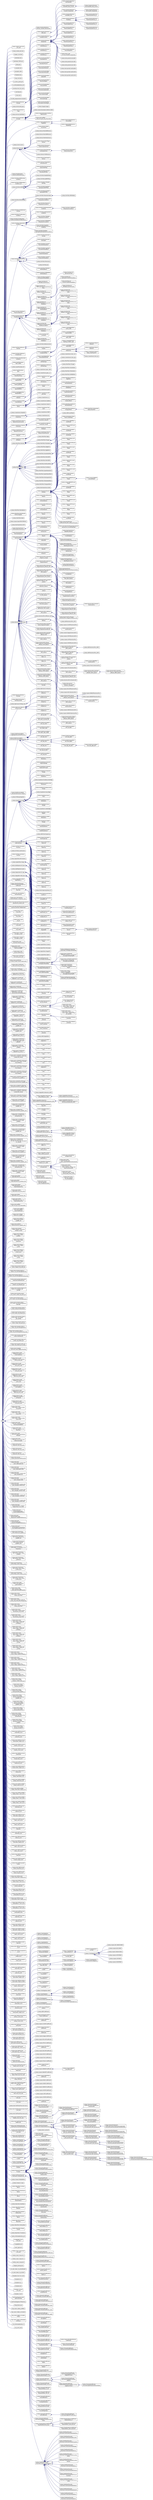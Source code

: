 digraph "Graphical Class Hierarchy"
{
 // LATEX_PDF_SIZE
  edge [fontname="Helvetica",fontsize="10",labelfontname="Helvetica",labelfontsize="10"];
  node [fontname="Helvetica",fontsize="10",shape=record];
  rankdir="LR";
  Node394 [label="object",height=0.2,width=0.4,color="grey75", fillcolor="white", style="filled",tooltip=" "];
  Node394 -> Node0 [dir="back",color="midnightblue",fontsize="10",style="solid",fontname="Helvetica"];
  Node0 [label="broad_crested_weir.clsvof\l_init_cond",height=0.2,width=0.4,color="black", fillcolor="white", style="filled",URL="$classbroad__crested__weir_1_1clsvof__init__cond.html",tooltip=" "];
  Node394 -> Node396 [dir="back",color="midnightblue",fontsize="10",style="solid",fontname="Helvetica"];
  Node396 [label="broad_crested_weir.zero",height=0.2,width=0.4,color="black", fillcolor="white", style="filled",URL="$classbroad__crested__weir_1_1zero.html",tooltip=" "];
  Node394 -> Node397 [dir="back",color="midnightblue",fontsize="10",style="solid",fontname="Helvetica"];
  Node397 [label="burgers_init.Initial",height=0.2,width=0.4,color="black", fillcolor="white", style="filled",URL="$classburgers__init_1_1Initial.html",tooltip=" "];
  Node394 -> Node398 [dir="back",color="midnightblue",fontsize="10",style="solid",fontname="Helvetica"];
  Node398 [label="dambreak.zero",height=0.2,width=0.4,color="black", fillcolor="white", style="filled",URL="$classdambreak_1_1zero.html",tooltip=" "];
  Node394 -> Node399 [dir="back",color="midnightblue",fontsize="10",style="solid",fontname="Helvetica"];
  Node399 [label="dambreak_PUMI.zero",height=0.2,width=0.4,color="black", fillcolor="white", style="filled",URL="$classdambreak__PUMI_1_1zero.html",tooltip=" "];
  Node394 -> Node400 [dir="back",color="midnightblue",fontsize="10",style="solid",fontname="Helvetica"];
  Node400 [label="dtmb.zero",height=0.2,width=0.4,color="black", fillcolor="white", style="filled",URL="$classdtmb_1_1zero.html",tooltip=" "];
  Node394 -> Node401 [dir="back",color="midnightblue",fontsize="10",style="solid",fontname="Helvetica"];
  Node401 [label="example1.uEx",height=0.2,width=0.4,color="black", fillcolor="white", style="filled",URL="$classexample1_1_1uEx.html",tooltip=" "];
  Node394 -> Node402 [dir="back",color="midnightblue",fontsize="10",style="solid",fontname="Helvetica"];
  Node402 [label="example1.velEx",height=0.2,width=0.4,color="black", fillcolor="white", style="filled",URL="$classexample1_1_1velEx.html",tooltip=" "];
  Node394 -> Node403 [dir="back",color="midnightblue",fontsize="10",style="solid",fontname="Helvetica"];
  Node403 [label="floodwall.zero",height=0.2,width=0.4,color="black", fillcolor="white", style="filled",URL="$classfloodwall_1_1zero.html",tooltip=" "];
  Node394 -> Node404 [dir="back",color="midnightblue",fontsize="10",style="solid",fontname="Helvetica"];
  Node404 [label="heat_init.Initial",height=0.2,width=0.4,color="black", fillcolor="white", style="filled",URL="$classheat__init_1_1Initial.html",tooltip=" "];
  Node394 -> Node405 [dir="back",color="midnightblue",fontsize="10",style="solid",fontname="Helvetica"];
  Node405 [label="ls_consrv_p.zero_phi",height=0.2,width=0.4,color="black", fillcolor="white", style="filled",URL="$classls__consrv__p_1_1zero__phi.html",tooltip=" "];
  Node394 -> Node406 [dir="back",color="midnightblue",fontsize="10",style="solid",fontname="Helvetica"];
  Node406 [label="ls_p.PerturbedSurface_phi",height=0.2,width=0.4,color="black", fillcolor="white", style="filled",URL="$classls__p_1_1PerturbedSurface__phi.html",tooltip=" "];
  Node394 -> Node407 [dir="back",color="midnightblue",fontsize="10",style="solid",fontname="Helvetica"];
  Node407 [label="marin3p.clsvof_init_cond",height=0.2,width=0.4,color="black", fillcolor="white", style="filled",URL="$classmarin3p_1_1clsvof__init__cond.html",tooltip=" "];
  Node394 -> Node408 [dir="back",color="midnightblue",fontsize="10",style="solid",fontname="Helvetica"];
  Node408 [label="marin3p.zero",height=0.2,width=0.4,color="black", fillcolor="white", style="filled",URL="$classmarin3p_1_1zero.html",tooltip=" "];
  Node394 -> Node409 [dir="back",color="midnightblue",fontsize="10",style="solid",fontname="Helvetica"];
  Node409 [label="marin.zero",height=0.2,width=0.4,color="black", fillcolor="white", style="filled",URL="$classmarin_1_1zero.html",tooltip=" "];
  Node394 -> Node410 [dir="back",color="midnightblue",fontsize="10",style="solid",fontname="Helvetica"];
  Node410 [label="miscible_displacement.ConstantIC",height=0.2,width=0.4,color="black", fillcolor="white", style="filled",URL="$classmiscible__displacement_1_1ConstantIC.html",tooltip="Initial conditions ###."];
  Node394 -> Node411 [dir="back",color="midnightblue",fontsize="10",style="solid",fontname="Helvetica"];
  Node411 [label="proteus.AnalyticalSolutions.\lAS_base",height=0.2,width=0.4,color="black", fillcolor="white", style="filled",URL="$classproteus_1_1AnalyticalSolutions_1_1AS__base.html",tooltip=" "];
  Node411 -> Node412 [dir="back",color="midnightblue",fontsize="10",style="solid",fontname="Helvetica"];
  Node412 [label="proteus.AnalyticalSolutions.\lBuckley_Leverett_RiemannSoln",height=0.2,width=0.4,color="black", fillcolor="white", style="filled",URL="$classproteus_1_1AnalyticalSolutions_1_1Buckley__Leverett__RiemannSoln.html",tooltip=" "];
  Node411 -> Node413 [dir="back",color="midnightblue",fontsize="10",style="solid",fontname="Helvetica"];
  Node413 [label="proteus.AnalyticalSolutions.\lDAE_base",height=0.2,width=0.4,color="black", fillcolor="white", style="filled",URL="$classproteus_1_1AnalyticalSolutions_1_1DAE__base.html",tooltip=" "];
  Node413 -> Node414 [dir="back",color="midnightblue",fontsize="10",style="solid",fontname="Helvetica"];
  Node414 [label="proteus.AnalyticalSolutions.\lNonlinearDAE",height=0.2,width=0.4,color="black", fillcolor="white", style="filled",URL="$classproteus_1_1AnalyticalSolutions_1_1NonlinearDAE.html",tooltip=" "];
  Node411 -> Node415 [dir="back",color="midnightblue",fontsize="10",style="solid",fontname="Helvetica"];
  Node415 [label="proteus.AnalyticalSolutions.\lLinearAD_DiracIC",height=0.2,width=0.4,color="black", fillcolor="white", style="filled",URL="$classproteus_1_1AnalyticalSolutions_1_1LinearAD__DiracIC.html",tooltip=" "];
  Node415 -> Node416 [dir="back",color="midnightblue",fontsize="10",style="solid",fontname="Helvetica"];
  Node416 [label="proteus.AnalyticalSolutions.\lLinearADR_Decay_DiracIC",height=0.2,width=0.4,color="black", fillcolor="white", style="filled",URL="$classproteus_1_1AnalyticalSolutions_1_1LinearADR__Decay__DiracIC.html",tooltip=" "];
  Node416 -> Node417 [dir="back",color="midnightblue",fontsize="10",style="solid",fontname="Helvetica"];
  Node417 [label="proteus.AnalyticalSolutions.\lNonlinearADR_Decay_DiracIC",height=0.2,width=0.4,color="black", fillcolor="white", style="filled",URL="$classproteus_1_1AnalyticalSolutions_1_1NonlinearADR__Decay__DiracIC.html",tooltip=" "];
  Node411 -> Node418 [dir="back",color="midnightblue",fontsize="10",style="solid",fontname="Helvetica"];
  Node418 [label="proteus.AnalyticalSolutions.\lSteadyState",height=0.2,width=0.4,color="black", fillcolor="white", style="filled",URL="$classproteus_1_1AnalyticalSolutions_1_1SteadyState.html",tooltip=" "];
  Node418 -> Node419 [dir="back",color="midnightblue",fontsize="10",style="solid",fontname="Helvetica"];
  Node419 [label="proteus.AnalyticalSolutions.\lLinearAD_SteadyState",height=0.2,width=0.4,color="black", fillcolor="white", style="filled",URL="$classproteus_1_1AnalyticalSolutions_1_1LinearAD__SteadyState.html",tooltip=" "];
  Node419 -> Node420 [dir="back",color="midnightblue",fontsize="10",style="solid",fontname="Helvetica"];
  Node420 [label="proteus.AnalyticalSolutions.\lNonlinearAD_SteadyState",height=0.2,width=0.4,color="black", fillcolor="white", style="filled",URL="$classproteus_1_1AnalyticalSolutions_1_1NonlinearAD__SteadyState.html",tooltip=" "];
  Node418 -> Node421 [dir="back",color="midnightblue",fontsize="10",style="solid",fontname="Helvetica"];
  Node421 [label="proteus.AnalyticalSolutions.\lLinearADR_Sine",height=0.2,width=0.4,color="black", fillcolor="white", style="filled",URL="$classproteus_1_1AnalyticalSolutions_1_1LinearADR__Sine.html",tooltip=" "];
  Node418 -> Node422 [dir="back",color="midnightblue",fontsize="10",style="solid",fontname="Helvetica"];
  Node422 [label="proteus.AnalyticalSolutions.\lPlaneBase",height=0.2,width=0.4,color="black", fillcolor="white", style="filled",URL="$classproteus_1_1AnalyticalSolutions_1_1PlaneBase.html",tooltip=" "];
  Node422 -> Node423 [dir="back",color="midnightblue",fontsize="10",style="solid",fontname="Helvetica"];
  Node423 [label="proteus.AnalyticalSolutions.\lPlanePoiseuilleFlow_p2",height=0.2,width=0.4,color="black", fillcolor="white", style="filled",URL="$classproteus_1_1AnalyticalSolutions_1_1PlanePoiseuilleFlow__p2.html",tooltip=" "];
  Node422 -> Node424 [dir="back",color="midnightblue",fontsize="10",style="solid",fontname="Helvetica"];
  Node424 [label="proteus.AnalyticalSolutions.\lPlanePoiseuilleFlow_u2",height=0.2,width=0.4,color="black", fillcolor="white", style="filled",URL="$classproteus_1_1AnalyticalSolutions_1_1PlanePoiseuilleFlow__u2.html",tooltip=" "];
  Node422 -> Node425 [dir="back",color="midnightblue",fontsize="10",style="solid",fontname="Helvetica"];
  Node425 [label="proteus.AnalyticalSolutions.\lPlanePoiseuilleFlow_v2",height=0.2,width=0.4,color="black", fillcolor="white", style="filled",URL="$classproteus_1_1AnalyticalSolutions_1_1PlanePoiseuilleFlow__v2.html",tooltip=" "];
  Node422 -> Node426 [dir="back",color="midnightblue",fontsize="10",style="solid",fontname="Helvetica"];
  Node426 [label="proteus.AnalyticalSolutions.\lPlanePoiseuilleFlow_w2",height=0.2,width=0.4,color="black", fillcolor="white", style="filled",URL="$classproteus_1_1AnalyticalSolutions_1_1PlanePoiseuilleFlow__w2.html",tooltip=" "];
  Node418 -> Node427 [dir="back",color="midnightblue",fontsize="10",style="solid",fontname="Helvetica"];
  Node427 [label="proteus.AnalyticalSolutions.\lPlaneCouetteFlow_p",height=0.2,width=0.4,color="black", fillcolor="white", style="filled",URL="$classproteus_1_1AnalyticalSolutions_1_1PlaneCouetteFlow__p.html",tooltip=" "];
  Node418 -> Node428 [dir="back",color="midnightblue",fontsize="10",style="solid",fontname="Helvetica"];
  Node428 [label="proteus.AnalyticalSolutions.\lPlaneCouetteFlow_u",height=0.2,width=0.4,color="black", fillcolor="white", style="filled",URL="$classproteus_1_1AnalyticalSolutions_1_1PlaneCouetteFlow__u.html",tooltip=" "];
  Node418 -> Node429 [dir="back",color="midnightblue",fontsize="10",style="solid",fontname="Helvetica"];
  Node429 [label="proteus.AnalyticalSolutions.\lPlaneCouetteFlow_v",height=0.2,width=0.4,color="black", fillcolor="white", style="filled",URL="$classproteus_1_1AnalyticalSolutions_1_1PlaneCouetteFlow__v.html",tooltip=" "];
  Node418 -> Node430 [dir="back",color="midnightblue",fontsize="10",style="solid",fontname="Helvetica"];
  Node430 [label="proteus.AnalyticalSolutions.\lPlanePoiseuilleFlow_p",height=0.2,width=0.4,color="black", fillcolor="white", style="filled",URL="$classproteus_1_1AnalyticalSolutions_1_1PlanePoiseuilleFlow__p.html",tooltip=" "];
  Node418 -> Node431 [dir="back",color="midnightblue",fontsize="10",style="solid",fontname="Helvetica"];
  Node431 [label="proteus.AnalyticalSolutions.\lPlanePoiseuilleFlow_u",height=0.2,width=0.4,color="black", fillcolor="white", style="filled",URL="$classproteus_1_1AnalyticalSolutions_1_1PlanePoiseuilleFlow__u.html",tooltip=" "];
  Node418 -> Node432 [dir="back",color="midnightblue",fontsize="10",style="solid",fontname="Helvetica"];
  Node432 [label="proteus.AnalyticalSolutions.\lPlanePoiseuilleFlow_v",height=0.2,width=0.4,color="black", fillcolor="white", style="filled",URL="$classproteus_1_1AnalyticalSolutions_1_1PlanePoiseuilleFlow__v.html",tooltip=" "];
  Node418 -> Node433 [dir="back",color="midnightblue",fontsize="10",style="solid",fontname="Helvetica"];
  Node433 [label="proteus.AnalyticalSolutions.\lPoissonsEquation",height=0.2,width=0.4,color="black", fillcolor="white", style="filled",URL="$classproteus_1_1AnalyticalSolutions_1_1PoissonsEquation.html",tooltip=" "];
  Node418 -> Node434 [dir="back",color="midnightblue",fontsize="10",style="solid",fontname="Helvetica"];
  Node434 [label="proteus.tests.ci.adr\l_bl_3d_p.LinearAD_SteadyState",height=0.2,width=0.4,color="black", fillcolor="white", style="filled",URL="$classproteus_1_1tests_1_1ci_1_1adr__bl__3d__p_1_1LinearAD__SteadyState.html",tooltip=" "];
  Node418 -> Node435 [dir="back",color="midnightblue",fontsize="10",style="solid",fontname="Helvetica"];
  Node435 [label="proteus.tests.periodic.duct.pRot",height=0.2,width=0.4,color="black", fillcolor="white", style="filled",URL="$classproteus_1_1tests_1_1periodic_1_1duct_1_1pRot.html",tooltip=" "];
  Node418 -> Node436 [dir="back",color="midnightblue",fontsize="10",style="solid",fontname="Helvetica"];
  Node436 [label="proteus.tests.periodic.duct.uRot",height=0.2,width=0.4,color="black", fillcolor="white", style="filled",URL="$classproteus_1_1tests_1_1periodic_1_1duct_1_1uRot.html",tooltip=" "];
  Node418 -> Node437 [dir="back",color="midnightblue",fontsize="10",style="solid",fontname="Helvetica"];
  Node437 [label="proteus.tests.periodic.duct.vRot",height=0.2,width=0.4,color="black", fillcolor="white", style="filled",URL="$classproteus_1_1tests_1_1periodic_1_1duct_1_1vRot.html",tooltip=" "];
  Node418 -> Node438 [dir="back",color="midnightblue",fontsize="10",style="solid",fontname="Helvetica"];
  Node438 [label="proteus.tests.periodic.ductib.pRot",height=0.2,width=0.4,color="black", fillcolor="white", style="filled",URL="$classproteus_1_1tests_1_1periodic_1_1ductib_1_1pRot.html",tooltip=" "];
  Node418 -> Node439 [dir="back",color="midnightblue",fontsize="10",style="solid",fontname="Helvetica"];
  Node439 [label="proteus.tests.periodic.ductib.uRot",height=0.2,width=0.4,color="black", fillcolor="white", style="filled",URL="$classproteus_1_1tests_1_1periodic_1_1ductib_1_1uRot.html",tooltip=" "];
  Node418 -> Node440 [dir="back",color="midnightblue",fontsize="10",style="solid",fontname="Helvetica"];
  Node440 [label="proteus.tests.periodic.ductib.vRot",height=0.2,width=0.4,color="black", fillcolor="white", style="filled",URL="$classproteus_1_1tests_1_1periodic_1_1ductib_1_1vRot.html",tooltip=" "];
  Node411 -> Node441 [dir="back",color="midnightblue",fontsize="10",style="solid",fontname="Helvetica"];
  Node441 [label="proteus.AnalyticalSolutions.\lVortexDecay_p",height=0.2,width=0.4,color="black", fillcolor="white", style="filled",URL="$classproteus_1_1AnalyticalSolutions_1_1VortexDecay__p.html",tooltip=" "];
  Node411 -> Node442 [dir="back",color="midnightblue",fontsize="10",style="solid",fontname="Helvetica"];
  Node442 [label="proteus.AnalyticalSolutions.\lVortexDecay_u",height=0.2,width=0.4,color="black", fillcolor="white", style="filled",URL="$classproteus_1_1AnalyticalSolutions_1_1VortexDecay__u.html",tooltip=" "];
  Node411 -> Node443 [dir="back",color="midnightblue",fontsize="10",style="solid",fontname="Helvetica"];
  Node443 [label="proteus.AnalyticalSolutions.\lVortexDecay_v",height=0.2,width=0.4,color="black", fillcolor="white", style="filled",URL="$classproteus_1_1AnalyticalSolutions_1_1VortexDecay__v.html",tooltip=" "];
  Node394 -> Node444 [dir="back",color="midnightblue",fontsize="10",style="solid",fontname="Helvetica"];
  Node444 [label="proteus.Archiver.AR_base",height=0.2,width=0.4,color="black", fillcolor="white", style="filled",URL="$classproteus_1_1Archiver_1_1AR__base.html",tooltip=" "];
  Node394 -> Node445 [dir="back",color="midnightblue",fontsize="10",style="solid",fontname="Helvetica"];
  Node445 [label="proteus.Archiver.Archive\lFlags",height=0.2,width=0.4,color="black", fillcolor="white", style="filled",URL="$classproteus_1_1Archiver_1_1ArchiveFlags.html",tooltip=" "];
  Node394 -> Node446 [dir="back",color="midnightblue",fontsize="10",style="solid",fontname="Helvetica"];
  Node446 [label="proteus.Archiver.XdmfWriter",height=0.2,width=0.4,color="black", fillcolor="white", style="filled",URL="$classproteus_1_1Archiver_1_1XdmfWriter.html",tooltip=" "];
  Node394 -> Node447 [dir="back",color="midnightblue",fontsize="10",style="solid",fontname="Helvetica"];
  Node447 [label="proteus.AuxiliaryVariables.\lAV_base",height=0.2,width=0.4,color="black", fillcolor="white", style="filled",URL="$classproteus_1_1AuxiliaryVariables_1_1AV__base.html",tooltip=" "];
  Node447 -> Node448 [dir="back",color="midnightblue",fontsize="10",style="solid",fontname="Helvetica"];
  Node448 [label="proteus.AuxiliaryVariables.\lBoundaryForce",height=0.2,width=0.4,color="black", fillcolor="white", style="filled",URL="$classproteus_1_1AuxiliaryVariables_1_1BoundaryForce.html",tooltip=" "];
  Node447 -> Node449 [dir="back",color="midnightblue",fontsize="10",style="solid",fontname="Helvetica"];
  Node449 [label="proteus.AuxiliaryVariables.\lBoundaryPressure",height=0.2,width=0.4,color="black", fillcolor="white", style="filled",URL="$classproteus_1_1AuxiliaryVariables_1_1BoundaryPressure.html",tooltip=" "];
  Node447 -> Node450 [dir="back",color="midnightblue",fontsize="10",style="solid",fontname="Helvetica"];
  Node450 [label="proteus.AuxiliaryVariables.\lConservationHistoryLS",height=0.2,width=0.4,color="black", fillcolor="white", style="filled",URL="$classproteus_1_1AuxiliaryVariables_1_1ConservationHistoryLS.html",tooltip=" "];
  Node447 -> Node451 [dir="back",color="midnightblue",fontsize="10",style="solid",fontname="Helvetica"];
  Node451 [label="proteus.AuxiliaryVariables.\lConservationHistoryMC",height=0.2,width=0.4,color="black", fillcolor="white", style="filled",URL="$classproteus_1_1AuxiliaryVariables_1_1ConservationHistoryMC.html",tooltip=" "];
  Node447 -> Node452 [dir="back",color="midnightblue",fontsize="10",style="solid",fontname="Helvetica"];
  Node452 [label="proteus.AuxiliaryVariables.\lGatherDOF",height=0.2,width=0.4,color="black", fillcolor="white", style="filled",URL="$classproteus_1_1AuxiliaryVariables_1_1GatherDOF.html",tooltip=" "];
  Node447 -> Node453 [dir="back",color="midnightblue",fontsize="10",style="solid",fontname="Helvetica"];
  Node453 [label="proteus.AuxiliaryVariables.\lMassOverRegion",height=0.2,width=0.4,color="black", fillcolor="white", style="filled",URL="$classproteus_1_1AuxiliaryVariables_1_1MassOverRegion.html",tooltip=" "];
  Node447 -> Node454 [dir="back",color="midnightblue",fontsize="10",style="solid",fontname="Helvetica"];
  Node454 [label="proteus.AuxiliaryVariables.\lPressureProfile",height=0.2,width=0.4,color="black", fillcolor="white", style="filled",URL="$classproteus_1_1AuxiliaryVariables_1_1PressureProfile.html",tooltip=" "];
  Node447 -> Node455 [dir="back",color="midnightblue",fontsize="10",style="solid",fontname="Helvetica"];
  Node455 [label="proteus.AuxiliaryVariables.\lPT123velocityGenerator",height=0.2,width=0.4,color="black", fillcolor="white", style="filled",URL="$classproteus_1_1AuxiliaryVariables_1_1PT123velocityGenerator.html",tooltip=" "];
  Node447 -> Node456 [dir="back",color="midnightblue",fontsize="10",style="solid",fontname="Helvetica"];
  Node456 [label="proteus.AuxiliaryVariables.\lRecirculationLength",height=0.2,width=0.4,color="black", fillcolor="white", style="filled",URL="$classproteus_1_1AuxiliaryVariables_1_1RecirculationLength.html",tooltip=" "];
  Node447 -> Node457 [dir="back",color="midnightblue",fontsize="10",style="solid",fontname="Helvetica"];
  Node457 [label="proteus.AuxiliaryVariables.\lVelocityAverage",height=0.2,width=0.4,color="black", fillcolor="white", style="filled",URL="$classproteus_1_1AuxiliaryVariables_1_1VelocityAverage.html",tooltip=" "];
  Node447 -> Node458 [dir="back",color="midnightblue",fontsize="10",style="solid",fontname="Helvetica"];
  Node458 [label="proteus.AuxiliaryVariables.\lVelocityNormOverRegion",height=0.2,width=0.4,color="black", fillcolor="white", style="filled",URL="$classproteus_1_1AuxiliaryVariables_1_1VelocityNormOverRegion.html",tooltip=" "];
  Node447 -> Node459 [dir="back",color="midnightblue",fontsize="10",style="solid",fontname="Helvetica"];
  Node459 [label="proteus.Gauges.Gauges",height=0.2,width=0.4,color="black", fillcolor="white", style="filled",URL="$classproteus_1_1Gauges_1_1Gauges.html",tooltip=" "];
  Node447 -> Node460 [dir="back",color="midnightblue",fontsize="10",style="solid",fontname="Helvetica"];
  Node460 [label="proteus.mprans.BodyDynamics.\lRigidBody",height=0.2,width=0.4,color="black", fillcolor="white", style="filled",URL="$classproteus_1_1mprans_1_1BodyDynamics_1_1RigidBody.html",tooltip=" "];
  Node460 -> Node461 [dir="back",color="midnightblue",fontsize="10",style="solid",fontname="Helvetica"];
  Node461 [label="proteus.mprans.BodyDynamics.\lCaissonBody",height=0.2,width=0.4,color="black", fillcolor="white", style="filled",URL="$classproteus_1_1mprans_1_1BodyDynamics_1_1CaissonBody.html",tooltip=" "];
  Node460 -> Node462 [dir="back",color="midnightblue",fontsize="10",style="solid",fontname="Helvetica"];
  Node462 [label="proteus.mprans.BodyDynamics.\lPaddleBody",height=0.2,width=0.4,color="black", fillcolor="white", style="filled",URL="$classproteus_1_1mprans_1_1BodyDynamics_1_1PaddleBody.html",tooltip=" "];
  Node447 -> Node463 [dir="back",color="midnightblue",fontsize="10",style="solid",fontname="Helvetica"];
  Node463 [label="proteus.mprans.BoundaryConditions.kWall",height=0.2,width=0.4,color="black", fillcolor="white", style="filled",URL="$classproteus_1_1mprans_1_1BoundaryConditions_1_1kWall.html",tooltip=" "];
  Node447 -> Node464 [dir="back",color="midnightblue",fontsize="10",style="solid",fontname="Helvetica"];
  Node464 [label="proteus.mprans.BoundaryConditions.\lWallFunctions",height=0.2,width=0.4,color="black", fillcolor="white", style="filled",URL="$classproteus_1_1mprans_1_1BoundaryConditions_1_1WallFunctions.html",tooltip=" "];
  Node447 -> Node465 [dir="back",color="midnightblue",fontsize="10",style="solid",fontname="Helvetica"];
  Node465 [label="proteus.tests.griffiths\l_lane_6.sm_gl_6_3d_p.PlasticWork",height=0.2,width=0.4,color="black", fillcolor="white", style="filled",URL="$classproteus_1_1tests_1_1griffiths__lane__6_1_1sm__gl__6__3d__p_1_1PlasticWork.html",tooltip=" "];
  Node394 -> Node466 [dir="back",color="midnightblue",fontsize="10",style="solid",fontname="Helvetica"];
  Node466 [label="proteus.Comm.Comm",height=0.2,width=0.4,color="black", fillcolor="white", style="filled",URL="$classproteus_1_1Comm_1_1Comm.html",tooltip=" "];
  Node394 -> Node467 [dir="back",color="midnightblue",fontsize="10",style="solid",fontname="Helvetica"];
  Node467 [label="proteus.Domain.D_base",height=0.2,width=0.4,color="black", fillcolor="white", style="filled",URL="$classproteus_1_1Domain_1_1D__base.html",tooltip=" "];
  Node467 -> Node468 [dir="back",color="midnightblue",fontsize="10",style="solid",fontname="Helvetica"];
  Node468 [label="proteus.Domain.GMSH\l_3D_Domain",height=0.2,width=0.4,color="black", fillcolor="white", style="filled",URL="$classproteus_1_1Domain_1_1GMSH__3D__Domain.html",tooltip=" "];
  Node467 -> Node469 [dir="back",color="midnightblue",fontsize="10",style="solid",fontname="Helvetica"];
  Node469 [label="proteus.Domain.Mesh2DMDomain",height=0.2,width=0.4,color="black", fillcolor="white", style="filled",URL="$classproteus_1_1Domain_1_1Mesh2DMDomain.html",tooltip=" "];
  Node467 -> Node470 [dir="back",color="midnightblue",fontsize="10",style="solid",fontname="Helvetica"];
  Node470 [label="proteus.Domain.Mesh3DMDomain",height=0.2,width=0.4,color="black", fillcolor="white", style="filled",URL="$classproteus_1_1Domain_1_1Mesh3DMDomain.html",tooltip=" "];
  Node467 -> Node471 [dir="back",color="midnightblue",fontsize="10",style="solid",fontname="Helvetica"];
  Node471 [label="proteus.Domain.MeshHexDomain",height=0.2,width=0.4,color="black", fillcolor="white", style="filled",URL="$classproteus_1_1Domain_1_1MeshHexDomain.html",tooltip=" "];
  Node467 -> Node472 [dir="back",color="midnightblue",fontsize="10",style="solid",fontname="Helvetica"];
  Node472 [label="proteus.Domain.MeshTetgen\lDomain",height=0.2,width=0.4,color="black", fillcolor="white", style="filled",URL="$classproteus_1_1Domain_1_1MeshTetgenDomain.html",tooltip=" "];
  Node467 -> Node473 [dir="back",color="midnightblue",fontsize="10",style="solid",fontname="Helvetica"];
  Node473 [label="proteus.Domain.Piecewise\lLinearComplexDomain",height=0.2,width=0.4,color="black", fillcolor="white", style="filled",URL="$classproteus_1_1Domain_1_1PiecewiseLinearComplexDomain.html",tooltip=" "];
  Node467 -> Node474 [dir="back",color="midnightblue",fontsize="10",style="solid",fontname="Helvetica"];
  Node474 [label="proteus.Domain.PlanarStraight\lLineGraphDomain",height=0.2,width=0.4,color="black", fillcolor="white", style="filled",URL="$classproteus_1_1Domain_1_1PlanarStraightLineGraphDomain.html",tooltip=" "];
  Node474 -> Node475 [dir="back",color="midnightblue",fontsize="10",style="solid",fontname="Helvetica"];
  Node475 [label="proteus.Domain.Interpolated\lBathymetryDomain",height=0.2,width=0.4,color="black", fillcolor="white", style="filled",URL="$classproteus_1_1Domain_1_1InterpolatedBathymetryDomain.html",tooltip=" "];
  Node467 -> Node476 [dir="back",color="midnightblue",fontsize="10",style="solid",fontname="Helvetica"];
  Node476 [label="proteus.Domain.PUMIDomain",height=0.2,width=0.4,color="black", fillcolor="white", style="filled",URL="$classproteus_1_1Domain_1_1PUMIDomain.html",tooltip=" "];
  Node467 -> Node477 [dir="back",color="midnightblue",fontsize="10",style="solid",fontname="Helvetica"];
  Node477 [label="proteus.Domain.Rectangular\lDomain",height=0.2,width=0.4,color="black", fillcolor="white", style="filled",URL="$classproteus_1_1Domain_1_1RectangularDomain.html",tooltip=" "];
  Node467 -> Node478 [dir="back",color="midnightblue",fontsize="10",style="solid",fontname="Helvetica"];
  Node478 [label="proteus.Domain.Triangulated\lSurfaceDomain",height=0.2,width=0.4,color="black", fillcolor="white", style="filled",URL="$classproteus_1_1Domain_1_1TriangulatedSurfaceDomain.html",tooltip=" "];
  Node394 -> Node479 [dir="back",color="midnightblue",fontsize="10",style="solid",fontname="Helvetica"];
  Node479 [label="proteus.ErrorEstimators.\lHierarchicalMeshEstimator",height=0.2,width=0.4,color="black", fillcolor="white", style="filled",URL="$classproteus_1_1ErrorEstimators_1_1HierarchicalMeshEstimator.html",tooltip=" "];
  Node394 -> Node480 [dir="back",color="midnightblue",fontsize="10",style="solid",fontname="Helvetica"];
  Node480 [label="proteus.FemTools.DOFBoundary\lConditions",height=0.2,width=0.4,color="black", fillcolor="white", style="filled",URL="$classproteus_1_1FemTools_1_1DOFBoundaryConditions.html",tooltip=" "];
  Node394 -> Node481 [dir="back",color="midnightblue",fontsize="10",style="solid",fontname="Helvetica"];
  Node481 [label="proteus.FemTools.DOFBoundary\lConditions_alt",height=0.2,width=0.4,color="black", fillcolor="white", style="filled",URL="$classproteus_1_1FemTools_1_1DOFBoundaryConditions__alt.html",tooltip=" "];
  Node394 -> Node482 [dir="back",color="midnightblue",fontsize="10",style="solid",fontname="Helvetica"];
  Node482 [label="proteus.FemTools.DOFMap",height=0.2,width=0.4,color="black", fillcolor="white", style="filled",URL="$classproteus_1_1FemTools_1_1DOFMap.html",tooltip=" "];
  Node482 -> Node483 [dir="back",color="midnightblue",fontsize="10",style="solid",fontname="Helvetica"];
  Node483 [label="proteus.FemTools.Discontinuous\lGalerkinDOFMap",height=0.2,width=0.4,color="black", fillcolor="white", style="filled",URL="$classproteus_1_1FemTools_1_1DiscontinuousGalerkinDOFMap.html",tooltip=" "];
  Node482 -> Node484 [dir="back",color="midnightblue",fontsize="10",style="solid",fontname="Helvetica"];
  Node484 [label="proteus.FemTools.Element\lBoundaryDOFMap",height=0.2,width=0.4,color="black", fillcolor="white", style="filled",URL="$classproteus_1_1FemTools_1_1ElementBoundaryDOFMap.html",tooltip=" "];
  Node482 -> Node485 [dir="back",color="midnightblue",fontsize="10",style="solid",fontname="Helvetica"];
  Node485 [label="proteus.FemTools.NodalDOFMap",height=0.2,width=0.4,color="black", fillcolor="white", style="filled",URL="$classproteus_1_1FemTools_1_1NodalDOFMap.html",tooltip=" "];
  Node482 -> Node486 [dir="back",color="midnightblue",fontsize="10",style="solid",fontname="Helvetica"];
  Node486 [label="proteus.FemTools.p0DOFMap",height=0.2,width=0.4,color="black", fillcolor="white", style="filled",URL="$classproteus_1_1FemTools_1_1p0DOFMap.html",tooltip=" "];
  Node482 -> Node487 [dir="back",color="midnightblue",fontsize="10",style="solid",fontname="Helvetica"];
  Node487 [label="proteus.FemTools.P1Bubble\lDOFMap",height=0.2,width=0.4,color="black", fillcolor="white", style="filled",URL="$classproteus_1_1FemTools_1_1P1BubbleDOFMap.html",tooltip=" "];
  Node482 -> Node488 [dir="back",color="midnightblue",fontsize="10",style="solid",fontname="Helvetica"];
  Node488 [label="proteus.FemTools.Quadratic\lLagrangeCubeDOFMap",height=0.2,width=0.4,color="black", fillcolor="white", style="filled",URL="$classproteus_1_1FemTools_1_1QuadraticLagrangeCubeDOFMap.html",tooltip=" "];
  Node482 -> Node489 [dir="back",color="midnightblue",fontsize="10",style="solid",fontname="Helvetica"];
  Node489 [label="proteus.FemTools.Quadratic\lLagrangeDOFMap",height=0.2,width=0.4,color="black", fillcolor="white", style="filled",URL="$classproteus_1_1FemTools_1_1QuadraticLagrangeDOFMap.html",tooltip=" "];
  Node394 -> Node490 [dir="back",color="midnightblue",fontsize="10",style="solid",fontname="Helvetica"];
  Node490 [label="proteus.FemTools.ElementMaps",height=0.2,width=0.4,color="black", fillcolor="white", style="filled",URL="$classproteus_1_1FemTools_1_1ElementMaps.html",tooltip=" "];
  Node490 -> Node491 [dir="back",color="midnightblue",fontsize="10",style="solid",fontname="Helvetica"];
  Node491 [label="proteus.FemTools.ParametricMaps",height=0.2,width=0.4,color="black", fillcolor="white", style="filled",URL="$classproteus_1_1FemTools_1_1ParametricMaps.html",tooltip=" "];
  Node491 -> Node492 [dir="back",color="midnightblue",fontsize="10",style="solid",fontname="Helvetica"];
  Node492 [label="proteus.FemTools.AffineMaps",height=0.2,width=0.4,color="black", fillcolor="white", style="filled",URL="$classproteus_1_1FemTools_1_1AffineMaps.html",tooltip=" "];
  Node394 -> Node493 [dir="back",color="midnightblue",fontsize="10",style="solid",fontname="Helvetica"];
  Node493 [label="proteus.FemTools.FiniteElement\lFunction",height=0.2,width=0.4,color="black", fillcolor="white", style="filled",URL="$classproteus_1_1FemTools_1_1FiniteElementFunction.html",tooltip=" "];
  Node394 -> Node494 [dir="back",color="midnightblue",fontsize="10",style="solid",fontname="Helvetica"];
  Node494 [label="proteus.FemTools.FluxBoundary\lConditions",height=0.2,width=0.4,color="black", fillcolor="white", style="filled",URL="$classproteus_1_1FemTools_1_1FluxBoundaryConditions.html",tooltip=" "];
  Node394 -> Node495 [dir="back",color="midnightblue",fontsize="10",style="solid",fontname="Helvetica"];
  Node495 [label="proteus.FemTools.FluxBoundary\lConditionsGlobalElementBoundaries",height=0.2,width=0.4,color="black", fillcolor="white", style="filled",URL="$classproteus_1_1FemTools_1_1FluxBoundaryConditionsGlobalElementBoundaries.html",tooltip=" "];
  Node394 -> Node496 [dir="back",color="midnightblue",fontsize="10",style="solid",fontname="Helvetica"];
  Node496 [label="proteus.FemTools.Interpolation\lConditions",height=0.2,width=0.4,color="black", fillcolor="white", style="filled",URL="$classproteus_1_1FemTools_1_1InterpolationConditions.html",tooltip=" "];
  Node496 -> Node497 [dir="back",color="midnightblue",fontsize="10",style="solid",fontname="Helvetica"];
  Node497 [label="proteus.FemTools.FaceBarycenter\lInterpolationConditions",height=0.2,width=0.4,color="black", fillcolor="white", style="filled",URL="$classproteus_1_1FemTools_1_1FaceBarycenterInterpolationConditions.html",tooltip=" "];
  Node496 -> Node498 [dir="back",color="midnightblue",fontsize="10",style="solid",fontname="Helvetica"];
  Node498 [label="proteus.FemTools.Monomial\lInterpolationConditions",height=0.2,width=0.4,color="black", fillcolor="white", style="filled",URL="$classproteus_1_1FemTools_1_1MonomialInterpolationConditions.html",tooltip=" "];
  Node496 -> Node499 [dir="back",color="midnightblue",fontsize="10",style="solid",fontname="Helvetica"];
  Node499 [label="proteus.FemTools.NodalInterpolation\lConditions",height=0.2,width=0.4,color="black", fillcolor="white", style="filled",URL="$classproteus_1_1FemTools_1_1NodalInterpolationConditions.html",tooltip=" "];
  Node499 -> Node500 [dir="back",color="midnightblue",fontsize="10",style="solid",fontname="Helvetica"];
  Node500 [label="proteus.FemTools.CubeNodal\lInterpolationConditions",height=0.2,width=0.4,color="black", fillcolor="white", style="filled",URL="$classproteus_1_1FemTools_1_1CubeNodalInterpolationConditions.html",tooltip=" "];
  Node496 -> Node501 [dir="back",color="midnightblue",fontsize="10",style="solid",fontname="Helvetica"];
  Node501 [label="proteus.FemTools.p0Interpolation\lConditions",height=0.2,width=0.4,color="black", fillcolor="white", style="filled",URL="$classproteus_1_1FemTools_1_1p0InterpolationConditions.html",tooltip=" "];
  Node496 -> Node502 [dir="back",color="midnightblue",fontsize="10",style="solid",fontname="Helvetica"];
  Node502 [label="proteus.FemTools.P1Bubble\lInterpolationConditions",height=0.2,width=0.4,color="black", fillcolor="white", style="filled",URL="$classproteus_1_1FemTools_1_1P1BubbleInterpolationConditions.html",tooltip=" "];
  Node496 -> Node503 [dir="back",color="midnightblue",fontsize="10",style="solid",fontname="Helvetica"];
  Node503 [label="proteus.FemTools.P1P0Bubble\lInterpolationConditions",height=0.2,width=0.4,color="black", fillcolor="white", style="filled",URL="$classproteus_1_1FemTools_1_1P1P0BubbleInterpolationConditions.html",tooltip=" "];
  Node496 -> Node504 [dir="back",color="midnightblue",fontsize="10",style="solid",fontname="Helvetica"];
  Node504 [label="proteus.FemTools.Quadratic\lLagrangeCubeNodalInterpolation\lConditions",height=0.2,width=0.4,color="black", fillcolor="white", style="filled",URL="$classproteus_1_1FemTools_1_1QuadraticLagrangeCubeNodalInterpolationConditions.html",tooltip=" "];
  Node496 -> Node505 [dir="back",color="midnightblue",fontsize="10",style="solid",fontname="Helvetica"];
  Node505 [label="proteus.FemTools.Quadratic\lLagrangeNodalInterpolationConditions",height=0.2,width=0.4,color="black", fillcolor="white", style="filled",URL="$classproteus_1_1FemTools_1_1QuadraticLagrangeNodalInterpolationConditions.html",tooltip=" "];
  Node394 -> Node506 [dir="back",color="midnightblue",fontsize="10",style="solid",fontname="Helvetica"];
  Node506 [label="proteus.FemTools.LocalFunction\lSpace",height=0.2,width=0.4,color="black", fillcolor="white", style="filled",URL="$classproteus_1_1FemTools_1_1LocalFunctionSpace.html",tooltip=" "];
  Node506 -> Node507 [dir="back",color="midnightblue",fontsize="10",style="solid",fontname="Helvetica"];
  Node507 [label="proteus.FemTools.Bernstein\lOnCube",height=0.2,width=0.4,color="black", fillcolor="white", style="filled",URL="$classproteus_1_1FemTools_1_1BernsteinOnCube.html",tooltip=" "];
  Node506 -> Node508 [dir="back",color="midnightblue",fontsize="10",style="solid",fontname="Helvetica"];
  Node508 [label="proteus.FemTools.Bernstein\lOnSimplex",height=0.2,width=0.4,color="black", fillcolor="white", style="filled",URL="$classproteus_1_1FemTools_1_1BernsteinOnSimplex.html",tooltip=" "];
  Node506 -> Node509 [dir="back",color="midnightblue",fontsize="10",style="solid",fontname="Helvetica"];
  Node509 [label="proteus.FemTools.Crouzeix\lRaviartWithNodalBasis",height=0.2,width=0.4,color="black", fillcolor="white", style="filled",URL="$classproteus_1_1FemTools_1_1CrouzeixRaviartWithNodalBasis.html",tooltip=" "];
  Node506 -> Node510 [dir="back",color="midnightblue",fontsize="10",style="solid",fontname="Helvetica"];
  Node510 [label="proteus.FemTools.Lagrange\lOnCubeWithNodalBasis",height=0.2,width=0.4,color="black", fillcolor="white", style="filled",URL="$classproteus_1_1FemTools_1_1LagrangeOnCubeWithNodalBasis.html",tooltip=" "];
  Node506 -> Node511 [dir="back",color="midnightblue",fontsize="10",style="solid",fontname="Helvetica"];
  Node511 [label="proteus.FemTools.LinearOn\lCubeWithNodalBasis",height=0.2,width=0.4,color="black", fillcolor="white", style="filled",URL="$classproteus_1_1FemTools_1_1LinearOnCubeWithNodalBasis.html",tooltip=" "];
  Node506 -> Node512 [dir="back",color="midnightblue",fontsize="10",style="solid",fontname="Helvetica"];
  Node512 [label="proteus.FemTools.LinearOn\lSimplexWithNodalBasis",height=0.2,width=0.4,color="black", fillcolor="white", style="filled",URL="$classproteus_1_1FemTools_1_1LinearOnSimplexWithNodalBasis.html",tooltip=" "];
  Node506 -> Node513 [dir="back",color="midnightblue",fontsize="10",style="solid",fontname="Helvetica"];
  Node513 [label="proteus.FemTools.Monomials",height=0.2,width=0.4,color="black", fillcolor="white", style="filled",URL="$classproteus_1_1FemTools_1_1Monomials.html",tooltip=" "];
  Node506 -> Node514 [dir="back",color="midnightblue",fontsize="10",style="solid",fontname="Helvetica"];
  Node514 [label="proteus.FemTools.p0",height=0.2,width=0.4,color="black", fillcolor="white", style="filled",URL="$classproteus_1_1FemTools_1_1p0.html",tooltip=" "];
  Node506 -> Node515 [dir="back",color="midnightblue",fontsize="10",style="solid",fontname="Helvetica"];
  Node515 [label="proteus.FemTools.P1Bubbles\lWithNodalBasis",height=0.2,width=0.4,color="black", fillcolor="white", style="filled",URL="$classproteus_1_1FemTools_1_1P1BubblesWithNodalBasis.html",tooltip=" "];
  Node506 -> Node516 [dir="back",color="midnightblue",fontsize="10",style="solid",fontname="Helvetica"];
  Node516 [label="proteus.FemTools.P1P0Bubbles\lWithNodalBasis",height=0.2,width=0.4,color="black", fillcolor="white", style="filled",URL="$classproteus_1_1FemTools_1_1P1P0BubblesWithNodalBasis.html",tooltip=" "];
  Node506 -> Node517 [dir="back",color="midnightblue",fontsize="10",style="solid",fontname="Helvetica"];
  Node517 [label="proteus.FemTools.Quadratic\lOnSimplexWithNodalBasis",height=0.2,width=0.4,color="black", fillcolor="white", style="filled",URL="$classproteus_1_1FemTools_1_1QuadraticOnSimplexWithNodalBasis.html",tooltip=" "];
  Node394 -> Node518 [dir="back",color="midnightblue",fontsize="10",style="solid",fontname="Helvetica"];
  Node518 [label="proteus.FemTools.Multilevel\lProjectionOperators",height=0.2,width=0.4,color="black", fillcolor="white", style="filled",URL="$classproteus_1_1FemTools_1_1MultilevelProjectionOperators.html",tooltip=" "];
  Node394 -> Node519 [dir="back",color="midnightblue",fontsize="10",style="solid",fontname="Helvetica"];
  Node519 [label="proteus.FemTools.Parametric\lFiniteElementSpace",height=0.2,width=0.4,color="black", fillcolor="white", style="filled",URL="$classproteus_1_1FemTools_1_1ParametricFiniteElementSpace.html",tooltip=" "];
  Node519 -> Node520 [dir="back",color="midnightblue",fontsize="10",style="solid",fontname="Helvetica"];
  Node520 [label="proteus.FemTools.C0\l_AffineBernsteinOnCube",height=0.2,width=0.4,color="black", fillcolor="white", style="filled",URL="$classproteus_1_1FemTools_1_1C0__AffineBernsteinOnCube.html",tooltip=" "];
  Node519 -> Node521 [dir="back",color="midnightblue",fontsize="10",style="solid",fontname="Helvetica"];
  Node521 [label="proteus.FemTools.C0\l_AffineLagrangeOnCubeWithNodal\lBasis",height=0.2,width=0.4,color="black", fillcolor="white", style="filled",URL="$classproteus_1_1FemTools_1_1C0__AffineLagrangeOnCubeWithNodalBasis.html",tooltip=" "];
  Node519 -> Node522 [dir="back",color="midnightblue",fontsize="10",style="solid",fontname="Helvetica"];
  Node522 [label="proteus.FemTools.C0\l_AffineLinearOnCubeWithNodal\lBasis",height=0.2,width=0.4,color="black", fillcolor="white", style="filled",URL="$classproteus_1_1FemTools_1_1C0__AffineLinearOnCubeWithNodalBasis.html",tooltip=" "];
  Node519 -> Node523 [dir="back",color="midnightblue",fontsize="10",style="solid",fontname="Helvetica"];
  Node523 [label="proteus.FemTools.C0\l_AffineLinearOnSimplexWith\lNodalBasis",height=0.2,width=0.4,color="black", fillcolor="white", style="filled",URL="$classproteus_1_1FemTools_1_1C0__AffineLinearOnSimplexWithNodalBasis.html",tooltip=" "];
  Node523 -> Node524 [dir="back",color="midnightblue",fontsize="10",style="solid",fontname="Helvetica"];
  Node524 [label="proteus.FemTools.C0\l_BernsteinOnCube",height=0.2,width=0.4,color="black", fillcolor="white", style="filled",URL="$classproteus_1_1FemTools_1_1C0__BernsteinOnCube.html",tooltip=" "];
  Node523 -> Node525 [dir="back",color="midnightblue",fontsize="10",style="solid",fontname="Helvetica"];
  Node525 [label="proteus.FemTools.C0\l_LagrangeOnCubeWithNodalBasis",height=0.2,width=0.4,color="black", fillcolor="white", style="filled",URL="$classproteus_1_1FemTools_1_1C0__LagrangeOnCubeWithNodalBasis.html",tooltip=" "];
  Node523 -> Node526 [dir="back",color="midnightblue",fontsize="10",style="solid",fontname="Helvetica"];
  Node526 [label="proteus.FemTools.C0\l_LinearOnCubeWithNodalBasis",height=0.2,width=0.4,color="black", fillcolor="white", style="filled",URL="$classproteus_1_1FemTools_1_1C0__LinearOnCubeWithNodalBasis.html",tooltip=" "];
  Node519 -> Node527 [dir="back",color="midnightblue",fontsize="10",style="solid",fontname="Helvetica"];
  Node527 [label="proteus.FemTools.C0\l_AffineP1BubbleOnSimplexWith\lNodalBasis",height=0.2,width=0.4,color="black", fillcolor="white", style="filled",URL="$classproteus_1_1FemTools_1_1C0__AffineP1BubbleOnSimplexWithNodalBasis.html",tooltip=" "];
  Node519 -> Node528 [dir="back",color="midnightblue",fontsize="10",style="solid",fontname="Helvetica"];
  Node528 [label="proteus.FemTools.C0\l_AffineP1P0BubbleOnSimplex\lWithNodalBasis",height=0.2,width=0.4,color="black", fillcolor="white", style="filled",URL="$classproteus_1_1FemTools_1_1C0__AffineP1P0BubbleOnSimplexWithNodalBasis.html",tooltip=" "];
  Node519 -> Node529 [dir="back",color="midnightblue",fontsize="10",style="solid",fontname="Helvetica"];
  Node529 [label="proteus.FemTools.C0\l_AffineQuadraticOnSimplexWith\lNodalBasis",height=0.2,width=0.4,color="black", fillcolor="white", style="filled",URL="$classproteus_1_1FemTools_1_1C0__AffineQuadraticOnSimplexWithNodalBasis.html",tooltip=" "];
  Node529 -> Node530 [dir="back",color="midnightblue",fontsize="10",style="solid",fontname="Helvetica"];
  Node530 [label="proteus.FemTools.C0\l_AffineBernsteinOnSimplex",height=0.2,width=0.4,color="black", fillcolor="white", style="filled",URL="$classproteus_1_1FemTools_1_1C0__AffineBernsteinOnSimplex.html",tooltip=" "];
  Node519 -> Node531 [dir="back",color="midnightblue",fontsize="10",style="solid",fontname="Helvetica"];
  Node531 [label="proteus.FemTools.DG\l_AffineLinearOnSimplexWith\lNodalBasis",height=0.2,width=0.4,color="black", fillcolor="white", style="filled",URL="$classproteus_1_1FemTools_1_1DG__AffineLinearOnSimplexWithNodalBasis.html",tooltip=" "];
  Node519 -> Node532 [dir="back",color="midnightblue",fontsize="10",style="solid",fontname="Helvetica"];
  Node532 [label="proteus.FemTools.DG\l_AffinePolynomialsOnSimplex\lWithMonomialBasis",height=0.2,width=0.4,color="black", fillcolor="white", style="filled",URL="$classproteus_1_1FemTools_1_1DG__AffinePolynomialsOnSimplexWithMonomialBasis.html",tooltip=" "];
  Node532 -> Node533 [dir="back",color="midnightblue",fontsize="10",style="solid",fontname="Helvetica"];
  Node533 [label="proteus.FemTools.DG\l_AffineP0_OnSimplexWithMonomial\lBasis",height=0.2,width=0.4,color="black", fillcolor="white", style="filled",URL="$classproteus_1_1FemTools_1_1DG__AffineP0__OnSimplexWithMonomialBasis.html",tooltip=" "];
  Node532 -> Node534 [dir="back",color="midnightblue",fontsize="10",style="solid",fontname="Helvetica"];
  Node534 [label="proteus.FemTools.DG\l_AffineP1_OnSimplexWithMonomial\lBasis",height=0.2,width=0.4,color="black", fillcolor="white", style="filled",URL="$classproteus_1_1FemTools_1_1DG__AffineP1__OnSimplexWithMonomialBasis.html",tooltip=" "];
  Node532 -> Node535 [dir="back",color="midnightblue",fontsize="10",style="solid",fontname="Helvetica"];
  Node535 [label="proteus.FemTools.DG\l_AffineP2_OnSimplexWithMonomial\lBasis",height=0.2,width=0.4,color="black", fillcolor="white", style="filled",URL="$classproteus_1_1FemTools_1_1DG__AffineP2__OnSimplexWithMonomialBasis.html",tooltip=" "];
  Node532 -> Node536 [dir="back",color="midnightblue",fontsize="10",style="solid",fontname="Helvetica"];
  Node536 [label="proteus.FemTools.DG\l_AffineP3_OnSimplexWithMonomial\lBasis",height=0.2,width=0.4,color="black", fillcolor="white", style="filled",URL="$classproteus_1_1FemTools_1_1DG__AffineP3__OnSimplexWithMonomialBasis.html",tooltip=" "];
  Node532 -> Node537 [dir="back",color="midnightblue",fontsize="10",style="solid",fontname="Helvetica"];
  Node537 [label="proteus.FemTools.DG\l_AffineP4_OnSimplexWithMonomial\lBasis",height=0.2,width=0.4,color="black", fillcolor="white", style="filled",URL="$classproteus_1_1FemTools_1_1DG__AffineP4__OnSimplexWithMonomialBasis.html",tooltip=" "];
  Node532 -> Node538 [dir="back",color="midnightblue",fontsize="10",style="solid",fontname="Helvetica"];
  Node538 [label="proteus.FemTools.DG\l_AffineP5_OnSimplexWithMonomial\lBasis",height=0.2,width=0.4,color="black", fillcolor="white", style="filled",URL="$classproteus_1_1FemTools_1_1DG__AffineP5__OnSimplexWithMonomialBasis.html",tooltip=" "];
  Node532 -> Node539 [dir="back",color="midnightblue",fontsize="10",style="solid",fontname="Helvetica"];
  Node539 [label="proteus.FemTools.DG\l_AffineP6_OnSimplexWithMonomial\lBasis",height=0.2,width=0.4,color="black", fillcolor="white", style="filled",URL="$classproteus_1_1FemTools_1_1DG__AffineP6__OnSimplexWithMonomialBasis.html",tooltip=" "];
  Node519 -> Node540 [dir="back",color="midnightblue",fontsize="10",style="solid",fontname="Helvetica"];
  Node540 [label="proteus.FemTools.DG\l_AffineQuadraticOnSimplexWith\lNodalBasis",height=0.2,width=0.4,color="black", fillcolor="white", style="filled",URL="$classproteus_1_1FemTools_1_1DG__AffineQuadraticOnSimplexWithNodalBasis.html",tooltip=" "];
  Node519 -> Node541 [dir="back",color="midnightblue",fontsize="10",style="solid",fontname="Helvetica"];
  Node541 [label="proteus.FemTools.DG\l_Constants",height=0.2,width=0.4,color="black", fillcolor="white", style="filled",URL="$classproteus_1_1FemTools_1_1DG__Constants.html",tooltip=" "];
  Node519 -> Node542 [dir="back",color="midnightblue",fontsize="10",style="solid",fontname="Helvetica"];
  Node542 [label="proteus.FemTools.NC\l_AffineLinearOnSimplexWith\lNodalBasis",height=0.2,width=0.4,color="black", fillcolor="white", style="filled",URL="$classproteus_1_1FemTools_1_1NC__AffineLinearOnSimplexWithNodalBasis.html",tooltip=" "];
  Node394 -> Node543 [dir="back",color="midnightblue",fontsize="10",style="solid",fontname="Helvetica"];
  Node543 [label="proteus.FemTools.Reference\lElement",height=0.2,width=0.4,color="black", fillcolor="white", style="filled",URL="$classproteus_1_1FemTools_1_1ReferenceElement.html",tooltip=" "];
  Node543 -> Node544 [dir="back",color="midnightblue",fontsize="10",style="solid",fontname="Helvetica"];
  Node544 [label="proteus.FemTools.ReferenceCube",height=0.2,width=0.4,color="black", fillcolor="white", style="filled",URL="$classproteus_1_1FemTools_1_1ReferenceCube.html",tooltip=" "];
  Node543 -> Node545 [dir="back",color="midnightblue",fontsize="10",style="solid",fontname="Helvetica"];
  Node545 [label="proteus.FemTools.Reference\lSimplex",height=0.2,width=0.4,color="black", fillcolor="white", style="filled",URL="$classproteus_1_1FemTools_1_1ReferenceSimplex.html",tooltip=" "];
  Node394 -> Node546 [dir="back",color="midnightblue",fontsize="10",style="solid",fontname="Helvetica"];
  Node546 [label="proteus.FemTools.Reference\lFiniteElement",height=0.2,width=0.4,color="black", fillcolor="white", style="filled",URL="$classproteus_1_1FemTools_1_1ReferenceFiniteElement.html",tooltip=" "];
  Node394 -> Node547 [dir="back",color="midnightblue",fontsize="10",style="solid",fontname="Helvetica"];
  Node547 [label="proteus.FemTools.StressBoundary\lConditions",height=0.2,width=0.4,color="black", fillcolor="white", style="filled",URL="$classproteus_1_1FemTools_1_1StressBoundaryConditions.html",tooltip=" "];
  Node394 -> Node548 [dir="back",color="midnightblue",fontsize="10",style="solid",fontname="Helvetica"];
  Node548 [label="proteus.InputTranslators.\lADH_metfile",height=0.2,width=0.4,color="black", fillcolor="white", style="filled",URL="$classproteus_1_1InputTranslators_1_1ADH__metfile.html",tooltip=" "];
  Node394 -> Node549 [dir="back",color="midnightblue",fontsize="10",style="solid",fontname="Helvetica"];
  Node549 [label="proteus.InputTranslators.GF",height=0.2,width=0.4,color="black", fillcolor="white", style="filled",URL="$classproteus_1_1InputTranslators_1_1GF.html",tooltip=" "];
  Node394 -> Node550 [dir="back",color="midnightblue",fontsize="10",style="solid",fontname="Helvetica"];
  Node550 [label="proteus.InputTranslators.\lIpars",height=0.2,width=0.4,color="black", fillcolor="white", style="filled",URL="$classproteus_1_1InputTranslators_1_1Ipars.html",tooltip=" "];
  Node394 -> Node551 [dir="back",color="midnightblue",fontsize="10",style="solid",fontname="Helvetica"];
  Node551 [label="proteus.LatexReport.Latex\lResultsSummary",height=0.2,width=0.4,color="black", fillcolor="white", style="filled",URL="$classproteus_1_1LatexReport_1_1LatexResultsSummary.html",tooltip=" "];
  Node394 -> Node552 [dir="back",color="midnightblue",fontsize="10",style="solid",fontname="Helvetica"];
  Node552 [label="proteus.LinearAlgebraTools.\lOperatorShell",height=0.2,width=0.4,color="black", fillcolor="white", style="filled",URL="$classproteus_1_1LinearAlgebraTools_1_1OperatorShell.html",tooltip=" "];
  Node552 -> Node553 [dir="back",color="midnightblue",fontsize="10",style="solid",fontname="Helvetica"];
  Node553 [label="proteus.LinearAlgebraTools.\lInvOperatorShell",height=0.2,width=0.4,color="black", fillcolor="white", style="filled",URL="$classproteus_1_1LinearAlgebraTools_1_1InvOperatorShell.html",tooltip=" "];
  Node553 -> Node554 [dir="back",color="midnightblue",fontsize="10",style="solid",fontname="Helvetica"];
  Node554 [label="proteus.LinearAlgebraTools.\lLSCInv_shell",height=0.2,width=0.4,color="black", fillcolor="white", style="filled",URL="$classproteus_1_1LinearAlgebraTools_1_1LSCInv__shell.html",tooltip=" "];
  Node553 -> Node555 [dir="back",color="midnightblue",fontsize="10",style="solid",fontname="Helvetica"];
  Node555 [label="proteus.LinearAlgebraTools.\lMatrixInvShell",height=0.2,width=0.4,color="black", fillcolor="white", style="filled",URL="$classproteus_1_1LinearAlgebraTools_1_1MatrixInvShell.html",tooltip=" "];
  Node553 -> Node556 [dir="back",color="midnightblue",fontsize="10",style="solid",fontname="Helvetica"];
  Node556 [label="proteus.LinearAlgebraTools.\lSpInv_shell",height=0.2,width=0.4,color="black", fillcolor="white", style="filled",URL="$classproteus_1_1LinearAlgebraTools_1_1SpInv__shell.html",tooltip=" "];
  Node553 -> Node557 [dir="back",color="midnightblue",fontsize="10",style="solid",fontname="Helvetica"];
  Node557 [label="proteus.LinearAlgebraTools.\lTwoPhase_PCDInv_shell",height=0.2,width=0.4,color="black", fillcolor="white", style="filled",URL="$classproteus_1_1LinearAlgebraTools_1_1TwoPhase__PCDInv__shell.html",tooltip=" "];
  Node552 -> Node558 [dir="back",color="midnightblue",fontsize="10",style="solid",fontname="Helvetica"];
  Node558 [label="proteus.LinearAlgebraTools.\lProductOperatorShell",height=0.2,width=0.4,color="black", fillcolor="white", style="filled",URL="$classproteus_1_1LinearAlgebraTools_1_1ProductOperatorShell.html",tooltip=" "];
  Node558 -> Node559 [dir="back",color="midnightblue",fontsize="10",style="solid",fontname="Helvetica"];
  Node559 [label="proteus.LinearAlgebraTools.\lMatrixShell",height=0.2,width=0.4,color="black", fillcolor="white", style="filled",URL="$classproteus_1_1LinearAlgebraTools_1_1MatrixShell.html",tooltip=" "];
  Node394 -> Node560 [dir="back",color="midnightblue",fontsize="10",style="solid",fontname="Helvetica"];
  Node560 [label="proteus.LinearAlgebraTools.\lParInfo_petsc4py",height=0.2,width=0.4,color="black", fillcolor="white", style="filled",URL="$classproteus_1_1LinearAlgebraTools_1_1ParInfo__petsc4py.html",tooltip=" "];
  Node394 -> Node561 [dir="back",color="midnightblue",fontsize="10",style="solid",fontname="Helvetica"];
  Node561 [label="proteus.LinearAlgebraTools.\lSparseMatShell",height=0.2,width=0.4,color="black", fillcolor="white", style="filled",URL="$classproteus_1_1LinearAlgebraTools_1_1SparseMatShell.html",tooltip=" "];
  Node394 -> Node562 [dir="back",color="midnightblue",fontsize="10",style="solid",fontname="Helvetica"];
  Node562 [label="proteus.LinearAlgebraTools.\lWeightedNorm",height=0.2,width=0.4,color="black", fillcolor="white", style="filled",URL="$classproteus_1_1LinearAlgebraTools_1_1WeightedNorm.html",tooltip=" "];
  Node394 -> Node563 [dir="back",color="midnightblue",fontsize="10",style="solid",fontname="Helvetica"];
  Node563 [label="proteus.LinearSolvers.Dof\lOrderInfo",height=0.2,width=0.4,color="black", fillcolor="white", style="filled",URL="$classproteus_1_1LinearSolvers_1_1DofOrderInfo.html",tooltip=" "];
  Node563 -> Node564 [dir="back",color="midnightblue",fontsize="10",style="solid",fontname="Helvetica"];
  Node564 [label="proteus.LinearSolvers.Blocked\lDofOrderType",height=0.2,width=0.4,color="black", fillcolor="white", style="filled",URL="$classproteus_1_1LinearSolvers_1_1BlockedDofOrderType.html",tooltip=" "];
  Node563 -> Node565 [dir="back",color="midnightblue",fontsize="10",style="solid",fontname="Helvetica"];
  Node565 [label="proteus.LinearSolvers.Interlaced\lDofOrderType",height=0.2,width=0.4,color="black", fillcolor="white", style="filled",URL="$classproteus_1_1LinearSolvers_1_1InterlacedDofOrderType.html",tooltip=" "];
  Node394 -> Node566 [dir="back",color="midnightblue",fontsize="10",style="solid",fontname="Helvetica"];
  Node566 [label="proteus.LinearSolvers.KSP\l_Preconditioner",height=0.2,width=0.4,color="black", fillcolor="white", style="filled",URL="$classproteus_1_1LinearSolvers_1_1KSP__Preconditioner.html",tooltip=" "];
  Node566 -> Node567 [dir="back",color="midnightblue",fontsize="10",style="solid",fontname="Helvetica"];
  Node567 [label="proteus.LinearSolvers.petsc_ASM",height=0.2,width=0.4,color="black", fillcolor="white", style="filled",URL="$classproteus_1_1LinearSolvers_1_1petsc__ASM.html",tooltip=" "];
  Node566 -> Node568 [dir="back",color="midnightblue",fontsize="10",style="solid",fontname="Helvetica"];
  Node568 [label="proteus.LinearSolvers.petsc_LU",height=0.2,width=0.4,color="black", fillcolor="white", style="filled",URL="$classproteus_1_1LinearSolvers_1_1petsc__LU.html",tooltip=" "];
  Node566 -> Node569 [dir="back",color="midnightblue",fontsize="10",style="solid",fontname="Helvetica"];
  Node569 [label="proteus.LinearSolvers.Schur\lPrecon",height=0.2,width=0.4,color="black", fillcolor="white", style="filled",URL="$classproteus_1_1LinearSolvers_1_1SchurPrecon.html",tooltip=" "];
  Node569 -> Node570 [dir="back",color="midnightblue",fontsize="10",style="solid",fontname="Helvetica"];
  Node570 [label="proteus.LinearSolvers.Navier\lStokesSchur",height=0.2,width=0.4,color="black", fillcolor="white", style="filled",URL="$classproteus_1_1LinearSolvers_1_1NavierStokesSchur.html",tooltip=" "];
  Node570 -> Node571 [dir="back",color="midnightblue",fontsize="10",style="solid",fontname="Helvetica"];
  Node571 [label="proteus.LinearSolvers.Navier\lStokes2D",height=0.2,width=0.4,color="black", fillcolor="white", style="filled",URL="$classproteus_1_1LinearSolvers_1_1NavierStokes2D.html",tooltip=" "];
  Node570 -> Node572 [dir="back",color="midnightblue",fontsize="10",style="solid",fontname="Helvetica"];
  Node572 [label="proteus.LinearSolvers.Navier\lStokes3D",height=0.2,width=0.4,color="black", fillcolor="white", style="filled",URL="$classproteus_1_1LinearSolvers_1_1NavierStokes3D.html",tooltip=" "];
  Node570 -> Node573 [dir="back",color="midnightblue",fontsize="10",style="solid",fontname="Helvetica"];
  Node573 [label="proteus.LinearSolvers.Navier\lStokes_TwoPhasePCD",height=0.2,width=0.4,color="black", fillcolor="white", style="filled",URL="$classproteus_1_1LinearSolvers_1_1NavierStokes__TwoPhasePCD.html",tooltip=" "];
  Node570 -> Node574 [dir="back",color="midnightblue",fontsize="10",style="solid",fontname="Helvetica"];
  Node574 [label="proteus.LinearSolvers.Schur_Sp",height=0.2,width=0.4,color="black", fillcolor="white", style="filled",URL="$classproteus_1_1LinearSolvers_1_1Schur__Sp.html",tooltip=" "];
  Node569 -> Node575 [dir="back",color="midnightblue",fontsize="10",style="solid",fontname="Helvetica"];
  Node575 [label="proteus.LinearSolvers.Schur_LSC",height=0.2,width=0.4,color="black", fillcolor="white", style="filled",URL="$classproteus_1_1LinearSolvers_1_1Schur__LSC.html",tooltip=" "];
  Node569 -> Node576 [dir="back",color="midnightblue",fontsize="10",style="solid",fontname="Helvetica"];
  Node576 [label="proteus.LinearSolvers.Schur_Qp",height=0.2,width=0.4,color="black", fillcolor="white", style="filled",URL="$classproteus_1_1LinearSolvers_1_1Schur__Qp.html",tooltip=" "];
  Node394 -> Node577 [dir="back",color="midnightblue",fontsize="10",style="solid",fontname="Helvetica"];
  Node577 [label="proteus.LinearSolvers.Linear\lSolver",height=0.2,width=0.4,color="black", fillcolor="white", style="filled",URL="$classproteus_1_1LinearSolvers_1_1LinearSolver.html",tooltip=" "];
  Node577 -> Node578 [dir="back",color="midnightblue",fontsize="10",style="solid",fontname="Helvetica"];
  Node578 [label="proteus.LinearSolvers.Chebyshev\lSemiIteration",height=0.2,width=0.4,color="black", fillcolor="white", style="filled",URL="$classproteus_1_1LinearSolvers_1_1ChebyshevSemiIteration.html",tooltip=" "];
  Node577 -> Node579 [dir="back",color="midnightblue",fontsize="10",style="solid",fontname="Helvetica"];
  Node579 [label="proteus.LinearSolvers.Gauss\lSeidel",height=0.2,width=0.4,color="black", fillcolor="white", style="filled",URL="$classproteus_1_1LinearSolvers_1_1GaussSeidel.html",tooltip=" "];
  Node577 -> Node580 [dir="back",color="midnightblue",fontsize="10",style="solid",fontname="Helvetica"];
  Node580 [label="proteus.LinearSolvers.Jacobi",height=0.2,width=0.4,color="black", fillcolor="white", style="filled",URL="$classproteus_1_1LinearSolvers_1_1Jacobi.html",tooltip=" "];
  Node577 -> Node581 [dir="back",color="midnightblue",fontsize="10",style="solid",fontname="Helvetica"];
  Node581 [label="proteus.LinearSolvers.KSP\l_petsc4py",height=0.2,width=0.4,color="black", fillcolor="white", style="filled",URL="$classproteus_1_1LinearSolvers_1_1KSP__petsc4py.html",tooltip=" "];
  Node577 -> Node582 [dir="back",color="midnightblue",fontsize="10",style="solid",fontname="Helvetica"];
  Node582 [label="proteus.LinearSolvers.LU",height=0.2,width=0.4,color="black", fillcolor="white", style="filled",URL="$classproteus_1_1LinearSolvers_1_1LU.html",tooltip=" "];
  Node577 -> Node583 [dir="back",color="midnightblue",fontsize="10",style="solid",fontname="Helvetica"];
  Node583 [label="proteus.LinearSolvers.StarBILU",height=0.2,width=0.4,color="black", fillcolor="white", style="filled",URL="$classproteus_1_1LinearSolvers_1_1StarBILU.html",tooltip=" "];
  Node577 -> Node584 [dir="back",color="midnightblue",fontsize="10",style="solid",fontname="Helvetica"];
  Node584 [label="proteus.LinearSolvers.StarILU",height=0.2,width=0.4,color="black", fillcolor="white", style="filled",URL="$classproteus_1_1LinearSolvers_1_1StarILU.html",tooltip=" "];
  Node577 -> Node585 [dir="back",color="midnightblue",fontsize="10",style="solid",fontname="Helvetica"];
  Node585 [label="proteus.LinearSolvers.Two\lLevel",height=0.2,width=0.4,color="black", fillcolor="white", style="filled",URL="$classproteus_1_1LinearSolvers_1_1TwoLevel.html",tooltip=" "];
  Node394 -> Node586 [dir="back",color="midnightblue",fontsize="10",style="solid",fontname="Helvetica"];
  Node586 [label="proteus.LinearSolvers.ModelInfo",height=0.2,width=0.4,color="black", fillcolor="white", style="filled",URL="$classproteus_1_1LinearSolvers_1_1ModelInfo.html",tooltip=" "];
  Node394 -> Node587 [dir="back",color="midnightblue",fontsize="10",style="solid",fontname="Helvetica"];
  Node587 [label="proteus.LinearSolvers.Multilevel\lLinearSolver",height=0.2,width=0.4,color="black", fillcolor="white", style="filled",URL="$classproteus_1_1LinearSolvers_1_1MultilevelLinearSolver.html",tooltip=" "];
  Node587 -> Node588 [dir="back",color="midnightblue",fontsize="10",style="solid",fontname="Helvetica"];
  Node588 [label="proteus.LinearSolvers.MGM",height=0.2,width=0.4,color="black", fillcolor="white", style="filled",URL="$classproteus_1_1LinearSolvers_1_1MGM.html",tooltip=" "];
  Node587 -> Node589 [dir="back",color="midnightblue",fontsize="10",style="solid",fontname="Helvetica"];
  Node589 [label="proteus.LinearSolvers.NI",height=0.2,width=0.4,color="black", fillcolor="white", style="filled",URL="$classproteus_1_1LinearSolvers_1_1NI.html",tooltip=" "];
  Node394 -> Node590 [dir="back",color="midnightblue",fontsize="10",style="solid",fontname="Helvetica"];
  Node590 [label="proteus.LinearSolvers.Navier\lStokesPressureCorrection",height=0.2,width=0.4,color="black", fillcolor="white", style="filled",URL="$classproteus_1_1LinearSolvers_1_1NavierStokesPressureCorrection.html",tooltip=" "];
  Node394 -> Node591 [dir="back",color="midnightblue",fontsize="10",style="solid",fontname="Helvetica"];
  Node591 [label="proteus.LinearSolvers.Operator\lConstructor",height=0.2,width=0.4,color="black", fillcolor="white", style="filled",URL="$classproteus_1_1LinearSolvers_1_1OperatorConstructor.html",tooltip=" "];
  Node591 -> Node592 [dir="back",color="midnightblue",fontsize="10",style="solid",fontname="Helvetica"];
  Node592 [label="proteus.LinearSolvers.Operator\lConstructor_oneLevel",height=0.2,width=0.4,color="black", fillcolor="white", style="filled",URL="$classproteus_1_1LinearSolvers_1_1OperatorConstructor__oneLevel.html",tooltip=" "];
  Node591 -> Node593 [dir="back",color="midnightblue",fontsize="10",style="solid",fontname="Helvetica"];
  Node593 [label="proteus.LinearSolvers.Operator\lConstructor_rans2p",height=0.2,width=0.4,color="black", fillcolor="white", style="filled",URL="$classproteus_1_1LinearSolvers_1_1OperatorConstructor__rans2p.html",tooltip=" "];
  Node394 -> Node594 [dir="back",color="midnightblue",fontsize="10",style="solid",fontname="Helvetica"];
  Node594 [label="proteus.LinearSolvers.Schur\lOperatorConstructor",height=0.2,width=0.4,color="black", fillcolor="white", style="filled",URL="$classproteus_1_1LinearSolvers_1_1SchurOperatorConstructor.html",tooltip=" "];
  Node394 -> Node595 [dir="back",color="midnightblue",fontsize="10",style="solid",fontname="Helvetica"];
  Node595 [label="proteus.LinearSolvers.Simple\lDarcyFC",height=0.2,width=0.4,color="black", fillcolor="white", style="filled",URL="$classproteus_1_1LinearSolvers_1_1SimpleDarcyFC.html",tooltip=" "];
  Node394 -> Node596 [dir="back",color="midnightblue",fontsize="10",style="solid",fontname="Helvetica"];
  Node596 [label="proteus.LinearSolvers.Solver\lNullSpace",height=0.2,width=0.4,color="black", fillcolor="white", style="filled",URL="$classproteus_1_1LinearSolvers_1_1SolverNullSpace.html",tooltip=" "];
  Node596 -> Node597 [dir="back",color="midnightblue",fontsize="10",style="solid",fontname="Helvetica"];
  Node597 [label="proteus.LinearSolvers.Constant\lNullSpace",height=0.2,width=0.4,color="black", fillcolor="white", style="filled",URL="$classproteus_1_1LinearSolvers_1_1ConstantNullSpace.html",tooltip=" "];
  Node596 -> Node598 [dir="back",color="midnightblue",fontsize="10",style="solid",fontname="Helvetica"];
  Node598 [label="proteus.LinearSolvers.Navier\lStokesConstantPressure",height=0.2,width=0.4,color="black", fillcolor="white", style="filled",URL="$classproteus_1_1LinearSolvers_1_1NavierStokesConstantPressure.html",tooltip=" "];
  Node394 -> Node599 [dir="back",color="midnightblue",fontsize="10",style="solid",fontname="Helvetica"];
  Node599 [label="proteus.MeshTools.Element",height=0.2,width=0.4,color="black", fillcolor="white", style="filled",URL="$classproteus_1_1MeshTools_1_1Element.html",tooltip=" "];
  Node599 -> Node600 [dir="back",color="midnightblue",fontsize="10",style="solid",fontname="Helvetica"];
  Node600 [label="proteus.MeshTools.Edge",height=0.2,width=0.4,color="black", fillcolor="white", style="filled",URL="$classproteus_1_1MeshTools_1_1Edge.html",tooltip=" "];
  Node599 -> Node601 [dir="back",color="midnightblue",fontsize="10",style="solid",fontname="Helvetica"];
  Node601 [label="proteus.MeshTools.Polygon",height=0.2,width=0.4,color="black", fillcolor="white", style="filled",URL="$classproteus_1_1MeshTools_1_1Polygon.html",tooltip=" "];
  Node601 -> Node602 [dir="back",color="midnightblue",fontsize="10",style="solid",fontname="Helvetica"];
  Node602 [label="proteus.MeshTools.Quadrilateral",height=0.2,width=0.4,color="black", fillcolor="white", style="filled",URL="$classproteus_1_1MeshTools_1_1Quadrilateral.html",tooltip=" "];
  Node601 -> Node603 [dir="back",color="midnightblue",fontsize="10",style="solid",fontname="Helvetica"];
  Node603 [label="proteus.MeshTools.Triangle",height=0.2,width=0.4,color="black", fillcolor="white", style="filled",URL="$classproteus_1_1MeshTools_1_1Triangle.html",tooltip=" "];
  Node599 -> Node604 [dir="back",color="midnightblue",fontsize="10",style="solid",fontname="Helvetica"];
  Node604 [label="proteus.MeshTools.Polyhedron",height=0.2,width=0.4,color="black", fillcolor="white", style="filled",URL="$classproteus_1_1MeshTools_1_1Polyhedron.html",tooltip=" "];
  Node604 -> Node605 [dir="back",color="midnightblue",fontsize="10",style="solid",fontname="Helvetica"];
  Node605 [label="proteus.MeshTools.Hexahedron",height=0.2,width=0.4,color="black", fillcolor="white", style="filled",URL="$classproteus_1_1MeshTools_1_1Hexahedron.html",tooltip=" "];
  Node604 -> Node606 [dir="back",color="midnightblue",fontsize="10",style="solid",fontname="Helvetica"];
  Node606 [label="proteus.MeshTools.Tetrahedron",height=0.2,width=0.4,color="black", fillcolor="white", style="filled",URL="$classproteus_1_1MeshTools_1_1Tetrahedron.html",tooltip=" "];
  Node394 -> Node607 [dir="back",color="midnightblue",fontsize="10",style="solid",fontname="Helvetica"];
  Node607 [label="proteus.MeshTools.Mesh",height=0.2,width=0.4,color="black", fillcolor="white", style="filled",URL="$classproteus_1_1MeshTools_1_1Mesh.html",tooltip=" "];
  Node607 -> Node608 [dir="back",color="midnightblue",fontsize="10",style="solid",fontname="Helvetica"];
  Node608 [label="proteus.MeshTools.EdgeGrid",height=0.2,width=0.4,color="black", fillcolor="white", style="filled",URL="$classproteus_1_1MeshTools_1_1EdgeGrid.html",tooltip=" "];
  Node607 -> Node609 [dir="back",color="midnightblue",fontsize="10",style="solid",fontname="Helvetica"];
  Node609 [label="proteus.MeshTools.EdgeMesh",height=0.2,width=0.4,color="black", fillcolor="white", style="filled",URL="$classproteus_1_1MeshTools_1_1EdgeMesh.html",tooltip=" "];
  Node607 -> Node610 [dir="back",color="midnightblue",fontsize="10",style="solid",fontname="Helvetica"];
  Node610 [label="proteus.MeshTools.HexahedralMesh",height=0.2,width=0.4,color="black", fillcolor="white", style="filled",URL="$classproteus_1_1MeshTools_1_1HexahedralMesh.html",tooltip=" "];
  Node610 -> Node611 [dir="back",color="midnightblue",fontsize="10",style="solid",fontname="Helvetica"];
  Node611 [label="proteus.MeshTools.NURBSMesh",height=0.2,width=0.4,color="black", fillcolor="white", style="filled",URL="$classproteus_1_1MeshTools_1_1NURBSMesh.html",tooltip=" "];
  Node607 -> Node612 [dir="back",color="midnightblue",fontsize="10",style="solid",fontname="Helvetica"];
  Node612 [label="proteus.MeshTools.Mesh2DM",height=0.2,width=0.4,color="black", fillcolor="white", style="filled",URL="$classproteus_1_1MeshTools_1_1Mesh2DM.html",tooltip=" "];
  Node607 -> Node613 [dir="back",color="midnightblue",fontsize="10",style="solid",fontname="Helvetica"];
  Node613 [label="proteus.MeshTools.Mesh3DM",height=0.2,width=0.4,color="black", fillcolor="white", style="filled",URL="$classproteus_1_1MeshTools_1_1Mesh3DM.html",tooltip=" "];
  Node607 -> Node614 [dir="back",color="midnightblue",fontsize="10",style="solid",fontname="Helvetica"];
  Node614 [label="proteus.MeshTools.MultilevelMesh",height=0.2,width=0.4,color="black", fillcolor="white", style="filled",URL="$classproteus_1_1MeshTools_1_1MultilevelMesh.html",tooltip=" "];
  Node614 -> Node615 [dir="back",color="midnightblue",fontsize="10",style="solid",fontname="Helvetica"];
  Node615 [label="proteus.MeshTools.Multilevel\lEdgeMesh",height=0.2,width=0.4,color="black", fillcolor="white", style="filled",URL="$classproteus_1_1MeshTools_1_1MultilevelEdgeMesh.html",tooltip=" "];
  Node614 -> Node616 [dir="back",color="midnightblue",fontsize="10",style="solid",fontname="Helvetica"];
  Node616 [label="proteus.MeshTools.Multilevel\lHexahedralMesh",height=0.2,width=0.4,color="black", fillcolor="white", style="filled",URL="$classproteus_1_1MeshTools_1_1MultilevelHexahedralMesh.html",tooltip=" "];
  Node614 -> Node617 [dir="back",color="midnightblue",fontsize="10",style="solid",fontname="Helvetica"];
  Node617 [label="proteus.MeshTools.Multilevel\lNURBSMesh",height=0.2,width=0.4,color="black", fillcolor="white", style="filled",URL="$classproteus_1_1MeshTools_1_1MultilevelNURBSMesh.html",tooltip=" "];
  Node614 -> Node618 [dir="back",color="midnightblue",fontsize="10",style="solid",fontname="Helvetica"];
  Node618 [label="proteus.MeshTools.Multilevel\lQuadrilateralMesh",height=0.2,width=0.4,color="black", fillcolor="white", style="filled",URL="$classproteus_1_1MeshTools_1_1MultilevelQuadrilateralMesh.html",tooltip=" "];
  Node614 -> Node619 [dir="back",color="midnightblue",fontsize="10",style="solid",fontname="Helvetica"];
  Node619 [label="proteus.MeshTools.Multilevel\lRectangularGrid",height=0.2,width=0.4,color="black", fillcolor="white", style="filled",URL="$classproteus_1_1MeshTools_1_1MultilevelRectangularGrid.html",tooltip=" "];
  Node614 -> Node620 [dir="back",color="midnightblue",fontsize="10",style="solid",fontname="Helvetica"];
  Node620 [label="proteus.MeshTools.Multilevel\lSimplicialMesh",height=0.2,width=0.4,color="black", fillcolor="white", style="filled",URL="$classproteus_1_1MeshTools_1_1MultilevelSimplicialMesh.html",tooltip=" "];
  Node614 -> Node621 [dir="back",color="midnightblue",fontsize="10",style="solid",fontname="Helvetica"];
  Node621 [label="proteus.MeshTools.Multilevel\lTetrahedralMesh",height=0.2,width=0.4,color="black", fillcolor="white", style="filled",URL="$classproteus_1_1MeshTools_1_1MultilevelTetrahedralMesh.html",tooltip=" "];
  Node614 -> Node622 [dir="back",color="midnightblue",fontsize="10",style="solid",fontname="Helvetica"];
  Node622 [label="proteus.MeshTools.Multilevel\lTriangularMesh",height=0.2,width=0.4,color="black", fillcolor="white", style="filled",URL="$classproteus_1_1MeshTools_1_1MultilevelTriangularMesh.html",tooltip=" "];
  Node622 -> Node623 [dir="back",color="midnightblue",fontsize="10",style="solid",fontname="Helvetica"];
  Node623 [label="proteus.MeshTools.Interpolated\lBathymetryMesh",height=0.2,width=0.4,color="black", fillcolor="white", style="filled",URL="$classproteus_1_1MeshTools_1_1InterpolatedBathymetryMesh.html",tooltip=" "];
  Node607 -> Node624 [dir="back",color="midnightblue",fontsize="10",style="solid",fontname="Helvetica"];
  Node624 [label="proteus.MeshTools.PointMesh",height=0.2,width=0.4,color="black", fillcolor="white", style="filled",URL="$classproteus_1_1MeshTools_1_1PointMesh.html",tooltip=" "];
  Node607 -> Node625 [dir="back",color="midnightblue",fontsize="10",style="solid",fontname="Helvetica"];
  Node625 [label="proteus.MeshTools.QuadrilateralGrid",height=0.2,width=0.4,color="black", fillcolor="white", style="filled",URL="$classproteus_1_1MeshTools_1_1QuadrilateralGrid.html",tooltip=" "];
  Node607 -> Node626 [dir="back",color="midnightblue",fontsize="10",style="solid",fontname="Helvetica"];
  Node626 [label="proteus.MeshTools.QuadrilateralMesh",height=0.2,width=0.4,color="black", fillcolor="white", style="filled",URL="$classproteus_1_1MeshTools_1_1QuadrilateralMesh.html",tooltip=" "];
  Node607 -> Node627 [dir="back",color="midnightblue",fontsize="10",style="solid",fontname="Helvetica"];
  Node627 [label="proteus.MeshTools.RectangularGrid",height=0.2,width=0.4,color="black", fillcolor="white", style="filled",URL="$classproteus_1_1MeshTools_1_1RectangularGrid.html",tooltip=" "];
  Node607 -> Node628 [dir="back",color="midnightblue",fontsize="10",style="solid",fontname="Helvetica"];
  Node628 [label="proteus.MeshTools.TetrahedralMesh",height=0.2,width=0.4,color="black", fillcolor="white", style="filled",URL="$classproteus_1_1MeshTools_1_1TetrahedralMesh.html",tooltip=" "];
  Node607 -> Node629 [dir="back",color="midnightblue",fontsize="10",style="solid",fontname="Helvetica"];
  Node629 [label="proteus.MeshTools.TriangularMesh",height=0.2,width=0.4,color="black", fillcolor="white", style="filled",URL="$classproteus_1_1MeshTools_1_1TriangularMesh.html",tooltip=" "];
  Node394 -> Node630 [dir="back",color="midnightblue",fontsize="10",style="solid",fontname="Helvetica"];
  Node630 [label="proteus.MeshTools.MeshOptions",height=0.2,width=0.4,color="black", fillcolor="white", style="filled",URL="$classproteus_1_1MeshTools_1_1MeshOptions.html",tooltip=" "];
  Node394 -> Node631 [dir="back",color="midnightblue",fontsize="10",style="solid",fontname="Helvetica"];
  Node631 [label="proteus.MeshTools.MeshParallel\lPartitioningTypes",height=0.2,width=0.4,color="black", fillcolor="white", style="filled",URL="$classproteus_1_1MeshTools_1_1MeshParallelPartitioningTypes.html",tooltip=" "];
  Node394 -> Node632 [dir="back",color="midnightblue",fontsize="10",style="solid",fontname="Helvetica"];
  Node632 [label="proteus.MeshTools.Node",height=0.2,width=0.4,color="black", fillcolor="white", style="filled",URL="$classproteus_1_1MeshTools_1_1Node.html",tooltip=" "];
  Node394 -> Node633 [dir="back",color="midnightblue",fontsize="10",style="solid",fontname="Helvetica"];
  Node633 [label="proteus.mprans.beamFEM.FEMTools",height=0.2,width=0.4,color="black", fillcolor="white", style="filled",URL="$classproteus_1_1mprans_1_1beamFEM_1_1FEMTools.html",tooltip=" "];
  Node394 -> Node460 [dir="back",color="midnightblue",fontsize="10",style="solid",fontname="Helvetica"];
  Node394 -> Node634 [dir="back",color="midnightblue",fontsize="10",style="solid",fontname="Helvetica"];
  Node634 [label="proteus.NonlinearSolvers.FAS",height=0.2,width=0.4,color="black", fillcolor="white", style="filled",URL="$classproteus_1_1NonlinearSolvers_1_1FAS.html",tooltip=" "];
  Node394 -> Node635 [dir="back",color="midnightblue",fontsize="10",style="solid",fontname="Helvetica"];
  Node635 [label="proteus.NonlinearSolvers.\lMultilevelNonlinearSolver",height=0.2,width=0.4,color="black", fillcolor="white", style="filled",URL="$classproteus_1_1NonlinearSolvers_1_1MultilevelNonlinearSolver.html",tooltip=" "];
  Node635 -> Node636 [dir="back",color="midnightblue",fontsize="10",style="solid",fontname="Helvetica"];
  Node636 [label="proteus.NonlinearSolvers.NLNI",height=0.2,width=0.4,color="black", fillcolor="white", style="filled",URL="$classproteus_1_1NonlinearSolvers_1_1NLNI.html",tooltip=" "];
  Node394 -> Node637 [dir="back",color="midnightblue",fontsize="10",style="solid",fontname="Helvetica"];
  Node637 [label="proteus.NonlinearSolvers.\lNonlinearEquation",height=0.2,width=0.4,color="black", fillcolor="white", style="filled",URL="$classproteus_1_1NonlinearSolvers_1_1NonlinearEquation.html",tooltip=" "];
  Node637 -> Node638 [dir="back",color="midnightblue",fontsize="10",style="solid",fontname="Helvetica"];
  Node638 [label="proteus.Transport.OneLevel\lTransport",height=0.2,width=0.4,color="black", fillcolor="white", style="filled",URL="$classproteus_1_1Transport_1_1OneLevelTransport.html",tooltip=" "];
  Node638 -> Node639 [dir="back",color="midnightblue",fontsize="10",style="solid",fontname="Helvetica"];
  Node639 [label="proteus.ADR.LevelModel",height=0.2,width=0.4,color="black", fillcolor="white", style="filled",URL="$classproteus_1_1ADR_1_1LevelModel.html",tooltip=" "];
  Node638 -> Node640 [dir="back",color="midnightblue",fontsize="10",style="solid",fontname="Helvetica"];
  Node640 [label="proteus.elastoplastic.Elasto\lPlastic.LevelModel",height=0.2,width=0.4,color="black", fillcolor="white", style="filled",URL="$classproteus_1_1elastoplastic_1_1ElastoPlastic_1_1LevelModel.html",tooltip=" "];
  Node638 -> Node641 [dir="back",color="midnightblue",fontsize="10",style="solid",fontname="Helvetica"];
  Node641 [label="proteus.mprans.AddedMass.\lLevelModel",height=0.2,width=0.4,color="black", fillcolor="white", style="filled",URL="$classproteus_1_1mprans_1_1AddedMass_1_1LevelModel.html",tooltip=" "];
  Node638 -> Node642 [dir="back",color="midnightblue",fontsize="10",style="solid",fontname="Helvetica"];
  Node642 [label="proteus.mprans.CLSVOF.Level\lModel",height=0.2,width=0.4,color="black", fillcolor="white", style="filled",URL="$classproteus_1_1mprans_1_1CLSVOF_1_1LevelModel.html",tooltip=" "];
  Node638 -> Node643 [dir="back",color="midnightblue",fontsize="10",style="solid",fontname="Helvetica"];
  Node643 [label="proteus.mprans.Dissipation.\lLevelModel",height=0.2,width=0.4,color="black", fillcolor="white", style="filled",URL="$classproteus_1_1mprans_1_1Dissipation_1_1LevelModel.html",tooltip=" "];
  Node638 -> Node644 [dir="back",color="midnightblue",fontsize="10",style="solid",fontname="Helvetica"];
  Node644 [label="proteus.mprans.GN_SW2DCV.\lLevelModel",height=0.2,width=0.4,color="black", fillcolor="white", style="filled",URL="$classproteus_1_1mprans_1_1GN__SW2DCV_1_1LevelModel.html",tooltip=" "];
  Node638 -> Node645 [dir="back",color="midnightblue",fontsize="10",style="solid",fontname="Helvetica"];
  Node645 [label="proteus.mprans.Kappa.Level\lModel",height=0.2,width=0.4,color="black", fillcolor="white", style="filled",URL="$classproteus_1_1mprans_1_1Kappa_1_1LevelModel.html",tooltip=" "];
  Node638 -> Node646 [dir="back",color="midnightblue",fontsize="10",style="solid",fontname="Helvetica"];
  Node646 [label="proteus.mprans.MCorr3P.Level\lModel",height=0.2,width=0.4,color="black", fillcolor="white", style="filled",URL="$classproteus_1_1mprans_1_1MCorr3P_1_1LevelModel.html",tooltip=" "];
  Node638 -> Node647 [dir="back",color="midnightblue",fontsize="10",style="solid",fontname="Helvetica"];
  Node647 [label="proteus.mprans.MCorr.Level\lModel",height=0.2,width=0.4,color="black", fillcolor="white", style="filled",URL="$classproteus_1_1mprans_1_1MCorr_1_1LevelModel.html",tooltip=" "];
  Node638 -> Node648 [dir="back",color="midnightblue",fontsize="10",style="solid",fontname="Helvetica"];
  Node648 [label="proteus.mprans.MoveMesh.\lLevelModel",height=0.2,width=0.4,color="black", fillcolor="white", style="filled",URL="$classproteus_1_1mprans_1_1MoveMesh_1_1LevelModel.html",tooltip=" "];
  Node638 -> Node649 [dir="back",color="midnightblue",fontsize="10",style="solid",fontname="Helvetica"];
  Node649 [label="proteus.mprans.NCLS3P.Level\lModel",height=0.2,width=0.4,color="black", fillcolor="white", style="filled",URL="$classproteus_1_1mprans_1_1NCLS3P_1_1LevelModel.html",tooltip=" "];
  Node638 -> Node650 [dir="back",color="midnightblue",fontsize="10",style="solid",fontname="Helvetica"];
  Node650 [label="proteus.mprans.NCLS.Level\lModel",height=0.2,width=0.4,color="black", fillcolor="white", style="filled",URL="$classproteus_1_1mprans_1_1NCLS_1_1LevelModel.html",tooltip=" "];
  Node638 -> Node651 [dir="back",color="midnightblue",fontsize="10",style="solid",fontname="Helvetica"];
  Node651 [label="proteus.mprans.Pres.Level\lModel",height=0.2,width=0.4,color="black", fillcolor="white", style="filled",URL="$classproteus_1_1mprans_1_1Pres_1_1LevelModel.html",tooltip=" "];
  Node638 -> Node652 [dir="back",color="midnightblue",fontsize="10",style="solid",fontname="Helvetica"];
  Node652 [label="proteus.mprans.PresInc.Level\lModel",height=0.2,width=0.4,color="black", fillcolor="white", style="filled",URL="$classproteus_1_1mprans_1_1PresInc_1_1LevelModel.html",tooltip=" "];
  Node638 -> Node653 [dir="back",color="midnightblue",fontsize="10",style="solid",fontname="Helvetica"];
  Node653 [label="proteus.mprans.PresInit.\lLevelModel",height=0.2,width=0.4,color="black", fillcolor="white", style="filled",URL="$classproteus_1_1mprans_1_1PresInit_1_1LevelModel.html",tooltip=" "];
  Node638 -> Node654 [dir="back",color="midnightblue",fontsize="10",style="solid",fontname="Helvetica"];
  Node654 [label="proteus.mprans.RANS2P.Level\lModel",height=0.2,width=0.4,color="black", fillcolor="white", style="filled",URL="$classproteus_1_1mprans_1_1RANS2P_1_1LevelModel.html",tooltip=" "];
  Node654 -> Node655 [dir="back",color="midnightblue",fontsize="10",style="solid",fontname="Helvetica"];
  Node655 [label="proteus.mprans.RANS2P\l_IB.LevelModel",height=0.2,width=0.4,color="black", fillcolor="white", style="filled",URL="$classproteus_1_1mprans_1_1RANS2P__IB_1_1LevelModel.html",tooltip=" "];
  Node638 -> Node656 [dir="back",color="midnightblue",fontsize="10",style="solid",fontname="Helvetica"];
  Node656 [label="proteus.mprans.RANS3PF.Level\lModel",height=0.2,width=0.4,color="black", fillcolor="white", style="filled",URL="$classproteus_1_1mprans_1_1RANS3PF_1_1LevelModel.html",tooltip=" "];
  Node638 -> Node657 [dir="back",color="midnightblue",fontsize="10",style="solid",fontname="Helvetica"];
  Node657 [label="proteus.mprans.RANS3PSed.\lLevelModel",height=0.2,width=0.4,color="black", fillcolor="white", style="filled",URL="$classproteus_1_1mprans_1_1RANS3PSed_1_1LevelModel.html",tooltip=" "];
  Node638 -> Node658 [dir="back",color="midnightblue",fontsize="10",style="solid",fontname="Helvetica"];
  Node658 [label="proteus.mprans.RDLS.Level\lModel",height=0.2,width=0.4,color="black", fillcolor="white", style="filled",URL="$classproteus_1_1mprans_1_1RDLS_1_1LevelModel.html",tooltip=" "];
  Node638 -> Node659 [dir="back",color="midnightblue",fontsize="10",style="solid",fontname="Helvetica"];
  Node659 [label="proteus.mprans.SW2D.Level\lModel",height=0.2,width=0.4,color="black", fillcolor="white", style="filled",URL="$classproteus_1_1mprans_1_1SW2D_1_1LevelModel.html",tooltip=" "];
  Node638 -> Node660 [dir="back",color="midnightblue",fontsize="10",style="solid",fontname="Helvetica"];
  Node660 [label="proteus.mprans.SW2DCV.Level\lModel",height=0.2,width=0.4,color="black", fillcolor="white", style="filled",URL="$classproteus_1_1mprans_1_1SW2DCV_1_1LevelModel.html",tooltip=" "];
  Node638 -> Node661 [dir="back",color="midnightblue",fontsize="10",style="solid",fontname="Helvetica"];
  Node661 [label="proteus.mprans.VOF3P.Level\lModel",height=0.2,width=0.4,color="black", fillcolor="white", style="filled",URL="$classproteus_1_1mprans_1_1VOF3P_1_1LevelModel.html",tooltip=" "];
  Node638 -> Node662 [dir="back",color="midnightblue",fontsize="10",style="solid",fontname="Helvetica"];
  Node662 [label="proteus.mprans.VOF.Level\lModel",height=0.2,width=0.4,color="black", fillcolor="white", style="filled",URL="$classproteus_1_1mprans_1_1VOF_1_1LevelModel.html",tooltip=" "];
  Node638 -> Node663 [dir="back",color="midnightblue",fontsize="10",style="solid",fontname="Helvetica"];
  Node663 [label="proteus.mprans.VOS3P.Level\lModel",height=0.2,width=0.4,color="black", fillcolor="white", style="filled",URL="$classproteus_1_1mprans_1_1VOS3P_1_1LevelModel.html",tooltip=" "];
  Node638 -> Node664 [dir="back",color="midnightblue",fontsize="10",style="solid",fontname="Helvetica"];
  Node664 [label="proteus.richards.Richards.\lLevelModel",height=0.2,width=0.4,color="black", fillcolor="white", style="filled",URL="$classproteus_1_1richards_1_1Richards_1_1LevelModel.html",tooltip=" "];
  Node638 -> Node665 [dir="back",color="midnightblue",fontsize="10",style="solid",fontname="Helvetica"];
  Node665 [label="proteus.SubsurfaceTransport\lCoefficients.RE_NCP1_OneLevelTransport",height=0.2,width=0.4,color="black", fillcolor="white", style="filled",URL="$classproteus_1_1SubsurfaceTransportCoefficients_1_1RE__NCP1__OneLevelTransport.html",tooltip=" "];
  Node638 -> Node666 [dir="back",color="midnightblue",fontsize="10",style="solid",fontname="Helvetica"];
  Node666 [label="proteus.tests.BernsteinPolynomials.poisson\l_eqn.poisson_p.LevelModelType",height=0.2,width=0.4,color="black", fillcolor="white", style="filled",URL="$classproteus_1_1tests_1_1BernsteinPolynomials_1_1poisson__eqn_1_1poisson__p_1_1LevelModelType.html",tooltip=" "];
  Node394 -> Node667 [dir="back",color="midnightblue",fontsize="10",style="solid",fontname="Helvetica"];
  Node667 [label="proteus.NonlinearSolvers.\lNonlinearSolver",height=0.2,width=0.4,color="black", fillcolor="white", style="filled",URL="$classproteus_1_1NonlinearSolvers_1_1NonlinearSolver.html",tooltip=" "];
  Node667 -> Node668 [dir="back",color="midnightblue",fontsize="10",style="solid",fontname="Helvetica"];
  Node668 [label="proteus.mprans.MCorr3P.Dummy\lNewton",height=0.2,width=0.4,color="black", fillcolor="white", style="filled",URL="$classproteus_1_1mprans_1_1MCorr3P_1_1DummyNewton.html",tooltip=" "];
  Node667 -> Node669 [dir="back",color="midnightblue",fontsize="10",style="solid",fontname="Helvetica"];
  Node669 [label="proteus.mprans.MCorr3P.Element\lConstantNewton",height=0.2,width=0.4,color="black", fillcolor="white", style="filled",URL="$classproteus_1_1mprans_1_1MCorr3P_1_1ElementConstantNewton.html",tooltip=" "];
  Node667 -> Node670 [dir="back",color="midnightblue",fontsize="10",style="solid",fontname="Helvetica"];
  Node670 [label="proteus.mprans.MCorr3P.Element\lNewton",height=0.2,width=0.4,color="black", fillcolor="white", style="filled",URL="$classproteus_1_1mprans_1_1MCorr3P_1_1ElementNewton.html",tooltip=" "];
  Node667 -> Node671 [dir="back",color="midnightblue",fontsize="10",style="solid",fontname="Helvetica"];
  Node671 [label="proteus.mprans.MCorr3P.Global\lConstantNewton",height=0.2,width=0.4,color="black", fillcolor="white", style="filled",URL="$classproteus_1_1mprans_1_1MCorr3P_1_1GlobalConstantNewton.html",tooltip=" "];
  Node667 -> Node672 [dir="back",color="midnightblue",fontsize="10",style="solid",fontname="Helvetica"];
  Node672 [label="proteus.mprans.MCorr.Dummy\lNewton",height=0.2,width=0.4,color="black", fillcolor="white", style="filled",URL="$classproteus_1_1mprans_1_1MCorr_1_1DummyNewton.html",tooltip=" "];
  Node667 -> Node673 [dir="back",color="midnightblue",fontsize="10",style="solid",fontname="Helvetica"];
  Node673 [label="proteus.mprans.MCorr.Element\lConstantNewton",height=0.2,width=0.4,color="black", fillcolor="white", style="filled",URL="$classproteus_1_1mprans_1_1MCorr_1_1ElementConstantNewton.html",tooltip=" "];
  Node667 -> Node674 [dir="back",color="midnightblue",fontsize="10",style="solid",fontname="Helvetica"];
  Node674 [label="proteus.mprans.MCorr.Element\lNewton",height=0.2,width=0.4,color="black", fillcolor="white", style="filled",URL="$classproteus_1_1mprans_1_1MCorr_1_1ElementNewton.html",tooltip=" "];
  Node667 -> Node675 [dir="back",color="midnightblue",fontsize="10",style="solid",fontname="Helvetica"];
  Node675 [label="proteus.mprans.MCorr.Global\lConstantNewton",height=0.2,width=0.4,color="black", fillcolor="white", style="filled",URL="$classproteus_1_1mprans_1_1MCorr_1_1GlobalConstantNewton.html",tooltip=" "];
  Node667 -> Node676 [dir="back",color="midnightblue",fontsize="10",style="solid",fontname="Helvetica"];
  Node676 [label="proteus.NonlinearSolvers.\lFasTwoLevel",height=0.2,width=0.4,color="black", fillcolor="white", style="filled",URL="$classproteus_1_1NonlinearSolvers_1_1FasTwoLevel.html",tooltip=" "];
  Node667 -> Node677 [dir="back",color="midnightblue",fontsize="10",style="solid",fontname="Helvetica"];
  Node677 [label="proteus.NonlinearSolvers.\lNewton",height=0.2,width=0.4,color="black", fillcolor="white", style="filled",URL="$classproteus_1_1NonlinearSolvers_1_1Newton.html",tooltip=" "];
  Node677 -> Node678 [dir="back",color="midnightblue",fontsize="10",style="solid",fontname="Helvetica"];
  Node678 [label="proteus.NonlinearSolvers.\lAddedMassNewton",height=0.2,width=0.4,color="black", fillcolor="white", style="filled",URL="$classproteus_1_1NonlinearSolvers_1_1AddedMassNewton.html",tooltip=" "];
  Node677 -> Node679 [dir="back",color="midnightblue",fontsize="10",style="solid",fontname="Helvetica"];
  Node679 [label="proteus.NonlinearSolvers.\lCLSVOFNewton",height=0.2,width=0.4,color="black", fillcolor="white", style="filled",URL="$classproteus_1_1NonlinearSolvers_1_1CLSVOFNewton.html",tooltip=" "];
  Node677 -> Node680 [dir="back",color="midnightblue",fontsize="10",style="solid",fontname="Helvetica"];
  Node680 [label="proteus.NonlinearSolvers.\lExplicitConsistentMassMatrixForVOF",height=0.2,width=0.4,color="black", fillcolor="white", style="filled",URL="$classproteus_1_1NonlinearSolvers_1_1ExplicitConsistentMassMatrixForVOF.html",tooltip=" "];
  Node677 -> Node681 [dir="back",color="midnightblue",fontsize="10",style="solid",fontname="Helvetica"];
  Node681 [label="proteus.NonlinearSolvers.\lExplicitConsistentMassMatrixShallow\lWaterEquationsSolver",height=0.2,width=0.4,color="black", fillcolor="white", style="filled",URL="$classproteus_1_1NonlinearSolvers_1_1ExplicitConsistentMassMatrixShallowWaterEquationsSolver.html",tooltip=" "];
  Node677 -> Node682 [dir="back",color="midnightblue",fontsize="10",style="solid",fontname="Helvetica"];
  Node682 [label="proteus.NonlinearSolvers.\lExplicitConsistentMassMatrixWith\lRedistancing",height=0.2,width=0.4,color="black", fillcolor="white", style="filled",URL="$classproteus_1_1NonlinearSolvers_1_1ExplicitConsistentMassMatrixWithRedistancing.html",tooltip=" "];
  Node677 -> Node683 [dir="back",color="midnightblue",fontsize="10",style="solid",fontname="Helvetica"];
  Node683 [label="proteus.NonlinearSolvers.\lExplicitLumpedMassMatrix",height=0.2,width=0.4,color="black", fillcolor="white", style="filled",URL="$classproteus_1_1NonlinearSolvers_1_1ExplicitLumpedMassMatrix.html",tooltip=" "];
  Node677 -> Node684 [dir="back",color="midnightblue",fontsize="10",style="solid",fontname="Helvetica"];
  Node684 [label="proteus.NonlinearSolvers.\lExplicitLumpedMassMatrixShallow\lWaterEquationsSolver",height=0.2,width=0.4,color="black", fillcolor="white", style="filled",URL="$classproteus_1_1NonlinearSolvers_1_1ExplicitLumpedMassMatrixShallowWaterEquationsSolver.html",tooltip=" "];
  Node677 -> Node685 [dir="back",color="midnightblue",fontsize="10",style="solid",fontname="Helvetica"];
  Node685 [label="proteus.NonlinearSolvers.\lMoveMeshMonitorNewton",height=0.2,width=0.4,color="black", fillcolor="white", style="filled",URL="$classproteus_1_1NonlinearSolvers_1_1MoveMeshMonitorNewton.html",tooltip=" "];
  Node677 -> Node686 [dir="back",color="midnightblue",fontsize="10",style="solid",fontname="Helvetica"];
  Node686 [label="proteus.NonlinearSolvers.\lNewtonWithL2ProjectionForMassCorrection",height=0.2,width=0.4,color="black", fillcolor="white", style="filled",URL="$classproteus_1_1NonlinearSolvers_1_1NewtonWithL2ProjectionForMassCorrection.html",tooltip=" "];
  Node677 -> Node687 [dir="back",color="midnightblue",fontsize="10",style="solid",fontname="Helvetica"];
  Node687 [label="proteus.NonlinearSolvers.\lPicardNewton",height=0.2,width=0.4,color="black", fillcolor="white", style="filled",URL="$classproteus_1_1NonlinearSolvers_1_1PicardNewton.html",tooltip=" "];
  Node677 -> Node688 [dir="back",color="midnightblue",fontsize="10",style="solid",fontname="Helvetica"];
  Node688 [label="proteus.NonlinearSolvers.\lPOD_DEIM_Newton",height=0.2,width=0.4,color="black", fillcolor="white", style="filled",URL="$classproteus_1_1NonlinearSolvers_1_1POD__DEIM__Newton.html",tooltip=" "];
  Node677 -> Node689 [dir="back",color="midnightblue",fontsize="10",style="solid",fontname="Helvetica"];
  Node689 [label="proteus.NonlinearSolvers.\lPOD_Newton",height=0.2,width=0.4,color="black", fillcolor="white", style="filled",URL="$classproteus_1_1NonlinearSolvers_1_1POD__Newton.html",tooltip=" "];
  Node677 -> Node690 [dir="back",color="midnightblue",fontsize="10",style="solid",fontname="Helvetica"];
  Node690 [label="proteus.NonlinearSolvers.\lSSPRKNewton",height=0.2,width=0.4,color="black", fillcolor="white", style="filled",URL="$classproteus_1_1NonlinearSolvers_1_1SSPRKNewton.html",tooltip=" "];
  Node677 -> Node691 [dir="back",color="midnightblue",fontsize="10",style="solid",fontname="Helvetica"];
  Node691 [label="proteus.NonlinearSolvers.\lTwoStageNewton",height=0.2,width=0.4,color="black", fillcolor="white", style="filled",URL="$classproteus_1_1NonlinearSolvers_1_1TwoStageNewton.html",tooltip=" "];
  Node667 -> Node692 [dir="back",color="midnightblue",fontsize="10",style="solid",fontname="Helvetica"];
  Node692 [label="proteus.NonlinearSolvers.\lNewtonNS",height=0.2,width=0.4,color="black", fillcolor="white", style="filled",URL="$classproteus_1_1NonlinearSolvers_1_1NewtonNS.html",tooltip=" "];
  Node667 -> Node693 [dir="back",color="midnightblue",fontsize="10",style="solid",fontname="Helvetica"];
  Node693 [label="proteus.NonlinearSolvers.\lNLGaussSeidel",height=0.2,width=0.4,color="black", fillcolor="white", style="filled",URL="$classproteus_1_1NonlinearSolvers_1_1NLGaussSeidel.html",tooltip=" "];
  Node667 -> Node694 [dir="back",color="midnightblue",fontsize="10",style="solid",fontname="Helvetica"];
  Node694 [label="proteus.NonlinearSolvers.\lNLJacobi",height=0.2,width=0.4,color="black", fillcolor="white", style="filled",URL="$classproteus_1_1NonlinearSolvers_1_1NLJacobi.html",tooltip=" "];
  Node667 -> Node695 [dir="back",color="midnightblue",fontsize="10",style="solid",fontname="Helvetica"];
  Node695 [label="proteus.NonlinearSolvers.\lNLStarILU",height=0.2,width=0.4,color="black", fillcolor="white", style="filled",URL="$classproteus_1_1NonlinearSolvers_1_1NLStarILU.html",tooltip=" "];
  Node394 -> Node696 [dir="back",color="midnightblue",fontsize="10",style="solid",fontname="Helvetica"];
  Node696 [label="proteus.NumericalFlux.NF_base",height=0.2,width=0.4,color="black", fillcolor="white", style="filled",URL="$classproteus_1_1NumericalFlux_1_1NF__base.html",tooltip=" "];
  Node696 -> Node697 [dir="back",color="midnightblue",fontsize="10",style="solid",fontname="Helvetica"];
  Node697 [label="proteus.NumericalFlux.Advection\l_Diagonal_average",height=0.2,width=0.4,color="black", fillcolor="white", style="filled",URL="$classproteus_1_1NumericalFlux_1_1Advection__Diagonal__average.html",tooltip=" "];
  Node696 -> Node698 [dir="back",color="midnightblue",fontsize="10",style="solid",fontname="Helvetica"];
  Node698 [label="proteus.NumericalFlux.Advection\l_DiagonalUpwind",height=0.2,width=0.4,color="black", fillcolor="white", style="filled",URL="$classproteus_1_1NumericalFlux_1_1Advection__DiagonalUpwind.html",tooltip=" "];
  Node698 -> Node699 [dir="back",color="midnightblue",fontsize="10",style="solid",fontname="Helvetica"];
  Node699 [label="proteus.NumericalFlux.Advection\l_DiagonalUpwind_exterior",height=0.2,width=0.4,color="black", fillcolor="white", style="filled",URL="$classproteus_1_1NumericalFlux_1_1Advection__DiagonalUpwind__exterior.html",tooltip=" "];
  Node698 -> Node700 [dir="back",color="midnightblue",fontsize="10",style="solid",fontname="Helvetica"];
  Node700 [label="proteus.NumericalFlux.Convex\lOneSonicPointNumericalFlux",height=0.2,width=0.4,color="black", fillcolor="white", style="filled",URL="$classproteus_1_1NumericalFlux_1_1ConvexOneSonicPointNumericalFlux.html",tooltip=" "];
  Node698 -> Node701 [dir="back",color="midnightblue",fontsize="10",style="solid",fontname="Helvetica"];
  Node701 [label="proteus.NumericalFlux.Rusanov\lNumericalFlux_Diagonal",height=0.2,width=0.4,color="black", fillcolor="white", style="filled",URL="$classproteus_1_1NumericalFlux_1_1RusanovNumericalFlux__Diagonal.html",tooltip=" "];
  Node701 -> Node702 [dir="back",color="midnightblue",fontsize="10",style="solid",fontname="Helvetica"];
  Node702 [label="proteus.NumericalFlux.Rusanov\lNumericalFlux",height=0.2,width=0.4,color="black", fillcolor="white", style="filled",URL="$classproteus_1_1NumericalFlux_1_1RusanovNumericalFlux.html",tooltip=" "];
  Node696 -> Node703 [dir="back",color="midnightblue",fontsize="10",style="solid",fontname="Helvetica"];
  Node703 [label="proteus.NumericalFlux.Advection\l_DiagonalUpwind_Diffusion_IIPG",height=0.2,width=0.4,color="black", fillcolor="white", style="filled",URL="$classproteus_1_1NumericalFlux_1_1Advection__DiagonalUpwind__Diffusion__IIPG.html",tooltip=" "];
  Node703 -> Node704 [dir="back",color="midnightblue",fontsize="10",style="solid",fontname="Helvetica"];
  Node704 [label="proteus.NumericalFlux.Advection\l_DiagonalUpwind_Diffusion_NIPG",height=0.2,width=0.4,color="black", fillcolor="white", style="filled",URL="$classproteus_1_1NumericalFlux_1_1Advection__DiagonalUpwind__Diffusion__NIPG.html",tooltip=" "];
  Node703 -> Node705 [dir="back",color="midnightblue",fontsize="10",style="solid",fontname="Helvetica"];
  Node705 [label="proteus.NumericalFlux.Advection\l_DiagonalUpwind_Diffusion_SIPG",height=0.2,width=0.4,color="black", fillcolor="white", style="filled",URL="$classproteus_1_1NumericalFlux_1_1Advection__DiagonalUpwind__Diffusion__SIPG.html",tooltip=" "];
  Node703 -> Node706 [dir="back",color="midnightblue",fontsize="10",style="solid",fontname="Helvetica"];
  Node706 [label="proteus.NumericalFlux.Rusanov\lNumericalFlux_Diagonal_Diffusion_IIPG",height=0.2,width=0.4,color="black", fillcolor="white", style="filled",URL="$classproteus_1_1NumericalFlux_1_1RusanovNumericalFlux__Diagonal__Diffusion__IIPG.html",tooltip=" "];
  Node696 -> Node707 [dir="back",color="midnightblue",fontsize="10",style="solid",fontname="Helvetica"];
  Node707 [label="proteus.NumericalFlux.Advection\l_DiagonalUpwind_Diffusion\l_IIPG_exterior",height=0.2,width=0.4,color="black", fillcolor="white", style="filled",URL="$classproteus_1_1NumericalFlux_1_1Advection__DiagonalUpwind__Diffusion__IIPG__exterior.html",tooltip=" "];
  Node707 -> Node708 [dir="back",color="midnightblue",fontsize="10",style="solid",fontname="Helvetica"];
  Node708 [label="proteus.ADR.NumericalFlux_IIPG",height=0.2,width=0.4,color="black", fillcolor="white", style="filled",URL="$classproteus_1_1ADR_1_1NumericalFlux__IIPG.html",tooltip=" "];
  Node707 -> Node709 [dir="back",color="midnightblue",fontsize="10",style="solid",fontname="Helvetica"];
  Node709 [label="proteus.mprans.CLSVOF.NumericalFlux",height=0.2,width=0.4,color="black", fillcolor="white", style="filled",URL="$classproteus_1_1mprans_1_1CLSVOF_1_1NumericalFlux.html",tooltip=" "];
  Node707 -> Node710 [dir="back",color="midnightblue",fontsize="10",style="solid",fontname="Helvetica"];
  Node710 [label="proteus.mprans.Dissipation.\lNumericalFlux",height=0.2,width=0.4,color="black", fillcolor="white", style="filled",URL="$classproteus_1_1mprans_1_1Dissipation_1_1NumericalFlux.html",tooltip=" "];
  Node707 -> Node711 [dir="back",color="midnightblue",fontsize="10",style="solid",fontname="Helvetica"];
  Node711 [label="proteus.mprans.Kappa.NumericalFlux",height=0.2,width=0.4,color="black", fillcolor="white", style="filled",URL="$classproteus_1_1mprans_1_1Kappa_1_1NumericalFlux.html",tooltip=" "];
  Node707 -> Node712 [dir="back",color="midnightblue",fontsize="10",style="solid",fontname="Helvetica"];
  Node712 [label="proteus.mprans.VOF3P.NumericalFlux",height=0.2,width=0.4,color="black", fillcolor="white", style="filled",URL="$classproteus_1_1mprans_1_1VOF3P_1_1NumericalFlux.html",tooltip=" "];
  Node707 -> Node713 [dir="back",color="midnightblue",fontsize="10",style="solid",fontname="Helvetica"];
  Node713 [label="proteus.mprans.VOF.NumericalFlux",height=0.2,width=0.4,color="black", fillcolor="white", style="filled",URL="$classproteus_1_1mprans_1_1VOF_1_1NumericalFlux.html",tooltip=" "];
  Node707 -> Node714 [dir="back",color="midnightblue",fontsize="10",style="solid",fontname="Helvetica"];
  Node714 [label="proteus.mprans.VOS3P.NumericalFlux",height=0.2,width=0.4,color="black", fillcolor="white", style="filled",URL="$classproteus_1_1mprans_1_1VOS3P_1_1NumericalFlux.html",tooltip=" "];
  Node707 -> Node715 [dir="back",color="midnightblue",fontsize="10",style="solid",fontname="Helvetica"];
  Node715 [label="proteus.NumericalFlux.Advection\l_DiagonalUpwind_Diffusion\l_NIPG_exterior",height=0.2,width=0.4,color="black", fillcolor="white", style="filled",URL="$classproteus_1_1NumericalFlux_1_1Advection__DiagonalUpwind__Diffusion__NIPG__exterior.html",tooltip=" "];
  Node715 -> Node716 [dir="back",color="midnightblue",fontsize="10",style="solid",fontname="Helvetica"];
  Node716 [label="proteus.ADR.NumericalFlux_NIPG",height=0.2,width=0.4,color="black", fillcolor="white", style="filled",URL="$classproteus_1_1ADR_1_1NumericalFlux__NIPG.html",tooltip=" "];
  Node707 -> Node717 [dir="back",color="midnightblue",fontsize="10",style="solid",fontname="Helvetica"];
  Node717 [label="proteus.NumericalFlux.Advection\l_DiagonalUpwind_Diffusion\l_SIPG_exterior",height=0.2,width=0.4,color="black", fillcolor="white", style="filled",URL="$classproteus_1_1NumericalFlux_1_1Advection__DiagonalUpwind__Diffusion__SIPG__exterior.html",tooltip=" "];
  Node717 -> Node718 [dir="back",color="midnightblue",fontsize="10",style="solid",fontname="Helvetica"];
  Node718 [label="proteus.ADR.NumericalFlux_SIPG",height=0.2,width=0.4,color="black", fillcolor="white", style="filled",URL="$classproteus_1_1ADR_1_1NumericalFlux__SIPG.html",tooltip=" "];
  Node696 -> Node719 [dir="back",color="midnightblue",fontsize="10",style="solid",fontname="Helvetica"];
  Node719 [label="proteus.NumericalFlux.Advection\l_DiagonalUpwind_IIPG_exterior",height=0.2,width=0.4,color="black", fillcolor="white", style="filled",URL="$classproteus_1_1NumericalFlux_1_1Advection__DiagonalUpwind__IIPG__exterior.html",tooltip=" "];
  Node696 -> Node720 [dir="back",color="midnightblue",fontsize="10",style="solid",fontname="Helvetica"];
  Node720 [label="proteus.NumericalFlux.Constant\lAdvection_Diffusion_IIPG\l_exterior",height=0.2,width=0.4,color="black", fillcolor="white", style="filled",URL="$classproteus_1_1NumericalFlux_1_1ConstantAdvection__Diffusion__IIPG__exterior.html",tooltip=" "];
  Node720 -> Node721 [dir="back",color="midnightblue",fontsize="10",style="solid",fontname="Helvetica"];
  Node721 [label="proteus.NumericalFlux.Constant\lAdvection_Diffusion_NIPG\l_exterior",height=0.2,width=0.4,color="black", fillcolor="white", style="filled",URL="$classproteus_1_1NumericalFlux_1_1ConstantAdvection__Diffusion__NIPG__exterior.html",tooltip=" "];
  Node720 -> Node722 [dir="back",color="midnightblue",fontsize="10",style="solid",fontname="Helvetica"];
  Node722 [label="proteus.NumericalFlux.Constant\lAdvection_Diffusion_SIPG\l_exterior",height=0.2,width=0.4,color="black", fillcolor="white", style="filled",URL="$classproteus_1_1NumericalFlux_1_1ConstantAdvection__Diffusion__SIPG__exterior.html",tooltip=" "];
  Node722 -> Node723 [dir="back",color="midnightblue",fontsize="10",style="solid",fontname="Helvetica"];
  Node723 [label="proteus.mprans.AddedMass.\lNumericalFlux",height=0.2,width=0.4,color="black", fillcolor="white", style="filled",URL="$classproteus_1_1mprans_1_1AddedMass_1_1NumericalFlux.html",tooltip=" "];
  Node722 -> Node724 [dir="back",color="midnightblue",fontsize="10",style="solid",fontname="Helvetica"];
  Node724 [label="proteus.mprans.PresInc.NumericalFlux",height=0.2,width=0.4,color="black", fillcolor="white", style="filled",URL="$classproteus_1_1mprans_1_1PresInc_1_1NumericalFlux.html",tooltip=" "];
  Node696 -> Node725 [dir="back",color="midnightblue",fontsize="10",style="solid",fontname="Helvetica"];
  Node725 [label="proteus.NumericalFlux.Constant\lAdvection_exterior",height=0.2,width=0.4,color="black", fillcolor="white", style="filled",URL="$classproteus_1_1NumericalFlux_1_1ConstantAdvection__exterior.html",tooltip=" "];
  Node725 -> Node726 [dir="back",color="midnightblue",fontsize="10",style="solid",fontname="Helvetica"];
  Node726 [label="proteus.mprans.Pres.NumericalFlux",height=0.2,width=0.4,color="black", fillcolor="white", style="filled",URL="$classproteus_1_1mprans_1_1Pres_1_1NumericalFlux.html",tooltip=" "];
  Node696 -> Node727 [dir="back",color="midnightblue",fontsize="10",style="solid",fontname="Helvetica"];
  Node727 [label="proteus.NumericalFlux.Curvature\l_exterior",height=0.2,width=0.4,color="black", fillcolor="white", style="filled",URL="$classproteus_1_1NumericalFlux_1_1Curvature__exterior.html",tooltip=" "];
  Node696 -> Node728 [dir="back",color="midnightblue",fontsize="10",style="solid",fontname="Helvetica"];
  Node728 [label="proteus.NumericalFlux.Darcy\lFC_IIPG_exterior",height=0.2,width=0.4,color="black", fillcolor="white", style="filled",URL="$classproteus_1_1NumericalFlux_1_1DarcyFC__IIPG__exterior.html",tooltip=" "];
  Node696 -> Node729 [dir="back",color="midnightblue",fontsize="10",style="solid",fontname="Helvetica"];
  Node729 [label="proteus.NumericalFlux.Darcy\lFCFF_IIPG_exterior",height=0.2,width=0.4,color="black", fillcolor="white", style="filled",URL="$classproteus_1_1NumericalFlux_1_1DarcyFCFF__IIPG__exterior.html",tooltip=" "];
  Node696 -> Node730 [dir="back",color="midnightblue",fontsize="10",style="solid",fontname="Helvetica"];
  Node730 [label="proteus.NumericalFlux.Darcy\lFCPP_IIPG_exterior",height=0.2,width=0.4,color="black", fillcolor="white", style="filled",URL="$classproteus_1_1NumericalFlux_1_1DarcyFCPP__IIPG__exterior.html",tooltip=" "];
  Node696 -> Node731 [dir="back",color="midnightblue",fontsize="10",style="solid",fontname="Helvetica"];
  Node731 [label="proteus.NumericalFlux.Darcy\lSplitPressure_IIPG_exterior",height=0.2,width=0.4,color="black", fillcolor="white", style="filled",URL="$classproteus_1_1NumericalFlux_1_1DarcySplitPressure__IIPG__exterior.html",tooltip=" "];
  Node696 -> Node732 [dir="back",color="midnightblue",fontsize="10",style="solid",fontname="Helvetica"];
  Node732 [label="proteus.NumericalFlux.Diffusion\l_IIPG_exterior",height=0.2,width=0.4,color="black", fillcolor="white", style="filled",URL="$classproteus_1_1NumericalFlux_1_1Diffusion__IIPG__exterior.html",tooltip=" "];
  Node732 -> Node733 [dir="back",color="midnightblue",fontsize="10",style="solid",fontname="Helvetica"];
  Node733 [label="proteus.NumericalFlux.Diffusion\l_SIPG_exterior",height=0.2,width=0.4,color="black", fillcolor="white", style="filled",URL="$classproteus_1_1NumericalFlux_1_1Diffusion__SIPG__exterior.html",tooltip=" "];
  Node733 -> Node734 [dir="back",color="midnightblue",fontsize="10",style="solid",fontname="Helvetica"];
  Node734 [label="proteus.NumericalFlux.Hamilton\lJacobi_DiagonalLesaintRaviart\l_Diffusion_SIPG_exterior",height=0.2,width=0.4,color="black", fillcolor="white", style="filled",URL="$classproteus_1_1NumericalFlux_1_1HamiltonJacobi__DiagonalLesaintRaviart__Diffusion__SIPG__exterior.html",tooltip=" "];
  Node734 -> Node735 [dir="back",color="midnightblue",fontsize="10",style="solid",fontname="Helvetica"];
  Node735 [label="proteus.NumericalFlux.Hamilton\lJacobi_Pressure_DiagonalLesaintRaviart\l_Diffusion_SIPG_exterior",height=0.2,width=0.4,color="black", fillcolor="white", style="filled",URL="$classproteus_1_1NumericalFlux_1_1HamiltonJacobi__Pressure__DiagonalLesaintRaviart__Diffusion__SIPG__exterior.html",tooltip=" "];
  Node696 -> Node736 [dir="back",color="midnightblue",fontsize="10",style="solid",fontname="Helvetica"];
  Node736 [label="proteus.NumericalFlux.Diffusion_LDG",height=0.2,width=0.4,color="black", fillcolor="white", style="filled",URL="$classproteus_1_1NumericalFlux_1_1Diffusion__LDG.html",tooltip=" "];
  Node736 -> Node737 [dir="back",color="midnightblue",fontsize="10",style="solid",fontname="Helvetica"];
  Node737 [label="proteus.NumericalFlux.Advection\l_DiagonalUpwind_Diffusion_LDG",height=0.2,width=0.4,color="black", fillcolor="white", style="filled",URL="$classproteus_1_1NumericalFlux_1_1Advection__DiagonalUpwind__Diffusion__LDG.html",tooltip=" "];
  Node736 -> Node738 [dir="back",color="midnightblue",fontsize="10",style="solid",fontname="Helvetica"];
  Node738 [label="proteus.NumericalFlux.RusanovLDG",height=0.2,width=0.4,color="black", fillcolor="white", style="filled",URL="$classproteus_1_1NumericalFlux_1_1RusanovLDG.html",tooltip=" "];
  Node696 -> Node739 [dir="back",color="midnightblue",fontsize="10",style="solid",fontname="Helvetica"];
  Node739 [label="proteus.NumericalFlux.Do\lNothing",height=0.2,width=0.4,color="black", fillcolor="white", style="filled",URL="$classproteus_1_1NumericalFlux_1_1DoNothing.html",tooltip=" "];
  Node739 -> Node740 [dir="back",color="midnightblue",fontsize="10",style="solid",fontname="Helvetica"];
  Node740 [label="proteus.tests.poisson\l_2d.poisson_het_2d_c0pk\l_n.Exterior_StrongFlux",height=0.2,width=0.4,color="black", fillcolor="white", style="filled",URL="$classproteus_1_1tests_1_1poisson__2d_1_1poisson__het__2d__c0pk__n_1_1Exterior__StrongFlux.html",tooltip=" "];
  Node696 -> Node741 [dir="back",color="midnightblue",fontsize="10",style="solid",fontname="Helvetica"];
  Node741 [label="proteus.NumericalFlux.Hamilton\lJacobi_DiagonalChengShu",height=0.2,width=0.4,color="black", fillcolor="white", style="filled",URL="$classproteus_1_1NumericalFlux_1_1HamiltonJacobi__DiagonalChengShu.html",tooltip=" "];
  Node696 -> Node742 [dir="back",color="midnightblue",fontsize="10",style="solid",fontname="Helvetica"];
  Node742 [label="proteus.NumericalFlux.Hamilton\lJacobi_DiagonalLesaintRaviart",height=0.2,width=0.4,color="black", fillcolor="white", style="filled",URL="$classproteus_1_1NumericalFlux_1_1HamiltonJacobi__DiagonalLesaintRaviart.html",tooltip=" "];
  Node742 -> Node743 [dir="back",color="midnightblue",fontsize="10",style="solid",fontname="Helvetica"];
  Node743 [label="proteus.mprans.NCLS3P.NumericalFlux",height=0.2,width=0.4,color="black", fillcolor="white", style="filled",URL="$classproteus_1_1mprans_1_1NCLS3P_1_1NumericalFlux.html",tooltip=" "];
  Node742 -> Node744 [dir="back",color="midnightblue",fontsize="10",style="solid",fontname="Helvetica"];
  Node744 [label="proteus.mprans.NCLS.NumericalFlux",height=0.2,width=0.4,color="black", fillcolor="white", style="filled",URL="$classproteus_1_1mprans_1_1NCLS_1_1NumericalFlux.html",tooltip=" "];
  Node696 -> Node745 [dir="back",color="midnightblue",fontsize="10",style="solid",fontname="Helvetica"];
  Node745 [label="proteus.NumericalFlux.Hamilton\lJacobi_DiagonalLesaintRaviart\l_Diffusion_IIPG",height=0.2,width=0.4,color="black", fillcolor="white", style="filled",URL="$classproteus_1_1NumericalFlux_1_1HamiltonJacobi__DiagonalLesaintRaviart__Diffusion__IIPG.html",tooltip=" "];
  Node696 -> Node746 [dir="back",color="midnightblue",fontsize="10",style="solid",fontname="Helvetica"];
  Node746 [label="proteus.NumericalFlux.Mixed\lDarcy_exterior",height=0.2,width=0.4,color="black", fillcolor="white", style="filled",URL="$classproteus_1_1NumericalFlux_1_1MixedDarcy__exterior.html",tooltip=" "];
  Node696 -> Node747 [dir="back",color="midnightblue",fontsize="10",style="solid",fontname="Helvetica"];
  Node747 [label="proteus.NumericalFlux.Navier\lStokes_Advection_DiagonalUpwind\l_Diffusion_IIPG_exterior",height=0.2,width=0.4,color="black", fillcolor="white", style="filled",URL="$classproteus_1_1NumericalFlux_1_1NavierStokes__Advection__DiagonalUpwind__Diffusion__IIPG__exterior.html",tooltip=" "];
  Node747 -> Node748 [dir="back",color="midnightblue",fontsize="10",style="solid",fontname="Helvetica"];
  Node748 [label="proteus.NumericalFlux.Navier\lStokes_Advection_DiagonalUpwind\l_Diffusion_SIPG_exterior",height=0.2,width=0.4,color="black", fillcolor="white", style="filled",URL="$classproteus_1_1NumericalFlux_1_1NavierStokes__Advection__DiagonalUpwind__Diffusion__SIPG__exterior.html",tooltip=" "];
  Node748 -> Node749 [dir="back",color="midnightblue",fontsize="10",style="solid",fontname="Helvetica"];
  Node749 [label="proteus.mprans.RANS2P.NumericalFlux",height=0.2,width=0.4,color="black", fillcolor="white", style="filled",URL="$classproteus_1_1mprans_1_1RANS2P_1_1NumericalFlux.html",tooltip=" "];
  Node748 -> Node750 [dir="back",color="midnightblue",fontsize="10",style="solid",fontname="Helvetica"];
  Node750 [label="proteus.mprans.RANS3PF.NumericalFlux",height=0.2,width=0.4,color="black", fillcolor="white", style="filled",URL="$classproteus_1_1mprans_1_1RANS3PF_1_1NumericalFlux.html",tooltip=" "];
  Node748 -> Node751 [dir="back",color="midnightblue",fontsize="10",style="solid",fontname="Helvetica"];
  Node751 [label="proteus.mprans.RANS3PSed.\lNumericalFlux",height=0.2,width=0.4,color="black", fillcolor="white", style="filled",URL="$classproteus_1_1mprans_1_1RANS3PSed_1_1NumericalFlux.html",tooltip=" "];
  Node696 -> Node752 [dir="back",color="midnightblue",fontsize="10",style="solid",fontname="Helvetica"];
  Node752 [label="proteus.NumericalFlux.NoFlux",height=0.2,width=0.4,color="black", fillcolor="white", style="filled",URL="$classproteus_1_1NumericalFlux_1_1NoFlux.html",tooltip=" "];
  Node696 -> Node753 [dir="back",color="midnightblue",fontsize="10",style="solid",fontname="Helvetica"];
  Node753 [label="proteus.NumericalFlux.Richards\l_IIPG_exterior",height=0.2,width=0.4,color="black", fillcolor="white", style="filled",URL="$classproteus_1_1NumericalFlux_1_1Richards__IIPG__exterior.html",tooltip=" "];
  Node753 -> Node754 [dir="back",color="midnightblue",fontsize="10",style="solid",fontname="Helvetica"];
  Node754 [label="proteus.NumericalFlux.Richards\l_SIPG_exterior",height=0.2,width=0.4,color="black", fillcolor="white", style="filled",URL="$classproteus_1_1NumericalFlux_1_1Richards__SIPG__exterior.html",tooltip=" "];
  Node696 -> Node755 [dir="back",color="midnightblue",fontsize="10",style="solid",fontname="Helvetica"];
  Node755 [label="proteus.NumericalFlux.Shallow\lWater_1D",height=0.2,width=0.4,color="black", fillcolor="white", style="filled",URL="$classproteus_1_1NumericalFlux_1_1ShallowWater__1D.html",tooltip=" "];
  Node696 -> Node756 [dir="back",color="midnightblue",fontsize="10",style="solid",fontname="Helvetica"];
  Node756 [label="proteus.NumericalFlux.Shallow\lWater_2D",height=0.2,width=0.4,color="black", fillcolor="white", style="filled",URL="$classproteus_1_1NumericalFlux_1_1ShallowWater__2D.html",tooltip=" "];
  Node756 -> Node757 [dir="back",color="midnightblue",fontsize="10",style="solid",fontname="Helvetica"];
  Node757 [label="proteus.mprans.GN_SW2DCV.\lNumericalFlux",height=0.2,width=0.4,color="black", fillcolor="white", style="filled",URL="$classproteus_1_1mprans_1_1GN__SW2DCV_1_1NumericalFlux.html",tooltip=" "];
  Node756 -> Node758 [dir="back",color="midnightblue",fontsize="10",style="solid",fontname="Helvetica"];
  Node758 [label="proteus.mprans.SW2D.NumericalFlux",height=0.2,width=0.4,color="black", fillcolor="white", style="filled",URL="$classproteus_1_1mprans_1_1SW2D_1_1NumericalFlux.html",tooltip=" "];
  Node756 -> Node759 [dir="back",color="midnightblue",fontsize="10",style="solid",fontname="Helvetica"];
  Node759 [label="proteus.mprans.SW2DCV.NumericalFlux",height=0.2,width=0.4,color="black", fillcolor="white", style="filled",URL="$classproteus_1_1mprans_1_1SW2DCV_1_1NumericalFlux.html",tooltip=" "];
  Node696 -> Node760 [dir="back",color="midnightblue",fontsize="10",style="solid",fontname="Helvetica"];
  Node760 [label="proteus.NumericalFlux.Shallow\lWaterHLL_1D",height=0.2,width=0.4,color="black", fillcolor="white", style="filled",URL="$classproteus_1_1NumericalFlux_1_1ShallowWaterHLL__1D.html",tooltip=" "];
  Node696 -> Node761 [dir="back",color="midnightblue",fontsize="10",style="solid",fontname="Helvetica"];
  Node761 [label="proteus.NumericalFlux.Stokes\l_Advection_DiagonalUpwind\l_Diffusion_IIPG_exterior",height=0.2,width=0.4,color="black", fillcolor="white", style="filled",URL="$classproteus_1_1NumericalFlux_1_1Stokes__Advection__DiagonalUpwind__Diffusion__IIPG__exterior.html",tooltip=" "];
  Node761 -> Node762 [dir="back",color="midnightblue",fontsize="10",style="solid",fontname="Helvetica"];
  Node762 [label="proteus.NumericalFlux.Stokes\l_Advection_DiagonalUpwind\l_Diffusion_SIPG_exterior",height=0.2,width=0.4,color="black", fillcolor="white", style="filled",URL="$classproteus_1_1NumericalFlux_1_1Stokes__Advection__DiagonalUpwind__Diffusion__SIPG__exterior.html",tooltip=" "];
  Node696 -> Node763 [dir="back",color="midnightblue",fontsize="10",style="solid",fontname="Helvetica"];
  Node763 [label="proteus.NumericalFlux.Stokes\lP_Advection_DiagonalUpwind\l_Diffusion_IIPG_exterior",height=0.2,width=0.4,color="black", fillcolor="white", style="filled",URL="$classproteus_1_1NumericalFlux_1_1StokesP__Advection__DiagonalUpwind__Diffusion__IIPG__exterior.html",tooltip=" "];
  Node696 -> Node764 [dir="back",color="midnightblue",fontsize="10",style="solid",fontname="Helvetica"];
  Node764 [label="proteus.NumericalFlux.Stress\l_IIPG_exterior",height=0.2,width=0.4,color="black", fillcolor="white", style="filled",URL="$classproteus_1_1NumericalFlux_1_1Stress__IIPG__exterior.html",tooltip=" "];
  Node764 -> Node765 [dir="back",color="midnightblue",fontsize="10",style="solid",fontname="Helvetica"];
  Node765 [label="proteus.NumericalFlux.Stress\l_SIPG_exterior",height=0.2,width=0.4,color="black", fillcolor="white", style="filled",URL="$classproteus_1_1NumericalFlux_1_1Stress__SIPG__exterior.html",tooltip=" "];
  Node696 -> Node766 [dir="back",color="midnightblue",fontsize="10",style="solid",fontname="Helvetica"];
  Node766 [label="proteus.NumericalFlux.Strong\lDirichlet",height=0.2,width=0.4,color="black", fillcolor="white", style="filled",URL="$classproteus_1_1NumericalFlux_1_1StrongDirichlet.html",tooltip=" "];
  Node394 -> Node767 [dir="back",color="midnightblue",fontsize="10",style="solid",fontname="Helvetica"];
  Node767 [label="proteus.NumericalSolution.\lNS_base",height=0.2,width=0.4,color="black", fillcolor="white", style="filled",URL="$classproteus_1_1NumericalSolution_1_1NS__base.html",tooltip=" "];
  Node394 -> Node768 [dir="back",color="midnightblue",fontsize="10",style="solid",fontname="Helvetica"];
  Node768 [label="proteus.ObjectiveFunctions.\lBuckleyLeverett",height=0.2,width=0.4,color="black", fillcolor="white", style="filled",URL="$classproteus_1_1ObjectiveFunctions_1_1BuckleyLeverett.html",tooltip=" "];
  Node394 -> Node769 [dir="back",color="midnightblue",fontsize="10",style="solid",fontname="Helvetica"];
  Node769 [label="proteus.Optimizers.MinAlgo_base",height=0.2,width=0.4,color="black", fillcolor="white", style="filled",URL="$classproteus_1_1Optimizers_1_1MinAlgo__base.html",tooltip=" "];
  Node769 -> Node770 [dir="back",color="midnightblue",fontsize="10",style="solid",fontname="Helvetica"];
  Node770 [label="proteus.Optimizers.fminbound",height=0.2,width=0.4,color="black", fillcolor="white", style="filled",URL="$classproteus_1_1Optimizers_1_1fminbound.html",tooltip=" "];
  Node394 -> Node771 [dir="back",color="midnightblue",fontsize="10",style="solid",fontname="Helvetica"];
  Node771 [label="proteus.Optimizers.Objective\lFunction_base",height=0.2,width=0.4,color="black", fillcolor="white", style="filled",URL="$classproteus_1_1Optimizers_1_1ObjectiveFunction__base.html",tooltip=" "];
  Node771 -> Node772 [dir="back",color="midnightblue",fontsize="10",style="solid",fontname="Helvetica"];
  Node772 [label="proteus.ObjectiveFunctions.\lOsherFunc",height=0.2,width=0.4,color="black", fillcolor="white", style="filled",URL="$classproteus_1_1ObjectiveFunctions_1_1OsherFunc.html",tooltip=" "];
  Node771 -> Node773 [dir="back",color="midnightblue",fontsize="10",style="solid",fontname="Helvetica"];
  Node773 [label="proteus.ObjectiveFunctions.\lOsherFuncCoef",height=0.2,width=0.4,color="black", fillcolor="white", style="filled",URL="$classproteus_1_1ObjectiveFunctions_1_1OsherFuncCoef.html",tooltip=" "];
  Node771 -> Node774 [dir="back",color="midnightblue",fontsize="10",style="solid",fontname="Helvetica"];
  Node774 [label="proteus.ObjectiveFunctions.\lSimpelFunc",height=0.2,width=0.4,color="black", fillcolor="white", style="filled",URL="$classproteus_1_1ObjectiveFunctions_1_1SimpelFunc.html",tooltip=" "];
  Node771 -> Node775 [dir="back",color="midnightblue",fontsize="10",style="solid",fontname="Helvetica"];
  Node775 [label="proteus.ObjectiveFunctions.\lSimpelFunc2",height=0.2,width=0.4,color="black", fillcolor="white", style="filled",URL="$classproteus_1_1ObjectiveFunctions_1_1SimpelFunc2.html",tooltip=" "];
  Node771 -> Node776 [dir="back",color="midnightblue",fontsize="10",style="solid",fontname="Helvetica"];
  Node776 [label="proteus.ObjectiveFunctions.\lSimpelFunc3",height=0.2,width=0.4,color="black", fillcolor="white", style="filled",URL="$classproteus_1_1ObjectiveFunctions_1_1SimpelFunc3.html",tooltip=" "];
  Node394 -> Node777 [dir="back",color="midnightblue",fontsize="10",style="solid",fontname="Helvetica"];
  Node777 [label="proteus.PostProcessingTools.\lAggregateVelocityPostProcessor",height=0.2,width=0.4,color="black", fillcolor="white", style="filled",URL="$classproteus_1_1PostProcessingTools_1_1AggregateVelocityPostProcessor.html",tooltip=" "];
  Node394 -> Node778 [dir="back",color="midnightblue",fontsize="10",style="solid",fontname="Helvetica"];
  Node778 [label="proteus.PostProcessingTools.\lVelocityPostProcessingAlgorithmBase",height=0.2,width=0.4,color="black", fillcolor="white", style="filled",URL="$classproteus_1_1PostProcessingTools_1_1VelocityPostProcessingAlgorithmBase.html",tooltip="begin pulling out different velocity cases into separate classes to make this more manageable"];
  Node778 -> Node779 [dir="back",color="midnightblue",fontsize="10",style="solid",fontname="Helvetica"];
  Node779 [label="proteus.PostProcessingTools.\lVPP_DG_RT0",height=0.2,width=0.4,color="black", fillcolor="white", style="filled",URL="$classproteus_1_1PostProcessingTools_1_1VPP__DG__RT0.html",tooltip=" "];
  Node779 -> Node780 [dir="back",color="midnightblue",fontsize="10",style="solid",fontname="Helvetica"];
  Node780 [label="proteus.PostProcessingTools.\lVPP_DG_BDM",height=0.2,width=0.4,color="black", fillcolor="white", style="filled",URL="$classproteus_1_1PostProcessingTools_1_1VPP__DG__BDM.html",tooltip=" "];
  Node778 -> Node781 [dir="back",color="midnightblue",fontsize="10",style="solid",fontname="Helvetica"];
  Node781 [label="proteus.PostProcessingTools.\lVPP_LOW_K_IB_PWL_RT0",height=0.2,width=0.4,color="black", fillcolor="white", style="filled",URL="$classproteus_1_1PostProcessingTools_1_1VPP__LOW__K__IB__PWL__RT0.html",tooltip=" "];
  Node778 -> Node782 [dir="back",color="midnightblue",fontsize="10",style="solid",fontname="Helvetica"];
  Node782 [label="proteus.PostProcessingTools.\lVPP_P1nc_RT0",height=0.2,width=0.4,color="black", fillcolor="white", style="filled",URL="$classproteus_1_1PostProcessingTools_1_1VPP__P1nc__RT0.html",tooltip=" "];
  Node778 -> Node783 [dir="back",color="midnightblue",fontsize="10",style="solid",fontname="Helvetica"];
  Node783 [label="proteus.PostProcessingTools.\lVPP_POINT_EVAL",height=0.2,width=0.4,color="black", fillcolor="white", style="filled",URL="$classproteus_1_1PostProcessingTools_1_1VPP__POINT__EVAL.html",tooltip=" "];
  Node778 -> Node784 [dir="back",color="midnightblue",fontsize="10",style="solid",fontname="Helvetica"];
  Node784 [label="proteus.PostProcessingTools.\lVPP_POINT_EVAL_GWVD",height=0.2,width=0.4,color="black", fillcolor="white", style="filled",URL="$classproteus_1_1PostProcessingTools_1_1VPP__POINT__EVAL__GWVD.html",tooltip=" "];
  Node778 -> Node785 [dir="back",color="midnightblue",fontsize="10",style="solid",fontname="Helvetica"];
  Node785 [label="proteus.PostProcessingTools.\lVPP_PWC_RT0",height=0.2,width=0.4,color="black", fillcolor="white", style="filled",URL="$classproteus_1_1PostProcessingTools_1_1VPP__PWC__RT0.html",tooltip=" "];
  Node778 -> Node786 [dir="back",color="midnightblue",fontsize="10",style="solid",fontname="Helvetica"];
  Node786 [label="proteus.PostProcessingTools.\lVPP_PWL_RT0",height=0.2,width=0.4,color="black", fillcolor="white", style="filled",URL="$classproteus_1_1PostProcessingTools_1_1VPP__PWL__RT0.html",tooltip=" "];
  Node786 -> Node787 [dir="back",color="midnightblue",fontsize="10",style="solid",fontname="Helvetica"];
  Node787 [label="proteus.PostProcessingTools.\lVPP_PWL_BDM",height=0.2,width=0.4,color="black", fillcolor="white", style="filled",URL="$classproteus_1_1PostProcessingTools_1_1VPP__PWL__BDM.html",tooltip=" "];
  Node786 -> Node788 [dir="back",color="midnightblue",fontsize="10",style="solid",fontname="Helvetica"];
  Node788 [label="proteus.PostProcessingTools.\lVPP_PWL_BDM2",height=0.2,width=0.4,color="black", fillcolor="white", style="filled",URL="$classproteus_1_1PostProcessingTools_1_1VPP__PWL__BDM2.html",tooltip=" "];
  Node786 -> Node789 [dir="back",color="midnightblue",fontsize="10",style="solid",fontname="Helvetica"];
  Node789 [label="proteus.PostProcessingTools.\lVPP_PWL_RT0_OPT",height=0.2,width=0.4,color="black", fillcolor="white", style="filled",URL="$classproteus_1_1PostProcessingTools_1_1VPP__PWL__RT0__OPT.html",tooltip=" "];
  Node789 -> Node790 [dir="back",color="midnightblue",fontsize="10",style="solid",fontname="Helvetica"];
  Node790 [label="proteus.PostProcessingTools.\lVPP_PWL_BDM_OPT",height=0.2,width=0.4,color="black", fillcolor="white", style="filled",URL="$classproteus_1_1PostProcessingTools_1_1VPP__PWL__BDM__OPT.html",tooltip=" "];
  Node778 -> Node791 [dir="back",color="midnightblue",fontsize="10",style="solid",fontname="Helvetica"];
  Node791 [label="proteus.PostProcessingTools.\lVPP_PWL_RT1",height=0.2,width=0.4,color="black", fillcolor="white", style="filled",URL="$classproteus_1_1PostProcessingTools_1_1VPP__PWL__RT1.html",tooltip=" "];
  Node778 -> Node792 [dir="back",color="midnightblue",fontsize="10",style="solid",fontname="Helvetica"];
  Node792 [label="proteus.PostProcessingTools.\lVPP_SUN_GS_RT0",height=0.2,width=0.4,color="black", fillcolor="white", style="filled",URL="$classproteus_1_1PostProcessingTools_1_1VPP__SUN__GS__RT0.html",tooltip=" "];
  Node778 -> Node793 [dir="back",color="midnightblue",fontsize="10",style="solid",fontname="Helvetica"];
  Node793 [label="proteus.PostProcessingTools.\lVPP_SUN_RT0",height=0.2,width=0.4,color="black", fillcolor="white", style="filled",URL="$classproteus_1_1PostProcessingTools_1_1VPP__SUN__RT0.html",tooltip=" "];
  Node394 -> Node794 [dir="back",color="midnightblue",fontsize="10",style="solid",fontname="Helvetica"];
  Node794 [label="proteus.PostProcessingTools.\lVelocityPostProcessor_Original",height=0.2,width=0.4,color="black", fillcolor="white", style="filled",URL="$classproteus_1_1PostProcessingTools_1_1VelocityPostProcessor__Original.html",tooltip=" "];
  Node394 -> Node795 [dir="back",color="midnightblue",fontsize="10",style="solid",fontname="Helvetica"];
  Node795 [label="proteus.Profiling.Dispatcher",height=0.2,width=0.4,color="black", fillcolor="white", style="filled",URL="$classproteus_1_1Profiling_1_1Dispatcher.html",tooltip=" "];
  Node394 -> Node796 [dir="back",color="midnightblue",fontsize="10",style="solid",fontname="Helvetica"];
  Node796 [label="proteus.Quadrature.Q_base",height=0.2,width=0.4,color="black", fillcolor="white", style="filled",URL="$classproteus_1_1Quadrature_1_1Q__base.html",tooltip=" "];
  Node796 -> Node797 [dir="back",color="midnightblue",fontsize="10",style="solid",fontname="Helvetica"];
  Node797 [label="proteus.Quadrature.Composite\lTetrahedron",height=0.2,width=0.4,color="black", fillcolor="white", style="filled",URL="$classproteus_1_1Quadrature_1_1CompositeTetrahedron.html",tooltip=" "];
  Node796 -> Node798 [dir="back",color="midnightblue",fontsize="10",style="solid",fontname="Helvetica"];
  Node798 [label="proteus.Quadrature.Composite\lTrapezoidalEdge",height=0.2,width=0.4,color="black", fillcolor="white", style="filled",URL="$classproteus_1_1Quadrature_1_1CompositeTrapezoidalEdge.html",tooltip=" "];
  Node796 -> Node799 [dir="back",color="midnightblue",fontsize="10",style="solid",fontname="Helvetica"];
  Node799 [label="proteus.Quadrature.Composite\lTrapezoidalTriangle",height=0.2,width=0.4,color="black", fillcolor="white", style="filled",URL="$classproteus_1_1Quadrature_1_1CompositeTrapezoidalTriangle.html",tooltip=" "];
  Node796 -> Node800 [dir="back",color="midnightblue",fontsize="10",style="solid",fontname="Helvetica"];
  Node800 [label="proteus.Quadrature.Composite\lTriangle",height=0.2,width=0.4,color="black", fillcolor="white", style="filled",URL="$classproteus_1_1Quadrature_1_1CompositeTriangle.html",tooltip=" "];
  Node796 -> Node801 [dir="back",color="midnightblue",fontsize="10",style="solid",fontname="Helvetica"];
  Node801 [label="proteus.Quadrature.CubeGauss\lQuadrature",height=0.2,width=0.4,color="black", fillcolor="white", style="filled",URL="$classproteus_1_1Quadrature_1_1CubeGaussQuadrature.html",tooltip=" "];
  Node796 -> Node802 [dir="back",color="midnightblue",fontsize="10",style="solid",fontname="Helvetica"];
  Node802 [label="proteus.Quadrature.FaceBarycenterEdge",height=0.2,width=0.4,color="black", fillcolor="white", style="filled",URL="$classproteus_1_1Quadrature_1_1FaceBarycenterEdge.html",tooltip=" "];
  Node796 -> Node803 [dir="back",color="midnightblue",fontsize="10",style="solid",fontname="Helvetica"];
  Node803 [label="proteus.Quadrature.FaceBarycenter\lTetrahedron",height=0.2,width=0.4,color="black", fillcolor="white", style="filled",URL="$classproteus_1_1Quadrature_1_1FaceBarycenterTetrahedron.html",tooltip=" "];
  Node796 -> Node804 [dir="back",color="midnightblue",fontsize="10",style="solid",fontname="Helvetica"];
  Node804 [label="proteus.Quadrature.FaceBarycenter\lTriangle",height=0.2,width=0.4,color="black", fillcolor="white", style="filled",URL="$classproteus_1_1Quadrature_1_1FaceBarycenterTriangle.html",tooltip=" "];
  Node796 -> Node805 [dir="back",color="midnightblue",fontsize="10",style="solid",fontname="Helvetica"];
  Node805 [label="proteus.Quadrature.GaussEdge",height=0.2,width=0.4,color="black", fillcolor="white", style="filled",URL="$classproteus_1_1Quadrature_1_1GaussEdge.html",tooltip=" "];
  Node796 -> Node806 [dir="back",color="midnightblue",fontsize="10",style="solid",fontname="Helvetica"];
  Node806 [label="proteus.Quadrature.Gauss\lPoint",height=0.2,width=0.4,color="black", fillcolor="white", style="filled",URL="$classproteus_1_1Quadrature_1_1GaussPoint.html",tooltip=" "];
  Node796 -> Node807 [dir="back",color="midnightblue",fontsize="10",style="solid",fontname="Helvetica"];
  Node807 [label="proteus.Quadrature.Gauss\lTetrahedron",height=0.2,width=0.4,color="black", fillcolor="white", style="filled",URL="$classproteus_1_1Quadrature_1_1GaussTetrahedron.html",tooltip=" "];
  Node796 -> Node808 [dir="back",color="midnightblue",fontsize="10",style="solid",fontname="Helvetica"];
  Node808 [label="proteus.Quadrature.Gauss\lTriangle",height=0.2,width=0.4,color="black", fillcolor="white", style="filled",URL="$classproteus_1_1Quadrature_1_1GaussTriangle.html",tooltip=" "];
  Node796 -> Node809 [dir="back",color="midnightblue",fontsize="10",style="solid",fontname="Helvetica"];
  Node809 [label="proteus.Quadrature.LobattoEdge",height=0.2,width=0.4,color="black", fillcolor="white", style="filled",URL="$classproteus_1_1Quadrature_1_1LobattoEdge.html",tooltip=" "];
  Node796 -> Node810 [dir="back",color="midnightblue",fontsize="10",style="solid",fontname="Helvetica"];
  Node810 [label="proteus.Quadrature.Lobatto\lEdgeAlt",height=0.2,width=0.4,color="black", fillcolor="white", style="filled",URL="$classproteus_1_1Quadrature_1_1LobattoEdgeAlt.html",tooltip=" "];
  Node796 -> Node811 [dir="back",color="midnightblue",fontsize="10",style="solid",fontname="Helvetica"];
  Node811 [label="proteus.Quadrature.Lobatto\lTetrahedron",height=0.2,width=0.4,color="black", fillcolor="white", style="filled",URL="$classproteus_1_1Quadrature_1_1LobattoTetrahedron.html",tooltip=" "];
  Node796 -> Node812 [dir="back",color="midnightblue",fontsize="10",style="solid",fontname="Helvetica"];
  Node812 [label="proteus.Quadrature.Lobatto\lTriangle",height=0.2,width=0.4,color="black", fillcolor="white", style="filled",URL="$classproteus_1_1Quadrature_1_1LobattoTriangle.html",tooltip=" "];
  Node796 -> Node813 [dir="back",color="midnightblue",fontsize="10",style="solid",fontname="Helvetica"];
  Node813 [label="proteus.Quadrature.Simplex\lGaussQuadrature",height=0.2,width=0.4,color="black", fillcolor="white", style="filled",URL="$classproteus_1_1Quadrature_1_1SimplexGaussQuadrature.html",tooltip=" "];
  Node796 -> Node814 [dir="back",color="midnightblue",fontsize="10",style="solid",fontname="Helvetica"];
  Node814 [label="proteus.Quadrature.Simplex\lLobattoQuadrature",height=0.2,width=0.4,color="black", fillcolor="white", style="filled",URL="$classproteus_1_1Quadrature_1_1SimplexLobattoQuadrature.html",tooltip=" "];
  Node394 -> Node815 [dir="back",color="midnightblue",fontsize="10",style="solid",fontname="Helvetica"];
  Node815 [label="proteus.ShockCapturing.Shock\lCapturing_base",height=0.2,width=0.4,color="black", fillcolor="white", style="filled",URL="$classproteus_1_1ShockCapturing_1_1ShockCapturing__base.html",tooltip=" "];
  Node815 -> Node816 [dir="back",color="midnightblue",fontsize="10",style="solid",fontname="Helvetica"];
  Node816 [label="proteus.ADR.ShockCapturing",height=0.2,width=0.4,color="black", fillcolor="white", style="filled",URL="$classproteus_1_1ADR_1_1ShockCapturing.html",tooltip=" "];
  Node815 -> Node817 [dir="back",color="midnightblue",fontsize="10",style="solid",fontname="Helvetica"];
  Node817 [label="proteus.mprans.Dissipation.\lShockCapturing",height=0.2,width=0.4,color="black", fillcolor="white", style="filled",URL="$classproteus_1_1mprans_1_1Dissipation_1_1ShockCapturing.html",tooltip=" "];
  Node815 -> Node818 [dir="back",color="midnightblue",fontsize="10",style="solid",fontname="Helvetica"];
  Node818 [label="proteus.mprans.Kappa.Shock\lCapturing",height=0.2,width=0.4,color="black", fillcolor="white", style="filled",URL="$classproteus_1_1mprans_1_1Kappa_1_1ShockCapturing.html",tooltip=" "];
  Node815 -> Node819 [dir="back",color="midnightblue",fontsize="10",style="solid",fontname="Helvetica"];
  Node819 [label="proteus.mprans.NCLS3P.Shock\lCapturing",height=0.2,width=0.4,color="black", fillcolor="white", style="filled",URL="$classproteus_1_1mprans_1_1NCLS3P_1_1ShockCapturing.html",tooltip=" "];
  Node815 -> Node820 [dir="back",color="midnightblue",fontsize="10",style="solid",fontname="Helvetica"];
  Node820 [label="proteus.mprans.NCLS.Shock\lCapturing",height=0.2,width=0.4,color="black", fillcolor="white", style="filled",URL="$classproteus_1_1mprans_1_1NCLS_1_1ShockCapturing.html",tooltip=" "];
  Node815 -> Node821 [dir="back",color="midnightblue",fontsize="10",style="solid",fontname="Helvetica"];
  Node821 [label="proteus.mprans.RANS2P.Shock\lCapturing",height=0.2,width=0.4,color="black", fillcolor="white", style="filled",URL="$classproteus_1_1mprans_1_1RANS2P_1_1ShockCapturing.html",tooltip=" "];
  Node815 -> Node822 [dir="back",color="midnightblue",fontsize="10",style="solid",fontname="Helvetica"];
  Node822 [label="proteus.mprans.RANS3PF.Shock\lCapturing",height=0.2,width=0.4,color="black", fillcolor="white", style="filled",URL="$classproteus_1_1mprans_1_1RANS3PF_1_1ShockCapturing.html",tooltip=" "];
  Node815 -> Node823 [dir="back",color="midnightblue",fontsize="10",style="solid",fontname="Helvetica"];
  Node823 [label="proteus.mprans.RANS3PSed.\lShockCapturing",height=0.2,width=0.4,color="black", fillcolor="white", style="filled",URL="$classproteus_1_1mprans_1_1RANS3PSed_1_1ShockCapturing.html",tooltip=" "];
  Node815 -> Node824 [dir="back",color="midnightblue",fontsize="10",style="solid",fontname="Helvetica"];
  Node824 [label="proteus.mprans.RDLS.Shock\lCapturing",height=0.2,width=0.4,color="black", fillcolor="white", style="filled",URL="$classproteus_1_1mprans_1_1RDLS_1_1ShockCapturing.html",tooltip=" "];
  Node815 -> Node825 [dir="back",color="midnightblue",fontsize="10",style="solid",fontname="Helvetica"];
  Node825 [label="proteus.mprans.SW2D.Shock\lCapturing",height=0.2,width=0.4,color="black", fillcolor="white", style="filled",URL="$classproteus_1_1mprans_1_1SW2D_1_1ShockCapturing.html",tooltip=" "];
  Node815 -> Node826 [dir="back",color="midnightblue",fontsize="10",style="solid",fontname="Helvetica"];
  Node826 [label="proteus.mprans.VOF3P.Shock\lCapturing",height=0.2,width=0.4,color="black", fillcolor="white", style="filled",URL="$classproteus_1_1mprans_1_1VOF3P_1_1ShockCapturing.html",tooltip=" "];
  Node815 -> Node827 [dir="back",color="midnightblue",fontsize="10",style="solid",fontname="Helvetica"];
  Node827 [label="proteus.mprans.VOF.Shock\lCapturing",height=0.2,width=0.4,color="black", fillcolor="white", style="filled",URL="$classproteus_1_1mprans_1_1VOF_1_1ShockCapturing.html",tooltip=" "];
  Node815 -> Node828 [dir="back",color="midnightblue",fontsize="10",style="solid",fontname="Helvetica"];
  Node828 [label="proteus.mprans.VOS3P.Shock\lCapturing",height=0.2,width=0.4,color="black", fillcolor="white", style="filled",URL="$classproteus_1_1mprans_1_1VOS3P_1_1ShockCapturing.html",tooltip=" "];
  Node815 -> Node829 [dir="back",color="midnightblue",fontsize="10",style="solid",fontname="Helvetica"];
  Node829 [label="proteus.ShockCapturing.Eikonal_SC",height=0.2,width=0.4,color="black", fillcolor="white", style="filled",URL="$classproteus_1_1ShockCapturing_1_1Eikonal__SC.html",tooltip=" "];
  Node815 -> Node830 [dir="back",color="midnightblue",fontsize="10",style="solid",fontname="Helvetica"];
  Node830 [label="proteus.ShockCapturing.Hamilton\lJacobi_SC",height=0.2,width=0.4,color="black", fillcolor="white", style="filled",URL="$classproteus_1_1ShockCapturing_1_1HamiltonJacobi__SC.html",tooltip=" "];
  Node815 -> Node831 [dir="back",color="midnightblue",fontsize="10",style="solid",fontname="Helvetica"];
  Node831 [label="proteus.ShockCapturing.Hamilton\lJacobiJaffre_SC",height=0.2,width=0.4,color="black", fillcolor="white", style="filled",URL="$classproteus_1_1ShockCapturing_1_1HamiltonJacobiJaffre__SC.html",tooltip=" "];
  Node815 -> Node832 [dir="back",color="midnightblue",fontsize="10",style="solid",fontname="Helvetica"];
  Node832 [label="proteus.ShockCapturing.Jaffre\lGradU_SC",height=0.2,width=0.4,color="black", fillcolor="white", style="filled",URL="$classproteus_1_1ShockCapturing_1_1JaffreGradU__SC.html",tooltip=" "];
  Node815 -> Node833 [dir="back",color="midnightblue",fontsize="10",style="solid",fontname="Helvetica"];
  Node833 [label="proteus.ShockCapturing.Res\lGrad_SC",height=0.2,width=0.4,color="black", fillcolor="white", style="filled",URL="$classproteus_1_1ShockCapturing_1_1ResGrad__SC.html",tooltip=" "];
  Node833 -> Node834 [dir="back",color="midnightblue",fontsize="10",style="solid",fontname="Helvetica"];
  Node834 [label="proteus.ShockCapturing.Res\lGradDelayLag_SC",height=0.2,width=0.4,color="black", fillcolor="white", style="filled",URL="$classproteus_1_1ShockCapturing_1_1ResGradDelayLag__SC.html",tooltip=" "];
  Node815 -> Node835 [dir="back",color="midnightblue",fontsize="10",style="solid",fontname="Helvetica"];
  Node835 [label="proteus.ShockCapturing.Res\lGradFFDarcy_SC",height=0.2,width=0.4,color="black", fillcolor="white", style="filled",URL="$classproteus_1_1ShockCapturing_1_1ResGradFFDarcy__SC.html",tooltip=" "];
  Node835 -> Node836 [dir="back",color="midnightblue",fontsize="10",style="solid",fontname="Helvetica"];
  Node836 [label="proteus.ShockCapturing.Res\lGradFFDarcyDelayLag_SC",height=0.2,width=0.4,color="black", fillcolor="white", style="filled",URL="$classproteus_1_1ShockCapturing_1_1ResGradFFDarcyDelayLag__SC.html",tooltip=" "];
  Node815 -> Node837 [dir="back",color="midnightblue",fontsize="10",style="solid",fontname="Helvetica"];
  Node837 [label="proteus.ShockCapturing.Res\lGradJuanes_SC",height=0.2,width=0.4,color="black", fillcolor="white", style="filled",URL="$classproteus_1_1ShockCapturing_1_1ResGradJuanes__SC.html",tooltip=" "];
  Node815 -> Node838 [dir="back",color="midnightblue",fontsize="10",style="solid",fontname="Helvetica"];
  Node838 [label="proteus.ShockCapturing.Res\lGradQuad_SC",height=0.2,width=0.4,color="black", fillcolor="white", style="filled",URL="$classproteus_1_1ShockCapturing_1_1ResGradQuad__SC.html",tooltip=" "];
  Node838 -> Node839 [dir="back",color="midnightblue",fontsize="10",style="solid",fontname="Helvetica"];
  Node839 [label="proteus.ShockCapturing.Navier\lStokes_SC",height=0.2,width=0.4,color="black", fillcolor="white", style="filled",URL="$classproteus_1_1ShockCapturing_1_1NavierStokes__SC.html",tooltip=" "];
  Node838 -> Node840 [dir="back",color="midnightblue",fontsize="10",style="solid",fontname="Helvetica"];
  Node840 [label="proteus.ShockCapturing.Navier\lStokes_SC_opt",height=0.2,width=0.4,color="black", fillcolor="white", style="filled",URL="$classproteus_1_1ShockCapturing_1_1NavierStokes__SC__opt.html",tooltip=" "];
  Node838 -> Node841 [dir="back",color="midnightblue",fontsize="10",style="solid",fontname="Helvetica"];
  Node841 [label="proteus.ShockCapturing.Res\lGradQuadDelayLag_SC",height=0.2,width=0.4,color="black", fillcolor="white", style="filled",URL="$classproteus_1_1ShockCapturing_1_1ResGradQuadDelayLag__SC.html",tooltip=" "];
  Node815 -> Node842 [dir="back",color="midnightblue",fontsize="10",style="solid",fontname="Helvetica"];
  Node842 [label="proteus.ShockCapturing.Scalar\lAdvection_SC",height=0.2,width=0.4,color="black", fillcolor="white", style="filled",URL="$classproteus_1_1ShockCapturing_1_1ScalarAdvection__SC.html",tooltip=" "];
  Node394 -> Node843 [dir="back",color="midnightblue",fontsize="10",style="solid",fontname="Helvetica"];
  Node843 [label="proteus.SimTools.Simulation\lProcessor",height=0.2,width=0.4,color="black", fillcolor="white", style="filled",URL="$classproteus_1_1SimTools_1_1SimulationProcessor.html",tooltip=" "];
  Node394 -> Node844 [dir="back",color="midnightblue",fontsize="10",style="solid",fontname="Helvetica"];
  Node844 [label="proteus.SimTools.zeroFunction",height=0.2,width=0.4,color="black", fillcolor="white", style="filled",URL="$classproteus_1_1SimTools_1_1zeroFunction.html",tooltip=" "];
  Node394 -> Node845 [dir="back",color="midnightblue",fontsize="10",style="solid",fontname="Helvetica"];
  Node845 [label="proteus.SimTools.zeroVector\lFunction",height=0.2,width=0.4,color="black", fillcolor="white", style="filled",URL="$classproteus_1_1SimTools_1_1zeroVectorFunction.html",tooltip=" "];
  Node394 -> Node846 [dir="back",color="midnightblue",fontsize="10",style="solid",fontname="Helvetica"];
  Node846 [label="proteus.SpatialTools.BCContainer",height=0.2,width=0.4,color="black", fillcolor="white", style="filled",URL="$classproteus_1_1SpatialTools_1_1BCContainer.html",tooltip=" "];
  Node394 -> Node847 [dir="back",color="midnightblue",fontsize="10",style="solid",fontname="Helvetica"];
  Node847 [label="proteus.SpatialTools.Shape",height=0.2,width=0.4,color="black", fillcolor="white", style="filled",URL="$classproteus_1_1SpatialTools_1_1Shape.html",tooltip=" "];
  Node847 -> Node848 [dir="back",color="midnightblue",fontsize="10",style="solid",fontname="Helvetica"];
  Node848 [label="proteus.mprans.SpatialTools.\lShapeRANS",height=0.2,width=0.4,color="black", fillcolor="white", style="filled",URL="$classproteus_1_1mprans_1_1SpatialTools_1_1ShapeRANS.html",tooltip=" "];
  Node848 -> Node849 [dir="back",color="midnightblue",fontsize="10",style="solid",fontname="Helvetica"];
  Node849 [label="proteus.mprans.SpatialTools.\lTank2D",height=0.2,width=0.4,color="black", fillcolor="white", style="filled",URL="$classproteus_1_1mprans_1_1SpatialTools_1_1Tank2D.html",tooltip=" "];
  Node849 -> Node850 [dir="back",color="midnightblue",fontsize="10",style="solid",fontname="Helvetica"];
  Node850 [label="proteus.mprans.SpatialTools.\lTankWithObstacles2D",height=0.2,width=0.4,color="black", fillcolor="white", style="filled",URL="$classproteus_1_1mprans_1_1SpatialTools_1_1TankWithObstacles2D.html",tooltip=" "];
  Node848 -> Node851 [dir="back",color="midnightblue",fontsize="10",style="solid",fontname="Helvetica"];
  Node851 [label="proteus.mprans.SpatialTools.\lTank3D",height=0.2,width=0.4,color="black", fillcolor="white", style="filled",URL="$classproteus_1_1mprans_1_1SpatialTools_1_1Tank3D.html",tooltip=" "];
  Node847 -> Node852 [dir="back",color="midnightblue",fontsize="10",style="solid",fontname="Helvetica"];
  Node852 [label="proteus.SpatialTools.Circle",height=0.2,width=0.4,color="black", fillcolor="white", style="filled",URL="$classproteus_1_1SpatialTools_1_1Circle.html",tooltip=" "];
  Node847 -> Node853 [dir="back",color="midnightblue",fontsize="10",style="solid",fontname="Helvetica"];
  Node853 [label="proteus.SpatialTools.Cuboid",height=0.2,width=0.4,color="black", fillcolor="white", style="filled",URL="$classproteus_1_1SpatialTools_1_1Cuboid.html",tooltip=" "];
  Node847 -> Node854 [dir="back",color="midnightblue",fontsize="10",style="solid",fontname="Helvetica"];
  Node854 [label="proteus.SpatialTools.Custom\lShape",height=0.2,width=0.4,color="black", fillcolor="white", style="filled",URL="$classproteus_1_1SpatialTools_1_1CustomShape.html",tooltip=" "];
  Node847 -> Node855 [dir="back",color="midnightblue",fontsize="10",style="solid",fontname="Helvetica"];
  Node855 [label="proteus.SpatialTools.Cylinder",height=0.2,width=0.4,color="black", fillcolor="white", style="filled",URL="$classproteus_1_1SpatialTools_1_1Cylinder.html",tooltip=" "];
  Node847 -> Node856 [dir="back",color="midnightblue",fontsize="10",style="solid",fontname="Helvetica"];
  Node856 [label="proteus.SpatialTools.Rectangle",height=0.2,width=0.4,color="black", fillcolor="white", style="filled",URL="$classproteus_1_1SpatialTools_1_1Rectangle.html",tooltip=" "];
  Node847 -> Node857 [dir="back",color="midnightblue",fontsize="10",style="solid",fontname="Helvetica"];
  Node857 [label="proteus.SpatialTools.ShapeSTL",height=0.2,width=0.4,color="black", fillcolor="white", style="filled",URL="$classproteus_1_1SpatialTools_1_1ShapeSTL.html",tooltip=" "];
  Node847 -> Node858 [dir="back",color="midnightblue",fontsize="10",style="solid",fontname="Helvetica"];
  Node858 [label="proteus.SpatialTools.Sphere",height=0.2,width=0.4,color="black", fillcolor="white", style="filled",URL="$classproteus_1_1SpatialTools_1_1Sphere.html",tooltip=" "];
  Node394 -> Node859 [dir="back",color="midnightblue",fontsize="10",style="solid",fontname="Helvetica"];
  Node859 [label="proteus.SplitOperator.SO_base",height=0.2,width=0.4,color="black", fillcolor="white", style="filled",URL="$classproteus_1_1SplitOperator_1_1SO__base.html",tooltip=" "];
  Node859 -> Node860 [dir="back",color="midnightblue",fontsize="10",style="solid",fontname="Helvetica"];
  Node860 [label="proteus.SplitOperator.ISO\l_fixed_MinAdaptiveModelStep",height=0.2,width=0.4,color="black", fillcolor="white", style="filled",URL="$classproteus_1_1SplitOperator_1_1ISO__fixed__MinAdaptiveModelStep.html",tooltip=" "];
  Node859 -> Node861 [dir="back",color="midnightblue",fontsize="10",style="solid",fontname="Helvetica"];
  Node861 [label="proteus.SplitOperator.Sequential\l_MinAdaptiveModelStep",height=0.2,width=0.4,color="black", fillcolor="white", style="filled",URL="$classproteus_1_1SplitOperator_1_1Sequential__MinAdaptiveModelStep.html",tooltip=" "];
  Node861 -> Node862 [dir="back",color="midnightblue",fontsize="10",style="solid",fontname="Helvetica"];
  Node862 [label="proteus.SplitOperator.Sequential\lNotInOrder_MinAdaptiveModelStep",height=0.2,width=0.4,color="black", fillcolor="white", style="filled",URL="$classproteus_1_1SplitOperator_1_1SequentialNotInOrder__MinAdaptiveModelStep.html",tooltip=" "];
  Node861 -> Node863 [dir="back",color="midnightblue",fontsize="10",style="solid",fontname="Helvetica"];
  Node863 [label="proteus.tests.CLSVOF.with\l_RANS3PF.multiphase_so.Sequential\l_MinAdaptiveModelStepPS",height=0.2,width=0.4,color="black", fillcolor="white", style="filled",URL="$classproteus_1_1tests_1_1CLSVOF_1_1with__RANS3PF_1_1multiphase__so_1_1Sequential__MinAdaptiveModelStepPS.html",tooltip=" "];
  Node861 -> Node864 [dir="back",color="midnightblue",fontsize="10",style="solid",fontname="Helvetica"];
  Node864 [label="proteus.tests.cylinder2D.conforming\l_rans3p.cylinder_so.Sequential\l_MinAdaptiveModelStepPS",height=0.2,width=0.4,color="black", fillcolor="white", style="filled",URL="$classproteus_1_1tests_1_1cylinder2D_1_1conforming__rans3p_1_1cylinder__so_1_1Sequential__MinAdaptiveModelStepPS.html",tooltip=" "];
  Node861 -> Node865 [dir="back",color="midnightblue",fontsize="10",style="solid",fontname="Helvetica"];
  Node865 [label="proteus.tests.ProjScheme\l_with_EV.NS_convergence\l_so.Sequential_MinAdaptiveModel\lStepPS",height=0.2,width=0.4,color="black", fillcolor="white", style="filled",URL="$classproteus_1_1tests_1_1ProjScheme__with__EV_1_1NS__convergence__so_1_1Sequential__MinAdaptiveModelStepPS.html",tooltip=" "];
  Node861 -> Node866 [dir="back",color="midnightblue",fontsize="10",style="solid",fontname="Helvetica"];
  Node866 [label="proteus.tests.surface\l_tension.rising_bubble\l_rans3p.risingBubble_so.Sequential\l_MinAdaptiveModelStepPS",height=0.2,width=0.4,color="black", fillcolor="white", style="filled",URL="$classproteus_1_1tests_1_1surface__tension_1_1rising__bubble__rans3p_1_1risingBubble__so_1_1Sequential__MinAdaptiveModelStepPS.html",tooltip=" "];
  Node859 -> Node867 [dir="back",color="midnightblue",fontsize="10",style="solid",fontname="Helvetica"];
  Node867 [label="proteus.SplitOperator.Sequential\l_MinAdaptiveModelStep_SS",height=0.2,width=0.4,color="black", fillcolor="white", style="filled",URL="$classproteus_1_1SplitOperator_1_1Sequential__MinAdaptiveModelStep__SS.html",tooltip=" "];
  Node859 -> Node868 [dir="back",color="midnightblue",fontsize="10",style="solid",fontname="Helvetica"];
  Node868 [label="proteus.SplitOperator.Sequential\l_MinFLCBDFModelStep",height=0.2,width=0.4,color="black", fillcolor="white", style="filled",URL="$classproteus_1_1SplitOperator_1_1Sequential__MinFLCBDFModelStep.html",tooltip=" "];
  Node868 -> Node869 [dir="back",color="midnightblue",fontsize="10",style="solid",fontname="Helvetica"];
  Node869 [label="proteus.SplitOperator.Sequential\lNotInOrder_MinFLCBDFModelStep",height=0.2,width=0.4,color="black", fillcolor="white", style="filled",URL="$classproteus_1_1SplitOperator_1_1SequentialNotInOrder__MinFLCBDFModelStep.html",tooltip=" "];
  Node859 -> Node870 [dir="back",color="midnightblue",fontsize="10",style="solid",fontname="Helvetica"];
  Node870 [label="proteus.SplitOperator.Sequential\l_MinModelStep",height=0.2,width=0.4,color="black", fillcolor="white", style="filled",URL="$classproteus_1_1SplitOperator_1_1Sequential__MinModelStep.html",tooltip=" "];
  Node859 -> Node871 [dir="back",color="midnightblue",fontsize="10",style="solid",fontname="Helvetica"];
  Node871 [label="proteus.SplitOperator.Sequential\l_NonUniformFixedStep",height=0.2,width=0.4,color="black", fillcolor="white", style="filled",URL="$classproteus_1_1SplitOperator_1_1Sequential__NonUniformFixedStep.html",tooltip=" "];
  Node859 -> Node872 [dir="back",color="midnightblue",fontsize="10",style="solid",fontname="Helvetica"];
  Node872 [label="proteus.SplitOperator.Sequential\l_tnList",height=0.2,width=0.4,color="black", fillcolor="white", style="filled",URL="$classproteus_1_1SplitOperator_1_1Sequential__tnList.html",tooltip=" "];
  Node394 -> Node873 [dir="back",color="midnightblue",fontsize="10",style="solid",fontname="Helvetica"];
  Node873 [label="proteus.SplitOperator.System",height=0.2,width=0.4,color="black", fillcolor="white", style="filled",URL="$classproteus_1_1SplitOperator_1_1System.html",tooltip=" "];
  Node394 -> Node874 [dir="back",color="midnightblue",fontsize="10",style="solid",fontname="Helvetica"];
  Node874 [label="proteus.StepControl.SC_base",height=0.2,width=0.4,color="black", fillcolor="white", style="filled",URL="$classproteus_1_1StepControl_1_1SC__base.html",tooltip=" "];
  Node874 -> Node875 [dir="back",color="midnightblue",fontsize="10",style="solid",fontname="Helvetica"];
  Node875 [label="proteus.mprans.RDLS.PsiTC",height=0.2,width=0.4,color="black", fillcolor="white", style="filled",URL="$classproteus_1_1mprans_1_1RDLS_1_1PsiTC.html",tooltip=" "];
  Node874 -> Node876 [dir="back",color="midnightblue",fontsize="10",style="solid",fontname="Helvetica"];
  Node876 [label="proteus.StepControl.FLCBDF\l_controller",height=0.2,width=0.4,color="black", fillcolor="white", style="filled",URL="$classproteus_1_1StepControl_1_1FLCBDF__controller.html",tooltip=" "];
  Node876 -> Node877 [dir="back",color="midnightblue",fontsize="10",style="solid",fontname="Helvetica"];
  Node877 [label="proteus.StepControl.FLCBDF\l_controller_sys",height=0.2,width=0.4,color="black", fillcolor="white", style="filled",URL="$classproteus_1_1StepControl_1_1FLCBDF__controller__sys.html",tooltip=" "];
  Node874 -> Node878 [dir="back",color="midnightblue",fontsize="10",style="solid",fontname="Helvetica"];
  Node878 [label="proteus.StepControl.Gustafsson\lFullNewton_dt_controller",height=0.2,width=0.4,color="black", fillcolor="white", style="filled",URL="$classproteus_1_1StepControl_1_1GustafssonFullNewton__dt__controller.html",tooltip=" "];
  Node874 -> Node879 [dir="back",color="midnightblue",fontsize="10",style="solid",fontname="Helvetica"];
  Node879 [label="proteus.StepControl.Heuristic\lNL_dt_controller",height=0.2,width=0.4,color="black", fillcolor="white", style="filled",URL="$classproteus_1_1StepControl_1_1HeuristicNL__dt__controller.html",tooltip=" "];
  Node874 -> Node880 [dir="back",color="midnightblue",fontsize="10",style="solid",fontname="Helvetica"];
  Node880 [label="proteus.StepControl.Min\l_dt_controller",height=0.2,width=0.4,color="black", fillcolor="white", style="filled",URL="$classproteus_1_1StepControl_1_1Min__dt__controller.html",tooltip=" "];
  Node880 -> Node881 [dir="back",color="midnightblue",fontsize="10",style="solid",fontname="Helvetica"];
  Node881 [label="proteus.StepControl.Min\l_dt_cfl_controller",height=0.2,width=0.4,color="black", fillcolor="white", style="filled",URL="$classproteus_1_1StepControl_1_1Min__dt__cfl__controller.html",tooltip=" "];
  Node880 -> Node882 [dir="back",color="midnightblue",fontsize="10",style="solid",fontname="Helvetica"];
  Node882 [label="proteus.StepControl.Min\l_dt_controller_FCT",height=0.2,width=0.4,color="black", fillcolor="white", style="filled",URL="$classproteus_1_1StepControl_1_1Min__dt__controller__FCT.html",tooltip=" "];
  Node880 -> Node883 [dir="back",color="midnightblue",fontsize="10",style="solid",fontname="Helvetica"];
  Node883 [label="proteus.tests.solver\l_tests.import_modules.twp\l_navier_stokes_cavity_2d\l_n.Fixed_dt_controller",height=0.2,width=0.4,color="black", fillcolor="white", style="filled",URL="$classproteus_1_1tests_1_1solver__tests_1_1import__modules_1_1twp__navier__stokes__cavity__2d__n_1_1Fixed__dt__controller.html",tooltip=" "];
  Node880 -> Node884 [dir="back",color="midnightblue",fontsize="10",style="solid",fontname="Helvetica"];
  Node884 [label="proteus.tests.solver\l_tests.import_modules.twp\l_navier_stokes_step2d_n.Fixed\l_dt_controller",height=0.2,width=0.4,color="black", fillcolor="white", style="filled",URL="$classproteus_1_1tests_1_1solver__tests_1_1import__modules_1_1twp__navier__stokes__step2d__n_1_1Fixed__dt__controller.html",tooltip=" "];
  Node874 -> Node885 [dir="back",color="midnightblue",fontsize="10",style="solid",fontname="Helvetica"];
  Node885 [label="proteus.StepControl.Min\l_dt_RKcontroller",height=0.2,width=0.4,color="black", fillcolor="white", style="filled",URL="$classproteus_1_1StepControl_1_1Min__dt__RKcontroller.html",tooltip=" "];
  Node874 -> Node886 [dir="back",color="midnightblue",fontsize="10",style="solid",fontname="Helvetica"];
  Node886 [label="proteus.StepControl.Newton\l_controller",height=0.2,width=0.4,color="black", fillcolor="white", style="filled",URL="$classproteus_1_1StepControl_1_1Newton__controller.html",tooltip=" "];
  Node886 -> Node887 [dir="back",color="midnightblue",fontsize="10",style="solid",fontname="Helvetica"];
  Node887 [label="proteus.mprans.MCorr3P.Newton\l_controller",height=0.2,width=0.4,color="black", fillcolor="white", style="filled",URL="$classproteus_1_1mprans_1_1MCorr3P_1_1Newton__controller.html",tooltip=" "];
  Node886 -> Node888 [dir="back",color="midnightblue",fontsize="10",style="solid",fontname="Helvetica"];
  Node888 [label="proteus.mprans.MCorr.Newton\l_controller",height=0.2,width=0.4,color="black", fillcolor="white", style="filled",URL="$classproteus_1_1mprans_1_1MCorr_1_1Newton__controller.html",tooltip=" "];
  Node874 -> Node889 [dir="back",color="midnightblue",fontsize="10",style="solid",fontname="Helvetica"];
  Node889 [label="proteus.StepControl.Osher\l_controller",height=0.2,width=0.4,color="black", fillcolor="white", style="filled",URL="$classproteus_1_1StepControl_1_1Osher__controller.html",tooltip=" "];
  Node874 -> Node890 [dir="back",color="midnightblue",fontsize="10",style="solid",fontname="Helvetica"];
  Node890 [label="proteus.StepControl.Osher\l_PsiTC_controller",height=0.2,width=0.4,color="black", fillcolor="white", style="filled",URL="$classproteus_1_1StepControl_1_1Osher__PsiTC__controller.html",tooltip=" "];
  Node874 -> Node891 [dir="back",color="midnightblue",fontsize="10",style="solid",fontname="Helvetica"];
  Node891 [label="proteus.StepControl.Osher\l_PsiTC_controller2",height=0.2,width=0.4,color="black", fillcolor="white", style="filled",URL="$classproteus_1_1StepControl_1_1Osher__PsiTC__controller2.html",tooltip=" "];
  Node874 -> Node892 [dir="back",color="midnightblue",fontsize="10",style="solid",fontname="Helvetica"];
  Node892 [label="proteus.StepControl.PsiTCtte\l_controller",height=0.2,width=0.4,color="black", fillcolor="white", style="filled",URL="$classproteus_1_1StepControl_1_1PsiTCtte__controller.html",tooltip=" "];
  Node394 -> Node893 [dir="back",color="midnightblue",fontsize="10",style="solid",fontname="Helvetica"];
  Node893 [label="proteus.SubgridError.SGE_base",height=0.2,width=0.4,color="black", fillcolor="white", style="filled",URL="$classproteus_1_1SubgridError_1_1SGE__base.html",tooltip=" "];
  Node893 -> Node894 [dir="back",color="midnightblue",fontsize="10",style="solid",fontname="Helvetica"];
  Node894 [label="proteus.ADR.SubgridError",height=0.2,width=0.4,color="black", fillcolor="white", style="filled",URL="$classproteus_1_1ADR_1_1SubgridError.html",tooltip=" "];
  Node893 -> Node895 [dir="back",color="midnightblue",fontsize="10",style="solid",fontname="Helvetica"];
  Node895 [label="proteus.mprans.Dissipation.\lSubgridError",height=0.2,width=0.4,color="black", fillcolor="white", style="filled",URL="$classproteus_1_1mprans_1_1Dissipation_1_1SubgridError.html",tooltip=" "];
  Node893 -> Node896 [dir="back",color="midnightblue",fontsize="10",style="solid",fontname="Helvetica"];
  Node896 [label="proteus.mprans.Kappa.Subgrid\lError",height=0.2,width=0.4,color="black", fillcolor="white", style="filled",URL="$classproteus_1_1mprans_1_1Kappa_1_1SubgridError.html",tooltip=" "];
  Node893 -> Node897 [dir="back",color="midnightblue",fontsize="10",style="solid",fontname="Helvetica"];
  Node897 [label="proteus.mprans.NCLS3P.Subgrid\lError",height=0.2,width=0.4,color="black", fillcolor="white", style="filled",URL="$classproteus_1_1mprans_1_1NCLS3P_1_1SubgridError.html",tooltip=" "];
  Node893 -> Node898 [dir="back",color="midnightblue",fontsize="10",style="solid",fontname="Helvetica"];
  Node898 [label="proteus.mprans.NCLS.Subgrid\lError",height=0.2,width=0.4,color="black", fillcolor="white", style="filled",URL="$classproteus_1_1mprans_1_1NCLS_1_1SubgridError.html",tooltip=" "];
  Node893 -> Node899 [dir="back",color="midnightblue",fontsize="10",style="solid",fontname="Helvetica"];
  Node899 [label="proteus.mprans.RANS2P.Subgrid\lError",height=0.2,width=0.4,color="black", fillcolor="white", style="filled",URL="$classproteus_1_1mprans_1_1RANS2P_1_1SubgridError.html",tooltip=" "];
  Node893 -> Node900 [dir="back",color="midnightblue",fontsize="10",style="solid",fontname="Helvetica"];
  Node900 [label="proteus.mprans.RANS3PF.Subgrid\lError",height=0.2,width=0.4,color="black", fillcolor="white", style="filled",URL="$classproteus_1_1mprans_1_1RANS3PF_1_1SubgridError.html",tooltip=" "];
  Node893 -> Node901 [dir="back",color="midnightblue",fontsize="10",style="solid",fontname="Helvetica"];
  Node901 [label="proteus.mprans.RANS3PSed.\lSubgridError",height=0.2,width=0.4,color="black", fillcolor="white", style="filled",URL="$classproteus_1_1mprans_1_1RANS3PSed_1_1SubgridError.html",tooltip=" "];
  Node893 -> Node902 [dir="back",color="midnightblue",fontsize="10",style="solid",fontname="Helvetica"];
  Node902 [label="proteus.mprans.RDLS.Subgrid\lError",height=0.2,width=0.4,color="black", fillcolor="white", style="filled",URL="$classproteus_1_1mprans_1_1RDLS_1_1SubgridError.html",tooltip=" "];
  Node893 -> Node903 [dir="back",color="midnightblue",fontsize="10",style="solid",fontname="Helvetica"];
  Node903 [label="proteus.mprans.SW2D.Subgrid\lError",height=0.2,width=0.4,color="black", fillcolor="white", style="filled",URL="$classproteus_1_1mprans_1_1SW2D_1_1SubgridError.html",tooltip=" "];
  Node893 -> Node904 [dir="back",color="midnightblue",fontsize="10",style="solid",fontname="Helvetica"];
  Node904 [label="proteus.mprans.VOF3P.Subgrid\lError",height=0.2,width=0.4,color="black", fillcolor="white", style="filled",URL="$classproteus_1_1mprans_1_1VOF3P_1_1SubgridError.html",tooltip=" "];
  Node893 -> Node905 [dir="back",color="midnightblue",fontsize="10",style="solid",fontname="Helvetica"];
  Node905 [label="proteus.mprans.VOF.Subgrid\lError",height=0.2,width=0.4,color="black", fillcolor="white", style="filled",URL="$classproteus_1_1mprans_1_1VOF_1_1SubgridError.html",tooltip=" "];
  Node893 -> Node906 [dir="back",color="midnightblue",fontsize="10",style="solid",fontname="Helvetica"];
  Node906 [label="proteus.mprans.VOS3P.Subgrid\lError",height=0.2,width=0.4,color="black", fillcolor="white", style="filled",URL="$classproteus_1_1mprans_1_1VOS3P_1_1SubgridError.html",tooltip=" "];
  Node893 -> Node907 [dir="back",color="midnightblue",fontsize="10",style="solid",fontname="Helvetica"];
  Node907 [label="proteus.SubgridError.Advection_ASGS",height=0.2,width=0.4,color="black", fillcolor="white", style="filled",URL="$classproteus_1_1SubgridError_1_1Advection__ASGS.html",tooltip=" "];
  Node893 -> Node908 [dir="back",color="midnightblue",fontsize="10",style="solid",fontname="Helvetica"];
  Node908 [label="proteus.SubgridError.Advection\lDiffusionReaction_ASGS",height=0.2,width=0.4,color="black", fillcolor="white", style="filled",URL="$classproteus_1_1SubgridError_1_1AdvectionDiffusionReaction__ASGS.html",tooltip=" "];
  Node908 -> Node909 [dir="back",color="midnightblue",fontsize="10",style="solid",fontname="Helvetica"];
  Node909 [label="proteus.SubgridError.Advection\lDiffusionReactionTransientSubscales_ASGS",height=0.2,width=0.4,color="black", fillcolor="white", style="filled",URL="$classproteus_1_1SubgridError_1_1AdvectionDiffusionReactionTransientSubscales__ASGS.html",tooltip=" "];
  Node893 -> Node910 [dir="back",color="midnightblue",fontsize="10",style="solid",fontname="Helvetica"];
  Node910 [label="proteus.SubgridError.Advection\lDiffusionReactionHaukeSangalliInterpolant_ASGS",height=0.2,width=0.4,color="black", fillcolor="white", style="filled",URL="$classproteus_1_1SubgridError_1_1AdvectionDiffusionReactionHaukeSangalliInterpolant__ASGS.html",tooltip=" "];
  Node910 -> Node911 [dir="back",color="midnightblue",fontsize="10",style="solid",fontname="Helvetica"];
  Node911 [label="proteus.SubgridError.Advection\lDiffusionReactionHaukeSangalliInterpolant\lWithTransientSubScales_ASGS",height=0.2,width=0.4,color="black", fillcolor="white", style="filled",URL="$classproteus_1_1SubgridError_1_1AdvectionDiffusionReactionHaukeSangalliInterpolantWithTransientSubScales__ASGS.html",tooltip=" "];
  Node893 -> Node912 [dir="back",color="midnightblue",fontsize="10",style="solid",fontname="Helvetica"];
  Node912 [label="proteus.SubgridError.Advection\lLag_ASGS",height=0.2,width=0.4,color="black", fillcolor="white", style="filled",URL="$classproteus_1_1SubgridError_1_1AdvectionLag__ASGS.html",tooltip=" "];
  Node893 -> Node913 [dir="back",color="midnightblue",fontsize="10",style="solid",fontname="Helvetica"];
  Node913 [label="proteus.SubgridError.Darcy\lFC_ASGS",height=0.2,width=0.4,color="black", fillcolor="white", style="filled",URL="$classproteus_1_1SubgridError_1_1DarcyFC__ASGS.html",tooltip=" "];
  Node893 -> Node914 [dir="back",color="midnightblue",fontsize="10",style="solid",fontname="Helvetica"];
  Node914 [label="proteus.SubgridError.FFDarcy\lFC_ASGS",height=0.2,width=0.4,color="black", fillcolor="white", style="filled",URL="$classproteus_1_1SubgridError_1_1FFDarcyFC__ASGS.html",tooltip=" "];
  Node893 -> Node915 [dir="back",color="midnightblue",fontsize="10",style="solid",fontname="Helvetica"];
  Node915 [label="proteus.SubgridError.Hamilton\lJacobi_ASGS",height=0.2,width=0.4,color="black", fillcolor="white", style="filled",URL="$classproteus_1_1SubgridError_1_1HamiltonJacobi__ASGS.html",tooltip=" "];
  Node893 -> Node916 [dir="back",color="midnightblue",fontsize="10",style="solid",fontname="Helvetica"];
  Node916 [label="proteus.SubgridError.Hamilton\lJacobi_ASGS_opt",height=0.2,width=0.4,color="black", fillcolor="white", style="filled",URL="$classproteus_1_1SubgridError_1_1HamiltonJacobi__ASGS__opt.html",tooltip=" "];
  Node893 -> Node917 [dir="back",color="midnightblue",fontsize="10",style="solid",fontname="Helvetica"];
  Node917 [label="proteus.SubgridError.Hamilton\lJacobiDiffusionReaction_ASGS",height=0.2,width=0.4,color="black", fillcolor="white", style="filled",URL="$classproteus_1_1SubgridError_1_1HamiltonJacobiDiffusionReaction__ASGS.html",tooltip=" "];
  Node893 -> Node918 [dir="back",color="midnightblue",fontsize="10",style="solid",fontname="Helvetica"];
  Node918 [label="proteus.SubgridError.Navier\lStokesASGS_velocity_pressure",height=0.2,width=0.4,color="black", fillcolor="white", style="filled",URL="$classproteus_1_1SubgridError_1_1NavierStokesASGS__velocity__pressure.html",tooltip=" "];
  Node918 -> Node919 [dir="back",color="midnightblue",fontsize="10",style="solid",fontname="Helvetica"];
  Node919 [label="proteus.SubgridError.Navier\lStokesTransientSubScalesASGS\l_velocity_pressure",height=0.2,width=0.4,color="black", fillcolor="white", style="filled",URL="$classproteus_1_1SubgridError_1_1NavierStokesTransientSubScalesASGS__velocity__pressure.html",tooltip=" "];
  Node918 -> Node920 [dir="back",color="midnightblue",fontsize="10",style="solid",fontname="Helvetica"];
  Node920 [label="proteus.SubgridError.Navier\lStokesWithBodyForceASGS\l_velocity_pressure",height=0.2,width=0.4,color="black", fillcolor="white", style="filled",URL="$classproteus_1_1SubgridError_1_1NavierStokesWithBodyForceASGS__velocity__pressure.html",tooltip=" "];
  Node893 -> Node921 [dir="back",color="midnightblue",fontsize="10",style="solid",fontname="Helvetica"];
  Node921 [label="proteus.SubgridError.Navier\lStokesASGS_velocity_pressure_opt",height=0.2,width=0.4,color="black", fillcolor="white", style="filled",URL="$classproteus_1_1SubgridError_1_1NavierStokesASGS__velocity__pressure__opt.html",tooltip=" "];
  Node893 -> Node922 [dir="back",color="midnightblue",fontsize="10",style="solid",fontname="Helvetica"];
  Node922 [label="proteus.SubgridError.Navier\lStokesASGS_velocity_pressure_optV2",height=0.2,width=0.4,color="black", fillcolor="white", style="filled",URL="$classproteus_1_1SubgridError_1_1NavierStokesASGS__velocity__pressure__optV2.html",tooltip=" "];
  Node893 -> Node923 [dir="back",color="midnightblue",fontsize="10",style="solid",fontname="Helvetica"];
  Node923 [label="proteus.SubgridError.Shallow\lWater_CFL",height=0.2,width=0.4,color="black", fillcolor="white", style="filled",URL="$classproteus_1_1SubgridError_1_1ShallowWater__CFL.html",tooltip=" "];
  Node893 -> Node924 [dir="back",color="midnightblue",fontsize="10",style="solid",fontname="Helvetica"];
  Node924 [label="proteus.SubgridError.Stokes\lASGS_velocity",height=0.2,width=0.4,color="black", fillcolor="white", style="filled",URL="$classproteus_1_1SubgridError_1_1StokesASGS__velocity.html",tooltip=" "];
  Node893 -> Node925 [dir="back",color="midnightblue",fontsize="10",style="solid",fontname="Helvetica"];
  Node925 [label="proteus.SubgridError.Stokes\lASGS_velocity_pressure",height=0.2,width=0.4,color="black", fillcolor="white", style="filled",URL="$classproteus_1_1SubgridError_1_1StokesASGS__velocity__pressure.html",tooltip=" "];
  Node893 -> Node926 [dir="back",color="midnightblue",fontsize="10",style="solid",fontname="Helvetica"];
  Node926 [label="proteus.SubgridError.Stokes\lStabilization_1",height=0.2,width=0.4,color="black", fillcolor="white", style="filled",URL="$classproteus_1_1SubgridError_1_1StokesStabilization__1.html",tooltip=" "];
  Node893 -> Node927 [dir="back",color="midnightblue",fontsize="10",style="solid",fontname="Helvetica"];
  Node927 [label="proteus.SubgridError.Twophase\lStokes_LS_FC_ASGS",height=0.2,width=0.4,color="black", fillcolor="white", style="filled",URL="$classproteus_1_1SubgridError_1_1TwophaseStokes__LS__FC__ASGS.html",tooltip=" "];
  Node394 -> Node928 [dir="back",color="midnightblue",fontsize="10",style="solid",fontname="Helvetica"];
  Node928 [label="proteus.SubgridError.Skew\lStabilization_1",height=0.2,width=0.4,color="black", fillcolor="white", style="filled",URL="$classproteus_1_1SubgridError_1_1SkewStabilization__1.html",tooltip=" "];
  Node394 -> Node929 [dir="back",color="midnightblue",fontsize="10",style="solid",fontname="Helvetica"];
  Node929 [label="proteus.SubsurfaceTransport\lCoefficients.BlockHeterogeneous\lCoefficients",height=0.2,width=0.4,color="black", fillcolor="white", style="filled",URL="$classproteus_1_1SubsurfaceTransportCoefficients_1_1BlockHeterogeneousCoefficients.html",tooltip="Utility classes for dealing with common aspects of flow and transport."];
  Node394 -> Node930 [dir="back",color="midnightblue",fontsize="10",style="solid",fontname="Helvetica"];
  Node930 [label="proteus.test_utils.TestTools.\lBasicTest",height=0.2,width=0.4,color="black", fillcolor="white", style="filled",URL="$classproteus_1_1test__utils_1_1TestTools_1_1BasicTest.html",tooltip=" "];
  Node930 -> Node931 [dir="back",color="midnightblue",fontsize="10",style="solid",fontname="Helvetica"];
  Node931 [label="proteus.test_utils.TestTools.\lSimulationTest",height=0.2,width=0.4,color="black", fillcolor="white", style="filled",URL="$classproteus_1_1test__utils_1_1TestTools_1_1SimulationTest.html",tooltip=" "];
  Node931 -> Node932 [dir="back",color="midnightblue",fontsize="10",style="solid",fontname="Helvetica"];
  Node932 [label="proteus.test_utils.TestTools.\lAirWaterVVTest",height=0.2,width=0.4,color="black", fillcolor="white", style="filled",URL="$classproteus_1_1test__utils_1_1TestTools_1_1AirWaterVVTest.html",tooltip=" "];
  Node931 -> Node933 [dir="back",color="midnightblue",fontsize="10",style="solid",fontname="Helvetica"];
  Node933 [label="proteus.tests.matrix\l_constructor.test_mass\l_matrix_quad.TestMassConstruction2D",height=0.2,width=0.4,color="black", fillcolor="white", style="filled",URL="$classproteus_1_1tests_1_1matrix__constructor_1_1test__mass__matrix__quad_1_1TestMassConstruction2D.html",tooltip=" "];
  Node931 -> Node934 [dir="back",color="midnightblue",fontsize="10",style="solid",fontname="Helvetica"];
  Node934 [label="proteus.tests.matrix\l_constructor.test_mass\l_matrix_reference_simplex.Test\lMassConstruction2D",height=0.2,width=0.4,color="black", fillcolor="white", style="filled",URL="$classproteus_1_1tests_1_1matrix__constructor_1_1test__mass__matrix__reference__simplex_1_1TestMassConstruction2D.html",tooltip=" "];
  Node931 -> Node935 [dir="back",color="midnightblue",fontsize="10",style="solid",fontname="Helvetica"];
  Node935 [label="proteus.tests.solver\l_tests.test_nseDC_THQuad\l_2D.Test_NSE_Driven_Cavity",height=0.2,width=0.4,color="black", fillcolor="white", style="filled",URL="$classproteus_1_1tests_1_1solver__tests_1_1test__nseDC__THQuad__2D_1_1Test__NSE__Driven__Cavity.html",tooltip=" "];
  Node931 -> Node936 [dir="back",color="midnightblue",fontsize="10",style="solid",fontname="Helvetica"];
  Node936 [label="proteus.tests.solver\l_tests.test_stokesDC\l_TH_2D.TestStokes",height=0.2,width=0.4,color="black", fillcolor="white", style="filled",URL="$classproteus_1_1tests_1_1solver__tests_1_1test__stokesDC__TH__2D_1_1TestStokes.html",tooltip=" "];
  Node930 -> Node937 [dir="back",color="midnightblue",fontsize="10",style="solid",fontname="Helvetica"];
  Node937 [label="proteus.tests.solver\l_tests.test_iterative\l_methods.TestIterativeMethods",height=0.2,width=0.4,color="black", fillcolor="white", style="filled",URL="$classproteus_1_1tests_1_1solver__tests_1_1test__iterative__methods_1_1TestIterativeMethods.html",tooltip=" "];
  Node930 -> Node938 [dir="back",color="midnightblue",fontsize="10",style="solid",fontname="Helvetica"];
  Node938 [label="proteus.tests.solver\l_tests.test_iterative\l_methods.TestSmoothingAlgorithms",height=0.2,width=0.4,color="black", fillcolor="white", style="filled",URL="$classproteus_1_1tests_1_1solver__tests_1_1test__iterative__methods_1_1TestSmoothingAlgorithms.html",tooltip=" "];
  Node930 -> Node939 [dir="back",color="midnightblue",fontsize="10",style="solid",fontname="Helvetica"];
  Node939 [label="proteus.tests.solver\l_tests.test_operator\l_shells.TestOperatorShells",height=0.2,width=0.4,color="black", fillcolor="white", style="filled",URL="$classproteus_1_1tests_1_1solver__tests_1_1test__operator__shells_1_1TestOperatorShells.html",tooltip=" "];
  Node394 -> Node940 [dir="back",color="midnightblue",fontsize="10",style="solid",fontname="Helvetica"];
  Node940 [label="proteus.test_utils.TestTools.\lNumericResults",height=0.2,width=0.4,color="black", fillcolor="white", style="filled",URL="$classproteus_1_1test__utils_1_1TestTools_1_1NumericResults.html",tooltip=" "];
  Node394 -> Node941 [dir="back",color="midnightblue",fontsize="10",style="solid",fontname="Helvetica"];
  Node941 [label="proteus.test_utils.TestTools.\lNumericResults_Comparison_Tools",height=0.2,width=0.4,color="black", fillcolor="white", style="filled",URL="$classproteus_1_1test__utils_1_1TestTools_1_1NumericResults__Comparison__Tools.html",tooltip=" "];
  Node394 -> Node942 [dir="back",color="midnightblue",fontsize="10",style="solid",fontname="Helvetica"];
  Node942 [label="proteus.tests.BernsteinPolynomials.poisson\l_eqn.poisson_p.exact_soln",height=0.2,width=0.4,color="black", fillcolor="white", style="filled",URL="$classproteus_1_1tests_1_1BernsteinPolynomials_1_1poisson__eqn_1_1poisson__p_1_1exact__soln.html",tooltip="EXACT SOLUTION #."];
  Node394 -> Node943 [dir="back",color="midnightblue",fontsize="10",style="solid",fontname="Helvetica"];
  Node943 [label="proteus.tests.BernsteinPolynomials.poisson\l_eqn.test_bernstein.TestBernstein",height=0.2,width=0.4,color="black", fillcolor="white", style="filled",URL="$classproteus_1_1tests_1_1BernsteinPolynomials_1_1poisson__eqn_1_1test__bernstein_1_1TestBernstein.html",tooltip=" "];
  Node394 -> Node944 [dir="back",color="midnightblue",fontsize="10",style="solid",fontname="Helvetica"];
  Node944 [label="proteus.tests.ci.adr\l_3d_p.u5Ex",height=0.2,width=0.4,color="black", fillcolor="white", style="filled",URL="$classproteus_1_1tests_1_1ci_1_1adr__3d__p_1_1u5Ex.html",tooltip=" "];
  Node394 -> Node945 [dir="back",color="midnightblue",fontsize="10",style="solid",fontname="Helvetica"];
  Node945 [label="proteus.tests.ci.adr\l_3d_p.velEx",height=0.2,width=0.4,color="black", fillcolor="white", style="filled",URL="$classproteus_1_1tests_1_1ci_1_1adr__3d__p_1_1velEx.html",tooltip=" "];
  Node394 -> Node946 [dir="back",color="midnightblue",fontsize="10",style="solid",fontname="Helvetica"];
  Node946 [label="proteus.tests.ci.ladr\l_2d_p.IC",height=0.2,width=0.4,color="black", fillcolor="white", style="filled",URL="$classproteus_1_1tests_1_1ci_1_1ladr__2d__p_1_1IC.html",tooltip=" "];
  Node394 -> Node947 [dir="back",color="midnightblue",fontsize="10",style="solid",fontname="Helvetica"];
  Node947 [label="proteus.tests.ci.poisson\l_3d_p.u5Ex",height=0.2,width=0.4,color="black", fillcolor="white", style="filled",URL="$classproteus_1_1tests_1_1ci_1_1poisson__3d__p_1_1u5Ex.html",tooltip=" "];
  Node394 -> Node948 [dir="back",color="midnightblue",fontsize="10",style="solid",fontname="Helvetica"];
  Node948 [label="proteus.tests.ci.poisson\l_3d_p.velEx",height=0.2,width=0.4,color="black", fillcolor="white", style="filled",URL="$classproteus_1_1tests_1_1ci_1_1poisson__3d__p_1_1velEx.html",tooltip=" "];
  Node394 -> Node949 [dir="back",color="midnightblue",fontsize="10",style="solid",fontname="Helvetica"];
  Node949 [label="proteus.tests.ci.poisson\l_3d_tetgen_p.u5Ex",height=0.2,width=0.4,color="black", fillcolor="white", style="filled",URL="$classproteus_1_1tests_1_1ci_1_1poisson__3d__tetgen__p_1_1u5Ex.html",tooltip=" "];
  Node394 -> Node950 [dir="back",color="midnightblue",fontsize="10",style="solid",fontname="Helvetica"];
  Node950 [label="proteus.tests.ci.poisson\l_3d_tetgen_p.velEx",height=0.2,width=0.4,color="black", fillcolor="white", style="filled",URL="$classproteus_1_1tests_1_1ci_1_1poisson__3d__tetgen__p_1_1velEx.html",tooltip=" "];
  Node394 -> Node951 [dir="back",color="midnightblue",fontsize="10",style="solid",fontname="Helvetica"];
  Node951 [label="proteus.tests.ci.test\l_Isosurface.TestIsosurface",height=0.2,width=0.4,color="black", fillcolor="white", style="filled",URL="$classproteus_1_1tests_1_1ci_1_1test__Isosurface_1_1TestIsosurface.html",tooltip=" "];
  Node394 -> Node952 [dir="back",color="midnightblue",fontsize="10",style="solid",fontname="Helvetica"];
  Node952 [label="proteus.tests.ci.test\l_meshPartitionFromTetgenFiles.\lTestPoissonTetgen",height=0.2,width=0.4,color="black", fillcolor="white", style="filled",URL="$classproteus_1_1tests_1_1ci_1_1test__meshPartitionFromTetgenFiles_1_1TestPoissonTetgen.html",tooltip=" "];
  Node394 -> Node953 [dir="back",color="midnightblue",fontsize="10",style="solid",fontname="Helvetica"];
  Node953 [label="proteus.tests.ci.test\l_poisson.TestPoisson",height=0.2,width=0.4,color="black", fillcolor="white", style="filled",URL="$classproteus_1_1tests_1_1ci_1_1test__poisson_1_1TestPoisson.html",tooltip=" "];
  Node394 -> Node954 [dir="back",color="midnightblue",fontsize="10",style="solid",fontname="Helvetica"];
  Node954 [label="proteus.tests.CLSVOF.disc\l_ICs.clsvof_p.init_cond",height=0.2,width=0.4,color="black", fillcolor="white", style="filled",URL="$classproteus_1_1tests_1_1CLSVOF_1_1disc__ICs_1_1clsvof__p_1_1init__cond.html",tooltip="INITIAL CONDITION #."];
  Node394 -> Node955 [dir="back",color="midnightblue",fontsize="10",style="solid",fontname="Helvetica"];
  Node955 [label="proteus.tests.CLSVOF.disc\l_ICs.test_CLSVOF_discICs.TestCLSVOF",height=0.2,width=0.4,color="black", fillcolor="white", style="filled",URL="$classproteus_1_1tests_1_1CLSVOF_1_1disc__ICs_1_1test__CLSVOF__discICs_1_1TestCLSVOF.html",tooltip=" "];
  Node394 -> Node956 [dir="back",color="midnightblue",fontsize="10",style="solid",fontname="Helvetica"];
  Node956 [label="proteus.tests.CLSVOF.pure\l_level_set.clsvof_p.init_cond",height=0.2,width=0.4,color="black", fillcolor="white", style="filled",URL="$classproteus_1_1tests_1_1CLSVOF_1_1pure__level__set_1_1clsvof__p_1_1init__cond.html",tooltip="INITIAL CONDITION #."];
  Node394 -> Node957 [dir="back",color="midnightblue",fontsize="10",style="solid",fontname="Helvetica"];
  Node957 [label="proteus.tests.CLSVOF.pure\l_level_set.test_clsvof.TestCLSVOF",height=0.2,width=0.4,color="black", fillcolor="white", style="filled",URL="$classproteus_1_1tests_1_1CLSVOF_1_1pure__level__set_1_1test__clsvof_1_1TestCLSVOF.html",tooltip=" "];
  Node394 -> Node958 [dir="back",color="midnightblue",fontsize="10",style="solid",fontname="Helvetica"];
  Node958 [label="proteus.tests.CLSVOF.with\l_RANS2P.clsvof_p.init_cond",height=0.2,width=0.4,color="black", fillcolor="white", style="filled",URL="$classproteus_1_1tests_1_1CLSVOF_1_1with__RANS2P_1_1clsvof__p_1_1init__cond.html",tooltip="INITIAL CONDITION #."];
  Node394 -> Node959 [dir="back",color="midnightblue",fontsize="10",style="solid",fontname="Helvetica"];
  Node959 [label="proteus.tests.CLSVOF.with\l_RANS2P.ls_consrv_p.zero_phi",height=0.2,width=0.4,color="black", fillcolor="white", style="filled",URL="$classproteus_1_1tests_1_1CLSVOF_1_1with__RANS2P_1_1ls__consrv__p_1_1zero__phi.html",tooltip=" "];
  Node394 -> Node960 [dir="back",color="midnightblue",fontsize="10",style="solid",fontname="Helvetica"];
  Node960 [label="proteus.tests.CLSVOF.with\l_RANS2P.ls_p.PerturbedSurface_phi",height=0.2,width=0.4,color="black", fillcolor="white", style="filled",URL="$classproteus_1_1tests_1_1CLSVOF_1_1with__RANS2P_1_1ls__p_1_1PerturbedSurface__phi.html",tooltip=" "];
  Node394 -> Node961 [dir="back",color="midnightblue",fontsize="10",style="solid",fontname="Helvetica"];
  Node961 [label="proteus.tests.CLSVOF.with\l_RANS2P.redist_p.PerturbedSurface_phi",height=0.2,width=0.4,color="black", fillcolor="white", style="filled",URL="$classproteus_1_1tests_1_1CLSVOF_1_1with__RANS2P_1_1redist__p_1_1PerturbedSurface__phi.html",tooltip=" "];
  Node394 -> Node962 [dir="back",color="midnightblue",fontsize="10",style="solid",fontname="Helvetica"];
  Node962 [label="proteus.tests.CLSVOF.with\l_RANS2P.test_clsvof_with\l_rans2p.TestCLSVOFWithRans2p",height=0.2,width=0.4,color="black", fillcolor="white", style="filled",URL="$classproteus_1_1tests_1_1CLSVOF_1_1with__RANS2P_1_1test__clsvof__with__rans2p_1_1TestCLSVOFWithRans2p.html",tooltip=" "];
  Node394 -> Node963 [dir="back",color="midnightblue",fontsize="10",style="solid",fontname="Helvetica"];
  Node963 [label="proteus.tests.CLSVOF.with\l_RANS2P.twp_navier_stokes\l_p.AtRest",height=0.2,width=0.4,color="black", fillcolor="white", style="filled",URL="$classproteus_1_1tests_1_1CLSVOF_1_1with__RANS2P_1_1twp__navier__stokes__p_1_1AtRest.html",tooltip=" "];
  Node394 -> Node964 [dir="back",color="midnightblue",fontsize="10",style="solid",fontname="Helvetica"];
  Node964 [label="proteus.tests.CLSVOF.with\l_RANS2P.vof_p.PerturbedSurface_H",height=0.2,width=0.4,color="black", fillcolor="white", style="filled",URL="$classproteus_1_1tests_1_1CLSVOF_1_1with__RANS2P_1_1vof__p_1_1PerturbedSurface__H.html",tooltip=" "];
  Node394 -> Node965 [dir="back",color="midnightblue",fontsize="10",style="solid",fontname="Helvetica"];
  Node965 [label="proteus.tests.CLSVOF.with\l_RANS3PF.clsvof_p.init_cond",height=0.2,width=0.4,color="black", fillcolor="white", style="filled",URL="$classproteus_1_1tests_1_1CLSVOF_1_1with__RANS3PF_1_1clsvof__p_1_1init__cond.html",tooltip="INITIAL CONDITION #."];
  Node394 -> Node966 [dir="back",color="midnightblue",fontsize="10",style="solid",fontname="Helvetica"];
  Node966 [label="proteus.tests.CLSVOF.with\l_RANS3PF.ls_consrv_p.zero_phi",height=0.2,width=0.4,color="black", fillcolor="white", style="filled",URL="$classproteus_1_1tests_1_1CLSVOF_1_1with__RANS3PF_1_1ls__consrv__p_1_1zero__phi.html",tooltip=" "];
  Node394 -> Node967 [dir="back",color="midnightblue",fontsize="10",style="solid",fontname="Helvetica"];
  Node967 [label="proteus.tests.CLSVOF.with\l_RANS3PF.ls_p.PHI_IC",height=0.2,width=0.4,color="black", fillcolor="white", style="filled",URL="$classproteus_1_1tests_1_1CLSVOF_1_1with__RANS3PF_1_1ls__p_1_1PHI__IC.html",tooltip=" "];
  Node394 -> Node968 [dir="back",color="midnightblue",fontsize="10",style="solid",fontname="Helvetica"];
  Node968 [label="proteus.tests.CLSVOF.with\l_RANS3PF.pressure_p.getIBC_p",height=0.2,width=0.4,color="black", fillcolor="white", style="filled",URL="$classproteus_1_1tests_1_1CLSVOF_1_1with__RANS3PF_1_1pressure__p_1_1getIBC__p.html",tooltip=" "];
  Node394 -> Node969 [dir="back",color="midnightblue",fontsize="10",style="solid",fontname="Helvetica"];
  Node969 [label="proteus.tests.CLSVOF.with\l_RANS3PF.pressureincrement\l_p.getIBC_phi",height=0.2,width=0.4,color="black", fillcolor="white", style="filled",URL="$classproteus_1_1tests_1_1CLSVOF_1_1with__RANS3PF_1_1pressureincrement__p_1_1getIBC__phi.html",tooltip=" "];
  Node394 -> Node970 [dir="back",color="midnightblue",fontsize="10",style="solid",fontname="Helvetica"];
  Node970 [label="proteus.tests.CLSVOF.with\l_RANS3PF.pressureInitial\l_p.getIBC_pInit",height=0.2,width=0.4,color="black", fillcolor="white", style="filled",URL="$classproteus_1_1tests_1_1CLSVOF_1_1with__RANS3PF_1_1pressureInitial__p_1_1getIBC__pInit.html",tooltip=" "];
  Node394 -> Node971 [dir="back",color="midnightblue",fontsize="10",style="solid",fontname="Helvetica"];
  Node971 [label="proteus.tests.CLSVOF.with\l_RANS3PF.redist_p.PHI_IC",height=0.2,width=0.4,color="black", fillcolor="white", style="filled",URL="$classproteus_1_1tests_1_1CLSVOF_1_1with__RANS3PF_1_1redist__p_1_1PHI__IC.html",tooltip=" "];
  Node394 -> Node972 [dir="back",color="midnightblue",fontsize="10",style="solid",fontname="Helvetica"];
  Node972 [label="proteus.tests.CLSVOF.with\l_RANS3PF.test_clsvof_with\l_rans3pf.TestCLSVOF_with\l_RANS3PF",height=0.2,width=0.4,color="black", fillcolor="white", style="filled",URL="$classproteus_1_1tests_1_1CLSVOF_1_1with__RANS3PF_1_1test__clsvof__with__rans3pf_1_1TestCLSVOF__with__RANS3PF.html",tooltip=" "];
  Node394 -> Node973 [dir="back",color="midnightblue",fontsize="10",style="solid",fontname="Helvetica"];
  Node973 [label="proteus.tests.CLSVOF.with\l_RANS3PF.twp_navier_stokes\l_p.AtRest",height=0.2,width=0.4,color="black", fillcolor="white", style="filled",URL="$classproteus_1_1tests_1_1CLSVOF_1_1with__RANS3PF_1_1twp__navier__stokes__p_1_1AtRest.html",tooltip=" "];
  Node394 -> Node974 [dir="back",color="midnightblue",fontsize="10",style="solid",fontname="Helvetica"];
  Node974 [label="proteus.tests.CLSVOF.with\l_RANS3PF.vof_p.VOF_IC",height=0.2,width=0.4,color="black", fillcolor="white", style="filled",URL="$classproteus_1_1tests_1_1CLSVOF_1_1with__RANS3PF_1_1vof__p_1_1VOF__IC.html",tooltip=" "];
  Node394 -> Node975 [dir="back",color="midnightblue",fontsize="10",style="solid",fontname="Helvetica"];
  Node975 [label="proteus.tests.cylinder2D.conforming\l_rans2p.test_cylinder2D_conforming\l_rans2p.Test_rans2p",height=0.2,width=0.4,color="black", fillcolor="white", style="filled",URL="$classproteus_1_1tests_1_1cylinder2D_1_1conforming__rans2p_1_1test__cylinder2D__conforming__rans2p_1_1Test__rans2p.html",tooltip=" "];
  Node394 -> Node976 [dir="back",color="midnightblue",fontsize="10",style="solid",fontname="Helvetica"];
  Node976 [label="proteus.tests.cylinder2D.conforming\l_rans2p.twp_navier_stokes_cylinder\l_2d_p.Steady_p",height=0.2,width=0.4,color="black", fillcolor="white", style="filled",URL="$classproteus_1_1tests_1_1cylinder2D_1_1conforming__rans2p_1_1twp__navier__stokes__cylinder__2d__p_1_1Steady__p.html",tooltip=" "];
  Node394 -> Node977 [dir="back",color="midnightblue",fontsize="10",style="solid",fontname="Helvetica"];
  Node977 [label="proteus.tests.cylinder2D.conforming\l_rans2p.twp_navier_stokes_cylinder\l_2d_p.Steady_u",height=0.2,width=0.4,color="black", fillcolor="white", style="filled",URL="$classproteus_1_1tests_1_1cylinder2D_1_1conforming__rans2p_1_1twp__navier__stokes__cylinder__2d__p_1_1Steady__u.html",tooltip=" "];
  Node394 -> Node978 [dir="back",color="midnightblue",fontsize="10",style="solid",fontname="Helvetica"];
  Node978 [label="proteus.tests.cylinder2D.conforming\l_rans2p.twp_navier_stokes_cylinder\l_2d_p.Steady_v",height=0.2,width=0.4,color="black", fillcolor="white", style="filled",URL="$classproteus_1_1tests_1_1cylinder2D_1_1conforming__rans2p_1_1twp__navier__stokes__cylinder__2d__p_1_1Steady__v.html",tooltip=" "];
  Node394 -> Node979 [dir="back",color="midnightblue",fontsize="10",style="solid",fontname="Helvetica"];
  Node979 [label="proteus.tests.cylinder2D.conforming\l_rans3p.pressure_p.getIBC_p",height=0.2,width=0.4,color="black", fillcolor="white", style="filled",URL="$classproteus_1_1tests_1_1cylinder2D_1_1conforming__rans3p_1_1pressure__p_1_1getIBC__p.html",tooltip=" "];
  Node394 -> Node980 [dir="back",color="midnightblue",fontsize="10",style="solid",fontname="Helvetica"];
  Node980 [label="proteus.tests.cylinder2D.conforming\l_rans3p.pressureincrement_p.getIBC_phi",height=0.2,width=0.4,color="black", fillcolor="white", style="filled",URL="$classproteus_1_1tests_1_1cylinder2D_1_1conforming__rans3p_1_1pressureincrement__p_1_1getIBC__phi.html",tooltip=" "];
  Node394 -> Node981 [dir="back",color="midnightblue",fontsize="10",style="solid",fontname="Helvetica"];
  Node981 [label="proteus.tests.cylinder2D.conforming\l_rans3p.pressureInitial_p.getIBC_pInit",height=0.2,width=0.4,color="black", fillcolor="white", style="filled",URL="$classproteus_1_1tests_1_1cylinder2D_1_1conforming__rans3p_1_1pressureInitial__p_1_1getIBC__pInit.html",tooltip=" "];
  Node394 -> Node982 [dir="back",color="midnightblue",fontsize="10",style="solid",fontname="Helvetica"];
  Node982 [label="proteus.tests.cylinder2D.conforming\l_rans3p.test_cylinder2D_conforming\l_rans3p.Test_rans3p",height=0.2,width=0.4,color="black", fillcolor="white", style="filled",URL="$classproteus_1_1tests_1_1cylinder2D_1_1conforming__rans3p_1_1test__cylinder2D__conforming__rans3p_1_1Test__rans3p.html",tooltip=" "];
  Node394 -> Node983 [dir="back",color="midnightblue",fontsize="10",style="solid",fontname="Helvetica"];
  Node983 [label="proteus.tests.cylinder2D.conforming\l_rans3p.twp_navier_stokes_p.AtRest",height=0.2,width=0.4,color="black", fillcolor="white", style="filled",URL="$classproteus_1_1tests_1_1cylinder2D_1_1conforming__rans3p_1_1twp__navier__stokes__p_1_1AtRest.html",tooltip=" "];
  Node394 -> Node984 [dir="back",color="midnightblue",fontsize="10",style="solid",fontname="Helvetica"];
  Node984 [label="proteus.tests.cylinder2D.ibm\l_method.pressure_p.getIBC_p",height=0.2,width=0.4,color="black", fillcolor="white", style="filled",URL="$classproteus_1_1tests_1_1cylinder2D_1_1ibm__method_1_1pressure__p_1_1getIBC__p.html",tooltip=" "];
  Node394 -> Node985 [dir="back",color="midnightblue",fontsize="10",style="solid",fontname="Helvetica"];
  Node985 [label="proteus.tests.cylinder2D.ibm\l_method.pressureincrement\l_p.getIBC_phi",height=0.2,width=0.4,color="black", fillcolor="white", style="filled",URL="$classproteus_1_1tests_1_1cylinder2D_1_1ibm__method_1_1pressureincrement__p_1_1getIBC__phi.html",tooltip=" "];
  Node394 -> Node986 [dir="back",color="midnightblue",fontsize="10",style="solid",fontname="Helvetica"];
  Node986 [label="proteus.tests.cylinder2D.ibm\l_method.pressureInitial_p.getIBC_pInit",height=0.2,width=0.4,color="black", fillcolor="white", style="filled",URL="$classproteus_1_1tests_1_1cylinder2D_1_1ibm__method_1_1pressureInitial__p_1_1getIBC__pInit.html",tooltip=" "];
  Node394 -> Node987 [dir="back",color="midnightblue",fontsize="10",style="solid",fontname="Helvetica"];
  Node987 [label="proteus.tests.cylinder2D.ibm\l_method.test_cylinder2D_ibm\l_rans3p.Test_ibm",height=0.2,width=0.4,color="black", fillcolor="white", style="filled",URL="$classproteus_1_1tests_1_1cylinder2D_1_1ibm__method_1_1test__cylinder2D__ibm__rans3p_1_1Test__ibm.html",tooltip=" "];
  Node394 -> Node988 [dir="back",color="midnightblue",fontsize="10",style="solid",fontname="Helvetica"];
  Node988 [label="proteus.tests.cylinder2D.ibm\l_method.twp_navier_stokes\l_p.AtRest",height=0.2,width=0.4,color="black", fillcolor="white", style="filled",URL="$classproteus_1_1tests_1_1cylinder2D_1_1ibm__method_1_1twp__navier__stokes__p_1_1AtRest.html",tooltip=" "];
  Node394 -> Node989 [dir="back",color="midnightblue",fontsize="10",style="solid",fontname="Helvetica"];
  Node989 [label="proteus.tests.cylinder2D.sbm\l_3Dmesh.pressure_p.getIBC_p",height=0.2,width=0.4,color="black", fillcolor="white", style="filled",URL="$classproteus_1_1tests_1_1cylinder2D_1_1sbm__3Dmesh_1_1pressure__p_1_1getIBC__p.html",tooltip=" "];
  Node394 -> Node990 [dir="back",color="midnightblue",fontsize="10",style="solid",fontname="Helvetica"];
  Node990 [label="proteus.tests.cylinder2D.sbm\l_3Dmesh.pressureincrement\l_p.getIBC_phi",height=0.2,width=0.4,color="black", fillcolor="white", style="filled",URL="$classproteus_1_1tests_1_1cylinder2D_1_1sbm__3Dmesh_1_1pressureincrement__p_1_1getIBC__phi.html",tooltip=" "];
  Node394 -> Node991 [dir="back",color="midnightblue",fontsize="10",style="solid",fontname="Helvetica"];
  Node991 [label="proteus.tests.cylinder2D.sbm\l_3Dmesh.pressureInitial_p.getIBC_pInit",height=0.2,width=0.4,color="black", fillcolor="white", style="filled",URL="$classproteus_1_1tests_1_1cylinder2D_1_1sbm__3Dmesh_1_1pressureInitial__p_1_1getIBC__pInit.html",tooltip=" "];
  Node394 -> Node992 [dir="back",color="midnightblue",fontsize="10",style="solid",fontname="Helvetica"];
  Node992 [label="proteus.tests.cylinder2D.sbm\l_3Dmesh.test_cylinder2D_on\l_3D_mesh_sbm.Test_sbm_cylinder2D\l_on_mesh3D",height=0.2,width=0.4,color="black", fillcolor="white", style="filled",URL="$classproteus_1_1tests_1_1cylinder2D_1_1sbm__3Dmesh_1_1test__cylinder2D__on__3D__mesh__sbm_1_1Test__sbm__cylinder2D__on__mesh3D.html",tooltip=" "];
  Node394 -> Node993 [dir="back",color="midnightblue",fontsize="10",style="solid",fontname="Helvetica"];
  Node993 [label="proteus.tests.cylinder2D.sbm\l_3Dmesh.twp_navier_stokes\l_p.AtRest",height=0.2,width=0.4,color="black", fillcolor="white", style="filled",URL="$classproteus_1_1tests_1_1cylinder2D_1_1sbm__3Dmesh_1_1twp__navier__stokes__p_1_1AtRest.html",tooltip=" "];
  Node394 -> Node994 [dir="back",color="midnightblue",fontsize="10",style="solid",fontname="Helvetica"];
  Node994 [label="proteus.tests.cylinder2D.sbm\l_method.pressure_p.getIBC_p",height=0.2,width=0.4,color="black", fillcolor="white", style="filled",URL="$classproteus_1_1tests_1_1cylinder2D_1_1sbm__method_1_1pressure__p_1_1getIBC__p.html",tooltip=" "];
  Node394 -> Node995 [dir="back",color="midnightblue",fontsize="10",style="solid",fontname="Helvetica"];
  Node995 [label="proteus.tests.cylinder2D.sbm\l_method.pressureincrement\l_p.getIBC_phi",height=0.2,width=0.4,color="black", fillcolor="white", style="filled",URL="$classproteus_1_1tests_1_1cylinder2D_1_1sbm__method_1_1pressureincrement__p_1_1getIBC__phi.html",tooltip=" "];
  Node394 -> Node996 [dir="back",color="midnightblue",fontsize="10",style="solid",fontname="Helvetica"];
  Node996 [label="proteus.tests.cylinder2D.sbm\l_method.pressureInitial_p.getIBC_pInit",height=0.2,width=0.4,color="black", fillcolor="white", style="filled",URL="$classproteus_1_1tests_1_1cylinder2D_1_1sbm__method_1_1pressureInitial__p_1_1getIBC__pInit.html",tooltip=" "];
  Node394 -> Node997 [dir="back",color="midnightblue",fontsize="10",style="solid",fontname="Helvetica"];
  Node997 [label="proteus.tests.cylinder2D.sbm\l_method.test_cylinder2D_sbm\l_rans3p.Test_sbm",height=0.2,width=0.4,color="black", fillcolor="white", style="filled",URL="$classproteus_1_1tests_1_1cylinder2D_1_1sbm__method_1_1test__cylinder2D__sbm__rans3p_1_1Test__sbm.html",tooltip=" "];
  Node394 -> Node998 [dir="back",color="midnightblue",fontsize="10",style="solid",fontname="Helvetica"];
  Node998 [label="proteus.tests.cylinder2D.sbm\l_method.twp_navier_stokes\l_p.AtRest",height=0.2,width=0.4,color="black", fillcolor="white", style="filled",URL="$classproteus_1_1tests_1_1cylinder2D_1_1sbm__method_1_1twp__navier__stokes__p_1_1AtRest.html",tooltip=" "];
  Node394 -> Node999 [dir="back",color="midnightblue",fontsize="10",style="solid",fontname="Helvetica"];
  Node999 [label="proteus.tests.elliptic\l_redist.RDLS3P.ncls_p.init_cond",height=0.2,width=0.4,color="black", fillcolor="white", style="filled",URL="$classproteus_1_1tests_1_1elliptic__redist_1_1RDLS3P_1_1ncls__p_1_1init__cond.html",tooltip="INITIAL CONDITION #."];
  Node394 -> Node1000 [dir="back",color="midnightblue",fontsize="10",style="solid",fontname="Helvetica"];
  Node1000 [label="proteus.tests.elliptic\l_redist.RDLS3P.ncls_p.zalesak_disk",height=0.2,width=0.4,color="black", fillcolor="white", style="filled",URL="$classproteus_1_1tests_1_1elliptic__redist_1_1RDLS3P_1_1ncls__p_1_1zalesak__disk.html",tooltip=" "];
  Node394 -> Node1001 [dir="back",color="midnightblue",fontsize="10",style="solid",fontname="Helvetica"];
  Node1001 [label="proteus.tests.elliptic\l_redist.RDLS3P.test_redist.Test\lEllipticRedistancing",height=0.2,width=0.4,color="black", fillcolor="white", style="filled",URL="$classproteus_1_1tests_1_1elliptic__redist_1_1RDLS3P_1_1test__redist_1_1TestEllipticRedistancing.html",tooltip=" "];
  Node394 -> Node1002 [dir="back",color="midnightblue",fontsize="10",style="solid",fontname="Helvetica"];
  Node1002 [label="proteus.tests.elliptic\l_redist.RDLS.ncls_p.init_cond",height=0.2,width=0.4,color="black", fillcolor="white", style="filled",URL="$classproteus_1_1tests_1_1elliptic__redist_1_1RDLS_1_1ncls__p_1_1init__cond.html",tooltip="INITIAL CONDITION #."];
  Node394 -> Node1003 [dir="back",color="midnightblue",fontsize="10",style="solid",fontname="Helvetica"];
  Node1003 [label="proteus.tests.elliptic\l_redist.RDLS.ncls_p.zalesak_disk",height=0.2,width=0.4,color="black", fillcolor="white", style="filled",URL="$classproteus_1_1tests_1_1elliptic__redist_1_1RDLS_1_1ncls__p_1_1zalesak__disk.html",tooltip=" "];
  Node394 -> Node1004 [dir="back",color="midnightblue",fontsize="10",style="solid",fontname="Helvetica"];
  Node1004 [label="proteus.tests.elliptic\l_redist.RDLS.test_redist.Test\lEllipticRedistancing",height=0.2,width=0.4,color="black", fillcolor="white", style="filled",URL="$classproteus_1_1tests_1_1elliptic__redist_1_1RDLS_1_1test__redist_1_1TestEllipticRedistancing.html",tooltip=" "];
  Node394 -> Node1005 [dir="back",color="midnightblue",fontsize="10",style="solid",fontname="Helvetica"];
  Node1005 [label="proteus.tests.griffiths\l_lane_6.re_gl_6_3d_p.SaturatedIC",height=0.2,width=0.4,color="black", fillcolor="white", style="filled",URL="$classproteus_1_1tests_1_1griffiths__lane__6_1_1re__gl__6__3d__p_1_1SaturatedIC.html",tooltip=" "];
  Node394 -> Node1006 [dir="back",color="midnightblue",fontsize="10",style="solid",fontname="Helvetica"];
  Node1006 [label="proteus.tests.griffiths\l_lane_6.test_griffiths\l_lane6.TestRichards",height=0.2,width=0.4,color="black", fillcolor="white", style="filled",URL="$classproteus_1_1tests_1_1griffiths__lane__6_1_1test__griffiths__lane6_1_1TestRichards.html",tooltip=" "];
  Node394 -> Node1007 [dir="back",color="midnightblue",fontsize="10",style="solid",fontname="Helvetica"];
  Node1007 [label="proteus.tests.HotStart\l_3P.pressure_p.getIBC_p",height=0.2,width=0.4,color="black", fillcolor="white", style="filled",URL="$classproteus_1_1tests_1_1HotStart__3P_1_1pressure__p_1_1getIBC__p.html",tooltip=" "];
  Node394 -> Node1008 [dir="back",color="midnightblue",fontsize="10",style="solid",fontname="Helvetica"];
  Node1008 [label="proteus.tests.HotStart\l_3P.pressureincrement\l_p.getIBC_phi",height=0.2,width=0.4,color="black", fillcolor="white", style="filled",URL="$classproteus_1_1tests_1_1HotStart__3P_1_1pressureincrement__p_1_1getIBC__phi.html",tooltip=" "];
  Node394 -> Node1009 [dir="back",color="midnightblue",fontsize="10",style="solid",fontname="Helvetica"];
  Node1009 [label="proteus.tests.HotStart\l_3P.pressureInitial_p.getIBC_pInit",height=0.2,width=0.4,color="black", fillcolor="white", style="filled",URL="$classproteus_1_1tests_1_1HotStart__3P_1_1pressureInitial__p_1_1getIBC__pInit.html",tooltip=" "];
  Node394 -> Node1010 [dir="back",color="midnightblue",fontsize="10",style="solid",fontname="Helvetica"];
  Node1010 [label="proteus.tests.HotStart\l_3P.test_HotStart_rans3p.Test\l_HotStart_rans3p",height=0.2,width=0.4,color="black", fillcolor="white", style="filled",URL="$classproteus_1_1tests_1_1HotStart__3P_1_1test__HotStart__rans3p_1_1Test__HotStart__rans3p.html",tooltip=" "];
  Node394 -> Node1011 [dir="back",color="midnightblue",fontsize="10",style="solid",fontname="Helvetica"];
  Node1011 [label="proteus.tests.HotStart\l_3P.twp_navier_stokes\l_p.AtRest",height=0.2,width=0.4,color="black", fillcolor="white", style="filled",URL="$classproteus_1_1tests_1_1HotStart__3P_1_1twp__navier__stokes__p_1_1AtRest.html",tooltip="INITIAL CONDITIONS #."];
  Node394 -> Node1012 [dir="back",color="midnightblue",fontsize="10",style="solid",fontname="Helvetica"];
  Node1012 [label="proteus.tests.HotStart\l_3P.twp_navier_stokes\l_p.pressure",height=0.2,width=0.4,color="black", fillcolor="white", style="filled",URL="$classproteus_1_1tests_1_1HotStart__3P_1_1twp__navier__stokes__p_1_1pressure.html",tooltip=" "];
  Node394 -> Node1013 [dir="back",color="midnightblue",fontsize="10",style="solid",fontname="Helvetica"];
  Node1013 [label="proteus.tests.HotStart\l_3P.twp_navier_stokes\l_p.velx",height=0.2,width=0.4,color="black", fillcolor="white", style="filled",URL="$classproteus_1_1tests_1_1HotStart__3P_1_1twp__navier__stokes__p_1_1velx.html",tooltip="EXACT SOLUTION #."];
  Node394 -> Node1014 [dir="back",color="midnightblue",fontsize="10",style="solid",fontname="Helvetica"];
  Node1014 [label="proteus.tests.HotStart\l_3P.twp_navier_stokes\l_p.velx_at_t0",height=0.2,width=0.4,color="black", fillcolor="white", style="filled",URL="$classproteus_1_1tests_1_1HotStart__3P_1_1twp__navier__stokes__p_1_1velx__at__t0.html",tooltip=" "];
  Node394 -> Node1015 [dir="back",color="midnightblue",fontsize="10",style="solid",fontname="Helvetica"];
  Node1015 [label="proteus.tests.HotStart\l_3P.twp_navier_stokes\l_p.vely",height=0.2,width=0.4,color="black", fillcolor="white", style="filled",URL="$classproteus_1_1tests_1_1HotStart__3P_1_1twp__navier__stokes__p_1_1vely.html",tooltip=" "];
  Node394 -> Node1016 [dir="back",color="midnightblue",fontsize="10",style="solid",fontname="Helvetica"];
  Node1016 [label="proteus.tests.HotStart\l_3P.twp_navier_stokes\l_p.vely_at_t0",height=0.2,width=0.4,color="black", fillcolor="white", style="filled",URL="$classproteus_1_1tests_1_1HotStart__3P_1_1twp__navier__stokes__p_1_1vely__at__t0.html",tooltip=" "];
  Node394 -> Node1017 [dir="back",color="midnightblue",fontsize="10",style="solid",fontname="Helvetica"];
  Node1017 [label="proteus.tests.levelset.rotation.ls\l_consrv_rotation_2d_p.zero_phi",height=0.2,width=0.4,color="black", fillcolor="white", style="filled",URL="$classproteus_1_1tests_1_1levelset_1_1rotation_1_1ls__consrv__rotation__2d__p_1_1zero__phi.html",tooltip=" "];
  Node394 -> Node1018 [dir="back",color="midnightblue",fontsize="10",style="solid",fontname="Helvetica"];
  Node1018 [label="proteus.tests.levelset.rotation.ls\l_rotation_2d_p.OscillatingRotation2D",height=0.2,width=0.4,color="black", fillcolor="white", style="filled",URL="$classproteus_1_1tests_1_1levelset_1_1rotation_1_1ls__rotation__2d__p_1_1OscillatingRotation2D.html",tooltip=" "];
  Node394 -> Node1019 [dir="back",color="midnightblue",fontsize="10",style="solid",fontname="Helvetica"];
  Node1019 [label="proteus.tests.levelset.rotation.ls\l_rotation_2d_p.OscillatingRotation2Dcylinder",height=0.2,width=0.4,color="black", fillcolor="white", style="filled",URL="$classproteus_1_1tests_1_1levelset_1_1rotation_1_1ls__rotation__2d__p_1_1OscillatingRotation2Dcylinder.html",tooltip=" "];
  Node394 -> Node1020 [dir="back",color="midnightblue",fontsize="10",style="solid",fontname="Helvetica"];
  Node1020 [label="proteus.tests.levelset.rotation.test\l_rotation2D.TestRotation2D",height=0.2,width=0.4,color="black", fillcolor="white", style="filled",URL="$classproteus_1_1tests_1_1levelset_1_1rotation_1_1test__rotation2D_1_1TestRotation2D.html",tooltip=" "];
  Node394 -> Node1021 [dir="back",color="midnightblue",fontsize="10",style="solid",fontname="Helvetica"];
  Node1021 [label="proteus.tests.levelset.rotation.vof\l_rotation_2d_p.Rotation_phi",height=0.2,width=0.4,color="black", fillcolor="white", style="filled",URL="$classproteus_1_1tests_1_1levelset_1_1rotation_1_1vof__rotation__2d__p_1_1Rotation__phi.html",tooltip=" "];
  Node394 -> Node1022 [dir="back",color="midnightblue",fontsize="10",style="solid",fontname="Helvetica"];
  Node1022 [label="proteus.tests.levelset.rotation.vof\l_rotation_2d_p.Rotation_phi\l_cylinder",height=0.2,width=0.4,color="black", fillcolor="white", style="filled",URL="$classproteus_1_1tests_1_1levelset_1_1rotation_1_1vof__rotation__2d__p_1_1Rotation__phi__cylinder.html",tooltip=" "];
  Node394 -> Node1023 [dir="back",color="midnightblue",fontsize="10",style="solid",fontname="Helvetica"];
  Node1023 [label="proteus.tests.levelset.vortex2\lD.ls_consrv_vortex_2d_p.zero_phi",height=0.2,width=0.4,color="black", fillcolor="white", style="filled",URL="$classproteus_1_1tests_1_1levelset_1_1vortex2D_1_1ls__consrv__vortex__2d__p_1_1zero__phi.html",tooltip=" "];
  Node394 -> Node1024 [dir="back",color="midnightblue",fontsize="10",style="solid",fontname="Helvetica"];
  Node1024 [label="proteus.tests.levelset.vortex2\lD.ls_vortex_2d_p.OscillatingVortex2D",height=0.2,width=0.4,color="black", fillcolor="white", style="filled",URL="$classproteus_1_1tests_1_1levelset_1_1vortex2D_1_1ls__vortex__2d__p_1_1OscillatingVortex2D.html",tooltip=" "];
  Node394 -> Node1025 [dir="back",color="midnightblue",fontsize="10",style="solid",fontname="Helvetica"];
  Node1025 [label="proteus.tests.levelset.vortex2\lD.ls_vortex_2d_p.OscillatingVortex2\lDcylinder",height=0.2,width=0.4,color="black", fillcolor="white", style="filled",URL="$classproteus_1_1tests_1_1levelset_1_1vortex2D_1_1ls__vortex__2d__p_1_1OscillatingVortex2Dcylinder.html",tooltip=" "];
  Node394 -> Node1026 [dir="back",color="midnightblue",fontsize="10",style="solid",fontname="Helvetica"];
  Node1026 [label="proteus.tests.levelset.vortex2\lD.test_vortex2D.TestVortex2D",height=0.2,width=0.4,color="black", fillcolor="white", style="filled",URL="$classproteus_1_1tests_1_1levelset_1_1vortex2D_1_1test__vortex2D_1_1TestVortex2D.html",tooltip=" "];
  Node394 -> Node1027 [dir="back",color="midnightblue",fontsize="10",style="solid",fontname="Helvetica"];
  Node1027 [label="proteus.tests.levelset.vortex2\lD.vof_vortex_2d_p.Vortex_phi",height=0.2,width=0.4,color="black", fillcolor="white", style="filled",URL="$classproteus_1_1tests_1_1levelset_1_1vortex2D_1_1vof__vortex__2d__p_1_1Vortex__phi.html",tooltip=" "];
  Node394 -> Node1028 [dir="back",color="midnightblue",fontsize="10",style="solid",fontname="Helvetica"];
  Node1028 [label="proteus.tests.levelset.vortex2\lD.vof_vortex_2d_p.Vortex\l_phi_cylinder",height=0.2,width=0.4,color="black", fillcolor="white", style="filled",URL="$classproteus_1_1tests_1_1levelset_1_1vortex2D_1_1vof__vortex__2d__p_1_1Vortex__phi__cylinder.html",tooltip=" "];
  Node394 -> Node1029 [dir="back",color="midnightblue",fontsize="10",style="solid",fontname="Helvetica"];
  Node1029 [label="proteus.tests.levelset.vortex.ls\l_consrv_vortex_3d_p.zero_phi",height=0.2,width=0.4,color="black", fillcolor="white", style="filled",URL="$classproteus_1_1tests_1_1levelset_1_1vortex_1_1ls__consrv__vortex__3d__p_1_1zero__phi.html",tooltip=" "];
  Node394 -> Node1030 [dir="back",color="midnightblue",fontsize="10",style="solid",fontname="Helvetica"];
  Node1030 [label="proteus.tests.levelset.vortex.ls\l_vortex_3d_p.OscillatingVortex3D",height=0.2,width=0.4,color="black", fillcolor="white", style="filled",URL="$classproteus_1_1tests_1_1levelset_1_1vortex_1_1ls__vortex__3d__p_1_1OscillatingVortex3D.html",tooltip=" "];
  Node394 -> Node1031 [dir="back",color="midnightblue",fontsize="10",style="solid",fontname="Helvetica"];
  Node1031 [label="proteus.tests.levelset.vortex.ls\l_vortex_3d_p.OscillatingVortex3Dcylinder",height=0.2,width=0.4,color="black", fillcolor="white", style="filled",URL="$classproteus_1_1tests_1_1levelset_1_1vortex_1_1ls__vortex__3d__p_1_1OscillatingVortex3Dcylinder.html",tooltip=" "];
  Node394 -> Node1032 [dir="back",color="midnightblue",fontsize="10",style="solid",fontname="Helvetica"];
  Node1032 [label="proteus.tests.levelset.vortex.test\l_vortex.TestVortex3D",height=0.2,width=0.4,color="black", fillcolor="white", style="filled",URL="$classproteus_1_1tests_1_1levelset_1_1vortex_1_1test__vortex_1_1TestVortex3D.html",tooltip=" "];
  Node394 -> Node1033 [dir="back",color="midnightblue",fontsize="10",style="solid",fontname="Helvetica"];
  Node1033 [label="proteus.tests.levelset.vortex.vof\l_vortex_3d_p.Vortex_phi",height=0.2,width=0.4,color="black", fillcolor="white", style="filled",URL="$classproteus_1_1tests_1_1levelset_1_1vortex_1_1vof__vortex__3d__p_1_1Vortex__phi.html",tooltip=" "];
  Node394 -> Node1034 [dir="back",color="midnightblue",fontsize="10",style="solid",fontname="Helvetica"];
  Node1034 [label="proteus.tests.levelset.vortex.vof\l_vortex_3d_p.Vortex_phi_cylinder",height=0.2,width=0.4,color="black", fillcolor="white", style="filled",URL="$classproteus_1_1tests_1_1levelset_1_1vortex_1_1vof__vortex__3d__p_1_1Vortex__phi__cylinder.html",tooltip=" "];
  Node394 -> Node1035 [dir="back",color="midnightblue",fontsize="10",style="solid",fontname="Helvetica"];
  Node1035 [label="proteus.tests.linalgebra\l_tests.test_linear_algebra.MockMat",height=0.2,width=0.4,color="black", fillcolor="white", style="filled",URL="$classproteus_1_1tests_1_1linalgebra__tests_1_1test__linear__algebra_1_1MockMat.html",tooltip=" "];
  Node394 -> Node1036 [dir="back",color="midnightblue",fontsize="10",style="solid",fontname="Helvetica"];
  Node1036 [label="proteus.tests.LS_with\l_edgeBased_EV.MCorr.test\l_mcorr.TestMCorr",height=0.2,width=0.4,color="black", fillcolor="white", style="filled",URL="$classproteus_1_1tests_1_1LS__with__edgeBased__EV_1_1MCorr_1_1test__mcorr_1_1TestMCorr.html",tooltip=" "];
  Node394 -> Node1037 [dir="back",color="midnightblue",fontsize="10",style="solid",fontname="Helvetica"];
  Node1037 [label="proteus.tests.LS_with\l_edgeBased_EV.MCorr.thelper\l_MCorr_p.zero_phi",height=0.2,width=0.4,color="black", fillcolor="white", style="filled",URL="$classproteus_1_1tests_1_1LS__with__edgeBased__EV_1_1MCorr_1_1thelper__MCorr__p_1_1zero__phi.html",tooltip=" "];
  Node394 -> Node1038 [dir="back",color="midnightblue",fontsize="10",style="solid",fontname="Helvetica"];
  Node1038 [label="proteus.tests.LS_with\l_edgeBased_EV.MCorr.thelper\l_ncls_p.init_cond",height=0.2,width=0.4,color="black", fillcolor="white", style="filled",URL="$classproteus_1_1tests_1_1LS__with__edgeBased__EV_1_1MCorr_1_1thelper__ncls__p_1_1init__cond.html",tooltip="INITIAL CONDITION #."];
  Node394 -> Node1039 [dir="back",color="midnightblue",fontsize="10",style="solid",fontname="Helvetica"];
  Node1039 [label="proteus.tests.LS_with\l_edgeBased_EV.MCorr.thelper\l_vof_p.init_cond",height=0.2,width=0.4,color="black", fillcolor="white", style="filled",URL="$classproteus_1_1tests_1_1LS__with__edgeBased__EV_1_1MCorr_1_1thelper__vof__p_1_1init__cond.html",tooltip="INITIAL CONDITION #."];
  Node394 -> Node1040 [dir="back",color="midnightblue",fontsize="10",style="solid",fontname="Helvetica"];
  Node1040 [label="proteus.tests.LS_with\l_edgeBased_EV.NCLS.import\l_files.ncls_p.init_cond",height=0.2,width=0.4,color="black", fillcolor="white", style="filled",URL="$classproteus_1_1tests_1_1LS__with__edgeBased__EV_1_1NCLS_1_1import__files_1_1ncls__p_1_1init__cond.html",tooltip="INITIAL CONDITION #."];
  Node394 -> Node1041 [dir="back",color="midnightblue",fontsize="10",style="solid",fontname="Helvetica"];
  Node1041 [label="proteus.tests.LS_with\l_edgeBased_EV.NCLS.ncls\l_p.init_cond",height=0.2,width=0.4,color="black", fillcolor="white", style="filled",URL="$classproteus_1_1tests_1_1LS__with__edgeBased__EV_1_1NCLS_1_1ncls__p_1_1init__cond.html",tooltip="INITIAL CONDITION #."];
  Node394 -> Node1042 [dir="back",color="midnightblue",fontsize="10",style="solid",fontname="Helvetica"];
  Node1042 [label="proteus.tests.LS_with\l_edgeBased_EV.NCLS.test\l_ncls.TestNCLS",height=0.2,width=0.4,color="black", fillcolor="white", style="filled",URL="$classproteus_1_1tests_1_1LS__with__edgeBased__EV_1_1NCLS_1_1test__ncls_1_1TestNCLS.html",tooltip=" "];
  Node394 -> Node1043 [dir="back",color="midnightblue",fontsize="10",style="solid",fontname="Helvetica"];
  Node1043 [label="proteus.tests.LS_with\l_edgeBased_EV.VOF.import\l_files.vof_p.init_cond",height=0.2,width=0.4,color="black", fillcolor="white", style="filled",URL="$classproteus_1_1tests_1_1LS__with__edgeBased__EV_1_1VOF_1_1import__files_1_1vof__p_1_1init__cond.html",tooltip="INITIAL CONDITION #."];
  Node394 -> Node1044 [dir="back",color="midnightblue",fontsize="10",style="solid",fontname="Helvetica"];
  Node1044 [label="proteus.tests.LS_with\l_edgeBased_EV.VOF.test\l_vof.TestVOF",height=0.2,width=0.4,color="black", fillcolor="white", style="filled",URL="$classproteus_1_1tests_1_1LS__with__edgeBased__EV_1_1VOF_1_1test__vof_1_1TestVOF.html",tooltip=" "];
  Node394 -> Node1045 [dir="back",color="midnightblue",fontsize="10",style="solid",fontname="Helvetica"];
  Node1045 [label="proteus.tests.LS_with\l_edgeBased_EV.VOF.thelper\l_vof_p.init_cond",height=0.2,width=0.4,color="black", fillcolor="white", style="filled",URL="$classproteus_1_1tests_1_1LS__with__edgeBased__EV_1_1VOF_1_1thelper__vof__p_1_1init__cond.html",tooltip="INITIAL CONDITION #."];
  Node394 -> Node1046 [dir="back",color="midnightblue",fontsize="10",style="solid",fontname="Helvetica"];
  Node1046 [label="proteus.tests.mesh\l_tests.import_modules.stokes\l_2d_p.pTrue",height=0.2,width=0.4,color="black", fillcolor="white", style="filled",URL="$classproteus_1_1tests_1_1mesh__tests_1_1import__modules_1_1stokes__2d__p_1_1pTrue.html",tooltip=" "];
  Node394 -> Node1047 [dir="back",color="midnightblue",fontsize="10",style="solid",fontname="Helvetica"];
  Node1047 [label="proteus.tests.mesh\l_tests.import_modules.stokes\l_2d_p.uTrue",height=0.2,width=0.4,color="black", fillcolor="white", style="filled",URL="$classproteus_1_1tests_1_1mesh__tests_1_1import__modules_1_1stokes__2d__p_1_1uTrue.html",tooltip=" "];
  Node394 -> Node1048 [dir="back",color="midnightblue",fontsize="10",style="solid",fontname="Helvetica"];
  Node1048 [label="proteus.tests.mesh\l_tests.import_modules.stokes\l_2d_p.vTrue",height=0.2,width=0.4,color="black", fillcolor="white", style="filled",URL="$classproteus_1_1tests_1_1mesh__tests_1_1import__modules_1_1stokes__2d__p_1_1vTrue.html",tooltip=" "];
  Node394 -> Node1049 [dir="back",color="midnightblue",fontsize="10",style="solid",fontname="Helvetica"];
  Node1049 [label="proteus.tests.mesh\l_tests.test_interpolatedbathy.\lTestInterpolatedBathy",height=0.2,width=0.4,color="black", fillcolor="white", style="filled",URL="$classproteus_1_1tests_1_1mesh__tests_1_1test__interpolatedbathy_1_1TestInterpolatedBathy.html",tooltip=" "];
  Node394 -> Node1050 [dir="back",color="midnightblue",fontsize="10",style="solid",fontname="Helvetica"];
  Node1050 [label="proteus.tests.mesh\l_tests.test_meshtools.Test\lMeshTools",height=0.2,width=0.4,color="black", fillcolor="white", style="filled",URL="$classproteus_1_1tests_1_1mesh__tests_1_1test__meshtools_1_1TestMeshTools.html",tooltip=" "];
  Node394 -> Node1051 [dir="back",color="midnightblue",fontsize="10",style="solid",fontname="Helvetica"];
  Node1051 [label="proteus.tests.mesh\l_tests.test_quads.Test2DStokes\lOnQuads",height=0.2,width=0.4,color="black", fillcolor="white", style="filled",URL="$classproteus_1_1tests_1_1mesh__tests_1_1test__quads_1_1Test2DStokesOnQuads.html",tooltip=" "];
  Node394 -> Node1052 [dir="back",color="midnightblue",fontsize="10",style="solid",fontname="Helvetica"];
  Node1052 [label="proteus.tests.mesh\l_tests.test_unit_simplex.Test\lReferenceSimplex",height=0.2,width=0.4,color="black", fillcolor="white", style="filled",URL="$classproteus_1_1tests_1_1mesh__tests_1_1test__unit__simplex_1_1TestReferenceSimplex.html",tooltip=" "];
  Node394 -> Node1053 [dir="back",color="midnightblue",fontsize="10",style="solid",fontname="Helvetica"];
  Node1053 [label="proteus.tests.poisson\l_2d.poisson_het_2d_p.u2Ex",height=0.2,width=0.4,color="black", fillcolor="white", style="filled",URL="$classproteus_1_1tests_1_1poisson__2d_1_1poisson__het__2d__p_1_1u2Ex.html",tooltip=" "];
  Node394 -> Node1054 [dir="back",color="midnightblue",fontsize="10",style="solid",fontname="Helvetica"];
  Node1054 [label="proteus.tests.poisson\l_2d.poisson_het_2d_p.u5Ex",height=0.2,width=0.4,color="black", fillcolor="white", style="filled",URL="$classproteus_1_1tests_1_1poisson__2d_1_1poisson__het__2d__p_1_1u5Ex.html",tooltip=" "];
  Node394 -> Node1055 [dir="back",color="midnightblue",fontsize="10",style="solid",fontname="Helvetica"];
  Node1055 [label="proteus.tests.poisson\l_2d.poisson_het_2d_p.velEx",height=0.2,width=0.4,color="black", fillcolor="white", style="filled",URL="$classproteus_1_1tests_1_1poisson__2d_1_1poisson__het__2d__p_1_1velEx.html",tooltip=" "];
  Node394 -> Node1056 [dir="back",color="midnightblue",fontsize="10",style="solid",fontname="Helvetica"];
  Node1056 [label="proteus.tests.poisson\l_2d.test_poisson2d.TestPoisson2D",height=0.2,width=0.4,color="black", fillcolor="white", style="filled",URL="$classproteus_1_1tests_1_1poisson__2d_1_1test__poisson2d_1_1TestPoisson2D.html",tooltip=" "];
  Node394 -> Node1057 [dir="back",color="midnightblue",fontsize="10",style="solid",fontname="Helvetica"];
  Node1057 [label="proteus.tests.post\l_processing.import_modules.bdm\l_tests_3Dtemplate.uEx",height=0.2,width=0.4,color="black", fillcolor="white", style="filled",URL="$classproteus_1_1tests_1_1post__processing_1_1import__modules_1_1bdm__tests__3Dtemplate_1_1uEx.html",tooltip=" "];
  Node394 -> Node1058 [dir="back",color="midnightblue",fontsize="10",style="solid",fontname="Helvetica"];
  Node1058 [label="proteus.tests.post\l_processing.import_modules.bdm\l_tests_3Dtemplate.velEx",height=0.2,width=0.4,color="black", fillcolor="white", style="filled",URL="$classproteus_1_1tests_1_1post__processing_1_1import__modules_1_1bdm__tests__3Dtemplate_1_1velEx.html",tooltip=" "];
  Node394 -> Node1059 [dir="back",color="midnightblue",fontsize="10",style="solid",fontname="Helvetica"];
  Node1059 [label="proteus.tests.post\l_processing.import_modules.bdm\l_tests_template.uEx",height=0.2,width=0.4,color="black", fillcolor="white", style="filled",URL="$classproteus_1_1tests_1_1post__processing_1_1import__modules_1_1bdm__tests__template_1_1uEx.html",tooltip=" "];
  Node394 -> Node1060 [dir="back",color="midnightblue",fontsize="10",style="solid",fontname="Helvetica"];
  Node1060 [label="proteus.tests.post\l_processing.import_modules.bdm\l_tests_template.velEx",height=0.2,width=0.4,color="black", fillcolor="white", style="filled",URL="$classproteus_1_1tests_1_1post__processing_1_1import__modules_1_1bdm__tests__template_1_1velEx.html",tooltip=" "];
  Node394 -> Node1061 [dir="back",color="midnightblue",fontsize="10",style="solid",fontname="Helvetica"];
  Node1061 [label="proteus.tests.post\l_processing.import_modules.bdm\l_tests_template_3dmesh.uEx",height=0.2,width=0.4,color="black", fillcolor="white", style="filled",URL="$classproteus_1_1tests_1_1post__processing_1_1import__modules_1_1bdm__tests__template__3dmesh_1_1uEx.html",tooltip=" "];
  Node394 -> Node1062 [dir="back",color="midnightblue",fontsize="10",style="solid",fontname="Helvetica"];
  Node1062 [label="proteus.tests.post\l_processing.import_modules.bdm\l_tests_template_3dmesh.velEx",height=0.2,width=0.4,color="black", fillcolor="white", style="filled",URL="$classproteus_1_1tests_1_1post__processing_1_1import__modules_1_1bdm__tests__template__3dmesh_1_1velEx.html",tooltip=" "];
  Node394 -> Node1063 [dir="back",color="midnightblue",fontsize="10",style="solid",fontname="Helvetica"];
  Node1063 [label="proteus.tests.post\l_processing.import_modules.bdm\l_tests_template_mesh8.uEx",height=0.2,width=0.4,color="black", fillcolor="white", style="filled",URL="$classproteus_1_1tests_1_1post__processing_1_1import__modules_1_1bdm__tests__template__mesh8_1_1uEx.html",tooltip=" "];
  Node394 -> Node1064 [dir="back",color="midnightblue",fontsize="10",style="solid",fontname="Helvetica"];
  Node1064 [label="proteus.tests.post\l_processing.import_modules.bdm\l_tests_template_mesh8.velEx",height=0.2,width=0.4,color="black", fillcolor="white", style="filled",URL="$classproteus_1_1tests_1_1post__processing_1_1import__modules_1_1bdm__tests__template__mesh8_1_1velEx.html",tooltip=" "];
  Node394 -> Node1065 [dir="back",color="midnightblue",fontsize="10",style="solid",fontname="Helvetica"];
  Node1065 [label="proteus.tests.post\l_processing.import_modules.s\lShaped_block_2d_p.velEx",height=0.2,width=0.4,color="black", fillcolor="white", style="filled",URL="$classproteus_1_1tests_1_1post__processing_1_1import__modules_1_1sShaped__block__2d__p_1_1velEx.html",tooltip=" "];
  Node394 -> Node1066 [dir="back",color="midnightblue",fontsize="10",style="solid",fontname="Helvetica"];
  Node1066 [label="proteus.tests.post\l_processing.test_bdm2\l_mesh8.TestBDM2Mesh8",height=0.2,width=0.4,color="black", fillcolor="white", style="filled",URL="$classproteus_1_1tests_1_1post__processing_1_1test__bdm2__mesh8_1_1TestBDM2Mesh8.html",tooltip=" "];
  Node394 -> Node1067 [dir="back",color="midnightblue",fontsize="10",style="solid",fontname="Helvetica"];
  Node1067 [label="proteus.tests.post\l_processing.test_bdm\l_3Dprojection.TestBDM2Reference1",height=0.2,width=0.4,color="black", fillcolor="white", style="filled",URL="$classproteus_1_1tests_1_1post__processing_1_1test__bdm__3Dprojection_1_1TestBDM2Reference1.html",tooltip=" "];
  Node394 -> Node1068 [dir="back",color="midnightblue",fontsize="10",style="solid",fontname="Helvetica"];
  Node1068 [label="proteus.tests.post\l_processing.test_bdm\l_projection.TestBDM2Reference1",height=0.2,width=0.4,color="black", fillcolor="white", style="filled",URL="$classproteus_1_1tests_1_1post__processing_1_1test__bdm__projection_1_1TestBDM2Reference1.html",tooltip=" "];
  Node394 -> Node1069 [dir="back",color="midnightblue",fontsize="10",style="solid",fontname="Helvetica"];
  Node1069 [label="proteus.tests.post\l_processing.test_elementwise\l_flux.TestElementwiseFlux2D",height=0.2,width=0.4,color="black", fillcolor="white", style="filled",URL="$classproteus_1_1tests_1_1post__processing_1_1test__elementwise__flux_1_1TestElementwiseFlux2D.html",tooltip=" "];
  Node394 -> Node1070 [dir="back",color="midnightblue",fontsize="10",style="solid",fontname="Helvetica"];
  Node1070 [label="proteus.tests.ProjScheme\l_with_EV.pressure_p.getIBC_p",height=0.2,width=0.4,color="black", fillcolor="white", style="filled",URL="$classproteus_1_1tests_1_1ProjScheme__with__EV_1_1pressure__p_1_1getIBC__p.html",tooltip=" "];
  Node394 -> Node1071 [dir="back",color="midnightblue",fontsize="10",style="solid",fontname="Helvetica"];
  Node1071 [label="proteus.tests.ProjScheme\l_with_EV.pressureincrement\l_p.getIBC_phi",height=0.2,width=0.4,color="black", fillcolor="white", style="filled",URL="$classproteus_1_1tests_1_1ProjScheme__with__EV_1_1pressureincrement__p_1_1getIBC__phi.html",tooltip=" "];
  Node394 -> Node1072 [dir="back",color="midnightblue",fontsize="10",style="solid",fontname="Helvetica"];
  Node1072 [label="proteus.tests.ProjScheme\l_with_EV.pressureInitial\l_p.getIBC_pInit",height=0.2,width=0.4,color="black", fillcolor="white", style="filled",URL="$classproteus_1_1tests_1_1ProjScheme__with__EV_1_1pressureInitial__p_1_1getIBC__pInit.html",tooltip=" "];
  Node394 -> Node1073 [dir="back",color="midnightblue",fontsize="10",style="solid",fontname="Helvetica"];
  Node1073 [label="proteus.tests.ProjScheme\l_with_EV.test_ns_convergence.Test\lProjScheme",height=0.2,width=0.4,color="black", fillcolor="white", style="filled",URL="$classproteus_1_1tests_1_1ProjScheme__with__EV_1_1test__ns__convergence_1_1TestProjScheme.html",tooltip=" "];
  Node394 -> Node1074 [dir="back",color="midnightblue",fontsize="10",style="solid",fontname="Helvetica"];
  Node1074 [label="proteus.tests.ProjScheme\l_with_EV.twp_navier_stokes\l_p.AtRest",height=0.2,width=0.4,color="black", fillcolor="white", style="filled",URL="$classproteus_1_1tests_1_1ProjScheme__with__EV_1_1twp__navier__stokes__p_1_1AtRest.html",tooltip="INITIAL CONDITIONS #."];
  Node394 -> Node1075 [dir="back",color="midnightblue",fontsize="10",style="solid",fontname="Helvetica"];
  Node1075 [label="proteus.tests.ProjScheme\l_with_EV.twp_navier_stokes\l_p.pressure",height=0.2,width=0.4,color="black", fillcolor="white", style="filled",URL="$classproteus_1_1tests_1_1ProjScheme__with__EV_1_1twp__navier__stokes__p_1_1pressure.html",tooltip=" "];
  Node394 -> Node1076 [dir="back",color="midnightblue",fontsize="10",style="solid",fontname="Helvetica"];
  Node1076 [label="proteus.tests.ProjScheme\l_with_EV.twp_navier_stokes_p.velx",height=0.2,width=0.4,color="black", fillcolor="white", style="filled",URL="$classproteus_1_1tests_1_1ProjScheme__with__EV_1_1twp__navier__stokes__p_1_1velx.html",tooltip="EXACT SOLUTION #."];
  Node394 -> Node1077 [dir="back",color="midnightblue",fontsize="10",style="solid",fontname="Helvetica"];
  Node1077 [label="proteus.tests.ProjScheme\l_with_EV.twp_navier_stokes\l_p.velx_at_t0",height=0.2,width=0.4,color="black", fillcolor="white", style="filled",URL="$classproteus_1_1tests_1_1ProjScheme__with__EV_1_1twp__navier__stokes__p_1_1velx__at__t0.html",tooltip=" "];
  Node394 -> Node1078 [dir="back",color="midnightblue",fontsize="10",style="solid",fontname="Helvetica"];
  Node1078 [label="proteus.tests.ProjScheme\l_with_EV.twp_navier_stokes_p.vely",height=0.2,width=0.4,color="black", fillcolor="white", style="filled",URL="$classproteus_1_1tests_1_1ProjScheme__with__EV_1_1twp__navier__stokes__p_1_1vely.html",tooltip=" "];
  Node394 -> Node1079 [dir="back",color="midnightblue",fontsize="10",style="solid",fontname="Helvetica"];
  Node1079 [label="proteus.tests.ProjScheme\l_with_EV.twp_navier_stokes\l_p.vely_at_t0",height=0.2,width=0.4,color="black", fillcolor="white", style="filled",URL="$classproteus_1_1tests_1_1ProjScheme__with__EV_1_1twp__navier__stokes__p_1_1vely__at__t0.html",tooltip=" "];
  Node394 -> Node1080 [dir="back",color="midnightblue",fontsize="10",style="solid",fontname="Helvetica"];
  Node1080 [label="proteus.tests.single\l_phase_gw.single_phase\l_gw.ConstantIC",height=0.2,width=0.4,color="black", fillcolor="white", style="filled",URL="$classproteus_1_1tests_1_1single__phase__gw_1_1single__phase__gw_1_1ConstantIC.html",tooltip="Initial conditions ###."];
  Node394 -> Node1081 [dir="back",color="midnightblue",fontsize="10",style="solid",fontname="Helvetica"];
  Node1081 [label="proteus.tests.single\l_phase_gw.test_single\l_phase_gw.TestSinglePhaseGW",height=0.2,width=0.4,color="black", fillcolor="white", style="filled",URL="$classproteus_1_1tests_1_1single__phase__gw_1_1test__single__phase__gw_1_1TestSinglePhaseGW.html",tooltip=" "];
  Node394 -> Node1082 [dir="back",color="midnightblue",fontsize="10",style="solid",fontname="Helvetica"];
  Node1082 [label="proteus.tests.solver\l_tests.import_modules.nseDriven\lCavity_2d_p.uTrue",height=0.2,width=0.4,color="black", fillcolor="white", style="filled",URL="$classproteus_1_1tests_1_1solver__tests_1_1import__modules_1_1nseDrivenCavity__2d__p_1_1uTrue.html",tooltip=" "];
  Node394 -> Node1083 [dir="back",color="midnightblue",fontsize="10",style="solid",fontname="Helvetica"];
  Node1083 [label="proteus.tests.solver\l_tests.import_modules.nseDriven\lCavity_2d_p.uTrue_RE_through_bdy",height=0.2,width=0.4,color="black", fillcolor="white", style="filled",URL="$classproteus_1_1tests_1_1solver__tests_1_1import__modules_1_1nseDrivenCavity__2d__p_1_1uTrue__RE__through__bdy.html",tooltip=" "];
  Node394 -> Node1084 [dir="back",color="midnightblue",fontsize="10",style="solid",fontname="Helvetica"];
  Node1084 [label="proteus.tests.solver\l_tests.import_modules.nseDriven\lCavity_2d_p.vTrue",height=0.2,width=0.4,color="black", fillcolor="white", style="filled",URL="$classproteus_1_1tests_1_1solver__tests_1_1import__modules_1_1nseDrivenCavity__2d__p_1_1vTrue.html",tooltip=" "];
  Node394 -> Node1085 [dir="back",color="midnightblue",fontsize="10",style="solid",fontname="Helvetica"];
  Node1085 [label="proteus.tests.solver\l_tests.import_modules.stokes\lDrivenCavity_2d_p.uTrue",height=0.2,width=0.4,color="black", fillcolor="white", style="filled",URL="$classproteus_1_1tests_1_1solver__tests_1_1import__modules_1_1stokesDrivenCavity__2d__p_1_1uTrue.html",tooltip=" "];
  Node394 -> Node1086 [dir="back",color="midnightblue",fontsize="10",style="solid",fontname="Helvetica"];
  Node1086 [label="proteus.tests.solver\l_tests.import_modules.stokes\lDrivenCavity_2d_p.vTrue",height=0.2,width=0.4,color="black", fillcolor="white", style="filled",URL="$classproteus_1_1tests_1_1solver__tests_1_1import__modules_1_1stokesDrivenCavity__2d__p_1_1vTrue.html",tooltip=" "];
  Node394 -> Node1087 [dir="back",color="midnightblue",fontsize="10",style="solid",fontname="Helvetica"];
  Node1087 [label="proteus.tests.solver\l_tests.import_modules.twp\l_navier_stokes_cavity_2d\l_p.Steady_p",height=0.2,width=0.4,color="black", fillcolor="white", style="filled",URL="$classproteus_1_1tests_1_1solver__tests_1_1import__modules_1_1twp__navier__stokes__cavity__2d__p_1_1Steady__p.html",tooltip=" "];
  Node394 -> Node1088 [dir="back",color="midnightblue",fontsize="10",style="solid",fontname="Helvetica"];
  Node1088 [label="proteus.tests.solver\l_tests.import_modules.twp\l_navier_stokes_cavity_2d\l_p.Steady_u",height=0.2,width=0.4,color="black", fillcolor="white", style="filled",URL="$classproteus_1_1tests_1_1solver__tests_1_1import__modules_1_1twp__navier__stokes__cavity__2d__p_1_1Steady__u.html",tooltip=" "];
  Node394 -> Node1089 [dir="back",color="midnightblue",fontsize="10",style="solid",fontname="Helvetica"];
  Node1089 [label="proteus.tests.solver\l_tests.import_modules.twp\l_navier_stokes_cavity_2d\l_p.Steady_v",height=0.2,width=0.4,color="black", fillcolor="white", style="filled",URL="$classproteus_1_1tests_1_1solver__tests_1_1import__modules_1_1twp__navier__stokes__cavity__2d__p_1_1Steady__v.html",tooltip=" "];
  Node394 -> Node1090 [dir="back",color="midnightblue",fontsize="10",style="solid",fontname="Helvetica"];
  Node1090 [label="proteus.tests.solver\l_tests.import_modules.twp\l_navier_stokes_cavity_2d\l_p.uTrue",height=0.2,width=0.4,color="black", fillcolor="white", style="filled",URL="$classproteus_1_1tests_1_1solver__tests_1_1import__modules_1_1twp__navier__stokes__cavity__2d__p_1_1uTrue.html",tooltip=" "];
  Node394 -> Node1091 [dir="back",color="midnightblue",fontsize="10",style="solid",fontname="Helvetica"];
  Node1091 [label="proteus.tests.solver\l_tests.import_modules.twp\l_navier_stokes_cavity_2d\l_p.vTrue",height=0.2,width=0.4,color="black", fillcolor="white", style="filled",URL="$classproteus_1_1tests_1_1solver__tests_1_1import__modules_1_1twp__navier__stokes__cavity__2d__p_1_1vTrue.html",tooltip=" "];
  Node394 -> Node1092 [dir="back",color="midnightblue",fontsize="10",style="solid",fontname="Helvetica"];
  Node1092 [label="proteus.tests.solver\l_tests.import_modules.twp\l_navier_stokes_step2d_p.Steady_p",height=0.2,width=0.4,color="black", fillcolor="white", style="filled",URL="$classproteus_1_1tests_1_1solver__tests_1_1import__modules_1_1twp__navier__stokes__step2d__p_1_1Steady__p.html",tooltip=" "];
  Node394 -> Node1093 [dir="back",color="midnightblue",fontsize="10",style="solid",fontname="Helvetica"];
  Node1093 [label="proteus.tests.solver\l_tests.import_modules.twp\l_navier_stokes_step2d_p.Steady_u",height=0.2,width=0.4,color="black", fillcolor="white", style="filled",URL="$classproteus_1_1tests_1_1solver__tests_1_1import__modules_1_1twp__navier__stokes__step2d__p_1_1Steady__u.html",tooltip=" "];
  Node394 -> Node1094 [dir="back",color="midnightblue",fontsize="10",style="solid",fontname="Helvetica"];
  Node1094 [label="proteus.tests.solver\l_tests.import_modules.twp\l_navier_stokes_step2d_p.Steady_v",height=0.2,width=0.4,color="black", fillcolor="white", style="filled",URL="$classproteus_1_1tests_1_1solver__tests_1_1import__modules_1_1twp__navier__stokes__step2d__p_1_1Steady__v.html",tooltip=" "];
  Node394 -> Node1095 [dir="back",color="midnightblue",fontsize="10",style="solid",fontname="Helvetica"];
  Node1095 [label="proteus.tests.solver\l_tests.import_modules.twp\l_navier_stokes_step2d_p.uTrue",height=0.2,width=0.4,color="black", fillcolor="white", style="filled",URL="$classproteus_1_1tests_1_1solver__tests_1_1import__modules_1_1twp__navier__stokes__step2d__p_1_1uTrue.html",tooltip=" "];
  Node394 -> Node1096 [dir="back",color="midnightblue",fontsize="10",style="solid",fontname="Helvetica"];
  Node1096 [label="proteus.tests.solver\l_tests.import_modules.twp\l_navier_stokes_step2d_p.vTrue",height=0.2,width=0.4,color="black", fillcolor="white", style="filled",URL="$classproteus_1_1tests_1_1solver__tests_1_1import__modules_1_1twp__navier__stokes__step2d__p_1_1vTrue.html",tooltip=" "];
  Node394 -> Node1097 [dir="back",color="midnightblue",fontsize="10",style="solid",fontname="Helvetica"];
  Node1097 [label="proteus.tests.surface\l_tension.rising_bubble\l_rans3p.ls_consrv_p.zero_phi",height=0.2,width=0.4,color="black", fillcolor="white", style="filled",URL="$classproteus_1_1tests_1_1surface__tension_1_1rising__bubble__rans3p_1_1ls__consrv__p_1_1zero__phi.html",tooltip=" "];
  Node394 -> Node1098 [dir="back",color="midnightblue",fontsize="10",style="solid",fontname="Helvetica"];
  Node1098 [label="proteus.tests.surface\l_tension.rising_bubble\l_rans3p.ls_p.PHI_IC",height=0.2,width=0.4,color="black", fillcolor="white", style="filled",URL="$classproteus_1_1tests_1_1surface__tension_1_1rising__bubble__rans3p_1_1ls__p_1_1PHI__IC.html",tooltip=" "];
  Node394 -> Node1099 [dir="back",color="midnightblue",fontsize="10",style="solid",fontname="Helvetica"];
  Node1099 [label="proteus.tests.surface\l_tension.rising_bubble\l_rans3p.pressure_p.getIBC_p",height=0.2,width=0.4,color="black", fillcolor="white", style="filled",URL="$classproteus_1_1tests_1_1surface__tension_1_1rising__bubble__rans3p_1_1pressure__p_1_1getIBC__p.html",tooltip=" "];
  Node394 -> Node1100 [dir="back",color="midnightblue",fontsize="10",style="solid",fontname="Helvetica"];
  Node1100 [label="proteus.tests.surface\l_tension.rising_bubble\l_rans3p.pressureincrement\l_p.getIBC_phi",height=0.2,width=0.4,color="black", fillcolor="white", style="filled",URL="$classproteus_1_1tests_1_1surface__tension_1_1rising__bubble__rans3p_1_1pressureincrement__p_1_1getIBC__phi.html",tooltip=" "];
  Node394 -> Node1101 [dir="back",color="midnightblue",fontsize="10",style="solid",fontname="Helvetica"];
  Node1101 [label="proteus.tests.surface\l_tension.rising_bubble\l_rans3p.pressureInitial\l_p.getIBC_pInit",height=0.2,width=0.4,color="black", fillcolor="white", style="filled",URL="$classproteus_1_1tests_1_1surface__tension_1_1rising__bubble__rans3p_1_1pressureInitial__p_1_1getIBC__pInit.html",tooltip=" "];
  Node394 -> Node1102 [dir="back",color="midnightblue",fontsize="10",style="solid",fontname="Helvetica"];
  Node1102 [label="proteus.tests.surface\l_tension.rising_bubble\l_rans3p.redist_p.PHI_IC",height=0.2,width=0.4,color="black", fillcolor="white", style="filled",URL="$classproteus_1_1tests_1_1surface__tension_1_1rising__bubble__rans3p_1_1redist__p_1_1PHI__IC.html",tooltip=" "];
  Node394 -> Node1103 [dir="back",color="midnightblue",fontsize="10",style="solid",fontname="Helvetica"];
  Node1103 [label="proteus.tests.surface\l_tension.rising_bubble\l_rans3p.test_surf_tension.Test\lSurfaceTension",height=0.2,width=0.4,color="black", fillcolor="white", style="filled",URL="$classproteus_1_1tests_1_1surface__tension_1_1rising__bubble__rans3p_1_1test__surf__tension_1_1TestSurfaceTension.html",tooltip=" "];
  Node394 -> Node1104 [dir="back",color="midnightblue",fontsize="10",style="solid",fontname="Helvetica"];
  Node1104 [label="proteus.tests.surface\l_tension.rising_bubble\l_rans3p.twp_navier_stokes\l_p.AtRest",height=0.2,width=0.4,color="black", fillcolor="white", style="filled",URL="$classproteus_1_1tests_1_1surface__tension_1_1rising__bubble__rans3p_1_1twp__navier__stokes__p_1_1AtRest.html",tooltip=" "];
  Node394 -> Node1105 [dir="back",color="midnightblue",fontsize="10",style="solid",fontname="Helvetica"];
  Node1105 [label="proteus.tests.surface\l_tension.rising_bubble\l_rans3p.vof_p.VOF_IC",height=0.2,width=0.4,color="black", fillcolor="white", style="filled",URL="$classproteus_1_1tests_1_1surface__tension_1_1rising__bubble__rans3p_1_1vof__p_1_1VOF__IC.html",tooltip=" "];
  Node394 -> Node1106 [dir="back",color="midnightblue",fontsize="10",style="solid",fontname="Helvetica"];
  Node1106 [label="proteus.tests.SWFlow.conical\l_island.heta_at_t0",height=0.2,width=0.4,color="black", fillcolor="white", style="filled",URL="$classproteus_1_1tests_1_1SWFlow_1_1conical__island_1_1heta__at__t0.html",tooltip=" "];
  Node394 -> Node1107 [dir="back",color="midnightblue",fontsize="10",style="solid",fontname="Helvetica"];
  Node1107 [label="proteus.tests.SWFlow.conical\l_island.hw_at_t0",height=0.2,width=0.4,color="black", fillcolor="white", style="filled",URL="$classproteus_1_1tests_1_1SWFlow_1_1conical__island_1_1hw__at__t0.html",tooltip=" "];
  Node394 -> Node1108 [dir="back",color="midnightblue",fontsize="10",style="solid",fontname="Helvetica"];
  Node1108 [label="proteus.tests.SWFlow.conical\l_island.water_height_at_t0",height=0.2,width=0.4,color="black", fillcolor="white", style="filled",URL="$classproteus_1_1tests_1_1SWFlow_1_1conical__island_1_1water__height__at__t0.html",tooltip="INITIAL CONDITIONS #####."];
  Node394 -> Node1109 [dir="back",color="midnightblue",fontsize="10",style="solid",fontname="Helvetica"];
  Node1109 [label="proteus.tests.SWFlow.conical\l_island.x_mom_at_t0",height=0.2,width=0.4,color="black", fillcolor="white", style="filled",URL="$classproteus_1_1tests_1_1SWFlow_1_1conical__island_1_1x__mom__at__t0.html",tooltip=" "];
  Node394 -> Node1110 [dir="back",color="midnightblue",fontsize="10",style="solid",fontname="Helvetica"];
  Node1110 [label="proteus.tests.SWFlow.conical\l_island.y_mom_at_t0",height=0.2,width=0.4,color="black", fillcolor="white", style="filled",URL="$classproteus_1_1tests_1_1SWFlow_1_1conical__island_1_1y__mom__at__t0.html",tooltip=" "];
  Node394 -> Node1111 [dir="back",color="midnightblue",fontsize="10",style="solid",fontname="Helvetica"];
  Node1111 [label="proteus.tests.SWFlow.conical\l_island.Zero",height=0.2,width=0.4,color="black", fillcolor="white", style="filled",URL="$classproteus_1_1tests_1_1SWFlow_1_1conical__island_1_1Zero.html",tooltip=" "];
  Node394 -> Node1112 [dir="back",color="midnightblue",fontsize="10",style="solid",fontname="Helvetica"];
  Node1112 [label="proteus.tests.SWFlow.dam3\lBumps.heta_at_t0",height=0.2,width=0.4,color="black", fillcolor="white", style="filled",URL="$classproteus_1_1tests_1_1SWFlow_1_1dam3Bumps_1_1heta__at__t0.html",tooltip=" "];
  Node394 -> Node1113 [dir="back",color="midnightblue",fontsize="10",style="solid",fontname="Helvetica"];
  Node1113 [label="proteus.tests.SWFlow.dam3\lBumps.hw_at_t0",height=0.2,width=0.4,color="black", fillcolor="white", style="filled",URL="$classproteus_1_1tests_1_1SWFlow_1_1dam3Bumps_1_1hw__at__t0.html",tooltip=" "];
  Node394 -> Node1114 [dir="back",color="midnightblue",fontsize="10",style="solid",fontname="Helvetica"];
  Node1114 [label="proteus.tests.SWFlow.dam3\lBumps.water_height_at_t0",height=0.2,width=0.4,color="black", fillcolor="white", style="filled",URL="$classproteus_1_1tests_1_1SWFlow_1_1dam3Bumps_1_1water__height__at__t0.html",tooltip="INITIAL CONDITIONS #####."];
  Node394 -> Node1115 [dir="back",color="midnightblue",fontsize="10",style="solid",fontname="Helvetica"];
  Node1115 [label="proteus.tests.SWFlow.dam3\lBumps.Zero",height=0.2,width=0.4,color="black", fillcolor="white", style="filled",URL="$classproteus_1_1tests_1_1SWFlow_1_1dam3Bumps_1_1Zero.html",tooltip=" "];
  Node394 -> Node1116 [dir="back",color="midnightblue",fontsize="10",style="solid",fontname="Helvetica"];
  Node1116 [label="proteus.tests.SWFlow.dSWEs\l_steady_state.hbeta_at_t0",height=0.2,width=0.4,color="black", fillcolor="white", style="filled",URL="$classproteus_1_1tests_1_1SWFlow_1_1dSWEs__steady__state_1_1hbeta__at__t0.html",tooltip=" "];
  Node394 -> Node1117 [dir="back",color="midnightblue",fontsize="10",style="solid",fontname="Helvetica"];
  Node1117 [label="proteus.tests.SWFlow.dSWEs\l_steady_state.heta_at_t0",height=0.2,width=0.4,color="black", fillcolor="white", style="filled",URL="$classproteus_1_1tests_1_1SWFlow_1_1dSWEs__steady__state_1_1heta__at__t0.html",tooltip=" "];
  Node394 -> Node1118 [dir="back",color="midnightblue",fontsize="10",style="solid",fontname="Helvetica"];
  Node1118 [label="proteus.tests.SWFlow.dSWEs\l_steady_state.hw_at_t0",height=0.2,width=0.4,color="black", fillcolor="white", style="filled",URL="$classproteus_1_1tests_1_1SWFlow_1_1dSWEs__steady__state_1_1hw__at__t0.html",tooltip=" "];
  Node394 -> Node1119 [dir="back",color="midnightblue",fontsize="10",style="solid",fontname="Helvetica"];
  Node1119 [label="proteus.tests.SWFlow.dSWEs\l_steady_state.water_height_at_t0",height=0.2,width=0.4,color="black", fillcolor="white", style="filled",URL="$classproteus_1_1tests_1_1SWFlow_1_1dSWEs__steady__state_1_1water__height__at__t0.html",tooltip="INITIAL CONDITIONS #####."];
  Node394 -> Node1120 [dir="back",color="midnightblue",fontsize="10",style="solid",fontname="Helvetica"];
  Node1120 [label="proteus.tests.SWFlow.dSWEs\l_steady_state.x_mom_at_t0",height=0.2,width=0.4,color="black", fillcolor="white", style="filled",URL="$classproteus_1_1tests_1_1SWFlow_1_1dSWEs__steady__state_1_1x__mom__at__t0.html",tooltip=" "];
  Node394 -> Node1121 [dir="back",color="midnightblue",fontsize="10",style="solid",fontname="Helvetica"];
  Node1121 [label="proteus.tests.SWFlow.dSWEs\l_steady_state.x_mom_exact",height=0.2,width=0.4,color="black", fillcolor="white", style="filled",URL="$classproteus_1_1tests_1_1SWFlow_1_1dSWEs__steady__state_1_1x__mom__exact.html",tooltip=" "];
  Node394 -> Node1122 [dir="back",color="midnightblue",fontsize="10",style="solid",fontname="Helvetica"];
  Node1122 [label="proteus.tests.SWFlow.dSWEs\l_steady_state.y_mom_at_t0",height=0.2,width=0.4,color="black", fillcolor="white", style="filled",URL="$classproteus_1_1tests_1_1SWFlow_1_1dSWEs__steady__state_1_1y__mom__at__t0.html",tooltip=" "];
  Node394 -> Node1123 [dir="back",color="midnightblue",fontsize="10",style="solid",fontname="Helvetica"];
  Node1123 [label="proteus.tests.SWFlow.mach\l_flow.heta_at_t0",height=0.2,width=0.4,color="black", fillcolor="white", style="filled",URL="$classproteus_1_1tests_1_1SWFlow_1_1mach__flow_1_1heta__at__t0.html",tooltip=" "];
  Node394 -> Node1124 [dir="back",color="midnightblue",fontsize="10",style="solid",fontname="Helvetica"];
  Node1124 [label="proteus.tests.SWFlow.mach\l_flow.hw_at_t0",height=0.2,width=0.4,color="black", fillcolor="white", style="filled",URL="$classproteus_1_1tests_1_1SWFlow_1_1mach__flow_1_1hw__at__t0.html",tooltip=" "];
  Node394 -> Node1125 [dir="back",color="midnightblue",fontsize="10",style="solid",fontname="Helvetica"];
  Node1125 [label="proteus.tests.SWFlow.mach\l_flow.water_height_at_t0",height=0.2,width=0.4,color="black", fillcolor="white", style="filled",URL="$classproteus_1_1tests_1_1SWFlow_1_1mach__flow_1_1water__height__at__t0.html",tooltip="INITIAL CONDITIONS #."];
  Node394 -> Node1126 [dir="back",color="midnightblue",fontsize="10",style="solid",fontname="Helvetica"];
  Node1126 [label="proteus.tests.SWFlow.mach\l_flow.x_mom_at_t0",height=0.2,width=0.4,color="black", fillcolor="white", style="filled",URL="$classproteus_1_1tests_1_1SWFlow_1_1mach__flow_1_1x__mom__at__t0.html",tooltip=" "];
  Node394 -> Node1127 [dir="back",color="midnightblue",fontsize="10",style="solid",fontname="Helvetica"];
  Node1127 [label="proteus.tests.SWFlow.mach\l_flow.y_mom_at_t0",height=0.2,width=0.4,color="black", fillcolor="white", style="filled",URL="$classproteus_1_1tests_1_1SWFlow_1_1mach__flow_1_1y__mom__at__t0.html",tooltip=" "];
  Node394 -> Node1128 [dir="back",color="midnightblue",fontsize="10",style="solid",fontname="Helvetica"];
  Node1128 [label="proteus.tests.SWFlow.mach\l_flow.Zero",height=0.2,width=0.4,color="black", fillcolor="white", style="filled",URL="$classproteus_1_1tests_1_1SWFlow_1_1mach__flow_1_1Zero.html",tooltip=" "];
  Node394 -> Node1129 [dir="back",color="midnightblue",fontsize="10",style="solid",fontname="Helvetica"];
  Node1129 [label="proteus.tests.SWFlow.obstacle\l_flow.heta_at_t0",height=0.2,width=0.4,color="black", fillcolor="white", style="filled",URL="$classproteus_1_1tests_1_1SWFlow_1_1obstacle__flow_1_1heta__at__t0.html",tooltip=" "];
  Node394 -> Node1130 [dir="back",color="midnightblue",fontsize="10",style="solid",fontname="Helvetica"];
  Node1130 [label="proteus.tests.SWFlow.obstacle\l_flow.hw_at_t0",height=0.2,width=0.4,color="black", fillcolor="white", style="filled",URL="$classproteus_1_1tests_1_1SWFlow_1_1obstacle__flow_1_1hw__at__t0.html",tooltip=" "];
  Node394 -> Node1131 [dir="back",color="midnightblue",fontsize="10",style="solid",fontname="Helvetica"];
  Node1131 [label="proteus.tests.SWFlow.obstacle\l_flow.water_height_at_t0",height=0.2,width=0.4,color="black", fillcolor="white", style="filled",URL="$classproteus_1_1tests_1_1SWFlow_1_1obstacle__flow_1_1water__height__at__t0.html",tooltip="INITIAL CONDITIONS #."];
  Node394 -> Node1132 [dir="back",color="midnightblue",fontsize="10",style="solid",fontname="Helvetica"];
  Node1132 [label="proteus.tests.SWFlow.obstacle\l_flow.x_mom_at_t0",height=0.2,width=0.4,color="black", fillcolor="white", style="filled",URL="$classproteus_1_1tests_1_1SWFlow_1_1obstacle__flow_1_1x__mom__at__t0.html",tooltip=" "];
  Node394 -> Node1133 [dir="back",color="midnightblue",fontsize="10",style="solid",fontname="Helvetica"];
  Node1133 [label="proteus.tests.SWFlow.obstacle\l_flow.y_mom_at_t0",height=0.2,width=0.4,color="black", fillcolor="white", style="filled",URL="$classproteus_1_1tests_1_1SWFlow_1_1obstacle__flow_1_1y__mom__at__t0.html",tooltip=" "];
  Node394 -> Node1134 [dir="back",color="midnightblue",fontsize="10",style="solid",fontname="Helvetica"];
  Node1134 [label="proteus.tests.SWFlow.obstacle\l_flow.Zero",height=0.2,width=0.4,color="black", fillcolor="white", style="filled",URL="$classproteus_1_1tests_1_1SWFlow_1_1obstacle__flow_1_1Zero.html",tooltip=" "];
  Node394 -> Node1135 [dir="back",color="midnightblue",fontsize="10",style="solid",fontname="Helvetica"];
  Node1135 [label="proteus.tests.SWFlow.parab1\lD.water_height_at_t0",height=0.2,width=0.4,color="black", fillcolor="white", style="filled",URL="$classproteus_1_1tests_1_1SWFlow_1_1parab1D_1_1water__height__at__t0.html",tooltip="INITIAL CONDITIONS #####."];
  Node394 -> Node1136 [dir="back",color="midnightblue",fontsize="10",style="solid",fontname="Helvetica"];
  Node1136 [label="proteus.tests.SWFlow.parab1\lD.Zero",height=0.2,width=0.4,color="black", fillcolor="white", style="filled",URL="$classproteus_1_1tests_1_1SWFlow_1_1parab1D_1_1Zero.html",tooltip=" "];
  Node394 -> Node1137 [dir="back",color="midnightblue",fontsize="10",style="solid",fontname="Helvetica"];
  Node1137 [label="proteus.tests.SWFlow.reef\l_island_runup.heta_at_t0",height=0.2,width=0.4,color="black", fillcolor="white", style="filled",URL="$classproteus_1_1tests_1_1SWFlow_1_1reef__island__runup_1_1heta__at__t0.html",tooltip=" "];
  Node394 -> Node1138 [dir="back",color="midnightblue",fontsize="10",style="solid",fontname="Helvetica"];
  Node1138 [label="proteus.tests.SWFlow.reef\l_island_runup.hw_at_t0",height=0.2,width=0.4,color="black", fillcolor="white", style="filled",URL="$classproteus_1_1tests_1_1SWFlow_1_1reef__island__runup_1_1hw__at__t0.html",tooltip=" "];
  Node394 -> Node1139 [dir="back",color="midnightblue",fontsize="10",style="solid",fontname="Helvetica"];
  Node1139 [label="proteus.tests.SWFlow.reef\l_island_runup.water_height_at_t0",height=0.2,width=0.4,color="black", fillcolor="white", style="filled",URL="$classproteus_1_1tests_1_1SWFlow_1_1reef__island__runup_1_1water__height__at__t0.html",tooltip="INITIAL CONDITIONS #."];
  Node394 -> Node1140 [dir="back",color="midnightblue",fontsize="10",style="solid",fontname="Helvetica"];
  Node1140 [label="proteus.tests.SWFlow.reef\l_island_runup.x_mom_at_t0",height=0.2,width=0.4,color="black", fillcolor="white", style="filled",URL="$classproteus_1_1tests_1_1SWFlow_1_1reef__island__runup_1_1x__mom__at__t0.html",tooltip=" "];
  Node394 -> Node1141 [dir="back",color="midnightblue",fontsize="10",style="solid",fontname="Helvetica"];
  Node1141 [label="proteus.tests.SWFlow.reef\l_island_runup.Zero",height=0.2,width=0.4,color="black", fillcolor="white", style="filled",URL="$classproteus_1_1tests_1_1SWFlow_1_1reef__island__runup_1_1Zero.html",tooltip=" "];
  Node394 -> Node1142 [dir="back",color="midnightblue",fontsize="10",style="solid",fontname="Helvetica"];
  Node1142 [label="proteus.tests.SWFlow.runup\l_solitaryWave.heta_at_t0",height=0.2,width=0.4,color="black", fillcolor="white", style="filled",URL="$classproteus_1_1tests_1_1SWFlow_1_1runup__solitaryWave_1_1heta__at__t0.html",tooltip=" "];
  Node394 -> Node1143 [dir="back",color="midnightblue",fontsize="10",style="solid",fontname="Helvetica"];
  Node1143 [label="proteus.tests.SWFlow.runup\l_solitaryWave.hw_at_t0",height=0.2,width=0.4,color="black", fillcolor="white", style="filled",URL="$classproteus_1_1tests_1_1SWFlow_1_1runup__solitaryWave_1_1hw__at__t0.html",tooltip=" "];
  Node394 -> Node1144 [dir="back",color="midnightblue",fontsize="10",style="solid",fontname="Helvetica"];
  Node1144 [label="proteus.tests.SWFlow.runup\l_solitaryWave.water_height_at_t0",height=0.2,width=0.4,color="black", fillcolor="white", style="filled",URL="$classproteus_1_1tests_1_1SWFlow_1_1runup__solitaryWave_1_1water__height__at__t0.html",tooltip=" "];
  Node394 -> Node1145 [dir="back",color="midnightblue",fontsize="10",style="solid",fontname="Helvetica"];
  Node1145 [label="proteus.tests.SWFlow.runup\l_solitaryWave.x_mom_at_t0",height=0.2,width=0.4,color="black", fillcolor="white", style="filled",URL="$classproteus_1_1tests_1_1SWFlow_1_1runup__solitaryWave_1_1x__mom__at__t0.html",tooltip=" "];
  Node394 -> Node1146 [dir="back",color="midnightblue",fontsize="10",style="solid",fontname="Helvetica"];
  Node1146 [label="proteus.tests.SWFlow.runup\l_solitaryWave.y_mom_at_t0",height=0.2,width=0.4,color="black", fillcolor="white", style="filled",URL="$classproteus_1_1tests_1_1SWFlow_1_1runup__solitaryWave_1_1y__mom__at__t0.html",tooltip=" "];
  Node394 -> Node1147 [dir="back",color="midnightblue",fontsize="10",style="solid",fontname="Helvetica"];
  Node1147 [label="proteus.tests.SWFlow.runup\l_solitaryWave.Zero",height=0.2,width=0.4,color="black", fillcolor="white", style="filled",URL="$classproteus_1_1tests_1_1SWFlow_1_1runup__solitaryWave_1_1Zero.html",tooltip=" "];
  Node394 -> Node1148 [dir="back",color="midnightblue",fontsize="10",style="solid",fontname="Helvetica"];
  Node1148 [label="proteus.tests.SWFlow.santos\l_step.heta_at_t0",height=0.2,width=0.4,color="black", fillcolor="white", style="filled",URL="$classproteus_1_1tests_1_1SWFlow_1_1santos__step_1_1heta__at__t0.html",tooltip=" "];
  Node394 -> Node1149 [dir="back",color="midnightblue",fontsize="10",style="solid",fontname="Helvetica"];
  Node1149 [label="proteus.tests.SWFlow.santos\l_step.hw_at_t0",height=0.2,width=0.4,color="black", fillcolor="white", style="filled",URL="$classproteus_1_1tests_1_1SWFlow_1_1santos__step_1_1hw__at__t0.html",tooltip=" "];
  Node394 -> Node1150 [dir="back",color="midnightblue",fontsize="10",style="solid",fontname="Helvetica"];
  Node1150 [label="proteus.tests.SWFlow.santos\l_step.water_height_at_t0",height=0.2,width=0.4,color="black", fillcolor="white", style="filled",URL="$classproteus_1_1tests_1_1SWFlow_1_1santos__step_1_1water__height__at__t0.html",tooltip="INITIAL CONDITIONS #."];
  Node394 -> Node1151 [dir="back",color="midnightblue",fontsize="10",style="solid",fontname="Helvetica"];
  Node1151 [label="proteus.tests.SWFlow.santos\l_step.water_height_at_tfinal",height=0.2,width=0.4,color="black", fillcolor="white", style="filled",URL="$classproteus_1_1tests_1_1SWFlow_1_1santos__step_1_1water__height__at__tfinal.html",tooltip=" "];
  Node394 -> Node1152 [dir="back",color="midnightblue",fontsize="10",style="solid",fontname="Helvetica"];
  Node1152 [label="proteus.tests.SWFlow.santos\l_step.x_mom_at_t0",height=0.2,width=0.4,color="black", fillcolor="white", style="filled",URL="$classproteus_1_1tests_1_1SWFlow_1_1santos__step_1_1x__mom__at__t0.html",tooltip=" "];
  Node394 -> Node1153 [dir="back",color="midnightblue",fontsize="10",style="solid",fontname="Helvetica"];
  Node1153 [label="proteus.tests.SWFlow.santos\l_step.y_mom_at_t0",height=0.2,width=0.4,color="black", fillcolor="white", style="filled",URL="$classproteus_1_1tests_1_1SWFlow_1_1santos__step_1_1y__mom__at__t0.html",tooltip=" "];
  Node394 -> Node1154 [dir="back",color="midnightblue",fontsize="10",style="solid",fontname="Helvetica"];
  Node1154 [label="proteus.tests.SWFlow.santos\l_step.Zero",height=0.2,width=0.4,color="black", fillcolor="white", style="filled",URL="$classproteus_1_1tests_1_1SWFlow_1_1santos__step_1_1Zero.html",tooltip=" "];
  Node394 -> Node1155 [dir="back",color="midnightblue",fontsize="10",style="solid",fontname="Helvetica"];
  Node1155 [label="proteus.tests.SWFlow.seawall.heta\l_at_t0",height=0.2,width=0.4,color="black", fillcolor="white", style="filled",URL="$classproteus_1_1tests_1_1SWFlow_1_1seawall_1_1heta__at__t0.html",tooltip=" "];
  Node394 -> Node1156 [dir="back",color="midnightblue",fontsize="10",style="solid",fontname="Helvetica"];
  Node1156 [label="proteus.tests.SWFlow.seawall.hw\l_at_t0",height=0.2,width=0.4,color="black", fillcolor="white", style="filled",URL="$classproteus_1_1tests_1_1SWFlow_1_1seawall_1_1hw__at__t0.html",tooltip=" "];
  Node394 -> Node1157 [dir="back",color="midnightblue",fontsize="10",style="solid",fontname="Helvetica"];
  Node1157 [label="proteus.tests.SWFlow.seawall.water\l_height_at_t0",height=0.2,width=0.4,color="black", fillcolor="white", style="filled",URL="$classproteus_1_1tests_1_1SWFlow_1_1seawall_1_1water__height__at__t0.html",tooltip="INITIAL CONDITIONS #####."];
  Node394 -> Node1158 [dir="back",color="midnightblue",fontsize="10",style="solid",fontname="Helvetica"];
  Node1158 [label="proteus.tests.SWFlow.seawall.x\l_mom_at_t0",height=0.2,width=0.4,color="black", fillcolor="white", style="filled",URL="$classproteus_1_1tests_1_1SWFlow_1_1seawall_1_1x__mom__at__t0.html",tooltip=" "];
  Node394 -> Node1159 [dir="back",color="midnightblue",fontsize="10",style="solid",fontname="Helvetica"];
  Node1159 [label="proteus.tests.SWFlow.seawall.Zero",height=0.2,width=0.4,color="black", fillcolor="white", style="filled",URL="$classproteus_1_1tests_1_1SWFlow_1_1seawall_1_1Zero.html",tooltip=" "];
  Node394 -> Node1160 [dir="back",color="midnightblue",fontsize="10",style="solid",fontname="Helvetica"];
  Node1160 [label="proteus.tests.SWFlow.solitary\l_wave.heta_at_t0",height=0.2,width=0.4,color="black", fillcolor="white", style="filled",URL="$classproteus_1_1tests_1_1SWFlow_1_1solitary__wave_1_1heta__at__t0.html",tooltip=" "];
  Node394 -> Node1161 [dir="back",color="midnightblue",fontsize="10",style="solid",fontname="Helvetica"];
  Node1161 [label="proteus.tests.SWFlow.solitary\l_wave.hw_at_t0",height=0.2,width=0.4,color="black", fillcolor="white", style="filled",URL="$classproteus_1_1tests_1_1SWFlow_1_1solitary__wave_1_1hw__at__t0.html",tooltip=" "];
  Node394 -> Node1162 [dir="back",color="midnightblue",fontsize="10",style="solid",fontname="Helvetica"];
  Node1162 [label="proteus.tests.SWFlow.solitary\l_wave.water_height_at_t0",height=0.2,width=0.4,color="black", fillcolor="white", style="filled",URL="$classproteus_1_1tests_1_1SWFlow_1_1solitary__wave_1_1water__height__at__t0.html",tooltip="INITIAL CONDITIONS #."];
  Node394 -> Node1163 [dir="back",color="midnightblue",fontsize="10",style="solid",fontname="Helvetica"];
  Node1163 [label="proteus.tests.SWFlow.solitary\l_wave.water_height_at_tfinal",height=0.2,width=0.4,color="black", fillcolor="white", style="filled",URL="$classproteus_1_1tests_1_1SWFlow_1_1solitary__wave_1_1water__height__at__tfinal.html",tooltip=" "];
  Node394 -> Node1164 [dir="back",color="midnightblue",fontsize="10",style="solid",fontname="Helvetica"];
  Node1164 [label="proteus.tests.SWFlow.solitary\l_wave.x_mom_at_t0",height=0.2,width=0.4,color="black", fillcolor="white", style="filled",URL="$classproteus_1_1tests_1_1SWFlow_1_1solitary__wave_1_1x__mom__at__t0.html",tooltip=" "];
  Node394 -> Node1165 [dir="back",color="midnightblue",fontsize="10",style="solid",fontname="Helvetica"];
  Node1165 [label="proteus.tests.SWFlow.solitary\l_wave.y_mom_at_t0",height=0.2,width=0.4,color="black", fillcolor="white", style="filled",URL="$classproteus_1_1tests_1_1SWFlow_1_1solitary__wave_1_1y__mom__at__t0.html",tooltip=" "];
  Node394 -> Node1166 [dir="back",color="midnightblue",fontsize="10",style="solid",fontname="Helvetica"];
  Node1166 [label="proteus.tests.SWFlow.solitary\l_wave.Zero",height=0.2,width=0.4,color="black", fillcolor="white", style="filled",URL="$classproteus_1_1tests_1_1SWFlow_1_1solitary__wave_1_1Zero.html",tooltip=" "];
  Node394 -> Node1167 [dir="back",color="midnightblue",fontsize="10",style="solid",fontname="Helvetica"];
  Node1167 [label="proteus.tests.SWFlow.test\l_SWFlow.TestSWFlow",height=0.2,width=0.4,color="black", fillcolor="white", style="filled",URL="$classproteus_1_1tests_1_1SWFlow_1_1test__SWFlow_1_1TestSWFlow.html",tooltip=" "];
  Node394 -> Node1168 [dir="back",color="midnightblue",fontsize="10",style="solid",fontname="Helvetica"];
  Node1168 [label="proteus.tests.SWFlow.transcritical\l_bump.heta_at_t0",height=0.2,width=0.4,color="black", fillcolor="white", style="filled",URL="$classproteus_1_1tests_1_1SWFlow_1_1transcritical__bump_1_1heta__at__t0.html",tooltip=" "];
  Node394 -> Node1169 [dir="back",color="midnightblue",fontsize="10",style="solid",fontname="Helvetica"];
  Node1169 [label="proteus.tests.SWFlow.transcritical\l_bump.hw_at_t0",height=0.2,width=0.4,color="black", fillcolor="white", style="filled",URL="$classproteus_1_1tests_1_1SWFlow_1_1transcritical__bump_1_1hw__at__t0.html",tooltip=" "];
  Node394 -> Node1170 [dir="back",color="midnightblue",fontsize="10",style="solid",fontname="Helvetica"];
  Node1170 [label="proteus.tests.SWFlow.transcritical\l_bump.water_height_at_t0",height=0.2,width=0.4,color="black", fillcolor="white", style="filled",URL="$classproteus_1_1tests_1_1SWFlow_1_1transcritical__bump_1_1water__height__at__t0.html",tooltip="INITIAL CONDITIONS #."];
  Node394 -> Node1171 [dir="back",color="midnightblue",fontsize="10",style="solid",fontname="Helvetica"];
  Node1171 [label="proteus.tests.SWFlow.transcritical\l_bump.x_mom_at_t0",height=0.2,width=0.4,color="black", fillcolor="white", style="filled",URL="$classproteus_1_1tests_1_1SWFlow_1_1transcritical__bump_1_1x__mom__at__t0.html",tooltip=" "];
  Node394 -> Node1172 [dir="back",color="midnightblue",fontsize="10",style="solid",fontname="Helvetica"];
  Node1172 [label="proteus.tests.SWFlow.transcritical\l_bump.y_mom_at_t0",height=0.2,width=0.4,color="black", fillcolor="white", style="filled",URL="$classproteus_1_1tests_1_1SWFlow_1_1transcritical__bump_1_1y__mom__at__t0.html",tooltip=" "];
  Node394 -> Node1173 [dir="back",color="midnightblue",fontsize="10",style="solid",fontname="Helvetica"];
  Node1173 [label="proteus.tests.SWFlow.transcritical\l_bump.Zero",height=0.2,width=0.4,color="black", fillcolor="white", style="filled",URL="$classproteus_1_1tests_1_1SWFlow_1_1transcritical__bump_1_1Zero.html",tooltip=" "];
  Node394 -> Node1174 [dir="back",color="midnightblue",fontsize="10",style="solid",fontname="Helvetica"];
  Node1174 [label="proteus.tests.SWFlow.wet\l_well_balancing.hbeta_at_t0",height=0.2,width=0.4,color="black", fillcolor="white", style="filled",URL="$classproteus_1_1tests_1_1SWFlow_1_1wet__well__balancing_1_1hbeta__at__t0.html",tooltip=" "];
  Node394 -> Node1175 [dir="back",color="midnightblue",fontsize="10",style="solid",fontname="Helvetica"];
  Node1175 [label="proteus.tests.SWFlow.wet\l_well_balancing.heta_at_t0",height=0.2,width=0.4,color="black", fillcolor="white", style="filled",URL="$classproteus_1_1tests_1_1SWFlow_1_1wet__well__balancing_1_1heta__at__t0.html",tooltip=" "];
  Node394 -> Node1176 [dir="back",color="midnightblue",fontsize="10",style="solid",fontname="Helvetica"];
  Node1176 [label="proteus.tests.SWFlow.wet\l_well_balancing.hw_at_t0",height=0.2,width=0.4,color="black", fillcolor="white", style="filled",URL="$classproteus_1_1tests_1_1SWFlow_1_1wet__well__balancing_1_1hw__at__t0.html",tooltip=" "];
  Node394 -> Node1177 [dir="back",color="midnightblue",fontsize="10",style="solid",fontname="Helvetica"];
  Node1177 [label="proteus.tests.SWFlow.wet\l_well_balancing.water_height_at_t0",height=0.2,width=0.4,color="black", fillcolor="white", style="filled",URL="$classproteus_1_1tests_1_1SWFlow_1_1wet__well__balancing_1_1water__height__at__t0.html",tooltip="INITIAL CONDITIONS #####."];
  Node394 -> Node1178 [dir="back",color="midnightblue",fontsize="10",style="solid",fontname="Helvetica"];
  Node1178 [label="proteus.tests.SWFlow.wet\l_well_balancing.x_mom_at_t0",height=0.2,width=0.4,color="black", fillcolor="white", style="filled",URL="$classproteus_1_1tests_1_1SWFlow_1_1wet__well__balancing_1_1x__mom__at__t0.html",tooltip=" "];
  Node394 -> Node1179 [dir="back",color="midnightblue",fontsize="10",style="solid",fontname="Helvetica"];
  Node1179 [label="proteus.tests.SWFlow.wet\l_well_balancing.y_mom_at_t0",height=0.2,width=0.4,color="black", fillcolor="white", style="filled",URL="$classproteus_1_1tests_1_1SWFlow_1_1wet__well__balancing_1_1y__mom__at__t0.html",tooltip=" "];
  Node394 -> Node1180 [dir="back",color="midnightblue",fontsize="10",style="solid",fontname="Helvetica"];
  Node1180 [label="proteus.tests.test\l_boundaryconditions.Pseudo\lContext",height=0.2,width=0.4,color="black", fillcolor="white", style="filled",URL="$classproteus_1_1tests_1_1test__boundaryconditions_1_1PseudoContext.html",tooltip=" "];
  Node394 -> Node1181 [dir="back",color="midnightblue",fontsize="10",style="solid",fontname="Helvetica"];
  Node1181 [label="proteus.tests.test\l_sedclosure.GlobalVariables",height=0.2,width=0.4,color="black", fillcolor="white", style="filled",URL="$classproteus_1_1tests_1_1test__sedclosure_1_1GlobalVariables.html",tooltip=" "];
  Node394 -> Node1182 [dir="back",color="midnightblue",fontsize="10",style="solid",fontname="Helvetica"];
  Node1182 [label="proteus.tests.TwoPhaseFlow.dam\lBreak.clsvof_init_cond",height=0.2,width=0.4,color="black", fillcolor="white", style="filled",URL="$classproteus_1_1tests_1_1TwoPhaseFlow_1_1damBreak_1_1clsvof__init__cond.html",tooltip=" "];
  Node394 -> Node1183 [dir="back",color="midnightblue",fontsize="10",style="solid",fontname="Helvetica"];
  Node1183 [label="proteus.tests.TwoPhaseFlow.dam\lBreak.zero",height=0.2,width=0.4,color="black", fillcolor="white", style="filled",URL="$classproteus_1_1tests_1_1TwoPhaseFlow_1_1damBreak_1_1zero.html",tooltip=" "];
  Node394 -> Node1184 [dir="back",color="midnightblue",fontsize="10",style="solid",fontname="Helvetica"];
  Node1184 [label="proteus.tests.TwoPhaseFlow.dam\lBreak_PUMI.clsvof_init_cond",height=0.2,width=0.4,color="black", fillcolor="white", style="filled",URL="$classproteus_1_1tests_1_1TwoPhaseFlow_1_1damBreak__PUMI_1_1clsvof__init__cond.html",tooltip=" "];
  Node394 -> Node1185 [dir="back",color="midnightblue",fontsize="10",style="solid",fontname="Helvetica"];
  Node1185 [label="proteus.tests.TwoPhaseFlow.dam\lBreak_PUMI.zero",height=0.2,width=0.4,color="black", fillcolor="white", style="filled",URL="$classproteus_1_1tests_1_1TwoPhaseFlow_1_1damBreak__PUMI_1_1zero.html",tooltip=" "];
  Node394 -> Node1186 [dir="back",color="midnightblue",fontsize="10",style="solid",fontname="Helvetica"];
  Node1186 [label="proteus.tests.TwoPhaseFlow.dam\lBreak_solver_options.clsvof\l_init_cond",height=0.2,width=0.4,color="black", fillcolor="white", style="filled",URL="$classproteus_1_1tests_1_1TwoPhaseFlow_1_1damBreak__solver__options_1_1clsvof__init__cond.html",tooltip=" "];
  Node394 -> Node1187 [dir="back",color="midnightblue",fontsize="10",style="solid",fontname="Helvetica"];
  Node1187 [label="proteus.tests.TwoPhaseFlow.dam\lBreak_solver_options.zero",height=0.2,width=0.4,color="black", fillcolor="white", style="filled",URL="$classproteus_1_1tests_1_1TwoPhaseFlow_1_1damBreak__solver__options_1_1zero.html",tooltip=" "];
  Node394 -> Node1188 [dir="back",color="midnightblue",fontsize="10",style="solid",fontname="Helvetica"];
  Node1188 [label="proteus.tests.TwoPhaseFlow.filling\lTank.clsvof_init_cond",height=0.2,width=0.4,color="black", fillcolor="white", style="filled",URL="$classproteus_1_1tests_1_1TwoPhaseFlow_1_1fillingTank_1_1clsvof__init__cond.html",tooltip=" "];
  Node394 -> Node1189 [dir="back",color="midnightblue",fontsize="10",style="solid",fontname="Helvetica"];
  Node1189 [label="proteus.tests.TwoPhaseFlow.filling\lTank.zero",height=0.2,width=0.4,color="black", fillcolor="white", style="filled",URL="$classproteus_1_1tests_1_1TwoPhaseFlow_1_1fillingTank_1_1zero.html",tooltip=" "];
  Node394 -> Node1190 [dir="back",color="midnightblue",fontsize="10",style="solid",fontname="Helvetica"];
  Node1190 [label="proteus.tests.TwoPhaseFlow.marin.clsvof\l_init_cond",height=0.2,width=0.4,color="black", fillcolor="white", style="filled",URL="$classproteus_1_1tests_1_1TwoPhaseFlow_1_1marin_1_1clsvof__init__cond.html",tooltip=" "];
  Node394 -> Node1191 [dir="back",color="midnightblue",fontsize="10",style="solid",fontname="Helvetica"];
  Node1191 [label="proteus.tests.TwoPhaseFlow.marin.zero",height=0.2,width=0.4,color="black", fillcolor="white", style="filled",URL="$classproteus_1_1tests_1_1TwoPhaseFlow_1_1marin_1_1zero.html",tooltip=" "];
  Node394 -> Node1192 [dir="back",color="midnightblue",fontsize="10",style="solid",fontname="Helvetica"];
  Node1192 [label="proteus.tests.TwoPhaseFlow.moses.clsvof\l_init_cond",height=0.2,width=0.4,color="black", fillcolor="white", style="filled",URL="$classproteus_1_1tests_1_1TwoPhaseFlow_1_1moses_1_1clsvof__init__cond.html",tooltip=" "];
  Node394 -> Node1193 [dir="back",color="midnightblue",fontsize="10",style="solid",fontname="Helvetica"];
  Node1193 [label="proteus.tests.TwoPhaseFlow.moses.zero",height=0.2,width=0.4,color="black", fillcolor="white", style="filled",URL="$classproteus_1_1tests_1_1TwoPhaseFlow_1_1moses_1_1zero.html",tooltip=" "];
  Node394 -> Node1194 [dir="back",color="midnightblue",fontsize="10",style="solid",fontname="Helvetica"];
  Node1194 [label="proteus.tests.TwoPhaseFlow.rising\lBubble.clsvof_init_cond",height=0.2,width=0.4,color="black", fillcolor="white", style="filled",URL="$classproteus_1_1tests_1_1TwoPhaseFlow_1_1risingBubble_1_1clsvof__init__cond.html",tooltip=" "];
  Node394 -> Node1195 [dir="back",color="midnightblue",fontsize="10",style="solid",fontname="Helvetica"];
  Node1195 [label="proteus.tests.TwoPhaseFlow.rising\lBubble.zero",height=0.2,width=0.4,color="black", fillcolor="white", style="filled",URL="$classproteus_1_1tests_1_1TwoPhaseFlow_1_1risingBubble_1_1zero.html",tooltip=" "];
  Node394 -> Node1196 [dir="back",color="midnightblue",fontsize="10",style="solid",fontname="Helvetica"];
  Node1196 [label="proteus.tests.TwoPhaseFlow.test\l_TwoPhaseFlow.TestTwoPhaseFlow",height=0.2,width=0.4,color="black", fillcolor="white", style="filled",URL="$classproteus_1_1tests_1_1TwoPhaseFlow_1_1test__TwoPhaseFlow_1_1TestTwoPhaseFlow.html",tooltip=" "];
  Node394 -> Node1197 [dir="back",color="midnightblue",fontsize="10",style="solid",fontname="Helvetica"];
  Node1197 [label="proteus.tests.TwoPhaseFlow.\lTwoDimBucklingFlow.clsvof\l_init_cond",height=0.2,width=0.4,color="black", fillcolor="white", style="filled",URL="$classproteus_1_1tests_1_1TwoPhaseFlow_1_1TwoDimBucklingFlow_1_1clsvof__init__cond.html",tooltip=" "];
  Node394 -> Node1198 [dir="back",color="midnightblue",fontsize="10",style="solid",fontname="Helvetica"];
  Node1198 [label="proteus.tests.TwoPhaseFlow.\lTwoDimBucklingFlow.zero",height=0.2,width=0.4,color="black", fillcolor="white", style="filled",URL="$classproteus_1_1tests_1_1TwoPhaseFlow_1_1TwoDimBucklingFlow_1_1zero.html",tooltip=" "];
  Node394 -> Node1199 [dir="back",color="midnightblue",fontsize="10",style="solid",fontname="Helvetica"];
  Node1199 [label="proteus.TimeIntegration.\lDGlimiterP1Lagrange1d",height=0.2,width=0.4,color="black", fillcolor="white", style="filled",URL="$classproteus_1_1TimeIntegration_1_1DGlimiterP1Lagrange1d.html",tooltip=" "];
  Node1199 -> Node1200 [dir="back",color="midnightblue",fontsize="10",style="solid",fontname="Helvetica"];
  Node1200 [label="proteus.TimeIntegration.\lDGlimiterP1Lagrange1d_Sw",height=0.2,width=0.4,color="black", fillcolor="white", style="filled",URL="$classproteus_1_1TimeIntegration_1_1DGlimiterP1Lagrange1d__Sw.html",tooltip=" "];
  Node394 -> Node1201 [dir="back",color="midnightblue",fontsize="10",style="solid",fontname="Helvetica"];
  Node1201 [label="proteus.TimeIntegration.\lDGlimiterP2Lagrange1d",height=0.2,width=0.4,color="black", fillcolor="white", style="filled",URL="$classproteus_1_1TimeIntegration_1_1DGlimiterP2Lagrange1d.html",tooltip=" "];
  Node1201 -> Node1202 [dir="back",color="midnightblue",fontsize="10",style="solid",fontname="Helvetica"];
  Node1202 [label="proteus.TimeIntegration.\lDGlimiterP2Lagrange1d_Sw",height=0.2,width=0.4,color="black", fillcolor="white", style="filled",URL="$classproteus_1_1TimeIntegration_1_1DGlimiterP2Lagrange1d__Sw.html",tooltip=" "];
  Node394 -> Node1203 [dir="back",color="midnightblue",fontsize="10",style="solid",fontname="Helvetica"];
  Node1203 [label="proteus.TimeIntegration.\lDGlimiterPkMonomial1d",height=0.2,width=0.4,color="black", fillcolor="white", style="filled",URL="$classproteus_1_1TimeIntegration_1_1DGlimiterPkMonomial1d.html",tooltip=" "];
  Node1203 -> Node1204 [dir="back",color="midnightblue",fontsize="10",style="solid",fontname="Helvetica"];
  Node1204 [label="proteus.TimeIntegration.\lDGlimiterPkMonomial1d_Sw",height=0.2,width=0.4,color="black", fillcolor="white", style="filled",URL="$classproteus_1_1TimeIntegration_1_1DGlimiterPkMonomial1d__Sw.html",tooltip=" "];
  Node394 -> Node1205 [dir="back",color="midnightblue",fontsize="10",style="solid",fontname="Helvetica"];
  Node1205 [label="proteus.TimeIntegration.\lForwardIntegrator",height=0.2,width=0.4,color="black", fillcolor="white", style="filled",URL="$classproteus_1_1TimeIntegration_1_1ForwardIntegrator.html",tooltip=" "];
  Node1205 -> Node1206 [dir="back",color="midnightblue",fontsize="10",style="solid",fontname="Helvetica"];
  Node1206 [label="proteus.TimeIntegration.\lSignedDistanceIntegrator",height=0.2,width=0.4,color="black", fillcolor="white", style="filled",URL="$classproteus_1_1TimeIntegration_1_1SignedDistanceIntegrator.html",tooltip=" "];
  Node1205 -> Node1207 [dir="back",color="midnightblue",fontsize="10",style="solid",fontname="Helvetica"];
  Node1207 [label="proteus.TimeIntegration.\lSteadyStateIntegrator",height=0.2,width=0.4,color="black", fillcolor="white", style="filled",URL="$classproteus_1_1TimeIntegration_1_1SteadyStateIntegrator.html",tooltip=" "];
  Node394 -> Node1208 [dir="back",color="midnightblue",fontsize="10",style="solid",fontname="Helvetica"];
  Node1208 [label="proteus.TimeIntegration.\lTI_base",height=0.2,width=0.4,color="black", fillcolor="white", style="filled",URL="$classproteus_1_1TimeIntegration_1_1TI__base.html",tooltip=" "];
  Node1208 -> Node1209 [dir="back",color="midnightblue",fontsize="10",style="solid",fontname="Helvetica"];
  Node1209 [label="proteus.TimeIntegration.\lBackwardEuler",height=0.2,width=0.4,color="black", fillcolor="white", style="filled",URL="$classproteus_1_1TimeIntegration_1_1BackwardEuler.html",tooltip=" "];
  Node1209 -> Node1210 [dir="back",color="midnightblue",fontsize="10",style="solid",fontname="Helvetica"];
  Node1210 [label="proteus.TimeIntegration.\lBackwardEuler_cfl",height=0.2,width=0.4,color="black", fillcolor="white", style="filled",URL="$classproteus_1_1TimeIntegration_1_1BackwardEuler__cfl.html",tooltip=" "];
  Node1210 -> Node1211 [dir="back",color="midnightblue",fontsize="10",style="solid",fontname="Helvetica"];
  Node1211 [label="proteus.TimeIntegration.\lPsiTCtte",height=0.2,width=0.4,color="black", fillcolor="white", style="filled",URL="$classproteus_1_1TimeIntegration_1_1PsiTCtte.html",tooltip=" "];
  Node1210 -> Node1212 [dir="back",color="midnightblue",fontsize="10",style="solid",fontname="Helvetica"];
  Node1212 [label="proteus.TimeIntegration.SSP",height=0.2,width=0.4,color="black", fillcolor="white", style="filled",URL="$classproteus_1_1TimeIntegration_1_1SSP.html",tooltip=" "];
  Node1212 -> Node1213 [dir="back",color="midnightblue",fontsize="10",style="solid",fontname="Helvetica"];
  Node1213 [label="proteus.mprans.GN_SW2DCV.RKEV",height=0.2,width=0.4,color="black", fillcolor="white", style="filled",URL="$classproteus_1_1mprans_1_1GN__SW2DCV_1_1RKEV.html",tooltip=" "];
  Node1212 -> Node1214 [dir="back",color="midnightblue",fontsize="10",style="solid",fontname="Helvetica"];
  Node1214 [label="proteus.mprans.NCLS.RKEV",height=0.2,width=0.4,color="black", fillcolor="white", style="filled",URL="$classproteus_1_1mprans_1_1NCLS_1_1RKEV.html",tooltip=" "];
  Node1212 -> Node1215 [dir="back",color="midnightblue",fontsize="10",style="solid",fontname="Helvetica"];
  Node1215 [label="proteus.mprans.SW2DCV.RKEV",height=0.2,width=0.4,color="black", fillcolor="white", style="filled",URL="$classproteus_1_1mprans_1_1SW2DCV_1_1RKEV.html",tooltip=" "];
  Node1212 -> Node1216 [dir="back",color="midnightblue",fontsize="10",style="solid",fontname="Helvetica"];
  Node1216 [label="proteus.mprans.VOF3P.RKEV",height=0.2,width=0.4,color="black", fillcolor="white", style="filled",URL="$classproteus_1_1mprans_1_1VOF3P_1_1RKEV.html",tooltip=" "];
  Node1212 -> Node1217 [dir="back",color="midnightblue",fontsize="10",style="solid",fontname="Helvetica"];
  Node1217 [label="proteus.mprans.VOF.RKEV",height=0.2,width=0.4,color="black", fillcolor="white", style="filled",URL="$classproteus_1_1mprans_1_1VOF_1_1RKEV.html",tooltip=" "];
  Node1212 -> Node1218 [dir="back",color="midnightblue",fontsize="10",style="solid",fontname="Helvetica"];
  Node1218 [label="proteus.mprans.VOS3P.RKEV",height=0.2,width=0.4,color="black", fillcolor="white", style="filled",URL="$classproteus_1_1mprans_1_1VOS3P_1_1RKEV.html",tooltip=" "];
  Node1209 -> Node1219 [dir="back",color="midnightblue",fontsize="10",style="solid",fontname="Helvetica"];
  Node1219 [label="proteus.TimeIntegration.\lPsiTCtte_new",height=0.2,width=0.4,color="black", fillcolor="white", style="filled",URL="$classproteus_1_1TimeIntegration_1_1PsiTCtte__new.html",tooltip=" "];
  Node1208 -> Node1220 [dir="back",color="midnightblue",fontsize="10",style="solid",fontname="Helvetica"];
  Node1220 [label="proteus.TimeIntegration.\lCentralDifference_2ndD",height=0.2,width=0.4,color="black", fillcolor="white", style="filled",URL="$classproteus_1_1TimeIntegration_1_1CentralDifference__2ndD.html",tooltip=" "];
  Node1208 -> Node1221 [dir="back",color="midnightblue",fontsize="10",style="solid",fontname="Helvetica"];
  Node1221 [label="proteus.TimeIntegration.\lExplicitRK_base",height=0.2,width=0.4,color="black", fillcolor="white", style="filled",URL="$classproteus_1_1TimeIntegration_1_1ExplicitRK__base.html",tooltip=" "];
  Node1221 -> Node1222 [dir="back",color="midnightblue",fontsize="10",style="solid",fontname="Helvetica"];
  Node1222 [label="proteus.TimeIntegration.\lLinearSSPRKintegration",height=0.2,width=0.4,color="black", fillcolor="white", style="filled",URL="$classproteus_1_1TimeIntegration_1_1LinearSSPRKintegration.html",tooltip=" "];
  Node1222 -> Node1223 [dir="back",color="midnightblue",fontsize="10",style="solid",fontname="Helvetica"];
  Node1223 [label="proteus.TimeIntegration.\lLinearSSPRKPIintegration",height=0.2,width=0.4,color="black", fillcolor="white", style="filled",URL="$classproteus_1_1TimeIntegration_1_1LinearSSPRKPIintegration.html",tooltip=" "];
  Node1221 -> Node1224 [dir="back",color="midnightblue",fontsize="10",style="solid",fontname="Helvetica"];
  Node1224 [label="proteus.TimeIntegration.\lSSPRKPIintegration",height=0.2,width=0.4,color="black", fillcolor="white", style="filled",URL="$classproteus_1_1TimeIntegration_1_1SSPRKPIintegration.html",tooltip=" "];
  Node1208 -> Node1225 [dir="back",color="midnightblue",fontsize="10",style="solid",fontname="Helvetica"];
  Node1225 [label="proteus.TimeIntegration.\lFLCBDF",height=0.2,width=0.4,color="black", fillcolor="white", style="filled",URL="$classproteus_1_1TimeIntegration_1_1FLCBDF.html",tooltip=" "];
  Node1225 -> Node1226 [dir="back",color="midnightblue",fontsize="10",style="solid",fontname="Helvetica"];
  Node1226 [label="proteus.TimeIntegration.\lFLCBDF_TwophaseDarcy_fc",height=0.2,width=0.4,color="black", fillcolor="white", style="filled",URL="$classproteus_1_1TimeIntegration_1_1FLCBDF__TwophaseDarcy__fc.html",tooltip=" "];
  Node1208 -> Node1227 [dir="back",color="midnightblue",fontsize="10",style="solid",fontname="Helvetica"];
  Node1227 [label="proteus.TimeIntegration.\lForwardEuler",height=0.2,width=0.4,color="black", fillcolor="white", style="filled",URL="$classproteus_1_1TimeIntegration_1_1ForwardEuler.html",tooltip=" "];
  Node1208 -> Node1228 [dir="back",color="midnightblue",fontsize="10",style="solid",fontname="Helvetica"];
  Node1228 [label="proteus.TimeIntegration.\lForwardEuler_A",height=0.2,width=0.4,color="black", fillcolor="white", style="filled",URL="$classproteus_1_1TimeIntegration_1_1ForwardEuler__A.html",tooltip=" "];
  Node1208 -> Node1229 [dir="back",color="midnightblue",fontsize="10",style="solid",fontname="Helvetica"];
  Node1229 [label="proteus.TimeIntegration.\lForwardEuler_H",height=0.2,width=0.4,color="black", fillcolor="white", style="filled",URL="$classproteus_1_1TimeIntegration_1_1ForwardEuler__H.html",tooltip=" "];
  Node1208 -> Node1230 [dir="back",color="midnightblue",fontsize="10",style="solid",fontname="Helvetica"];
  Node1230 [label="proteus.TimeIntegration.\lOuterTheta",height=0.2,width=0.4,color="black", fillcolor="white", style="filled",URL="$classproteus_1_1TimeIntegration_1_1OuterTheta.html",tooltip=" "];
  Node1208 -> Node1231 [dir="back",color="midnightblue",fontsize="10",style="solid",fontname="Helvetica"];
  Node1231 [label="proteus.TimeIntegration.VBDF",height=0.2,width=0.4,color="black", fillcolor="white", style="filled",URL="$classproteus_1_1TimeIntegration_1_1VBDF.html",tooltip=" "];
  Node394 -> Node1232 [dir="back",color="midnightblue",fontsize="10",style="solid",fontname="Helvetica"];
  Node1232 [label="proteus.TimeIntegration.\lUnstructuredLimiter_base",height=0.2,width=0.4,color="black", fillcolor="white", style="filled",URL="$classproteus_1_1TimeIntegration_1_1UnstructuredLimiter__base.html",tooltip=" "];
  Node1232 -> Node1233 [dir="back",color="midnightblue",fontsize="10",style="solid",fontname="Helvetica"];
  Node1233 [label="proteus.TimeIntegration.\lCockburnNotesLimiter2d_base",height=0.2,width=0.4,color="black", fillcolor="white", style="filled",URL="$classproteus_1_1TimeIntegration_1_1CockburnNotesLimiter2d__base.html",tooltip=" "];
  Node1233 -> Node1234 [dir="back",color="midnightblue",fontsize="10",style="solid",fontname="Helvetica"];
  Node1234 [label="proteus.TimeIntegration.\lDGlimiterP1Lagrange2d",height=0.2,width=0.4,color="black", fillcolor="white", style="filled",URL="$classproteus_1_1TimeIntegration_1_1DGlimiterP1Lagrange2d.html",tooltip=" "];
  Node1233 -> Node1235 [dir="back",color="midnightblue",fontsize="10",style="solid",fontname="Helvetica"];
  Node1235 [label="proteus.TimeIntegration.\lDGlimiterP2Lagrange2d",height=0.2,width=0.4,color="black", fillcolor="white", style="filled",URL="$classproteus_1_1TimeIntegration_1_1DGlimiterP2Lagrange2d.html",tooltip=" "];
  Node1233 -> Node1236 [dir="back",color="midnightblue",fontsize="10",style="solid",fontname="Helvetica"];
  Node1236 [label="proteus.TimeIntegration.\lDGlimiterPkMonomial2d",height=0.2,width=0.4,color="black", fillcolor="white", style="filled",URL="$classproteus_1_1TimeIntegration_1_1DGlimiterPkMonomial2d.html",tooltip=" "];
  Node1232 -> Node1237 [dir="back",color="midnightblue",fontsize="10",style="solid",fontname="Helvetica"];
  Node1237 [label="proteus.TimeIntegration.\lDGlimiterDurlofskyP1Lagrange2d",height=0.2,width=0.4,color="black", fillcolor="white", style="filled",URL="$classproteus_1_1TimeIntegration_1_1DGlimiterDurlofskyP1Lagrange2d.html",tooltip=" "];
  Node1237 -> Node1238 [dir="back",color="midnightblue",fontsize="10",style="solid",fontname="Helvetica"];
  Node1238 [label="proteus.TimeIntegration.\lDGlimiterDurlofskyP1Lagrange2d_Sw",height=0.2,width=0.4,color="black", fillcolor="white", style="filled",URL="$classproteus_1_1TimeIntegration_1_1DGlimiterDurlofskyP1Lagrange2d__Sw.html",tooltip=" "];
  Node1232 -> Node1239 [dir="back",color="midnightblue",fontsize="10",style="solid",fontname="Helvetica"];
  Node1239 [label="proteus.TimeIntegration.\lDGlimiterDurlofskyP1Lagrange3d",height=0.2,width=0.4,color="black", fillcolor="white", style="filled",URL="$classproteus_1_1TimeIntegration_1_1DGlimiterDurlofskyP1Lagrange3d.html",tooltip=" "];
  Node394 -> Node1240 [dir="back",color="midnightblue",fontsize="10",style="solid",fontname="Helvetica"];
  Node1240 [label="proteus.Transport.Multilevel\lTransport",height=0.2,width=0.4,color="black", fillcolor="white", style="filled",URL="$classproteus_1_1Transport_1_1MultilevelTransport.html",tooltip=" "];
  Node394 -> Node1241 [dir="back",color="midnightblue",fontsize="10",style="solid",fontname="Helvetica"];
  Node1241 [label="proteus.TransportCoefficients.\lTC_base",height=0.2,width=0.4,color="black", fillcolor="white", style="filled",URL="$classproteus_1_1TransportCoefficients_1_1TC__base.html",tooltip="Base class for transport coefficients classes."];
  Node1241 -> Node1242 [dir="back",color="midnightblue",fontsize="10",style="solid",fontname="Helvetica"];
  Node1242 [label="la_gauss_2d_p.UnitSquare\lRotation",height=0.2,width=0.4,color="black", fillcolor="white", style="filled",URL="$classla__gauss__2d__p_1_1UnitSquareRotation.html",tooltip=" "];
  Node1241 -> Node1243 [dir="back",color="midnightblue",fontsize="10",style="solid",fontname="Helvetica"];
  Node1243 [label="proteus.ADR.Coefficients",height=0.2,width=0.4,color="black", fillcolor="white", style="filled",URL="$classproteus_1_1ADR_1_1Coefficients.html",tooltip=" "];
  Node1241 -> Node1244 [dir="back",color="midnightblue",fontsize="10",style="solid",fontname="Helvetica"];
  Node1244 [label="proteus.elastoplastic.Elasto\lPlastic.Coefficients",height=0.2,width=0.4,color="black", fillcolor="white", style="filled",URL="$classproteus_1_1elastoplastic_1_1ElastoPlastic_1_1Coefficients.html",tooltip=" "];
  Node1241 -> Node1245 [dir="back",color="midnightblue",fontsize="10",style="solid",fontname="Helvetica"];
  Node1245 [label="proteus.mprans.AddedMass.\lCoefficients",height=0.2,width=0.4,color="black", fillcolor="white", style="filled",URL="$classproteus_1_1mprans_1_1AddedMass_1_1Coefficients.html",tooltip=" "];
  Node1241 -> Node1246 [dir="back",color="midnightblue",fontsize="10",style="solid",fontname="Helvetica"];
  Node1246 [label="proteus.mprans.CLSVOF.Coefficients",height=0.2,width=0.4,color="black", fillcolor="white", style="filled",URL="$classproteus_1_1mprans_1_1CLSVOF_1_1Coefficients.html",tooltip=" "];
  Node1241 -> Node1247 [dir="back",color="midnightblue",fontsize="10",style="solid",fontname="Helvetica"];
  Node1247 [label="proteus.mprans.Dissipation.\lCoefficients",height=0.2,width=0.4,color="black", fillcolor="white", style="filled",URL="$classproteus_1_1mprans_1_1Dissipation_1_1Coefficients.html",tooltip=" "];
  Node1241 -> Node1248 [dir="back",color="midnightblue",fontsize="10",style="solid",fontname="Helvetica"];
  Node1248 [label="proteus.mprans.GN_SW2DCV.\lCoefficients",height=0.2,width=0.4,color="black", fillcolor="white", style="filled",URL="$classproteus_1_1mprans_1_1GN__SW2DCV_1_1Coefficients.html",tooltip=" "];
  Node1241 -> Node1249 [dir="back",color="midnightblue",fontsize="10",style="solid",fontname="Helvetica"];
  Node1249 [label="proteus.mprans.Kappa.Coefficients",height=0.2,width=0.4,color="black", fillcolor="white", style="filled",URL="$classproteus_1_1mprans_1_1Kappa_1_1Coefficients.html",tooltip=" "];
  Node1241 -> Node1250 [dir="back",color="midnightblue",fontsize="10",style="solid",fontname="Helvetica"];
  Node1250 [label="proteus.mprans.MCorr3P.Coefficients",height=0.2,width=0.4,color="black", fillcolor="white", style="filled",URL="$classproteus_1_1mprans_1_1MCorr3P_1_1Coefficients.html",tooltip=" "];
  Node1241 -> Node1251 [dir="back",color="midnightblue",fontsize="10",style="solid",fontname="Helvetica"];
  Node1251 [label="proteus.mprans.MCorr.Coefficients",height=0.2,width=0.4,color="black", fillcolor="white", style="filled",URL="$classproteus_1_1mprans_1_1MCorr_1_1Coefficients.html",tooltip=" "];
  Node1241 -> Node1252 [dir="back",color="midnightblue",fontsize="10",style="solid",fontname="Helvetica"];
  Node1252 [label="proteus.mprans.MoveMesh.\lCoefficients",height=0.2,width=0.4,color="black", fillcolor="white", style="filled",URL="$classproteus_1_1mprans_1_1MoveMesh_1_1Coefficients.html",tooltip=" "];
  Node1241 -> Node1253 [dir="back",color="midnightblue",fontsize="10",style="solid",fontname="Helvetica"];
  Node1253 [label="proteus.mprans.NCLS3P.Coefficients",height=0.2,width=0.4,color="black", fillcolor="white", style="filled",URL="$classproteus_1_1mprans_1_1NCLS3P_1_1Coefficients.html",tooltip=" "];
  Node1241 -> Node1254 [dir="back",color="midnightblue",fontsize="10",style="solid",fontname="Helvetica"];
  Node1254 [label="proteus.mprans.NCLS.Coefficients",height=0.2,width=0.4,color="black", fillcolor="white", style="filled",URL="$classproteus_1_1mprans_1_1NCLS_1_1Coefficients.html",tooltip=" "];
  Node1241 -> Node1255 [dir="back",color="midnightblue",fontsize="10",style="solid",fontname="Helvetica"];
  Node1255 [label="proteus.mprans.Pres.Coefficients",height=0.2,width=0.4,color="black", fillcolor="white", style="filled",URL="$classproteus_1_1mprans_1_1Pres_1_1Coefficients.html",tooltip=" "];
  Node1241 -> Node1256 [dir="back",color="midnightblue",fontsize="10",style="solid",fontname="Helvetica"];
  Node1256 [label="proteus.mprans.PresInc.Coefficients",height=0.2,width=0.4,color="black", fillcolor="white", style="filled",URL="$classproteus_1_1mprans_1_1PresInc_1_1Coefficients.html",tooltip=" "];
  Node1241 -> Node1257 [dir="back",color="midnightblue",fontsize="10",style="solid",fontname="Helvetica"];
  Node1257 [label="proteus.mprans.PresInit.\lCoefficients",height=0.2,width=0.4,color="black", fillcolor="white", style="filled",URL="$classproteus_1_1mprans_1_1PresInit_1_1Coefficients.html",tooltip=" "];
  Node1241 -> Node1258 [dir="back",color="midnightblue",fontsize="10",style="solid",fontname="Helvetica"];
  Node1258 [label="proteus.mprans.RANS2P.Coefficients",height=0.2,width=0.4,color="black", fillcolor="white", style="filled",URL="$classproteus_1_1mprans_1_1RANS2P_1_1Coefficients.html",tooltip=" "];
  Node1258 -> Node1259 [dir="back",color="midnightblue",fontsize="10",style="solid",fontname="Helvetica"];
  Node1259 [label="proteus.mprans.RANS2P\l_IB.Coefficients",height=0.2,width=0.4,color="black", fillcolor="white", style="filled",URL="$classproteus_1_1mprans_1_1RANS2P__IB_1_1Coefficients.html",tooltip=" "];
  Node1241 -> Node1260 [dir="back",color="midnightblue",fontsize="10",style="solid",fontname="Helvetica"];
  Node1260 [label="proteus.mprans.RANS3PF.Coefficients",height=0.2,width=0.4,color="black", fillcolor="white", style="filled",URL="$classproteus_1_1mprans_1_1RANS3PF_1_1Coefficients.html",tooltip=" "];
  Node1241 -> Node1261 [dir="back",color="midnightblue",fontsize="10",style="solid",fontname="Helvetica"];
  Node1261 [label="proteus.mprans.RANS3PSed.\lCoefficients",height=0.2,width=0.4,color="black", fillcolor="white", style="filled",URL="$classproteus_1_1mprans_1_1RANS3PSed_1_1Coefficients.html",tooltip=" "];
  Node1241 -> Node1262 [dir="back",color="midnightblue",fontsize="10",style="solid",fontname="Helvetica"];
  Node1262 [label="proteus.mprans.RDLS.Coefficients",height=0.2,width=0.4,color="black", fillcolor="white", style="filled",URL="$classproteus_1_1mprans_1_1RDLS_1_1Coefficients.html",tooltip=" "];
  Node1241 -> Node1263 [dir="back",color="midnightblue",fontsize="10",style="solid",fontname="Helvetica"];
  Node1263 [label="proteus.mprans.SW2D.Coefficients",height=0.2,width=0.4,color="black", fillcolor="white", style="filled",URL="$classproteus_1_1mprans_1_1SW2D_1_1Coefficients.html",tooltip=" "];
  Node1241 -> Node1264 [dir="back",color="midnightblue",fontsize="10",style="solid",fontname="Helvetica"];
  Node1264 [label="proteus.mprans.SW2DCV.Coefficients",height=0.2,width=0.4,color="black", fillcolor="white", style="filled",URL="$classproteus_1_1mprans_1_1SW2DCV_1_1Coefficients.html",tooltip=" "];
  Node1241 -> Node1265 [dir="back",color="midnightblue",fontsize="10",style="solid",fontname="Helvetica"];
  Node1265 [label="proteus.mprans.VOF3P.Coefficients",height=0.2,width=0.4,color="black", fillcolor="white", style="filled",URL="$classproteus_1_1mprans_1_1VOF3P_1_1Coefficients.html",tooltip=" "];
  Node1241 -> Node1266 [dir="back",color="midnightblue",fontsize="10",style="solid",fontname="Helvetica"];
  Node1266 [label="proteus.mprans.VOF.Coefficients",height=0.2,width=0.4,color="black", fillcolor="white", style="filled",URL="$classproteus_1_1mprans_1_1VOF_1_1Coefficients.html",tooltip=" "];
  Node1241 -> Node1267 [dir="back",color="midnightblue",fontsize="10",style="solid",fontname="Helvetica"];
  Node1267 [label="proteus.mprans.VOS3P.Coefficients",height=0.2,width=0.4,color="black", fillcolor="white", style="filled",URL="$classproteus_1_1mprans_1_1VOS3P_1_1Coefficients.html",tooltip=" "];
  Node1241 -> Node1268 [dir="back",color="midnightblue",fontsize="10",style="solid",fontname="Helvetica"];
  Node1268 [label="proteus.richards.Richards.\lCoefficients",height=0.2,width=0.4,color="black", fillcolor="white", style="filled",URL="$classproteus_1_1richards_1_1Richards_1_1Coefficients.html",tooltip=" "];
  Node1241 -> Node1269 [dir="back",color="midnightblue",fontsize="10",style="solid",fontname="Helvetica"];
  Node1269 [label="proteus.SubsurfaceTransport\lCoefficients.ConservativeHeadRichards\lMualemVanGenuchten",height=0.2,width=0.4,color="black", fillcolor="white", style="filled",URL="$classproteus_1_1SubsurfaceTransportCoefficients_1_1ConservativeHeadRichardsMualemVanGenuchten.html",tooltip=" "];
  Node1241 -> Node1270 [dir="back",color="midnightblue",fontsize="10",style="solid",fontname="Helvetica"];
  Node1270 [label="proteus.SubsurfaceTransport\lCoefficients.GroundwaterTransport\lCoefficients",height=0.2,width=0.4,color="black", fillcolor="white", style="filled",URL="$classproteus_1_1SubsurfaceTransportCoefficients_1_1GroundwaterTransportCoefficients.html",tooltip=" "];
  Node1241 -> Node1271 [dir="back",color="midnightblue",fontsize="10",style="solid",fontname="Helvetica"];
  Node1271 [label="proteus.SubsurfaceTransport\lCoefficients.MultiphaseGroundwater\lTransportCoefficients",height=0.2,width=0.4,color="black", fillcolor="white", style="filled",URL="$classproteus_1_1SubsurfaceTransportCoefficients_1_1MultiphaseGroundwaterTransportCoefficients.html",tooltip=" "];
  Node1271 -> Node1272 [dir="back",color="midnightblue",fontsize="10",style="solid",fontname="Helvetica"];
  Node1272 [label="proteus.SubsurfaceTransport\lCoefficients.VariablySaturatedGroundwater\lEnergyTransportCoefficients",height=0.2,width=0.4,color="black", fillcolor="white", style="filled",URL="$classproteus_1_1SubsurfaceTransportCoefficients_1_1VariablySaturatedGroundwaterEnergyTransportCoefficients.html",tooltip=" "];
  Node1241 -> Node1273 [dir="back",color="midnightblue",fontsize="10",style="solid",fontname="Helvetica"];
  Node1273 [label="proteus.SubsurfaceTransport\lCoefficients.SinglePhaseDarcyCoefficients",height=0.2,width=0.4,color="black", fillcolor="white", style="filled",URL="$classproteus_1_1SubsurfaceTransportCoefficients_1_1SinglePhaseDarcyCoefficients.html",tooltip=" "];
  Node1241 -> Node1274 [dir="back",color="midnightblue",fontsize="10",style="solid",fontname="Helvetica"];
  Node1274 [label="proteus.SubsurfaceTransport\lCoefficients.TwophaseDarcyFlow_base",height=0.2,width=0.4,color="black", fillcolor="white", style="filled",URL="$classproteus_1_1SubsurfaceTransportCoefficients_1_1TwophaseDarcyFlow__base.html",tooltip=" "];
  Node1274 -> Node1275 [dir="back",color="midnightblue",fontsize="10",style="solid",fontname="Helvetica"];
  Node1275 [label="proteus.SubsurfaceTransport\lCoefficients.TwophaseDarcy_fc",height=0.2,width=0.4,color="black", fillcolor="white", style="filled",URL="$classproteus_1_1SubsurfaceTransportCoefficients_1_1TwophaseDarcy__fc.html",tooltip=" "];
  Node1275 -> Node1276 [dir="back",color="midnightblue",fontsize="10",style="solid",fontname="Helvetica"];
  Node1276 [label="proteus.SubsurfaceTransport\lCoefficients.FullyCoupledMualem\lVanGenuchten",height=0.2,width=0.4,color="black", fillcolor="white", style="filled",URL="$classproteus_1_1SubsurfaceTransportCoefficients_1_1FullyCoupledMualemVanGenuchten.html",tooltip=" "];
  Node1275 -> Node1277 [dir="back",color="midnightblue",fontsize="10",style="solid",fontname="Helvetica"];
  Node1277 [label="proteus.SubsurfaceTransport\lCoefficients.FullyCoupledSimplePSKs",height=0.2,width=0.4,color="black", fillcolor="white", style="filled",URL="$classproteus_1_1SubsurfaceTransportCoefficients_1_1FullyCoupledSimplePSKs.html",tooltip=" "];
  Node1274 -> Node1278 [dir="back",color="midnightblue",fontsize="10",style="solid",fontname="Helvetica"];
  Node1278 [label="proteus.SubsurfaceTransport\lCoefficients.TwophaseDarcy_fc_pp",height=0.2,width=0.4,color="black", fillcolor="white", style="filled",URL="$classproteus_1_1SubsurfaceTransportCoefficients_1_1TwophaseDarcy__fc__pp.html",tooltip=" "];
  Node1278 -> Node1279 [dir="back",color="midnightblue",fontsize="10",style="solid",fontname="Helvetica"];
  Node1279 [label="proteus.SubsurfaceTransport\lCoefficients.FullyCoupledPressure\lPressureMualemVanGenuchten",height=0.2,width=0.4,color="black", fillcolor="white", style="filled",URL="$classproteus_1_1SubsurfaceTransportCoefficients_1_1FullyCoupledPressurePressureMualemVanGenuchten.html",tooltip=" "];
  Node1278 -> Node1280 [dir="back",color="midnightblue",fontsize="10",style="solid",fontname="Helvetica"];
  Node1280 [label="proteus.SubsurfaceTransport\lCoefficients.FullyCoupledPressure\lPressureSimplePSKs",height=0.2,width=0.4,color="black", fillcolor="white", style="filled",URL="$classproteus_1_1SubsurfaceTransportCoefficients_1_1FullyCoupledPressurePressureSimplePSKs.html",tooltip=" "];
  Node1274 -> Node1281 [dir="back",color="midnightblue",fontsize="10",style="solid",fontname="Helvetica"];
  Node1281 [label="proteus.SubsurfaceTransport\lCoefficients.TwophaseDarcy\l_split_pp_pressure_base",height=0.2,width=0.4,color="black", fillcolor="white", style="filled",URL="$classproteus_1_1SubsurfaceTransportCoefficients_1_1TwophaseDarcy__split__pp__pressure__base.html",tooltip=" "];
  Node1281 -> Node1282 [dir="back",color="midnightblue",fontsize="10",style="solid",fontname="Helvetica"];
  Node1282 [label="proteus.SubsurfaceTransport\lCoefficients.TwophaseDarcy\l_incompressible_split_pp_pressure",height=0.2,width=0.4,color="black", fillcolor="white", style="filled",URL="$classproteus_1_1SubsurfaceTransportCoefficients_1_1TwophaseDarcy__incompressible__split__pp__pressure.html",tooltip=" "];
  Node1282 -> Node1283 [dir="back",color="midnightblue",fontsize="10",style="solid",fontname="Helvetica"];
  Node1283 [label="proteus.SubsurfaceTransport\lCoefficients.PressurePressureIncompressible\lFractionalFlowPressureMualemVanGenuchten",height=0.2,width=0.4,color="black", fillcolor="white", style="filled",URL="$classproteus_1_1SubsurfaceTransportCoefficients_1_1PressurePressureIncompressibleFractionalFlowPressureMualemVanGenuchten.html",tooltip=" "];
  Node1274 -> Node1284 [dir="back",color="midnightblue",fontsize="10",style="solid",fontname="Helvetica"];
  Node1284 [label="proteus.SubsurfaceTransport\lCoefficients.TwophaseDarcy\l_split_pp_saturation_base",height=0.2,width=0.4,color="black", fillcolor="white", style="filled",URL="$classproteus_1_1SubsurfaceTransportCoefficients_1_1TwophaseDarcy__split__pp__saturation__base.html",tooltip=" "];
  Node1284 -> Node1285 [dir="back",color="midnightblue",fontsize="10",style="solid",fontname="Helvetica"];
  Node1285 [label="proteus.SubsurfaceTransport\lCoefficients.TwophaseDarcy\l_incompressible_split_pp_saturation",height=0.2,width=0.4,color="black", fillcolor="white", style="filled",URL="$classproteus_1_1SubsurfaceTransportCoefficients_1_1TwophaseDarcy__incompressible__split__pp__saturation.html",tooltip=" "];
  Node1285 -> Node1286 [dir="back",color="midnightblue",fontsize="10",style="solid",fontname="Helvetica"];
  Node1286 [label="proteus.SubsurfaceTransport\lCoefficients.PressurePressureIncompressible\lFractionalFlowSaturationMualemVanGenuchten",height=0.2,width=0.4,color="black", fillcolor="white", style="filled",URL="$classproteus_1_1SubsurfaceTransportCoefficients_1_1PressurePressureIncompressibleFractionalFlowSaturationMualemVanGenuchten.html",tooltip=" "];
  Node1274 -> Node1287 [dir="back",color="midnightblue",fontsize="10",style="solid",fontname="Helvetica"];
  Node1287 [label="proteus.SubsurfaceTransport\lCoefficients.TwophaseDarcy\l_split_pressure_base",height=0.2,width=0.4,color="black", fillcolor="white", style="filled",URL="$classproteus_1_1SubsurfaceTransportCoefficients_1_1TwophaseDarcy__split__pressure__base.html",tooltip=" "];
  Node1287 -> Node1288 [dir="back",color="midnightblue",fontsize="10",style="solid",fontname="Helvetica"];
  Node1288 [label="proteus.SubsurfaceTransport\lCoefficients.TwophaseDarcy\l_compressible_split_pressure",height=0.2,width=0.4,color="black", fillcolor="white", style="filled",URL="$classproteus_1_1SubsurfaceTransportCoefficients_1_1TwophaseDarcy__compressible__split__pressure.html",tooltip=" "];
  Node1288 -> Node1289 [dir="back",color="midnightblue",fontsize="10",style="solid",fontname="Helvetica"];
  Node1289 [label="proteus.SubsurfaceTransport\lCoefficients.CompressibleFractional\lFlowPressureMualemVanGenuchten",height=0.2,width=0.4,color="black", fillcolor="white", style="filled",URL="$classproteus_1_1SubsurfaceTransportCoefficients_1_1CompressibleFractionalFlowPressureMualemVanGenuchten.html",tooltip=" "];
  Node1287 -> Node1290 [dir="back",color="midnightblue",fontsize="10",style="solid",fontname="Helvetica"];
  Node1290 [label="proteus.SubsurfaceTransport\lCoefficients.TwophaseDarcy\l_incompressible_split_pressure",height=0.2,width=0.4,color="black", fillcolor="white", style="filled",URL="$classproteus_1_1SubsurfaceTransportCoefficients_1_1TwophaseDarcy__incompressible__split__pressure.html",tooltip=" "];
  Node1290 -> Node1291 [dir="back",color="midnightblue",fontsize="10",style="solid",fontname="Helvetica"];
  Node1291 [label="proteus.SubsurfaceTransport\lCoefficients.IncompressibleFractional\lFlowPressureMualemVanGenuchten",height=0.2,width=0.4,color="black", fillcolor="white", style="filled",URL="$classproteus_1_1SubsurfaceTransportCoefficients_1_1IncompressibleFractionalFlowPressureMualemVanGenuchten.html",tooltip=" "];
  Node1290 -> Node1292 [dir="back",color="midnightblue",fontsize="10",style="solid",fontname="Helvetica"];
  Node1292 [label="proteus.SubsurfaceTransport\lCoefficients.IncompressibleFractional\lFlowPressureSimplePSKs",height=0.2,width=0.4,color="black", fillcolor="white", style="filled",URL="$classproteus_1_1SubsurfaceTransportCoefficients_1_1IncompressibleFractionalFlowPressureSimplePSKs.html",tooltip=" "];
  Node1274 -> Node1293 [dir="back",color="midnightblue",fontsize="10",style="solid",fontname="Helvetica"];
  Node1293 [label="proteus.SubsurfaceTransport\lCoefficients.TwophaseDarcy\l_split_saturation_base",height=0.2,width=0.4,color="black", fillcolor="white", style="filled",URL="$classproteus_1_1SubsurfaceTransportCoefficients_1_1TwophaseDarcy__split__saturation__base.html",tooltip=" "];
  Node1293 -> Node1294 [dir="back",color="midnightblue",fontsize="10",style="solid",fontname="Helvetica"];
  Node1294 [label="proteus.SubsurfaceTransport\lCoefficients.TwophaseDarcy\l_compressible_split_saturation",height=0.2,width=0.4,color="black", fillcolor="white", style="filled",URL="$classproteus_1_1SubsurfaceTransportCoefficients_1_1TwophaseDarcy__compressible__split__saturation.html",tooltip=" "];
  Node1294 -> Node1295 [dir="back",color="midnightblue",fontsize="10",style="solid",fontname="Helvetica"];
  Node1295 [label="proteus.SubsurfaceTransport\lCoefficients.CompressibleFractional\lFlowSaturationMualemVanGenuchten",height=0.2,width=0.4,color="black", fillcolor="white", style="filled",URL="$classproteus_1_1SubsurfaceTransportCoefficients_1_1CompressibleFractionalFlowSaturationMualemVanGenuchten.html",tooltip=" "];
  Node1293 -> Node1296 [dir="back",color="midnightblue",fontsize="10",style="solid",fontname="Helvetica"];
  Node1296 [label="proteus.SubsurfaceTransport\lCoefficients.TwophaseDarcy\l_incompressible_split_saturation",height=0.2,width=0.4,color="black", fillcolor="white", style="filled",URL="$classproteus_1_1SubsurfaceTransportCoefficients_1_1TwophaseDarcy__incompressible__split__saturation.html",tooltip=" "];
  Node1296 -> Node1297 [dir="back",color="midnightblue",fontsize="10",style="solid",fontname="Helvetica"];
  Node1297 [label="proteus.SubsurfaceTransport\lCoefficients.IncompressibleFractional\lFlowSaturationMualemVanGenuchten",height=0.2,width=0.4,color="black", fillcolor="white", style="filled",URL="$classproteus_1_1SubsurfaceTransportCoefficients_1_1IncompressibleFractionalFlowSaturationMualemVanGenuchten.html",tooltip=" "];
  Node1297 -> Node1298 [dir="back",color="midnightblue",fontsize="10",style="solid",fontname="Helvetica"];
  Node1298 [label="proteus.SubsurfaceTransport\lCoefficients.IncompressibleFractional\lFlowSaturationMualemVanGenuchtenSplitAdvDiff",height=0.2,width=0.4,color="black", fillcolor="white", style="filled",URL="$classproteus_1_1SubsurfaceTransportCoefficients_1_1IncompressibleFractionalFlowSaturationMualemVanGenuchtenSplitAdvDiff.html",tooltip=" "];
  Node1296 -> Node1299 [dir="back",color="midnightblue",fontsize="10",style="solid",fontname="Helvetica"];
  Node1299 [label="proteus.SubsurfaceTransport\lCoefficients.IncompressibleFractional\lFlowSaturationSimplePSKs",height=0.2,width=0.4,color="black", fillcolor="white", style="filled",URL="$classproteus_1_1SubsurfaceTransportCoefficients_1_1IncompressibleFractionalFlowSaturationSimplePSKs.html",tooltip=" "];
  Node1241 -> Node1300 [dir="back",color="midnightblue",fontsize="10",style="solid",fontname="Helvetica"];
  Node1300 [label="proteus.tests.ci.adr.LAD",height=0.2,width=0.4,color="black", fillcolor="white", style="filled",URL="$classproteus_1_1tests_1_1ci_1_1adr_1_1LAD.html",tooltip=" "];
  Node1241 -> Node1301 [dir="back",color="midnightblue",fontsize="10",style="solid",fontname="Helvetica"];
  Node1301 [label="proteus.tests.post\l_processing.import_modules.s\lShaped_block_2d_p.SinglePhaseDarcy\lCoefficients",height=0.2,width=0.4,color="black", fillcolor="white", style="filled",URL="$classproteus_1_1tests_1_1post__processing_1_1import__modules_1_1sShaped__block__2d__p_1_1SinglePhaseDarcyCoefficients.html",tooltip=" "];
  Node1241 -> Node1302 [dir="back",color="midnightblue",fontsize="10",style="solid",fontname="Helvetica"];
  Node1302 [label="proteus.TransportCoefficients.\lBuckleyLeverettLiuExample",height=0.2,width=0.4,color="black", fillcolor="white", style="filled",URL="$classproteus_1_1TransportCoefficients_1_1BuckleyLeverettLiuExample.html",tooltip=" "];
  Node1241 -> Node1303 [dir="back",color="midnightblue",fontsize="10",style="solid",fontname="Helvetica"];
  Node1303 [label="proteus.TransportCoefficients.\lCLevelSetCoefficients",height=0.2,width=0.4,color="black", fillcolor="white", style="filled",URL="$classproteus_1_1TransportCoefficients_1_1CLevelSetCoefficients.html",tooltip=" "];
  Node1241 -> Node1304 [dir="back",color="midnightblue",fontsize="10",style="solid",fontname="Helvetica"];
  Node1304 [label="proteus.TransportCoefficients.\lConservativeHead2PMualemVanGenuchten",height=0.2,width=0.4,color="black", fillcolor="white", style="filled",URL="$classproteus_1_1TransportCoefficients_1_1ConservativeHead2PMualemVanGenuchten.html",tooltip=" "];
  Node1241 -> Node1305 [dir="back",color="midnightblue",fontsize="10",style="solid",fontname="Helvetica"];
  Node1305 [label="proteus.TransportCoefficients.\lConservativeHeadRichardsBrooksCorey\lBurdine",height=0.2,width=0.4,color="black", fillcolor="white", style="filled",URL="$classproteus_1_1TransportCoefficients_1_1ConservativeHeadRichardsBrooksCoreyBurdine.html",tooltip=" "];
  Node1241 -> Node1306 [dir="back",color="midnightblue",fontsize="10",style="solid",fontname="Helvetica"];
  Node1306 [label="proteus.TransportCoefficients.\lConservativeHeadRichardsBrooksCorey\lBurdineHet",height=0.2,width=0.4,color="black", fillcolor="white", style="filled",URL="$classproteus_1_1TransportCoefficients_1_1ConservativeHeadRichardsBrooksCoreyBurdineHet.html",tooltip=" "];
  Node1241 -> Node1307 [dir="back",color="midnightblue",fontsize="10",style="solid",fontname="Helvetica"];
  Node1307 [label="proteus.TransportCoefficients.\lConservativeHeadRichardsJLeverett",height=0.2,width=0.4,color="black", fillcolor="white", style="filled",URL="$classproteus_1_1TransportCoefficients_1_1ConservativeHeadRichardsJLeverett.html",tooltip=" "];
  Node1241 -> Node1308 [dir="back",color="midnightblue",fontsize="10",style="solid",fontname="Helvetica"];
  Node1308 [label="proteus.TransportCoefficients.\lConservativeHeadRichardsJLeverettAni",height=0.2,width=0.4,color="black", fillcolor="white", style="filled",URL="$classproteus_1_1TransportCoefficients_1_1ConservativeHeadRichardsJLeverettAni.html",tooltip=" "];
  Node1241 -> Node1309 [dir="back",color="midnightblue",fontsize="10",style="solid",fontname="Helvetica"];
  Node1309 [label="proteus.TransportCoefficients.\lConservativeHeadRichardsL2projMualem\lVanGenuchten",height=0.2,width=0.4,color="black", fillcolor="white", style="filled",URL="$classproteus_1_1TransportCoefficients_1_1ConservativeHeadRichardsL2projMualemVanGenuchten.html",tooltip=" "];
  Node1241 -> Node1310 [dir="back",color="midnightblue",fontsize="10",style="solid",fontname="Helvetica"];
  Node1310 [label="proteus.TransportCoefficients.\lConservativeHeadRichardsL2projMualem\lVanGenuchtenBlockHet",height=0.2,width=0.4,color="black", fillcolor="white", style="filled",URL="$classproteus_1_1TransportCoefficients_1_1ConservativeHeadRichardsL2projMualemVanGenuchtenBlockHet.html",tooltip=" "];
  Node1241 -> Node1311 [dir="back",color="midnightblue",fontsize="10",style="solid",fontname="Helvetica"];
  Node1311 [label="proteus.TransportCoefficients.\lConservativeHeadRichardsMualemVan\lGenuchten",height=0.2,width=0.4,color="black", fillcolor="white", style="filled",URL="$classproteus_1_1TransportCoefficients_1_1ConservativeHeadRichardsMualemVanGenuchten.html",tooltip=" "];
  Node1241 -> Node1312 [dir="back",color="midnightblue",fontsize="10",style="solid",fontname="Helvetica"];
  Node1312 [label="proteus.TransportCoefficients.\lConservativeHeadRichardsMualemVan\lGenuchtenBlockHet",height=0.2,width=0.4,color="black", fillcolor="white", style="filled",URL="$classproteus_1_1TransportCoefficients_1_1ConservativeHeadRichardsMualemVanGenuchtenBlockHet.html",tooltip=" "];
  Node1241 -> Node1313 [dir="back",color="midnightblue",fontsize="10",style="solid",fontname="Helvetica"];
  Node1313 [label="proteus.TransportCoefficients.\lConservativeHeadRichardsMualemVan\lGenuchtenBlockHetV2",height=0.2,width=0.4,color="black", fillcolor="white", style="filled",URL="$classproteus_1_1TransportCoefficients_1_1ConservativeHeadRichardsMualemVanGenuchtenBlockHetV2.html",tooltip=" "];
  Node1241 -> Node1314 [dir="back",color="midnightblue",fontsize="10",style="solid",fontname="Helvetica"];
  Node1314 [label="proteus.TransportCoefficients.\lConservativeHeadRichardsMualemVan\lGenuchtenBlockHetV2withUpwind",height=0.2,width=0.4,color="black", fillcolor="white", style="filled",URL="$classproteus_1_1TransportCoefficients_1_1ConservativeHeadRichardsMualemVanGenuchtenBlockHetV2withUpwind.html",tooltip=" "];
  Node1241 -> Node1315 [dir="back",color="midnightblue",fontsize="10",style="solid",fontname="Helvetica"];
  Node1315 [label="proteus.TransportCoefficients.\lConservativeHeadRichardsMualemVan\lGenuchtenHet",height=0.2,width=0.4,color="black", fillcolor="white", style="filled",URL="$classproteus_1_1TransportCoefficients_1_1ConservativeHeadRichardsMualemVanGenuchtenHet.html",tooltip=" "];
  Node1241 -> Node1316 [dir="back",color="midnightblue",fontsize="10",style="solid",fontname="Helvetica"];
  Node1316 [label="proteus.TransportCoefficients.\lConservativeSatRichardsMualemVan\lGenuchten",height=0.2,width=0.4,color="black", fillcolor="white", style="filled",URL="$classproteus_1_1TransportCoefficients_1_1ConservativeSatRichardsMualemVanGenuchten.html",tooltip=" "];
  Node1241 -> Node1317 [dir="back",color="midnightblue",fontsize="10",style="solid",fontname="Helvetica"];
  Node1317 [label="proteus.TransportCoefficients.\lConservativeTotalHeadRichardsMualem\lVanGenuchten",height=0.2,width=0.4,color="black", fillcolor="white", style="filled",URL="$classproteus_1_1TransportCoefficients_1_1ConservativeTotalHeadRichardsMualemVanGenuchten.html",tooltip=" "];
  Node1241 -> Node1318 [dir="back",color="midnightblue",fontsize="10",style="solid",fontname="Helvetica"];
  Node1318 [label="proteus.TransportCoefficients.\lConstantVelocityLevelSet",height=0.2,width=0.4,color="black", fillcolor="white", style="filled",URL="$classproteus_1_1TransportCoefficients_1_1ConstantVelocityLevelSet.html",tooltip=" "];
  Node1241 -> Node1319 [dir="back",color="midnightblue",fontsize="10",style="solid",fontname="Helvetica"];
  Node1319 [label="proteus.TransportCoefficients.\lDiffusiveWave_1D",height=0.2,width=0.4,color="black", fillcolor="white", style="filled",URL="$classproteus_1_1TransportCoefficients_1_1DiffusiveWave__1D.html",tooltip=" "];
  Node1241 -> Node1320 [dir="back",color="midnightblue",fontsize="10",style="solid",fontname="Helvetica"];
  Node1320 [label="proteus.TransportCoefficients.\lDiffusiveWave_2D",height=0.2,width=0.4,color="black", fillcolor="white", style="filled",URL="$classproteus_1_1TransportCoefficients_1_1DiffusiveWave__2D.html",tooltip=" "];
  Node1241 -> Node1321 [dir="back",color="midnightblue",fontsize="10",style="solid",fontname="Helvetica"];
  Node1321 [label="proteus.TransportCoefficients.\lDiscreteLaplaceOperator",height=0.2,width=0.4,color="black", fillcolor="white", style="filled",URL="$classproteus_1_1TransportCoefficients_1_1DiscreteLaplaceOperator.html",tooltip=" "];
  Node1241 -> Node1322 [dir="back",color="midnightblue",fontsize="10",style="solid",fontname="Helvetica"];
  Node1322 [label="proteus.TransportCoefficients.\lDiscreteMassMatrix",height=0.2,width=0.4,color="black", fillcolor="white", style="filled",URL="$classproteus_1_1TransportCoefficients_1_1DiscreteMassMatrix.html",tooltip=" "];
  Node1241 -> Node1323 [dir="back",color="midnightblue",fontsize="10",style="solid",fontname="Helvetica"];
  Node1323 [label="proteus.TransportCoefficients.\lDiscreteTwoPhaseAdvectionOperator",height=0.2,width=0.4,color="black", fillcolor="white", style="filled",URL="$classproteus_1_1TransportCoefficients_1_1DiscreteTwoPhaseAdvectionOperator.html",tooltip=" "];
  Node1241 -> Node1324 [dir="back",color="midnightblue",fontsize="10",style="solid",fontname="Helvetica"];
  Node1324 [label="proteus.TransportCoefficients.\lEikonalEquationCoefficients",height=0.2,width=0.4,color="black", fillcolor="white", style="filled",URL="$classproteus_1_1TransportCoefficients_1_1EikonalEquationCoefficients.html",tooltip=" "];
  Node1241 -> Node1325 [dir="back",color="midnightblue",fontsize="10",style="solid",fontname="Helvetica"];
  Node1325 [label="proteus.TransportCoefficients.\lGroundwaterBiodegradation01Coefficients",height=0.2,width=0.4,color="black", fillcolor="white", style="filled",URL="$classproteus_1_1TransportCoefficients_1_1GroundwaterBiodegradation01Coefficients.html",tooltip=" "];
  Node1241 -> Node1326 [dir="back",color="midnightblue",fontsize="10",style="solid",fontname="Helvetica"];
  Node1326 [label="proteus.TransportCoefficients.\lGroundwaterBryantDawsonIonExCoefficients",height=0.2,width=0.4,color="black", fillcolor="white", style="filled",URL="$classproteus_1_1TransportCoefficients_1_1GroundwaterBryantDawsonIonExCoefficients.html",tooltip=" "];
  Node1241 -> Node1327 [dir="back",color="midnightblue",fontsize="10",style="solid",fontname="Helvetica"];
  Node1327 [label="proteus.TransportCoefficients.\lGroundwaterTransportCoefficients",height=0.2,width=0.4,color="black", fillcolor="white", style="filled",URL="$classproteus_1_1TransportCoefficients_1_1GroundwaterTransportCoefficients.html",tooltip=" "];
  Node1241 -> Node1328 [dir="back",color="midnightblue",fontsize="10",style="solid",fontname="Helvetica"];
  Node1328 [label="proteus.TransportCoefficients.k\lEpsilon",height=0.2,width=0.4,color="black", fillcolor="white", style="filled",URL="$classproteus_1_1TransportCoefficients_1_1kEpsilon.html",tooltip=" "];
  Node1241 -> Node1329 [dir="back",color="midnightblue",fontsize="10",style="solid",fontname="Helvetica"];
  Node1329 [label="proteus.TransportCoefficients.k\lEpsilon_epsilon",height=0.2,width=0.4,color="black", fillcolor="white", style="filled",URL="$classproteus_1_1TransportCoefficients_1_1kEpsilon__epsilon.html",tooltip=" "];
  Node1241 -> Node1330 [dir="back",color="midnightblue",fontsize="10",style="solid",fontname="Helvetica"];
  Node1330 [label="proteus.TransportCoefficients.k\lEpsilon_k",height=0.2,width=0.4,color="black", fillcolor="white", style="filled",URL="$classproteus_1_1TransportCoefficients_1_1kEpsilon__k.html",tooltip=" "];
  Node1241 -> Node1331 [dir="back",color="midnightblue",fontsize="10",style="solid",fontname="Helvetica"];
  Node1331 [label="proteus.TransportCoefficients.\lLevelSetConservation",height=0.2,width=0.4,color="black", fillcolor="white", style="filled",URL="$classproteus_1_1TransportCoefficients_1_1LevelSetConservation.html",tooltip=" "];
  Node1241 -> Node1332 [dir="back",color="midnightblue",fontsize="10",style="solid",fontname="Helvetica"];
  Node1332 [label="proteus.TransportCoefficients.\lLevelSetCurvatureCoefficients",height=0.2,width=0.4,color="black", fillcolor="white", style="filled",URL="$classproteus_1_1TransportCoefficients_1_1LevelSetCurvatureCoefficients.html",tooltip=" "];
  Node1241 -> Node1333 [dir="back",color="midnightblue",fontsize="10",style="solid",fontname="Helvetica"];
  Node1333 [label="proteus.TransportCoefficients.\lLevelSetNormalCoefficients",height=0.2,width=0.4,color="black", fillcolor="white", style="filled",URL="$classproteus_1_1TransportCoefficients_1_1LevelSetNormalCoefficients.html",tooltip=" "];
  Node1241 -> Node1334 [dir="back",color="midnightblue",fontsize="10",style="solid",fontname="Helvetica"];
  Node1334 [label="proteus.TransportCoefficients.\lLinearElasticity",height=0.2,width=0.4,color="black", fillcolor="white", style="filled",URL="$classproteus_1_1TransportCoefficients_1_1LinearElasticity.html",tooltip="Linear Elasticity."];
  Node1241 -> Node1335 [dir="back",color="midnightblue",fontsize="10",style="solid",fontname="Helvetica"];
  Node1335 [label="proteus.TransportCoefficients.\lLinearVADR_ConstantCoefficients",height=0.2,width=0.4,color="black", fillcolor="white", style="filled",URL="$classproteus_1_1TransportCoefficients_1_1LinearVADR__ConstantCoefficients.html",tooltip="Linear advection-diffusion-reaction (single-component or uncoupled multi-component systems)"];
  Node1241 -> Node1336 [dir="back",color="midnightblue",fontsize="10",style="solid",fontname="Helvetica"];
  Node1336 [label="proteus.TransportCoefficients.\lLinearVADR_ConstantCoefficients_full",height=0.2,width=0.4,color="black", fillcolor="white", style="filled",URL="$classproteus_1_1TransportCoefficients_1_1LinearVADR__ConstantCoefficients__full.html",tooltip="Linear advection-diffusion-reaction (fully-coupled, multi-component systems)"];
  Node1241 -> Node1337 [dir="back",color="midnightblue",fontsize="10",style="solid",fontname="Helvetica"];
  Node1337 [label="proteus.TransportCoefficients.\lLinearVADR_ConstantCoefficients_lower",height=0.2,width=0.4,color="black", fillcolor="white", style="filled",URL="$classproteus_1_1TransportCoefficients_1_1LinearVADR__ConstantCoefficients__lower.html",tooltip="Linear advection-diffusion-reaction (lower triangular multi-component systems)"];
  Node1241 -> Node1338 [dir="back",color="midnightblue",fontsize="10",style="solid",fontname="Helvetica"];
  Node1338 [label="proteus.TransportCoefficients.\lLinearVADR_ConstantCoefficients_skew",height=0.2,width=0.4,color="black", fillcolor="white", style="filled",URL="$classproteus_1_1TransportCoefficients_1_1LinearVADR__ConstantCoefficients__skew.html",tooltip="Linear advection-diffusion-reaction skew-symmetric systems)"];
  Node1241 -> Node1339 [dir="back",color="midnightblue",fontsize="10",style="solid",fontname="Helvetica"];
  Node1339 [label="proteus.TransportCoefficients.\lLinearVADR_ConstantCoefficients_upper",height=0.2,width=0.4,color="black", fillcolor="white", style="filled",URL="$classproteus_1_1TransportCoefficients_1_1LinearVADR__ConstantCoefficients__upper.html",tooltip="Linear advection-diffusion-reaction (upper triangular multi-component systems)"];
  Node1241 -> Node1340 [dir="back",color="midnightblue",fontsize="10",style="solid",fontname="Helvetica"];
  Node1340 [label="proteus.TransportCoefficients.\lMovingMesh",height=0.2,width=0.4,color="black", fillcolor="white", style="filled",URL="$classproteus_1_1TransportCoefficients_1_1MovingMesh.html",tooltip=" "];
  Node1241 -> Node1341 [dir="back",color="midnightblue",fontsize="10",style="solid",fontname="Helvetica"];
  Node1341 [label="proteus.TransportCoefficients.\lNavierStokes",height=0.2,width=0.4,color="black", fillcolor="white", style="filled",URL="$classproteus_1_1TransportCoefficients_1_1NavierStokes.html",tooltip="Incompressible Navier-Stokes equations."];
  Node1241 -> Node1342 [dir="back",color="midnightblue",fontsize="10",style="solid",fontname="Helvetica"];
  Node1342 [label="proteus.TransportCoefficients.\lNCLevelSetCoefficients",height=0.2,width=0.4,color="black", fillcolor="white", style="filled",URL="$classproteus_1_1TransportCoefficients_1_1NCLevelSetCoefficients.html",tooltip="The non-conservative form of the level set equation for a moving boundary."];
  Node1241 -> Node1343 [dir="back",color="midnightblue",fontsize="10",style="solid",fontname="Helvetica"];
  Node1343 [label="proteus.TransportCoefficients.\lNonlinearVADR_pqrst",height=0.2,width=0.4,color="black", fillcolor="white", style="filled",URL="$classproteus_1_1TransportCoefficients_1_1NonlinearVADR__pqrst.html",tooltip="Nonlinear advection-diffusion-reaction (single-component or uncoupled multi-component systems)"];
  Node1241 -> Node1344 [dir="back",color="midnightblue",fontsize="10",style="solid",fontname="Helvetica"];
  Node1344 [label="proteus.TransportCoefficients.\lNonlinearVADR_pqrst_full",height=0.2,width=0.4,color="black", fillcolor="white", style="filled",URL="$classproteus_1_1TransportCoefficients_1_1NonlinearVADR__pqrst__full.html",tooltip="Nonlinear advection-diffusion reaction (fully-coupled, multi-component systems)"];
  Node1241 -> Node1345 [dir="back",color="midnightblue",fontsize="10",style="solid",fontname="Helvetica"];
  Node1345 [label="proteus.TransportCoefficients.\lPoissonEquationCoefficients",height=0.2,width=0.4,color="black", fillcolor="white", style="filled",URL="$classproteus_1_1TransportCoefficients_1_1PoissonEquationCoefficients.html",tooltip=" "];
  Node1345 -> Node1346 [dir="back",color="midnightblue",fontsize="10",style="solid",fontname="Helvetica"];
  Node1346 [label="proteus.mprans.MoveMeshMonitor.\lCoefficients",height=0.2,width=0.4,color="black", fillcolor="white", style="filled",URL="$classproteus_1_1mprans_1_1MoveMeshMonitor_1_1Coefficients.html",tooltip=" "];
  Node1241 -> Node1347 [dir="back",color="midnightblue",fontsize="10",style="solid",fontname="Helvetica"];
  Node1347 [label="proteus.TransportCoefficients.\lRedistanceLevelSet",height=0.2,width=0.4,color="black", fillcolor="white", style="filled",URL="$classproteus_1_1TransportCoefficients_1_1RedistanceLevelSet.html",tooltip=" "];
  Node1347 -> Node1348 [dir="back",color="midnightblue",fontsize="10",style="solid",fontname="Helvetica"];
  Node1348 [label="proteus.TransportCoefficients.\lRedistanceLevelSetSandF",height=0.2,width=0.4,color="black", fillcolor="white", style="filled",URL="$classproteus_1_1TransportCoefficients_1_1RedistanceLevelSetSandF.html",tooltip=" "];
  Node1347 -> Node1349 [dir="back",color="midnightblue",fontsize="10",style="solid",fontname="Helvetica"];
  Node1349 [label="proteus.TransportCoefficients.\lRedistanceLevelSetWithWeakPenalty",height=0.2,width=0.4,color="black", fillcolor="white", style="filled",URL="$classproteus_1_1TransportCoefficients_1_1RedistanceLevelSetWithWeakPenalty.html",tooltip=" "];
  Node1241 -> Node1350 [dir="back",color="midnightblue",fontsize="10",style="solid",fontname="Helvetica"];
  Node1350 [label="proteus.TransportCoefficients.\lRotatingVelocityLevelSet",height=0.2,width=0.4,color="black", fillcolor="white", style="filled",URL="$classproteus_1_1TransportCoefficients_1_1RotatingVelocityLevelSet.html",tooltip=" "];
  Node1241 -> Node1351 [dir="back",color="midnightblue",fontsize="10",style="solid",fontname="Helvetica"];
  Node1351 [label="proteus.TransportCoefficients.\lSeepageBrezis",height=0.2,width=0.4,color="black", fillcolor="white", style="filled",URL="$classproteus_1_1TransportCoefficients_1_1SeepageBrezis.html",tooltip=" "];
  Node1241 -> Node1352 [dir="back",color="midnightblue",fontsize="10",style="solid",fontname="Helvetica"];
  Node1352 [label="proteus.TransportCoefficients.\lShallowWater",height=0.2,width=0.4,color="black", fillcolor="white", style="filled",URL="$classproteus_1_1TransportCoefficients_1_1ShallowWater.html",tooltip=" "];
  Node1241 -> Node1353 [dir="back",color="midnightblue",fontsize="10",style="solid",fontname="Helvetica"];
  Node1353 [label="proteus.TransportCoefficients.\lStokes",height=0.2,width=0.4,color="black", fillcolor="white", style="filled",URL="$classproteus_1_1TransportCoefficients_1_1Stokes.html",tooltip="Incompressible Stokes equations."];
  Node1241 -> Node1354 [dir="back",color="midnightblue",fontsize="10",style="solid",fontname="Helvetica"];
  Node1354 [label="proteus.TransportCoefficients.\lStokesP",height=0.2,width=0.4,color="black", fillcolor="white", style="filled",URL="$classproteus_1_1TransportCoefficients_1_1StokesP.html",tooltip=" "];
  Node1241 -> Node1355 [dir="back",color="midnightblue",fontsize="10",style="solid",fontname="Helvetica"];
  Node1355 [label="proteus.TransportCoefficients.\lThreephaseNavierStokes_ST_LS_SO",height=0.2,width=0.4,color="black", fillcolor="white", style="filled",URL="$classproteus_1_1TransportCoefficients_1_1ThreephaseNavierStokes__ST__LS__SO.html",tooltip=" "];
  Node1241 -> Node1356 [dir="back",color="midnightblue",fontsize="10",style="solid",fontname="Helvetica"];
  Node1356 [label="proteus.TransportCoefficients.\lTwophaseNavierStokes_LS_SO",height=0.2,width=0.4,color="black", fillcolor="white", style="filled",URL="$classproteus_1_1TransportCoefficients_1_1TwophaseNavierStokes__LS__SO.html",tooltip="Two-phase, Incompressible Navier-Stokes equations (level-set formulation)"];
  Node1241 -> Node1357 [dir="back",color="midnightblue",fontsize="10",style="solid",fontname="Helvetica"];
  Node1357 [label="proteus.TransportCoefficients.\lTwophaseNavierStokes_ST_LS_SO",height=0.2,width=0.4,color="black", fillcolor="white", style="filled",URL="$classproteus_1_1TransportCoefficients_1_1TwophaseNavierStokes__ST__LS__SO.html",tooltip="Two-phase, Incompressible Navier-Stokes equations (level-set formulation)"];
  Node1357 -> Node1358 [dir="back",color="midnightblue",fontsize="10",style="solid",fontname="Helvetica"];
  Node1358 [label="proteus.TransportCoefficients.\lReynoldsAveragedNavierStokes\l_AlgebraicClosure",height=0.2,width=0.4,color="black", fillcolor="white", style="filled",URL="$classproteus_1_1TransportCoefficients_1_1ReynoldsAveragedNavierStokes__AlgebraicClosure.html",tooltip=" "];
  Node1357 -> Node1359 [dir="back",color="midnightblue",fontsize="10",style="solid",fontname="Helvetica"];
  Node1359 [label="proteus.TransportCoefficients.\lReynoldsAveragedNavierStokes\l_kEpsilon",height=0.2,width=0.4,color="black", fillcolor="white", style="filled",URL="$classproteus_1_1TransportCoefficients_1_1ReynoldsAveragedNavierStokes__kEpsilon.html",tooltip=" "];
  Node1357 -> Node1360 [dir="back",color="midnightblue",fontsize="10",style="solid",fontname="Helvetica"];
  Node1360 [label="proteus.TransportCoefficients.\lTwophaseReynoldsAveragedNavierStokes\l_AlgebraicClosure",height=0.2,width=0.4,color="black", fillcolor="white", style="filled",URL="$classproteus_1_1TransportCoefficients_1_1TwophaseReynoldsAveragedNavierStokes__AlgebraicClosure.html",tooltip=" "];
  Node1360 -> Node1361 [dir="back",color="midnightblue",fontsize="10",style="solid",fontname="Helvetica"];
  Node1361 [label="proteus.TransportCoefficients.\lVolumeAveragedTwophaseNavierStokes",height=0.2,width=0.4,color="black", fillcolor="white", style="filled",URL="$classproteus_1_1TransportCoefficients_1_1VolumeAveragedTwophaseNavierStokes.html",tooltip="Two-phase, Volume-Averaged Incompressible Navier-Stokes equations (level-set formulation)"];
  Node1241 -> Node1362 [dir="back",color="midnightblue",fontsize="10",style="solid",fontname="Helvetica"];
  Node1362 [label="proteus.TransportCoefficients.\lTwophaseNavierStokes_VOF_SO",height=0.2,width=0.4,color="black", fillcolor="white", style="filled",URL="$classproteus_1_1TransportCoefficients_1_1TwophaseNavierStokes__VOF__SO.html",tooltip="Two-phase Navier-Stokes equations (volume-of-fluid formulation)"];
  Node1241 -> Node1363 [dir="back",color="midnightblue",fontsize="10",style="solid",fontname="Helvetica"];
  Node1363 [label="proteus.TransportCoefficients.\lTwophaseStokes_LS_SO",height=0.2,width=0.4,color="black", fillcolor="white", style="filled",URL="$classproteus_1_1TransportCoefficients_1_1TwophaseStokes__LS__SO.html",tooltip="Two-phase, Incompressible Navier-Stokes equations (level-set formulation)"];
  Node1241 -> Node1364 [dir="back",color="midnightblue",fontsize="10",style="solid",fontname="Helvetica"];
  Node1364 [label="proteus.TransportCoefficients.\lTwophaseStokes_VOF_SO",height=0.2,width=0.4,color="black", fillcolor="white", style="filled",URL="$classproteus_1_1TransportCoefficients_1_1TwophaseStokes__VOF__SO.html",tooltip="Two-phase Stokes equations (volume-of-fluid formulation)"];
  Node1241 -> Node1365 [dir="back",color="midnightblue",fontsize="10",style="solid",fontname="Helvetica"];
  Node1365 [label="proteus.TransportCoefficients.\lUnitCubeRotation",height=0.2,width=0.4,color="black", fillcolor="white", style="filled",URL="$classproteus_1_1TransportCoefficients_1_1UnitCubeRotation.html",tooltip=" "];
  Node1241 -> Node1366 [dir="back",color="midnightblue",fontsize="10",style="solid",fontname="Helvetica"];
  Node1366 [label="proteus.TransportCoefficients.\lUnitSquareRotation",height=0.2,width=0.4,color="black", fillcolor="white", style="filled",URL="$classproteus_1_1TransportCoefficients_1_1UnitSquareRotation.html",tooltip="Conservative linear advection with a rotating velocity field."];
  Node1241 -> Node1367 [dir="back",color="midnightblue",fontsize="10",style="solid",fontname="Helvetica"];
  Node1367 [label="proteus.TransportCoefficients.\lUnitSquareVortexLevelSet",height=0.2,width=0.4,color="black", fillcolor="white", style="filled",URL="$classproteus_1_1TransportCoefficients_1_1UnitSquareVortexLevelSet.html",tooltip=" "];
  Node1241 -> Node1368 [dir="back",color="midnightblue",fontsize="10",style="solid",fontname="Helvetica"];
  Node1368 [label="proteus.TransportCoefficients.\lViscousBurgersEqn",height=0.2,width=0.4,color="black", fillcolor="white", style="filled",URL="$classproteus_1_1TransportCoefficients_1_1ViscousBurgersEqn.html",tooltip=" "];
  Node1241 -> Node1369 [dir="back",color="midnightblue",fontsize="10",style="solid",fontname="Helvetica"];
  Node1369 [label="proteus.TransportCoefficients.\lVOFCoefficients",height=0.2,width=0.4,color="black", fillcolor="white", style="filled",URL="$classproteus_1_1TransportCoefficients_1_1VOFCoefficients.html",tooltip=" "];
  Node1369 -> Node1370 [dir="back",color="midnightblue",fontsize="10",style="solid",fontname="Helvetica"];
  Node1370 [label="proteus.TransportCoefficients.\lVolumeAveragedVOFCoefficients",height=0.2,width=0.4,color="black", fillcolor="white", style="filled",URL="$classproteus_1_1TransportCoefficients_1_1VolumeAveragedVOFCoefficients.html",tooltip=" "];
  Node1241 -> Node1371 [dir="back",color="midnightblue",fontsize="10",style="solid",fontname="Helvetica"];
  Node1371 [label="proteus.TransportCoefficients.\lVolumeAveragedNavierStokesFullDev\lStress",height=0.2,width=0.4,color="black", fillcolor="white", style="filled",URL="$classproteus_1_1TransportCoefficients_1_1VolumeAveragedNavierStokesFullDevStress.html",tooltip="Incompressible Navier-Stokes equations for porous domain."];
  Node1241 -> Node1372 [dir="back",color="midnightblue",fontsize="10",style="solid",fontname="Helvetica"];
  Node1372 [label="proteus.TwophaseDarcyCoefficients.\lTwophaseDarcyFlow_base",height=0.2,width=0.4,color="black", fillcolor="white", style="filled",URL="$classproteus_1_1TwophaseDarcyCoefficients_1_1TwophaseDarcyFlow__base.html",tooltip=" "];
  Node1372 -> Node1373 [dir="back",color="midnightblue",fontsize="10",style="solid",fontname="Helvetica"];
  Node1373 [label="proteus.TwophaseDarcyCoefficients.\lTwophaseDarcy_fc",height=0.2,width=0.4,color="black", fillcolor="white", style="filled",URL="$classproteus_1_1TwophaseDarcyCoefficients_1_1TwophaseDarcy__fc.html",tooltip=" "];
  Node1372 -> Node1374 [dir="back",color="midnightblue",fontsize="10",style="solid",fontname="Helvetica"];
  Node1374 [label="proteus.TwophaseDarcyCoefficients.\lTwophaseDarcy_split_pressure",height=0.2,width=0.4,color="black", fillcolor="white", style="filled",URL="$classproteus_1_1TwophaseDarcyCoefficients_1_1TwophaseDarcy__split__pressure.html",tooltip=" "];
  Node1372 -> Node1375 [dir="back",color="midnightblue",fontsize="10",style="solid",fontname="Helvetica"];
  Node1375 [label="proteus.TwophaseDarcyCoefficients.\lTwophaseDarcy_split_saturation",height=0.2,width=0.4,color="black", fillcolor="white", style="filled",URL="$classproteus_1_1TwophaseDarcyCoefficients_1_1TwophaseDarcy__split__saturation.html",tooltip=" "];
  Node394 -> Node1376 [dir="back",color="midnightblue",fontsize="10",style="solid",fontname="Helvetica"];
  Node1376 [label="proteus.TwoPhaseFlow.utils.\lParameters.FreezableClass",height=0.2,width=0.4,color="black", fillcolor="white", style="filled",URL="$classproteus_1_1TwoPhaseFlow_1_1utils_1_1Parameters_1_1FreezableClass.html",tooltip=" "];
  Node1376 -> Node1377 [dir="back",color="midnightblue",fontsize="10",style="solid",fontname="Helvetica"];
  Node1377 [label="proteus.TwoPhaseFlow.utils.\lParameters.ParametersModelBase",height=0.2,width=0.4,color="black", fillcolor="white", style="filled",URL="$classproteus_1_1TwoPhaseFlow_1_1utils_1_1Parameters_1_1ParametersModelBase.html",tooltip=" "];
  Node1377 -> Node1378 [dir="back",color="midnightblue",fontsize="10",style="solid",fontname="Helvetica"];
  Node1378 [label="proteus.TwoPhaseFlow.utils.\lParameters.ParametersModelAddedMass",height=0.2,width=0.4,color="black", fillcolor="white", style="filled",URL="$classproteus_1_1TwoPhaseFlow_1_1utils_1_1Parameters_1_1ParametersModelAddedMass.html",tooltip=" "];
  Node1377 -> Node1379 [dir="back",color="midnightblue",fontsize="10",style="solid",fontname="Helvetica"];
  Node1379 [label="proteus.TwoPhaseFlow.utils.\lParameters.ParametersModelCLSVOF",height=0.2,width=0.4,color="black", fillcolor="white", style="filled",URL="$classproteus_1_1TwoPhaseFlow_1_1utils_1_1Parameters_1_1ParametersModelCLSVOF.html",tooltip=" "];
  Node1377 -> Node1380 [dir="back",color="midnightblue",fontsize="10",style="solid",fontname="Helvetica"];
  Node1380 [label="proteus.TwoPhaseFlow.utils.\lParameters.ParametersModelDissipation",height=0.2,width=0.4,color="black", fillcolor="white", style="filled",URL="$classproteus_1_1TwoPhaseFlow_1_1utils_1_1Parameters_1_1ParametersModelDissipation.html",tooltip=" "];
  Node1377 -> Node1381 [dir="back",color="midnightblue",fontsize="10",style="solid",fontname="Helvetica"];
  Node1381 [label="proteus.TwoPhaseFlow.utils.\lParameters.ParametersModelKappa",height=0.2,width=0.4,color="black", fillcolor="white", style="filled",URL="$classproteus_1_1TwoPhaseFlow_1_1utils_1_1Parameters_1_1ParametersModelKappa.html",tooltip=" "];
  Node1377 -> Node1382 [dir="back",color="midnightblue",fontsize="10",style="solid",fontname="Helvetica"];
  Node1382 [label="proteus.TwoPhaseFlow.utils.\lParameters.ParametersModelMCorr",height=0.2,width=0.4,color="black", fillcolor="white", style="filled",URL="$classproteus_1_1TwoPhaseFlow_1_1utils_1_1Parameters_1_1ParametersModelMCorr.html",tooltip=" "];
  Node1377 -> Node1383 [dir="back",color="midnightblue",fontsize="10",style="solid",fontname="Helvetica"];
  Node1383 [label="proteus.TwoPhaseFlow.utils.\lParameters.ParametersModelMoveMesh\lElastic",height=0.2,width=0.4,color="black", fillcolor="white", style="filled",URL="$classproteus_1_1TwoPhaseFlow_1_1utils_1_1Parameters_1_1ParametersModelMoveMeshElastic.html",tooltip=" "];
  Node1377 -> Node1384 [dir="back",color="midnightblue",fontsize="10",style="solid",fontname="Helvetica"];
  Node1384 [label="proteus.TwoPhaseFlow.utils.\lParameters.ParametersModelMoveMesh\lMonitor",height=0.2,width=0.4,color="black", fillcolor="white", style="filled",URL="$classproteus_1_1TwoPhaseFlow_1_1utils_1_1Parameters_1_1ParametersModelMoveMeshMonitor.html",tooltip=" "];
  Node1377 -> Node1385 [dir="back",color="midnightblue",fontsize="10",style="solid",fontname="Helvetica"];
  Node1385 [label="proteus.TwoPhaseFlow.utils.\lParameters.ParametersModelNCLS",height=0.2,width=0.4,color="black", fillcolor="white", style="filled",URL="$classproteus_1_1TwoPhaseFlow_1_1utils_1_1Parameters_1_1ParametersModelNCLS.html",tooltip=" "];
  Node1377 -> Node1386 [dir="back",color="midnightblue",fontsize="10",style="solid",fontname="Helvetica"];
  Node1386 [label="proteus.TwoPhaseFlow.utils.\lParameters.ParametersModelPressure",height=0.2,width=0.4,color="black", fillcolor="white", style="filled",URL="$classproteus_1_1TwoPhaseFlow_1_1utils_1_1Parameters_1_1ParametersModelPressure.html",tooltip=" "];
  Node1377 -> Node1387 [dir="back",color="midnightblue",fontsize="10",style="solid",fontname="Helvetica"];
  Node1387 [label="proteus.TwoPhaseFlow.utils.\lParameters.ParametersModelPressure\lIncrement",height=0.2,width=0.4,color="black", fillcolor="white", style="filled",URL="$classproteus_1_1TwoPhaseFlow_1_1utils_1_1Parameters_1_1ParametersModelPressureIncrement.html",tooltip=" "];
  Node1377 -> Node1388 [dir="back",color="midnightblue",fontsize="10",style="solid",fontname="Helvetica"];
  Node1388 [label="proteus.TwoPhaseFlow.utils.\lParameters.ParametersModelPressure\lInitial",height=0.2,width=0.4,color="black", fillcolor="white", style="filled",URL="$classproteus_1_1TwoPhaseFlow_1_1utils_1_1Parameters_1_1ParametersModelPressureInitial.html",tooltip=" "];
  Node1377 -> Node1389 [dir="back",color="midnightblue",fontsize="10",style="solid",fontname="Helvetica"];
  Node1389 [label="proteus.TwoPhaseFlow.utils.\lParameters.ParametersModelRANS2P",height=0.2,width=0.4,color="black", fillcolor="white", style="filled",URL="$classproteus_1_1TwoPhaseFlow_1_1utils_1_1Parameters_1_1ParametersModelRANS2P.html",tooltip=" "];
  Node1377 -> Node1390 [dir="back",color="midnightblue",fontsize="10",style="solid",fontname="Helvetica"];
  Node1390 [label="proteus.TwoPhaseFlow.utils.\lParameters.ParametersModelRANS3PF",height=0.2,width=0.4,color="black", fillcolor="white", style="filled",URL="$classproteus_1_1TwoPhaseFlow_1_1utils_1_1Parameters_1_1ParametersModelRANS3PF.html",tooltip=" "];
  Node1377 -> Node1391 [dir="back",color="midnightblue",fontsize="10",style="solid",fontname="Helvetica"];
  Node1391 [label="proteus.TwoPhaseFlow.utils.\lParameters.ParametersModelRDLS",height=0.2,width=0.4,color="black", fillcolor="white", style="filled",URL="$classproteus_1_1TwoPhaseFlow_1_1utils_1_1Parameters_1_1ParametersModelRDLS.html",tooltip=" "];
  Node1377 -> Node1392 [dir="back",color="midnightblue",fontsize="10",style="solid",fontname="Helvetica"];
  Node1392 [label="proteus.TwoPhaseFlow.utils.\lParameters.ParametersModelVOF",height=0.2,width=0.4,color="black", fillcolor="white", style="filled",URL="$classproteus_1_1TwoPhaseFlow_1_1utils_1_1Parameters_1_1ParametersModelVOF.html",tooltip=" "];
  Node394 -> Node1393 [dir="back",color="midnightblue",fontsize="10",style="solid",fontname="Helvetica"];
  Node1393 [label="proteus.Viewers.MatlabWriter",height=0.2,width=0.4,color="black", fillcolor="white", style="filled",URL="$classproteus_1_1Viewers_1_1MatlabWriter.html",tooltip=" "];
  Node394 -> Node1394 [dir="back",color="midnightblue",fontsize="10",style="solid",fontname="Helvetica"];
  Node1394 [label="proteus.Viewers.V_base",height=0.2,width=0.4,color="black", fillcolor="white", style="filled",URL="$classproteus_1_1Viewers_1_1V__base.html",tooltip=" "];
  Node394 -> Node1395 [dir="back",color="midnightblue",fontsize="10",style="solid",fontname="Helvetica"];
  Node1395 [label="proteus.WaveTools.Combine\lWaves",height=0.2,width=0.4,color="black", fillcolor="white", style="filled",URL="$classproteus_1_1WaveTools_1_1CombineWaves.html",tooltip=" "];
  Node394 -> Node1396 [dir="back",color="midnightblue",fontsize="10",style="solid",fontname="Helvetica"];
  Node1396 [label="proteus.WaveTools.Directional\lWaves",height=0.2,width=0.4,color="black", fillcolor="white", style="filled",URL="$classproteus_1_1WaveTools_1_1DirectionalWaves.html",tooltip=" "];
  Node394 -> Node1397 [dir="back",color="midnightblue",fontsize="10",style="solid",fontname="Helvetica"];
  Node1397 [label="proteus.WaveTools.Monochromatic\lWaves",height=0.2,width=0.4,color="black", fillcolor="white", style="filled",URL="$classproteus_1_1WaveTools_1_1MonochromaticWaves.html",tooltip=" "];
  Node394 -> Node1398 [dir="back",color="midnightblue",fontsize="10",style="solid",fontname="Helvetica"];
  Node1398 [label="proteus.WaveTools.MultiSpectra\lRandomWaves",height=0.2,width=0.4,color="black", fillcolor="white", style="filled",URL="$classproteus_1_1WaveTools_1_1MultiSpectraRandomWaves.html",tooltip=" "];
  Node394 -> Node1399 [dir="back",color="midnightblue",fontsize="10",style="solid",fontname="Helvetica"];
  Node1399 [label="proteus.WaveTools.NewWave",height=0.2,width=0.4,color="black", fillcolor="white", style="filled",URL="$classproteus_1_1WaveTools_1_1NewWave.html",tooltip=" "];
  Node394 -> Node1400 [dir="back",color="midnightblue",fontsize="10",style="solid",fontname="Helvetica"];
  Node1400 [label="proteus.WaveTools.Random\lNLWaves",height=0.2,width=0.4,color="black", fillcolor="white", style="filled",URL="$classproteus_1_1WaveTools_1_1RandomNLWaves.html",tooltip=" "];
  Node394 -> Node1401 [dir="back",color="midnightblue",fontsize="10",style="solid",fontname="Helvetica"];
  Node1401 [label="proteus.WaveTools.Random\lNLWavesFast",height=0.2,width=0.4,color="black", fillcolor="white", style="filled",URL="$classproteus_1_1WaveTools_1_1RandomNLWavesFast.html",tooltip=" "];
  Node394 -> Node1402 [dir="back",color="midnightblue",fontsize="10",style="solid",fontname="Helvetica"];
  Node1402 [label="proteus.WaveTools.Random\lWaves",height=0.2,width=0.4,color="black", fillcolor="white", style="filled",URL="$classproteus_1_1WaveTools_1_1RandomWaves.html",tooltip=" "];
  Node394 -> Node1403 [dir="back",color="midnightblue",fontsize="10",style="solid",fontname="Helvetica"];
  Node1403 [label="proteus.WaveTools.Random\lWavesFast",height=0.2,width=0.4,color="black", fillcolor="white", style="filled",URL="$classproteus_1_1WaveTools_1_1RandomWavesFast.html",tooltip=" "];
  Node394 -> Node1404 [dir="back",color="midnightblue",fontsize="10",style="solid",fontname="Helvetica"];
  Node1404 [label="proteus.WaveTools.SolitaryWave",height=0.2,width=0.4,color="black", fillcolor="white", style="filled",URL="$classproteus_1_1WaveTools_1_1SolitaryWave.html",tooltip=" "];
  Node394 -> Node1405 [dir="back",color="midnightblue",fontsize="10",style="solid",fontname="Helvetica"];
  Node1405 [label="proteus.WaveTools.Steady\lCurrent",height=0.2,width=0.4,color="black", fillcolor="white", style="filled",URL="$classproteus_1_1WaveTools_1_1SteadyCurrent.html",tooltip=" "];
  Node394 -> Node1406 [dir="back",color="midnightblue",fontsize="10",style="solid",fontname="Helvetica"];
  Node1406 [label="proteus.WaveTools.TimeSeries",height=0.2,width=0.4,color="black", fillcolor="white", style="filled",URL="$classproteus_1_1WaveTools_1_1TimeSeries.html",tooltip=" "];
  Node394 -> Node1407 [dir="back",color="midnightblue",fontsize="10",style="solid",fontname="Helvetica"];
  Node1407 [label="redist_p.PerturbedSurface_phi",height=0.2,width=0.4,color="black", fillcolor="white", style="filled",URL="$classredist__p_1_1PerturbedSurface__phi.html",tooltip=" "];
  Node394 -> Node1408 [dir="back",color="midnightblue",fontsize="10",style="solid",fontname="Helvetica"];
  Node1408 [label="risingBubble.clsvof\l_init_cond",height=0.2,width=0.4,color="black", fillcolor="white", style="filled",URL="$classrisingBubble_1_1clsvof__init__cond.html",tooltip=" "];
  Node394 -> Node1409 [dir="back",color="midnightblue",fontsize="10",style="solid",fontname="Helvetica"];
  Node1409 [label="risingBubble.zero",height=0.2,width=0.4,color="black", fillcolor="white", style="filled",URL="$classrisingBubble_1_1zero.html",tooltip=" "];
  Node394 -> Node1410 [dir="back",color="midnightblue",fontsize="10",style="solid",fontname="Helvetica"];
  Node1410 [label="sector_gate.zero",height=0.2,width=0.4,color="black", fillcolor="white", style="filled",URL="$classsector__gate_1_1zero.html",tooltip=" "];
  Node394 -> Node1411 [dir="back",color="midnightblue",fontsize="10",style="solid",fontname="Helvetica"];
  Node1411 [label="solitary_wave_runup.clsvof\l_init_cond",height=0.2,width=0.4,color="black", fillcolor="white", style="filled",URL="$classsolitary__wave__runup_1_1clsvof__init__cond.html",tooltip=" "];
  Node394 -> Node1412 [dir="back",color="midnightblue",fontsize="10",style="solid",fontname="Helvetica"];
  Node1412 [label="solitary_wave_runup.vel_u",height=0.2,width=0.4,color="black", fillcolor="white", style="filled",URL="$classsolitary__wave__runup_1_1vel__u.html",tooltip=" "];
  Node394 -> Node1413 [dir="back",color="midnightblue",fontsize="10",style="solid",fontname="Helvetica"];
  Node1413 [label="solitary_wave_runup.vel_v",height=0.2,width=0.4,color="black", fillcolor="white", style="filled",URL="$classsolitary__wave__runup_1_1vel__v.html",tooltip=" "];
  Node394 -> Node1414 [dir="back",color="midnightblue",fontsize="10",style="solid",fontname="Helvetica"];
  Node1414 [label="solitary_wave_runup.zero",height=0.2,width=0.4,color="black", fillcolor="white", style="filled",URL="$classsolitary__wave__runup_1_1zero.html",tooltip=" "];
  Node394 -> Node1415 [dir="back",color="midnightblue",fontsize="10",style="solid",fontname="Helvetica"];
  Node1415 [label="stepped_spillway.zero",height=0.2,width=0.4,color="black", fillcolor="white", style="filled",URL="$classstepped__spillway_1_1zero.html",tooltip=" "];
  Node394 -> Node1416 [dir="back",color="midnightblue",fontsize="10",style="solid",fontname="Helvetica"];
  Node1416 [label="sw_dam_break_1d_p.DamBreakIC",height=0.2,width=0.4,color="black", fillcolor="white", style="filled",URL="$classsw__dam__break__1d__p_1_1DamBreakIC.html",tooltip=" "];
  Node394 -> Node1417 [dir="back",color="midnightblue",fontsize="10",style="solid",fontname="Helvetica"];
  Node1417 [label="sw_dam_break_1d_p.ZeroIC",height=0.2,width=0.4,color="black", fillcolor="white", style="filled",URL="$classsw__dam__break__1d__p_1_1ZeroIC.html",tooltip=" "];
  Node394 -> Node1418 [dir="back",color="midnightblue",fontsize="10",style="solid",fontname="Helvetica"];
  Node1418 [label="template.clsvof_init_cond",height=0.2,width=0.4,color="black", fillcolor="white", style="filled",URL="$classtemplate_1_1clsvof__init__cond.html",tooltip=" "];
  Node394 -> Node1419 [dir="back",color="midnightblue",fontsize="10",style="solid",fontname="Helvetica"];
  Node1419 [label="template.vel_u",height=0.2,width=0.4,color="black", fillcolor="white", style="filled",URL="$classtemplate_1_1vel__u.html",tooltip=" "];
  Node394 -> Node1420 [dir="back",color="midnightblue",fontsize="10",style="solid",fontname="Helvetica"];
  Node1420 [label="template.vel_v",height=0.2,width=0.4,color="black", fillcolor="white", style="filled",URL="$classtemplate_1_1vel__v.html",tooltip=" "];
  Node394 -> Node1421 [dir="back",color="midnightblue",fontsize="10",style="solid",fontname="Helvetica"];
  Node1421 [label="template.zero",height=0.2,width=0.4,color="black", fillcolor="white", style="filled",URL="$classtemplate_1_1zero.html",tooltip=" "];
  Node394 -> Node1422 [dir="back",color="midnightblue",fontsize="10",style="solid",fontname="Helvetica"];
  Node1422 [label="template_st.clsvof\l_init_cond",height=0.2,width=0.4,color="black", fillcolor="white", style="filled",URL="$classtemplate__st_1_1clsvof__init__cond.html",tooltip=" "];
  Node394 -> Node1423 [dir="back",color="midnightblue",fontsize="10",style="solid",fontname="Helvetica"];
  Node1423 [label="template_st.zero",height=0.2,width=0.4,color="black", fillcolor="white", style="filled",URL="$classtemplate__st_1_1zero.html",tooltip=" "];
  Node394 -> Node1424 [dir="back",color="midnightblue",fontsize="10",style="solid",fontname="Helvetica"];
  Node1424 [label="testTimeIntegration.dUdt\lEqMinusLambda",height=0.2,width=0.4,color="black", fillcolor="white", style="filled",URL="$classtestTimeIntegration_1_1dUdtEqMinusLambda.html",tooltip=" "];
  Node394 -> Node1425 [dir="back",color="midnightblue",fontsize="10",style="solid",fontname="Helvetica"];
  Node1425 [label="testTimeIntegration.PhiDummy",height=0.2,width=0.4,color="black", fillcolor="white", style="filled",URL="$classtestTimeIntegration_1_1PhiDummy.html",tooltip=" "];
  Node394 -> Node1426 [dir="back",color="midnightblue",fontsize="10",style="solid",fontname="Helvetica"];
  Node1426 [label="tilting_flume.zero",height=0.2,width=0.4,color="black", fillcolor="white", style="filled",URL="$classtilting__flume_1_1zero.html",tooltip=" "];
  Node394 -> Node1427 [dir="back",color="midnightblue",fontsize="10",style="solid",fontname="Helvetica"];
  Node1427 [label="twp_navier_stokes_p.AtRest",height=0.2,width=0.4,color="black", fillcolor="white", style="filled",URL="$classtwp__navier__stokes__p_1_1AtRest.html",tooltip=" "];
  Node394 -> Node1428 [dir="back",color="midnightblue",fontsize="10",style="solid",fontname="Helvetica"];
  Node1428 [label="twp_navier_stokes_p.Constant",height=0.2,width=0.4,color="black", fillcolor="white", style="filled",URL="$classtwp__navier__stokes__p_1_1Constant.html",tooltip=" "];
  Node394 -> Node1429 [dir="back",color="midnightblue",fontsize="10",style="solid",fontname="Helvetica"];
  Node1429 [label="twp_navier_stokes_p.Couette\lProfile",height=0.2,width=0.4,color="black", fillcolor="white", style="filled",URL="$classtwp__navier__stokes__p_1_1CouetteProfile.html",tooltip=" "];
  Node394 -> Node1430 [dir="back",color="midnightblue",fontsize="10",style="solid",fontname="Helvetica"];
  Node1430 [label="twp_navier_stokes_p.Perturbed\lSurface_p",height=0.2,width=0.4,color="black", fillcolor="white", style="filled",URL="$classtwp__navier__stokes__p_1_1PerturbedSurface__p.html",tooltip=" "];
  Node394 -> Node1431 [dir="back",color="midnightblue",fontsize="10",style="solid",fontname="Helvetica"];
  Node1431 [label="vof_p.PerturbedSurface_H",height=0.2,width=0.4,color="black", fillcolor="white", style="filled",URL="$classvof__p_1_1PerturbedSurface__H.html",tooltip=" "];
  Node394 -> Node1432 [dir="back",color="midnightblue",fontsize="10",style="solid",fontname="Helvetica"];
  Node1432 [label="vos_p.init_cond",height=0.2,width=0.4,color="black", fillcolor="white", style="filled",URL="$classvos__p_1_1init__cond.html",tooltip="INITIAL CONDITION #."];
}
